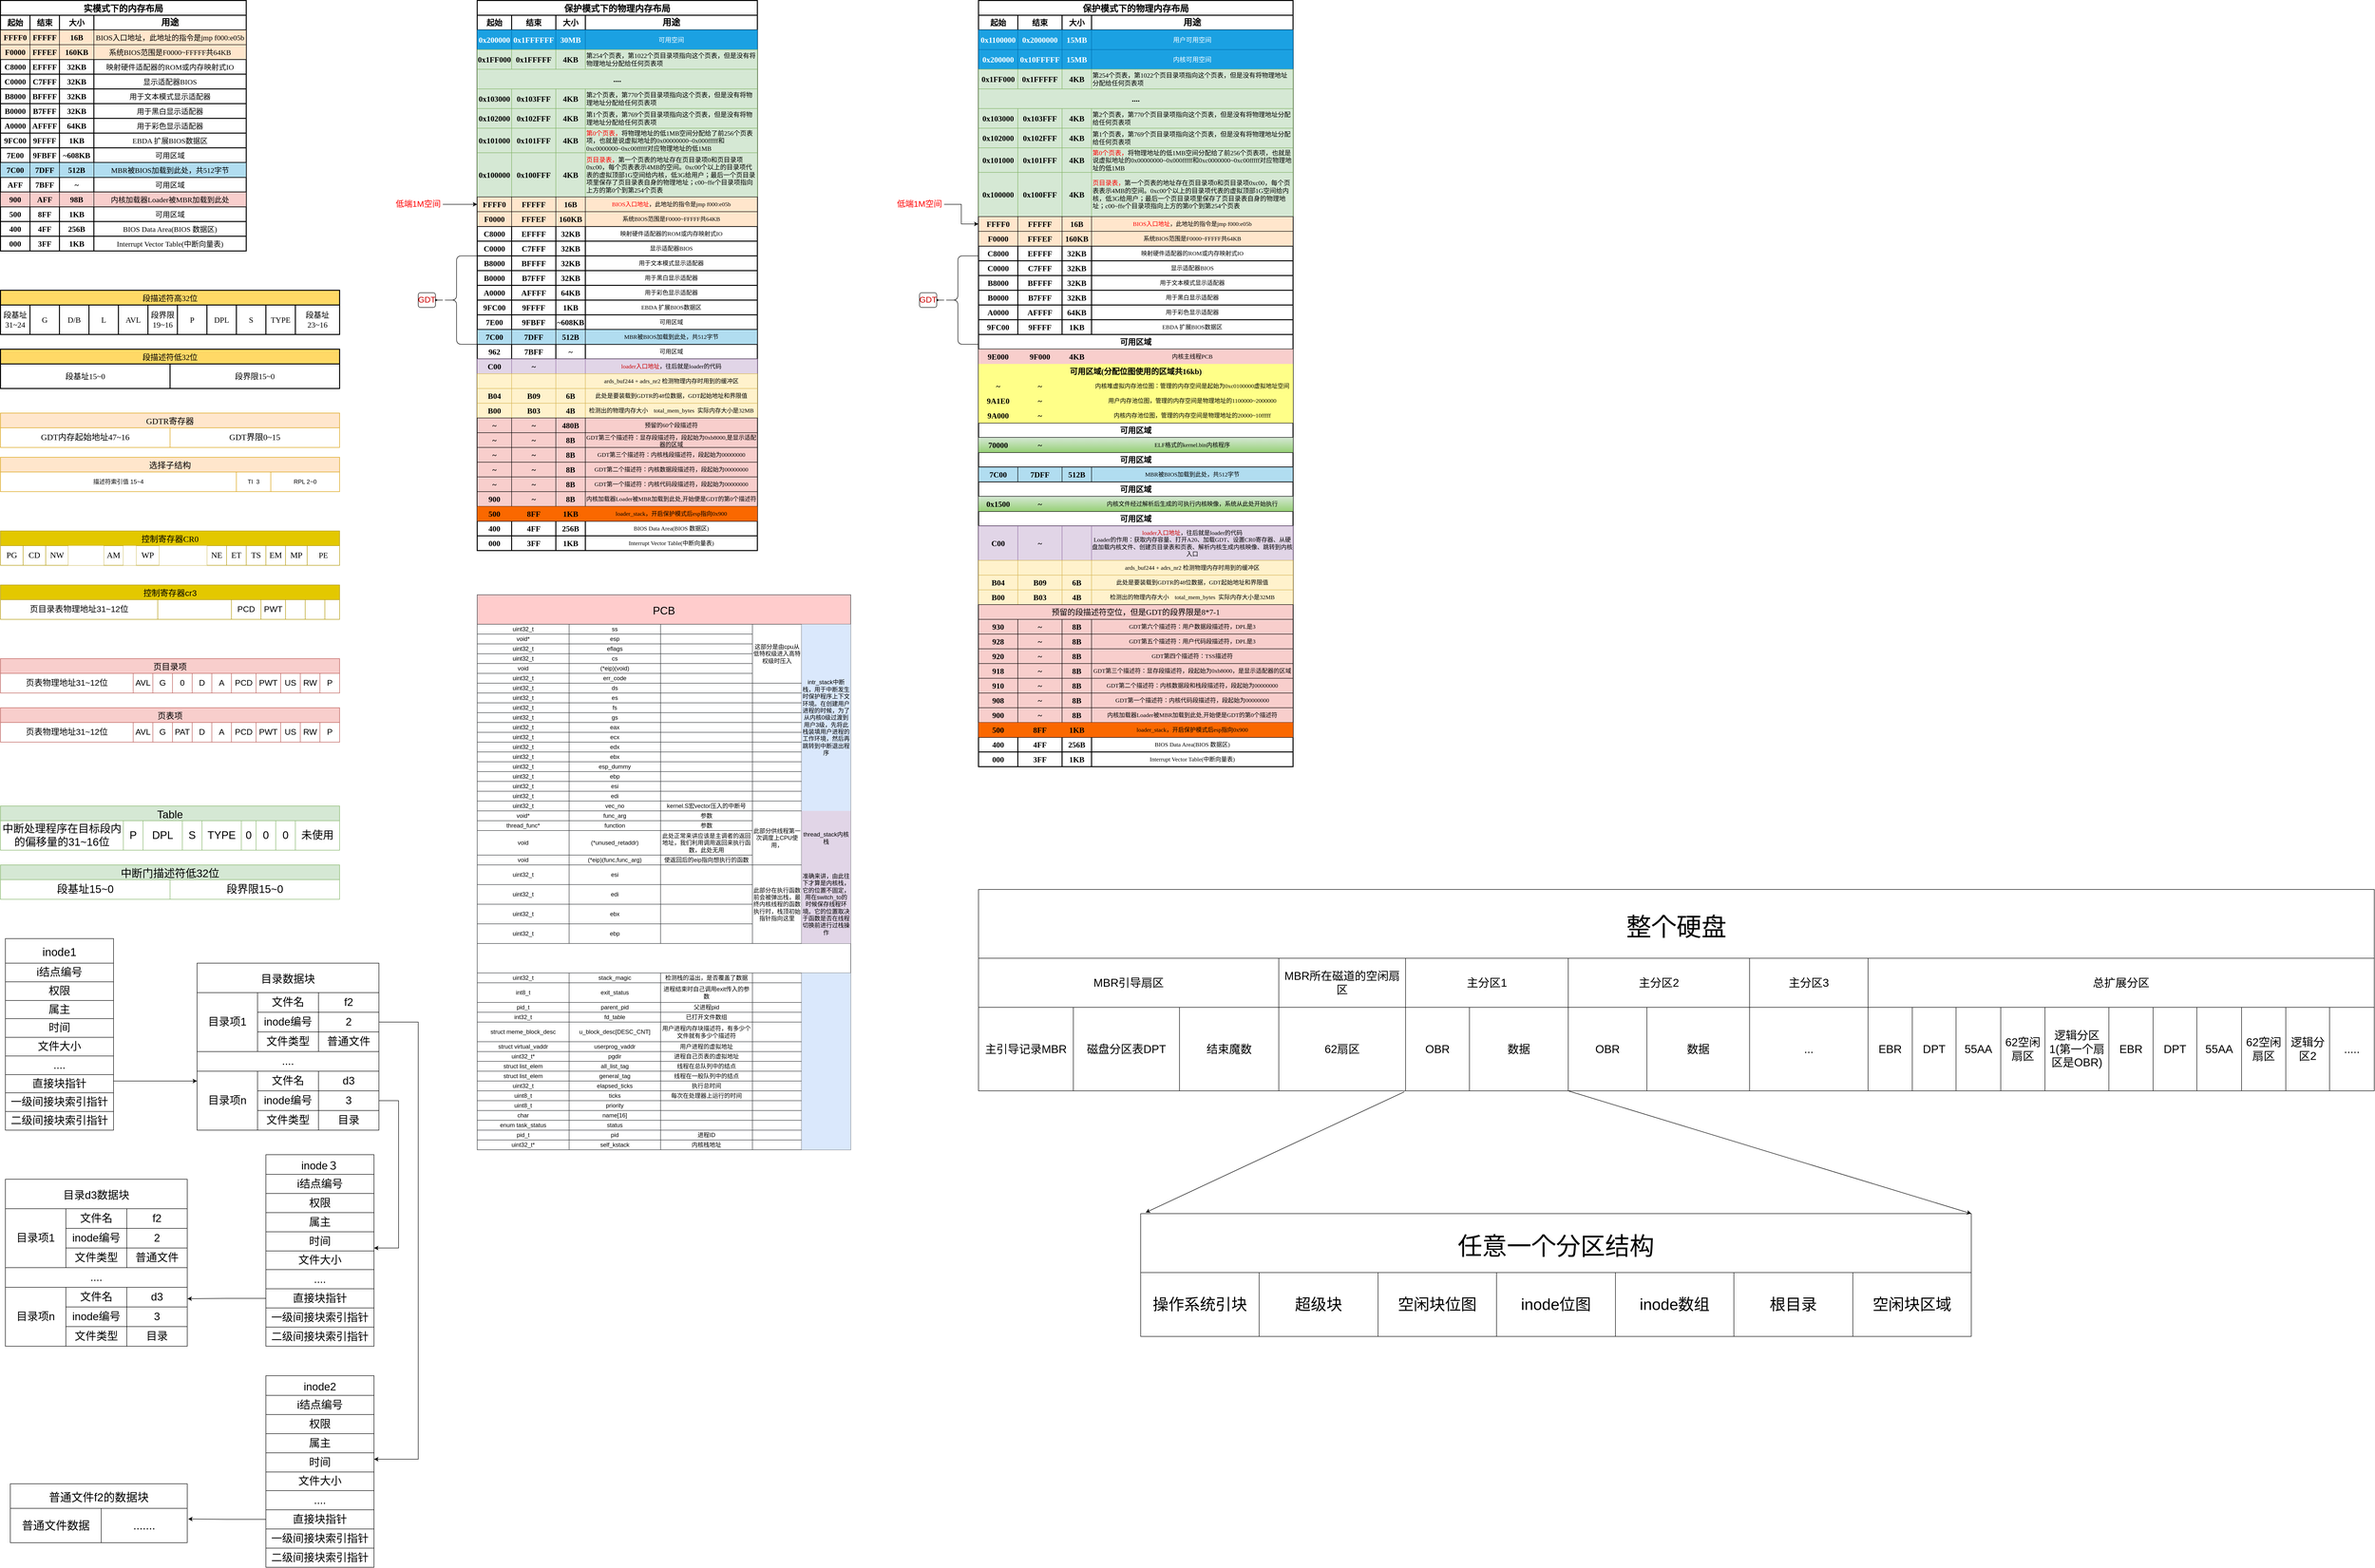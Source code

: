 <mxfile version="16.4.6" type="github">
  <diagram id="jSHMd2aRh1e1BJgxXP-O" name="Page-1">
    <mxGraphModel dx="2844" dy="6287" grid="1" gridSize="10" guides="1" tooltips="1" connect="1" arrows="1" fold="1" page="1" pageScale="1" pageWidth="3300" pageHeight="4681" math="0" shadow="0">
      <root>
        <mxCell id="0" />
        <mxCell id="1" parent="0" />
        <mxCell id="o6nMfCskGU3qGilAY7_D-102" value="实模式下的内存布局" style="shape=table;startSize=30;container=1;collapsible=0;childLayout=tableLayout;fontFamily=Times New Roman;fontSize=18;fontStyle=1;strokeColor=default;strokeWidth=2;fillColor=default;top=1;" parent="1" vertex="1">
          <mxGeometry x="110" y="-4570" width="500" height="510" as="geometry" />
        </mxCell>
        <mxCell id="o6nMfCskGU3qGilAY7_D-103" value="" style="shape=tableRow;horizontal=0;startSize=0;swimlaneHead=0;swimlaneBody=0;top=0;left=0;bottom=0;right=0;collapsible=0;dropTarget=0;fillColor=none;points=[[0,0.5],[1,0.5]];portConstraint=eastwest;fontFamily=Times New Roman;fontSize=18;" parent="o6nMfCskGU3qGilAY7_D-102" vertex="1">
          <mxGeometry y="30" width="500" height="30" as="geometry" />
        </mxCell>
        <mxCell id="o6nMfCskGU3qGilAY7_D-104" value="起始" style="shape=partialRectangle;html=1;whiteSpace=wrap;connectable=0;overflow=hidden;fillColor=none;top=0;left=0;bottom=0;right=0;pointerEvents=1;fontFamily=Times New Roman;fontSize=16;fontStyle=1" parent="o6nMfCskGU3qGilAY7_D-103" vertex="1">
          <mxGeometry width="60" height="30" as="geometry">
            <mxRectangle width="60" height="30" as="alternateBounds" />
          </mxGeometry>
        </mxCell>
        <mxCell id="o6nMfCskGU3qGilAY7_D-105" value="结束" style="shape=partialRectangle;html=1;whiteSpace=wrap;connectable=0;overflow=hidden;fillColor=none;top=0;left=0;bottom=0;right=0;pointerEvents=1;fontFamily=Times New Roman;fontSize=16;fontStyle=1" parent="o6nMfCskGU3qGilAY7_D-103" vertex="1">
          <mxGeometry x="60" width="60" height="30" as="geometry">
            <mxRectangle width="60" height="30" as="alternateBounds" />
          </mxGeometry>
        </mxCell>
        <mxCell id="o6nMfCskGU3qGilAY7_D-106" value="大小" style="shape=partialRectangle;html=1;whiteSpace=wrap;connectable=0;overflow=hidden;fillColor=none;top=0;left=0;bottom=0;right=0;pointerEvents=1;fontFamily=Times New Roman;fontSize=16;fontStyle=1" parent="o6nMfCskGU3qGilAY7_D-103" vertex="1">
          <mxGeometry x="120" width="70" height="30" as="geometry">
            <mxRectangle width="70" height="30" as="alternateBounds" />
          </mxGeometry>
        </mxCell>
        <mxCell id="o6nMfCskGU3qGilAY7_D-107" value="&lt;font style=&quot;font-size: 18px;&quot;&gt;用途&lt;/font&gt;" style="shape=partialRectangle;html=1;whiteSpace=wrap;connectable=0;overflow=hidden;fillColor=none;top=0;left=0;bottom=0;right=0;pointerEvents=1;fontFamily=Times New Roman;fontSize=18;fontStyle=1" parent="o6nMfCskGU3qGilAY7_D-103" vertex="1">
          <mxGeometry x="190" width="310" height="30" as="geometry">
            <mxRectangle width="310" height="30" as="alternateBounds" />
          </mxGeometry>
        </mxCell>
        <mxCell id="o6nMfCskGU3qGilAY7_D-118" value="" style="shape=tableRow;horizontal=0;startSize=0;swimlaneHead=0;swimlaneBody=0;top=0;left=0;bottom=0;right=0;collapsible=0;dropTarget=0;fillColor=none;points=[[0,0.5],[1,0.5]];portConstraint=eastwest;fontFamily=Times New Roman;fontSize=18;" parent="o6nMfCskGU3qGilAY7_D-102" vertex="1">
          <mxGeometry y="60" width="500" height="30" as="geometry" />
        </mxCell>
        <mxCell id="o6nMfCskGU3qGilAY7_D-119" value="FFFF0" style="shape=partialRectangle;html=1;whiteSpace=wrap;connectable=0;overflow=hidden;fillColor=#ffe6cc;top=1;left=1;bottom=1;right=1;pointerEvents=1;fontFamily=Times New Roman;fontSize=16;fontStyle=1;strokeColor=#000000;" parent="o6nMfCskGU3qGilAY7_D-118" vertex="1">
          <mxGeometry width="60" height="30" as="geometry">
            <mxRectangle width="60" height="30" as="alternateBounds" />
          </mxGeometry>
        </mxCell>
        <mxCell id="o6nMfCskGU3qGilAY7_D-120" value="FFFFF" style="shape=partialRectangle;html=1;whiteSpace=wrap;connectable=0;overflow=hidden;fillColor=#ffe6cc;top=1;left=1;bottom=1;right=1;pointerEvents=1;fontFamily=Times New Roman;fontSize=16;fontStyle=1;strokeColor=#000000;" parent="o6nMfCskGU3qGilAY7_D-118" vertex="1">
          <mxGeometry x="60" width="60" height="30" as="geometry">
            <mxRectangle width="60" height="30" as="alternateBounds" />
          </mxGeometry>
        </mxCell>
        <mxCell id="o6nMfCskGU3qGilAY7_D-121" value="16B" style="shape=partialRectangle;html=1;whiteSpace=wrap;connectable=0;overflow=hidden;fillColor=#ffe6cc;top=1;left=1;bottom=1;right=1;pointerEvents=1;fontFamily=Times New Roman;fontSize=16;fontStyle=1;strokeColor=#000000;" parent="o6nMfCskGU3qGilAY7_D-118" vertex="1">
          <mxGeometry x="120" width="70" height="30" as="geometry">
            <mxRectangle width="70" height="30" as="alternateBounds" />
          </mxGeometry>
        </mxCell>
        <mxCell id="o6nMfCskGU3qGilAY7_D-122" value="BIOS入口地址，此地址的指令是jmp f000:e05b" style="shape=partialRectangle;html=1;whiteSpace=wrap;connectable=0;overflow=hidden;fillColor=#ffe6cc;top=1;left=1;bottom=1;right=1;pointerEvents=1;fontFamily=Times New Roman;fontSize=15;strokeColor=#000000;" parent="o6nMfCskGU3qGilAY7_D-118" vertex="1">
          <mxGeometry x="190" width="310" height="30" as="geometry">
            <mxRectangle width="310" height="30" as="alternateBounds" />
          </mxGeometry>
        </mxCell>
        <mxCell id="o6nMfCskGU3qGilAY7_D-123" value="" style="shape=tableRow;horizontal=0;startSize=0;swimlaneHead=0;swimlaneBody=0;top=0;left=0;bottom=0;right=0;collapsible=0;dropTarget=0;fillColor=none;points=[[0,0.5],[1,0.5]];portConstraint=eastwest;fontFamily=Times New Roman;fontSize=18;" parent="o6nMfCskGU3qGilAY7_D-102" vertex="1">
          <mxGeometry y="90" width="500" height="30" as="geometry" />
        </mxCell>
        <mxCell id="o6nMfCskGU3qGilAY7_D-124" value="F0000" style="shape=partialRectangle;html=1;whiteSpace=wrap;connectable=0;overflow=hidden;fillColor=#ffe6cc;top=1;left=1;bottom=1;right=1;pointerEvents=1;fontFamily=Times New Roman;fontSize=16;fontStyle=1;strokeColor=#000000;" parent="o6nMfCskGU3qGilAY7_D-123" vertex="1">
          <mxGeometry width="60" height="30" as="geometry">
            <mxRectangle width="60" height="30" as="alternateBounds" />
          </mxGeometry>
        </mxCell>
        <mxCell id="o6nMfCskGU3qGilAY7_D-125" value="FFFEF" style="shape=partialRectangle;html=1;whiteSpace=wrap;connectable=0;overflow=hidden;fillColor=#ffe6cc;top=1;left=1;bottom=1;right=1;pointerEvents=1;fontFamily=Times New Roman;fontSize=16;fontStyle=1;strokeColor=#000000;" parent="o6nMfCskGU3qGilAY7_D-123" vertex="1">
          <mxGeometry x="60" width="60" height="30" as="geometry">
            <mxRectangle width="60" height="30" as="alternateBounds" />
          </mxGeometry>
        </mxCell>
        <mxCell id="o6nMfCskGU3qGilAY7_D-126" value="160KB" style="shape=partialRectangle;html=1;whiteSpace=wrap;connectable=0;overflow=hidden;fillColor=#ffe6cc;top=1;left=1;bottom=1;right=1;pointerEvents=1;fontFamily=Times New Roman;fontSize=16;fontStyle=1;strokeColor=#000000;" parent="o6nMfCskGU3qGilAY7_D-123" vertex="1">
          <mxGeometry x="120" width="70" height="30" as="geometry">
            <mxRectangle width="70" height="30" as="alternateBounds" />
          </mxGeometry>
        </mxCell>
        <mxCell id="o6nMfCskGU3qGilAY7_D-127" value="系统BIOS范围是F0000~FFFFF共64KB" style="shape=partialRectangle;html=1;whiteSpace=wrap;connectable=0;overflow=hidden;fillColor=#ffe6cc;top=1;left=1;bottom=1;right=1;pointerEvents=1;fontFamily=Times New Roman;fontSize=15;strokeColor=#000000;sketch=0;shadow=0;" parent="o6nMfCskGU3qGilAY7_D-123" vertex="1">
          <mxGeometry x="190" width="310" height="30" as="geometry">
            <mxRectangle width="310" height="30" as="alternateBounds" />
          </mxGeometry>
        </mxCell>
        <mxCell id="o6nMfCskGU3qGilAY7_D-188" style="shape=tableRow;horizontal=0;startSize=0;swimlaneHead=0;swimlaneBody=0;top=0;left=0;bottom=0;right=0;collapsible=0;dropTarget=0;fillColor=none;points=[[0,0.5],[1,0.5]];portConstraint=eastwest;fontFamily=Times New Roman;fontSize=18;" parent="o6nMfCskGU3qGilAY7_D-102" vertex="1">
          <mxGeometry y="120" width="500" height="30" as="geometry" />
        </mxCell>
        <mxCell id="o6nMfCskGU3qGilAY7_D-189" value="C8000" style="shape=partialRectangle;html=1;whiteSpace=wrap;connectable=0;overflow=hidden;fillColor=none;top=0;left=0;bottom=0;right=0;pointerEvents=1;fontFamily=Times New Roman;fontSize=16;fontStyle=1" parent="o6nMfCskGU3qGilAY7_D-188" vertex="1">
          <mxGeometry width="60" height="30" as="geometry">
            <mxRectangle width="60" height="30" as="alternateBounds" />
          </mxGeometry>
        </mxCell>
        <mxCell id="o6nMfCskGU3qGilAY7_D-190" value="EFFFF" style="shape=partialRectangle;html=1;whiteSpace=wrap;connectable=0;overflow=hidden;fillColor=none;top=0;left=0;bottom=0;right=0;pointerEvents=1;fontFamily=Times New Roman;fontSize=16;fontStyle=1" parent="o6nMfCskGU3qGilAY7_D-188" vertex="1">
          <mxGeometry x="60" width="60" height="30" as="geometry">
            <mxRectangle width="60" height="30" as="alternateBounds" />
          </mxGeometry>
        </mxCell>
        <mxCell id="o6nMfCskGU3qGilAY7_D-191" value="32KB" style="shape=partialRectangle;html=1;whiteSpace=wrap;connectable=0;overflow=hidden;fillColor=none;top=0;left=0;bottom=0;right=0;pointerEvents=1;fontFamily=Times New Roman;fontSize=16;fontStyle=1" parent="o6nMfCskGU3qGilAY7_D-188" vertex="1">
          <mxGeometry x="120" width="70" height="30" as="geometry">
            <mxRectangle width="70" height="30" as="alternateBounds" />
          </mxGeometry>
        </mxCell>
        <mxCell id="o6nMfCskGU3qGilAY7_D-192" value="映射硬件适配器的ROM或内存映射式IO" style="shape=partialRectangle;html=1;whiteSpace=wrap;connectable=0;overflow=hidden;fillColor=none;top=0;left=0;bottom=0;right=0;pointerEvents=1;fontFamily=Times New Roman;fontSize=15;" parent="o6nMfCskGU3qGilAY7_D-188" vertex="1">
          <mxGeometry x="190" width="310" height="30" as="geometry">
            <mxRectangle width="310" height="30" as="alternateBounds" />
          </mxGeometry>
        </mxCell>
        <mxCell id="o6nMfCskGU3qGilAY7_D-128" value="" style="shape=tableRow;horizontal=0;startSize=0;swimlaneHead=0;swimlaneBody=0;top=0;left=0;bottom=0;right=0;collapsible=0;dropTarget=0;fillColor=none;points=[[0,0.5],[1,0.5]];portConstraint=eastwest;fontFamily=Times New Roman;fontSize=18;" parent="o6nMfCskGU3qGilAY7_D-102" vertex="1">
          <mxGeometry y="150" width="500" height="30" as="geometry" />
        </mxCell>
        <mxCell id="o6nMfCskGU3qGilAY7_D-129" value="C0000" style="shape=partialRectangle;html=1;whiteSpace=wrap;connectable=0;overflow=hidden;fillColor=none;top=0;left=0;bottom=0;right=0;pointerEvents=1;fontFamily=Times New Roman;fontSize=16;fontStyle=1" parent="o6nMfCskGU3qGilAY7_D-128" vertex="1">
          <mxGeometry width="60" height="30" as="geometry">
            <mxRectangle width="60" height="30" as="alternateBounds" />
          </mxGeometry>
        </mxCell>
        <mxCell id="o6nMfCskGU3qGilAY7_D-130" value="C7FFF" style="shape=partialRectangle;html=1;whiteSpace=wrap;connectable=0;overflow=hidden;fillColor=none;top=0;left=0;bottom=0;right=0;pointerEvents=1;fontFamily=Times New Roman;fontSize=16;fontStyle=1" parent="o6nMfCskGU3qGilAY7_D-128" vertex="1">
          <mxGeometry x="60" width="60" height="30" as="geometry">
            <mxRectangle width="60" height="30" as="alternateBounds" />
          </mxGeometry>
        </mxCell>
        <mxCell id="o6nMfCskGU3qGilAY7_D-131" value="32KB" style="shape=partialRectangle;html=1;whiteSpace=wrap;connectable=0;overflow=hidden;fillColor=none;top=0;left=0;bottom=0;right=0;pointerEvents=1;fontFamily=Times New Roman;fontSize=16;fontStyle=1" parent="o6nMfCskGU3qGilAY7_D-128" vertex="1">
          <mxGeometry x="120" width="70" height="30" as="geometry">
            <mxRectangle width="70" height="30" as="alternateBounds" />
          </mxGeometry>
        </mxCell>
        <mxCell id="o6nMfCskGU3qGilAY7_D-132" value="显示适配器BIOS" style="shape=partialRectangle;html=1;whiteSpace=wrap;connectable=0;overflow=hidden;fillColor=none;top=0;left=0;bottom=0;right=0;pointerEvents=1;fontFamily=Times New Roman;fontSize=15;" parent="o6nMfCskGU3qGilAY7_D-128" vertex="1">
          <mxGeometry x="190" width="310" height="30" as="geometry">
            <mxRectangle width="310" height="30" as="alternateBounds" />
          </mxGeometry>
        </mxCell>
        <mxCell id="o6nMfCskGU3qGilAY7_D-133" value="" style="shape=tableRow;horizontal=0;startSize=0;swimlaneHead=0;swimlaneBody=0;top=0;left=0;bottom=0;right=0;collapsible=0;dropTarget=0;fillColor=none;points=[[0,0.5],[1,0.5]];portConstraint=eastwest;fontFamily=Times New Roman;fontSize=18;" parent="o6nMfCskGU3qGilAY7_D-102" vertex="1">
          <mxGeometry y="180" width="500" height="30" as="geometry" />
        </mxCell>
        <mxCell id="o6nMfCskGU3qGilAY7_D-134" value="B8000" style="shape=partialRectangle;html=1;whiteSpace=wrap;connectable=0;overflow=hidden;fillColor=none;top=0;left=0;bottom=0;right=0;pointerEvents=1;fontFamily=Times New Roman;fontSize=16;fontStyle=1" parent="o6nMfCskGU3qGilAY7_D-133" vertex="1">
          <mxGeometry width="60" height="30" as="geometry">
            <mxRectangle width="60" height="30" as="alternateBounds" />
          </mxGeometry>
        </mxCell>
        <mxCell id="o6nMfCskGU3qGilAY7_D-135" value="BFFFF" style="shape=partialRectangle;html=1;whiteSpace=wrap;connectable=0;overflow=hidden;fillColor=none;top=0;left=0;bottom=0;right=0;pointerEvents=1;fontFamily=Times New Roman;fontSize=16;fontStyle=1" parent="o6nMfCskGU3qGilAY7_D-133" vertex="1">
          <mxGeometry x="60" width="60" height="30" as="geometry">
            <mxRectangle width="60" height="30" as="alternateBounds" />
          </mxGeometry>
        </mxCell>
        <mxCell id="o6nMfCskGU3qGilAY7_D-136" value="32KB" style="shape=partialRectangle;html=1;whiteSpace=wrap;connectable=0;overflow=hidden;fillColor=none;top=0;left=0;bottom=0;right=0;pointerEvents=1;fontFamily=Times New Roman;fontSize=16;fontStyle=1" parent="o6nMfCskGU3qGilAY7_D-133" vertex="1">
          <mxGeometry x="120" width="70" height="30" as="geometry">
            <mxRectangle width="70" height="30" as="alternateBounds" />
          </mxGeometry>
        </mxCell>
        <mxCell id="o6nMfCskGU3qGilAY7_D-137" value="用于文本模式显示适配器" style="shape=partialRectangle;html=1;whiteSpace=wrap;connectable=0;overflow=hidden;fillColor=none;top=0;left=0;bottom=0;right=0;pointerEvents=1;fontFamily=Times New Roman;fontSize=15;" parent="o6nMfCskGU3qGilAY7_D-133" vertex="1">
          <mxGeometry x="190" width="310" height="30" as="geometry">
            <mxRectangle width="310" height="30" as="alternateBounds" />
          </mxGeometry>
        </mxCell>
        <mxCell id="o6nMfCskGU3qGilAY7_D-138" value="" style="shape=tableRow;horizontal=0;startSize=0;swimlaneHead=0;swimlaneBody=0;top=0;left=0;bottom=0;right=0;collapsible=0;dropTarget=0;fillColor=none;points=[[0,0.5],[1,0.5]];portConstraint=eastwest;fontFamily=Times New Roman;fontSize=18;" parent="o6nMfCskGU3qGilAY7_D-102" vertex="1">
          <mxGeometry y="210" width="500" height="30" as="geometry" />
        </mxCell>
        <mxCell id="o6nMfCskGU3qGilAY7_D-139" value="B0000" style="shape=partialRectangle;html=1;whiteSpace=wrap;connectable=0;overflow=hidden;fillColor=none;top=0;left=0;bottom=0;right=0;pointerEvents=1;fontFamily=Times New Roman;fontSize=16;fontStyle=1" parent="o6nMfCskGU3qGilAY7_D-138" vertex="1">
          <mxGeometry width="60" height="30" as="geometry">
            <mxRectangle width="60" height="30" as="alternateBounds" />
          </mxGeometry>
        </mxCell>
        <mxCell id="o6nMfCskGU3qGilAY7_D-140" value="B7FFF" style="shape=partialRectangle;html=1;whiteSpace=wrap;connectable=0;overflow=hidden;fillColor=none;top=0;left=0;bottom=0;right=0;pointerEvents=1;fontFamily=Times New Roman;fontSize=16;fontStyle=1" parent="o6nMfCskGU3qGilAY7_D-138" vertex="1">
          <mxGeometry x="60" width="60" height="30" as="geometry">
            <mxRectangle width="60" height="30" as="alternateBounds" />
          </mxGeometry>
        </mxCell>
        <mxCell id="o6nMfCskGU3qGilAY7_D-141" value="32KB" style="shape=partialRectangle;html=1;whiteSpace=wrap;connectable=0;overflow=hidden;fillColor=none;top=0;left=0;bottom=0;right=0;pointerEvents=1;fontFamily=Times New Roman;fontSize=16;fontStyle=1" parent="o6nMfCskGU3qGilAY7_D-138" vertex="1">
          <mxGeometry x="120" width="70" height="30" as="geometry">
            <mxRectangle width="70" height="30" as="alternateBounds" />
          </mxGeometry>
        </mxCell>
        <mxCell id="o6nMfCskGU3qGilAY7_D-142" value="用于黑白显示适配器" style="shape=partialRectangle;html=1;whiteSpace=wrap;connectable=0;overflow=hidden;fillColor=none;top=0;left=0;bottom=0;right=0;pointerEvents=1;fontFamily=Times New Roman;fontSize=15;" parent="o6nMfCskGU3qGilAY7_D-138" vertex="1">
          <mxGeometry x="190" width="310" height="30" as="geometry">
            <mxRectangle width="310" height="30" as="alternateBounds" />
          </mxGeometry>
        </mxCell>
        <mxCell id="o6nMfCskGU3qGilAY7_D-143" value="" style="shape=tableRow;horizontal=0;startSize=0;swimlaneHead=0;swimlaneBody=0;top=0;left=0;bottom=0;right=0;collapsible=0;dropTarget=0;fillColor=none;points=[[0,0.5],[1,0.5]];portConstraint=eastwest;fontFamily=Times New Roman;fontSize=18;" parent="o6nMfCskGU3qGilAY7_D-102" vertex="1">
          <mxGeometry y="240" width="500" height="30" as="geometry" />
        </mxCell>
        <mxCell id="o6nMfCskGU3qGilAY7_D-144" value="A0000" style="shape=partialRectangle;html=1;whiteSpace=wrap;connectable=0;overflow=hidden;fillColor=none;top=0;left=0;bottom=0;right=0;pointerEvents=1;fontFamily=Times New Roman;fontSize=16;fontStyle=1" parent="o6nMfCskGU3qGilAY7_D-143" vertex="1">
          <mxGeometry width="60" height="30" as="geometry">
            <mxRectangle width="60" height="30" as="alternateBounds" />
          </mxGeometry>
        </mxCell>
        <mxCell id="o6nMfCskGU3qGilAY7_D-145" value="AFFFF" style="shape=partialRectangle;html=1;whiteSpace=wrap;connectable=0;overflow=hidden;fillColor=none;top=0;left=0;bottom=0;right=0;pointerEvents=1;fontFamily=Times New Roman;fontSize=16;fontStyle=1" parent="o6nMfCskGU3qGilAY7_D-143" vertex="1">
          <mxGeometry x="60" width="60" height="30" as="geometry">
            <mxRectangle width="60" height="30" as="alternateBounds" />
          </mxGeometry>
        </mxCell>
        <mxCell id="o6nMfCskGU3qGilAY7_D-146" value="64KB" style="shape=partialRectangle;html=1;whiteSpace=wrap;connectable=0;overflow=hidden;fillColor=none;top=0;left=0;bottom=0;right=0;pointerEvents=1;fontFamily=Times New Roman;fontSize=16;fontStyle=1" parent="o6nMfCskGU3qGilAY7_D-143" vertex="1">
          <mxGeometry x="120" width="70" height="30" as="geometry">
            <mxRectangle width="70" height="30" as="alternateBounds" />
          </mxGeometry>
        </mxCell>
        <mxCell id="o6nMfCskGU3qGilAY7_D-147" value="用于彩色显示适配器" style="shape=partialRectangle;html=1;whiteSpace=wrap;connectable=0;overflow=hidden;fillColor=none;top=0;left=0;bottom=0;right=0;pointerEvents=1;fontFamily=Times New Roman;fontSize=15;" parent="o6nMfCskGU3qGilAY7_D-143" vertex="1">
          <mxGeometry x="190" width="310" height="30" as="geometry">
            <mxRectangle width="310" height="30" as="alternateBounds" />
          </mxGeometry>
        </mxCell>
        <mxCell id="o6nMfCskGU3qGilAY7_D-148" value="" style="shape=tableRow;horizontal=0;startSize=0;swimlaneHead=0;swimlaneBody=0;top=0;left=0;bottom=0;right=0;collapsible=0;dropTarget=0;fillColor=none;points=[[0,0.5],[1,0.5]];portConstraint=eastwest;fontFamily=Times New Roman;fontSize=18;" parent="o6nMfCskGU3qGilAY7_D-102" vertex="1">
          <mxGeometry y="270" width="500" height="30" as="geometry" />
        </mxCell>
        <mxCell id="o6nMfCskGU3qGilAY7_D-149" value="9FC00" style="shape=partialRectangle;html=1;whiteSpace=wrap;connectable=0;overflow=hidden;fillColor=none;top=0;left=0;bottom=0;right=0;pointerEvents=1;fontFamily=Times New Roman;fontSize=16;fontStyle=1" parent="o6nMfCskGU3qGilAY7_D-148" vertex="1">
          <mxGeometry width="60" height="30" as="geometry">
            <mxRectangle width="60" height="30" as="alternateBounds" />
          </mxGeometry>
        </mxCell>
        <mxCell id="o6nMfCskGU3qGilAY7_D-150" value="9FFFF" style="shape=partialRectangle;html=1;whiteSpace=wrap;connectable=0;overflow=hidden;fillColor=none;top=0;left=0;bottom=0;right=0;pointerEvents=1;fontFamily=Times New Roman;fontSize=16;fontStyle=1" parent="o6nMfCskGU3qGilAY7_D-148" vertex="1">
          <mxGeometry x="60" width="60" height="30" as="geometry">
            <mxRectangle width="60" height="30" as="alternateBounds" />
          </mxGeometry>
        </mxCell>
        <mxCell id="o6nMfCskGU3qGilAY7_D-151" value="1KB" style="shape=partialRectangle;html=1;whiteSpace=wrap;connectable=0;overflow=hidden;fillColor=none;top=0;left=0;bottom=0;right=0;pointerEvents=1;fontFamily=Times New Roman;fontSize=16;fontStyle=1" parent="o6nMfCskGU3qGilAY7_D-148" vertex="1">
          <mxGeometry x="120" width="70" height="30" as="geometry">
            <mxRectangle width="70" height="30" as="alternateBounds" />
          </mxGeometry>
        </mxCell>
        <mxCell id="o6nMfCskGU3qGilAY7_D-152" value="EBDA 扩展BIOS数据区" style="shape=partialRectangle;html=1;whiteSpace=wrap;connectable=0;overflow=hidden;fillColor=none;top=0;left=0;bottom=0;right=0;pointerEvents=1;fontFamily=Times New Roman;fontSize=15;" parent="o6nMfCskGU3qGilAY7_D-148" vertex="1">
          <mxGeometry x="190" width="310" height="30" as="geometry">
            <mxRectangle width="310" height="30" as="alternateBounds" />
          </mxGeometry>
        </mxCell>
        <mxCell id="o6nMfCskGU3qGilAY7_D-153" value="" style="shape=tableRow;horizontal=0;startSize=0;swimlaneHead=0;swimlaneBody=0;top=0;left=0;bottom=0;right=0;collapsible=0;dropTarget=0;fillColor=none;points=[[0,0.5],[1,0.5]];portConstraint=eastwest;fontFamily=Times New Roman;fontSize=18;" parent="o6nMfCskGU3qGilAY7_D-102" vertex="1">
          <mxGeometry y="300" width="500" height="30" as="geometry" />
        </mxCell>
        <mxCell id="o6nMfCskGU3qGilAY7_D-154" value="7E00" style="shape=partialRectangle;html=1;whiteSpace=wrap;connectable=0;overflow=hidden;fillColor=none;top=0;left=0;bottom=0;right=0;pointerEvents=1;fontFamily=Times New Roman;fontSize=16;fontStyle=1" parent="o6nMfCskGU3qGilAY7_D-153" vertex="1">
          <mxGeometry width="60" height="30" as="geometry">
            <mxRectangle width="60" height="30" as="alternateBounds" />
          </mxGeometry>
        </mxCell>
        <mxCell id="o6nMfCskGU3qGilAY7_D-155" value="9FBFF" style="shape=partialRectangle;html=1;whiteSpace=wrap;connectable=0;overflow=hidden;fillColor=none;top=0;left=0;bottom=0;right=0;pointerEvents=1;fontFamily=Times New Roman;fontSize=16;fontStyle=1" parent="o6nMfCskGU3qGilAY7_D-153" vertex="1">
          <mxGeometry x="60" width="60" height="30" as="geometry">
            <mxRectangle width="60" height="30" as="alternateBounds" />
          </mxGeometry>
        </mxCell>
        <mxCell id="o6nMfCskGU3qGilAY7_D-156" value="~608KB" style="shape=partialRectangle;html=1;whiteSpace=wrap;connectable=0;overflow=hidden;fillColor=none;top=0;left=0;bottom=0;right=0;pointerEvents=1;fontFamily=Times New Roman;fontSize=16;fontStyle=1" parent="o6nMfCskGU3qGilAY7_D-153" vertex="1">
          <mxGeometry x="120" width="70" height="30" as="geometry">
            <mxRectangle width="70" height="30" as="alternateBounds" />
          </mxGeometry>
        </mxCell>
        <mxCell id="o6nMfCskGU3qGilAY7_D-157" value="可用区域" style="shape=partialRectangle;html=1;whiteSpace=wrap;connectable=0;overflow=hidden;fillColor=none;top=0;left=0;bottom=0;right=0;pointerEvents=1;fontFamily=Times New Roman;fontSize=15;" parent="o6nMfCskGU3qGilAY7_D-153" vertex="1">
          <mxGeometry x="190" width="310" height="30" as="geometry">
            <mxRectangle width="310" height="30" as="alternateBounds" />
          </mxGeometry>
        </mxCell>
        <mxCell id="o6nMfCskGU3qGilAY7_D-158" value="" style="shape=tableRow;horizontal=0;startSize=0;swimlaneHead=0;swimlaneBody=0;top=0;left=0;bottom=0;right=0;collapsible=0;dropTarget=0;fillColor=none;points=[[0,0.5],[1,0.5]];portConstraint=eastwest;fontFamily=Times New Roman;fontSize=18;" parent="o6nMfCskGU3qGilAY7_D-102" vertex="1">
          <mxGeometry y="330" width="500" height="30" as="geometry" />
        </mxCell>
        <mxCell id="o6nMfCskGU3qGilAY7_D-159" value="7C00" style="shape=partialRectangle;html=1;whiteSpace=wrap;connectable=0;overflow=hidden;fillColor=#b1ddf0;top=1;left=1;bottom=1;right=1;pointerEvents=1;fontFamily=Times New Roman;fontSize=16;fontStyle=1;strokeColor=#000000;fillOpacity=100;" parent="o6nMfCskGU3qGilAY7_D-158" vertex="1">
          <mxGeometry width="60" height="30" as="geometry">
            <mxRectangle width="60" height="30" as="alternateBounds" />
          </mxGeometry>
        </mxCell>
        <mxCell id="o6nMfCskGU3qGilAY7_D-160" value="7DFF" style="shape=partialRectangle;html=1;whiteSpace=wrap;connectable=0;overflow=hidden;fillColor=#b1ddf0;top=1;left=1;bottom=1;right=1;pointerEvents=1;fontFamily=Times New Roman;fontSize=16;fontStyle=1;strokeColor=#000000;fillOpacity=100;" parent="o6nMfCskGU3qGilAY7_D-158" vertex="1">
          <mxGeometry x="60" width="60" height="30" as="geometry">
            <mxRectangle width="60" height="30" as="alternateBounds" />
          </mxGeometry>
        </mxCell>
        <mxCell id="o6nMfCskGU3qGilAY7_D-161" value="512B" style="shape=partialRectangle;html=1;whiteSpace=wrap;connectable=0;overflow=hidden;fillColor=#b1ddf0;top=1;left=1;bottom=1;right=1;pointerEvents=1;fontFamily=Times New Roman;fontSize=16;fontStyle=1;strokeColor=#000000;fillOpacity=100;" parent="o6nMfCskGU3qGilAY7_D-158" vertex="1">
          <mxGeometry x="120" width="70" height="30" as="geometry">
            <mxRectangle width="70" height="30" as="alternateBounds" />
          </mxGeometry>
        </mxCell>
        <mxCell id="o6nMfCskGU3qGilAY7_D-162" value="MBR被BIOS加载到此处，共512字节" style="shape=partialRectangle;html=1;whiteSpace=wrap;connectable=0;overflow=hidden;fillColor=#b1ddf0;top=1;left=1;bottom=1;right=1;pointerEvents=1;fontFamily=Times New Roman;fontSize=15;strokeColor=#000000;fillOpacity=100;" parent="o6nMfCskGU3qGilAY7_D-158" vertex="1">
          <mxGeometry x="190" width="310" height="30" as="geometry">
            <mxRectangle width="310" height="30" as="alternateBounds" />
          </mxGeometry>
        </mxCell>
        <mxCell id="o6nMfCskGU3qGilAY7_D-163" value="" style="shape=tableRow;horizontal=0;startSize=0;swimlaneHead=0;swimlaneBody=0;top=0;left=0;bottom=0;right=0;collapsible=0;dropTarget=0;fillColor=none;points=[[0,0.5],[1,0.5]];portConstraint=eastwest;fontFamily=Times New Roman;fontSize=18;" parent="o6nMfCskGU3qGilAY7_D-102" vertex="1">
          <mxGeometry y="360" width="500" height="30" as="geometry" />
        </mxCell>
        <mxCell id="o6nMfCskGU3qGilAY7_D-164" value="AFF" style="shape=partialRectangle;html=1;whiteSpace=wrap;connectable=0;overflow=hidden;fillColor=none;top=0;left=0;bottom=0;right=0;pointerEvents=1;fontFamily=Times New Roman;fontSize=16;fontStyle=1" parent="o6nMfCskGU3qGilAY7_D-163" vertex="1">
          <mxGeometry width="60" height="30" as="geometry">
            <mxRectangle width="60" height="30" as="alternateBounds" />
          </mxGeometry>
        </mxCell>
        <mxCell id="o6nMfCskGU3qGilAY7_D-165" value="7BFF" style="shape=partialRectangle;html=1;whiteSpace=wrap;connectable=0;overflow=hidden;fillColor=none;top=0;left=0;bottom=0;right=0;pointerEvents=1;fontFamily=Times New Roman;fontSize=16;fontStyle=1" parent="o6nMfCskGU3qGilAY7_D-163" vertex="1">
          <mxGeometry x="60" width="60" height="30" as="geometry">
            <mxRectangle width="60" height="30" as="alternateBounds" />
          </mxGeometry>
        </mxCell>
        <mxCell id="o6nMfCskGU3qGilAY7_D-166" value="~" style="shape=partialRectangle;html=1;whiteSpace=wrap;connectable=0;overflow=hidden;fillColor=none;top=0;left=0;bottom=0;right=0;pointerEvents=1;fontFamily=Times New Roman;fontSize=16;fontStyle=1" parent="o6nMfCskGU3qGilAY7_D-163" vertex="1">
          <mxGeometry x="120" width="70" height="30" as="geometry">
            <mxRectangle width="70" height="30" as="alternateBounds" />
          </mxGeometry>
        </mxCell>
        <mxCell id="o6nMfCskGU3qGilAY7_D-167" value="可用区域" style="shape=partialRectangle;html=1;whiteSpace=wrap;connectable=0;overflow=hidden;fillColor=none;top=0;left=0;bottom=0;right=0;pointerEvents=1;fontFamily=Times New Roman;fontSize=15;" parent="o6nMfCskGU3qGilAY7_D-163" vertex="1">
          <mxGeometry x="190" width="310" height="30" as="geometry">
            <mxRectangle width="310" height="30" as="alternateBounds" />
          </mxGeometry>
        </mxCell>
        <mxCell id="o6nMfCskGU3qGilAY7_D-168" value="" style="shape=tableRow;horizontal=0;startSize=0;swimlaneHead=0;swimlaneBody=0;top=0;left=0;bottom=0;right=0;collapsible=0;dropTarget=0;fillColor=none;points=[[0,0.5],[1,0.5]];portConstraint=eastwest;fontFamily=Times New Roman;fontSize=18;" parent="o6nMfCskGU3qGilAY7_D-102" vertex="1">
          <mxGeometry y="390" width="500" height="30" as="geometry" />
        </mxCell>
        <mxCell id="o6nMfCskGU3qGilAY7_D-169" value="900" style="shape=partialRectangle;html=1;whiteSpace=wrap;connectable=0;overflow=hidden;fillColor=#f8cecc;top=1;left=1;bottom=1;right=1;pointerEvents=1;fontFamily=Times New Roman;fontSize=16;fontStyle=1;strokeColor=#000000;" parent="o6nMfCskGU3qGilAY7_D-168" vertex="1">
          <mxGeometry width="60" height="30" as="geometry">
            <mxRectangle width="60" height="30" as="alternateBounds" />
          </mxGeometry>
        </mxCell>
        <mxCell id="o6nMfCskGU3qGilAY7_D-170" value="AFF" style="shape=partialRectangle;html=1;whiteSpace=wrap;connectable=0;overflow=hidden;fillColor=#f8cecc;top=1;left=1;bottom=1;right=1;pointerEvents=1;fontFamily=Times New Roman;fontSize=16;fontStyle=1;strokeColor=#000000;" parent="o6nMfCskGU3qGilAY7_D-168" vertex="1">
          <mxGeometry x="60" width="60" height="30" as="geometry">
            <mxRectangle width="60" height="30" as="alternateBounds" />
          </mxGeometry>
        </mxCell>
        <mxCell id="o6nMfCskGU3qGilAY7_D-171" value="98B" style="shape=partialRectangle;html=1;whiteSpace=wrap;connectable=0;overflow=hidden;fillColor=#f8cecc;top=1;left=1;bottom=1;right=1;pointerEvents=1;fontFamily=Times New Roman;fontSize=16;fontStyle=1;strokeColor=#000000;" parent="o6nMfCskGU3qGilAY7_D-168" vertex="1">
          <mxGeometry x="120" width="70" height="30" as="geometry">
            <mxRectangle width="70" height="30" as="alternateBounds" />
          </mxGeometry>
        </mxCell>
        <mxCell id="o6nMfCskGU3qGilAY7_D-172" value="内核加载器Loader被MBR加载到此处" style="shape=partialRectangle;html=1;whiteSpace=wrap;connectable=0;overflow=hidden;fillColor=#f8cecc;top=1;left=1;bottom=1;right=1;pointerEvents=1;fontFamily=Times New Roman;fontSize=15;strokeColor=#000000;" parent="o6nMfCskGU3qGilAY7_D-168" vertex="1">
          <mxGeometry x="190" width="310" height="30" as="geometry">
            <mxRectangle width="310" height="30" as="alternateBounds" />
          </mxGeometry>
        </mxCell>
        <mxCell id="o6nMfCskGU3qGilAY7_D-173" value="" style="shape=tableRow;horizontal=0;startSize=0;swimlaneHead=0;swimlaneBody=0;top=0;left=0;bottom=0;right=0;collapsible=0;dropTarget=0;fillColor=none;points=[[0,0.5],[1,0.5]];portConstraint=eastwest;fontFamily=Times New Roman;fontSize=18;" parent="o6nMfCskGU3qGilAY7_D-102" vertex="1">
          <mxGeometry y="420" width="500" height="30" as="geometry" />
        </mxCell>
        <mxCell id="o6nMfCskGU3qGilAY7_D-174" value="500" style="shape=partialRectangle;html=1;whiteSpace=wrap;connectable=0;overflow=hidden;fillColor=none;top=0;left=0;bottom=0;right=0;pointerEvents=1;fontFamily=Times New Roman;fontSize=16;fontStyle=1" parent="o6nMfCskGU3qGilAY7_D-173" vertex="1">
          <mxGeometry width="60" height="30" as="geometry">
            <mxRectangle width="60" height="30" as="alternateBounds" />
          </mxGeometry>
        </mxCell>
        <mxCell id="o6nMfCskGU3qGilAY7_D-175" value="8FF" style="shape=partialRectangle;html=1;whiteSpace=wrap;connectable=0;overflow=hidden;fillColor=none;top=0;left=0;bottom=0;right=0;pointerEvents=1;fontFamily=Times New Roman;fontSize=16;fontStyle=1" parent="o6nMfCskGU3qGilAY7_D-173" vertex="1">
          <mxGeometry x="60" width="60" height="30" as="geometry">
            <mxRectangle width="60" height="30" as="alternateBounds" />
          </mxGeometry>
        </mxCell>
        <mxCell id="o6nMfCskGU3qGilAY7_D-176" value="1KB" style="shape=partialRectangle;html=1;whiteSpace=wrap;connectable=0;overflow=hidden;fillColor=none;top=0;left=0;bottom=0;right=0;pointerEvents=1;fontFamily=Times New Roman;fontSize=16;fontStyle=1" parent="o6nMfCskGU3qGilAY7_D-173" vertex="1">
          <mxGeometry x="120" width="70" height="30" as="geometry">
            <mxRectangle width="70" height="30" as="alternateBounds" />
          </mxGeometry>
        </mxCell>
        <mxCell id="o6nMfCskGU3qGilAY7_D-177" value="可用区域" style="shape=partialRectangle;html=1;whiteSpace=wrap;connectable=0;overflow=hidden;fillColor=none;top=0;left=0;bottom=0;right=0;pointerEvents=1;fontFamily=Times New Roman;fontSize=15;" parent="o6nMfCskGU3qGilAY7_D-173" vertex="1">
          <mxGeometry x="190" width="310" height="30" as="geometry">
            <mxRectangle width="310" height="30" as="alternateBounds" />
          </mxGeometry>
        </mxCell>
        <mxCell id="o6nMfCskGU3qGilAY7_D-178" value="" style="shape=tableRow;horizontal=0;startSize=0;swimlaneHead=0;swimlaneBody=0;top=0;left=0;bottom=0;right=0;collapsible=0;dropTarget=0;fillColor=none;points=[[0,0.5],[1,0.5]];portConstraint=eastwest;fontFamily=Times New Roman;fontSize=18;" parent="o6nMfCskGU3qGilAY7_D-102" vertex="1">
          <mxGeometry y="450" width="500" height="30" as="geometry" />
        </mxCell>
        <mxCell id="o6nMfCskGU3qGilAY7_D-179" value="400" style="shape=partialRectangle;html=1;whiteSpace=wrap;connectable=0;overflow=hidden;fillColor=none;top=0;left=0;bottom=0;right=0;pointerEvents=1;fontFamily=Times New Roman;fontSize=16;fontStyle=1" parent="o6nMfCskGU3qGilAY7_D-178" vertex="1">
          <mxGeometry width="60" height="30" as="geometry">
            <mxRectangle width="60" height="30" as="alternateBounds" />
          </mxGeometry>
        </mxCell>
        <mxCell id="o6nMfCskGU3qGilAY7_D-180" value="4FF" style="shape=partialRectangle;html=1;whiteSpace=wrap;connectable=0;overflow=hidden;fillColor=none;top=0;left=0;bottom=0;right=0;pointerEvents=1;fontFamily=Times New Roman;fontSize=16;fontStyle=1" parent="o6nMfCskGU3qGilAY7_D-178" vertex="1">
          <mxGeometry x="60" width="60" height="30" as="geometry">
            <mxRectangle width="60" height="30" as="alternateBounds" />
          </mxGeometry>
        </mxCell>
        <mxCell id="o6nMfCskGU3qGilAY7_D-181" value="256B" style="shape=partialRectangle;html=1;whiteSpace=wrap;connectable=0;overflow=hidden;fillColor=none;top=0;left=0;bottom=0;right=0;pointerEvents=1;fontFamily=Times New Roman;fontSize=16;fontStyle=1" parent="o6nMfCskGU3qGilAY7_D-178" vertex="1">
          <mxGeometry x="120" width="70" height="30" as="geometry">
            <mxRectangle width="70" height="30" as="alternateBounds" />
          </mxGeometry>
        </mxCell>
        <mxCell id="o6nMfCskGU3qGilAY7_D-182" value="BIOS Data Area(BIOS 数据区)" style="shape=partialRectangle;html=1;whiteSpace=wrap;connectable=0;overflow=hidden;fillColor=none;top=0;left=0;bottom=0;right=0;pointerEvents=1;fontFamily=Times New Roman;fontSize=15;" parent="o6nMfCskGU3qGilAY7_D-178" vertex="1">
          <mxGeometry x="190" width="310" height="30" as="geometry">
            <mxRectangle width="310" height="30" as="alternateBounds" />
          </mxGeometry>
        </mxCell>
        <mxCell id="o6nMfCskGU3qGilAY7_D-183" value="" style="shape=tableRow;horizontal=0;startSize=0;swimlaneHead=0;swimlaneBody=0;top=0;left=0;bottom=0;right=0;collapsible=0;dropTarget=0;fillColor=none;points=[[0,0.5],[1,0.5]];portConstraint=eastwest;fontFamily=Times New Roman;fontSize=18;" parent="o6nMfCskGU3qGilAY7_D-102" vertex="1">
          <mxGeometry y="480" width="500" height="30" as="geometry" />
        </mxCell>
        <mxCell id="o6nMfCskGU3qGilAY7_D-184" value="000" style="shape=partialRectangle;html=1;whiteSpace=wrap;connectable=0;overflow=hidden;fillColor=none;top=0;left=0;bottom=0;right=0;pointerEvents=1;fontFamily=Times New Roman;fontSize=16;fontStyle=1" parent="o6nMfCskGU3qGilAY7_D-183" vertex="1">
          <mxGeometry width="60" height="30" as="geometry">
            <mxRectangle width="60" height="30" as="alternateBounds" />
          </mxGeometry>
        </mxCell>
        <mxCell id="o6nMfCskGU3qGilAY7_D-185" value="3FF" style="shape=partialRectangle;html=1;whiteSpace=wrap;connectable=0;overflow=hidden;fillColor=none;top=0;left=0;bottom=0;right=0;pointerEvents=1;fontFamily=Times New Roman;fontSize=16;fontStyle=1" parent="o6nMfCskGU3qGilAY7_D-183" vertex="1">
          <mxGeometry x="60" width="60" height="30" as="geometry">
            <mxRectangle width="60" height="30" as="alternateBounds" />
          </mxGeometry>
        </mxCell>
        <mxCell id="o6nMfCskGU3qGilAY7_D-186" value="1KB" style="shape=partialRectangle;html=1;whiteSpace=wrap;connectable=0;overflow=hidden;fillColor=none;top=0;left=0;bottom=0;right=0;pointerEvents=1;fontFamily=Times New Roman;fontSize=16;fontStyle=1" parent="o6nMfCskGU3qGilAY7_D-183" vertex="1">
          <mxGeometry x="120" width="70" height="30" as="geometry">
            <mxRectangle width="70" height="30" as="alternateBounds" />
          </mxGeometry>
        </mxCell>
        <mxCell id="o6nMfCskGU3qGilAY7_D-187" value="Interrupt Vector Table(中断向量表)" style="shape=partialRectangle;html=1;whiteSpace=wrap;connectable=0;overflow=hidden;fillColor=none;top=0;left=0;bottom=0;right=0;pointerEvents=1;fontFamily=Times New Roman;fontSize=15;" parent="o6nMfCskGU3qGilAY7_D-183" vertex="1">
          <mxGeometry x="190" width="310" height="30" as="geometry">
            <mxRectangle width="310" height="30" as="alternateBounds" />
          </mxGeometry>
        </mxCell>
        <mxCell id="o6nMfCskGU3qGilAY7_D-194" value="段描述符高32位" style="shape=table;startSize=30;container=1;collapsible=0;childLayout=tableLayout;shadow=0;sketch=0;fontFamily=Times New Roman;fontSize=16;strokeColor=#000000;strokeWidth=2;fillColor=#FFD966;gradientColor=none;" parent="1" vertex="1">
          <mxGeometry x="110" y="-3980" width="690" height="90" as="geometry" />
        </mxCell>
        <mxCell id="o6nMfCskGU3qGilAY7_D-195" value="" style="shape=tableRow;horizontal=0;startSize=0;swimlaneHead=0;swimlaneBody=0;top=0;left=0;bottom=0;right=0;collapsible=0;dropTarget=0;fillColor=none;points=[[0,0.5],[1,0.5]];portConstraint=eastwest;shadow=0;sketch=0;fontFamily=Times New Roman;fontSize=16;strokeColor=#000000;strokeWidth=2;" parent="o6nMfCskGU3qGilAY7_D-194" vertex="1">
          <mxGeometry y="30" width="690" height="60" as="geometry" />
        </mxCell>
        <mxCell id="o6nMfCskGU3qGilAY7_D-196" value="段基址&lt;br&gt;31~24" style="shape=partialRectangle;html=1;whiteSpace=wrap;connectable=0;overflow=hidden;fillColor=none;top=0;left=0;bottom=0;right=0;pointerEvents=1;shadow=0;sketch=0;fontFamily=Times New Roman;fontSize=16;strokeColor=#000000;strokeWidth=2;" parent="o6nMfCskGU3qGilAY7_D-195" vertex="1">
          <mxGeometry width="60" height="60" as="geometry">
            <mxRectangle width="60" height="60" as="alternateBounds" />
          </mxGeometry>
        </mxCell>
        <mxCell id="o6nMfCskGU3qGilAY7_D-197" value="G" style="shape=partialRectangle;html=1;whiteSpace=wrap;connectable=0;overflow=hidden;fillColor=none;top=0;left=0;bottom=0;right=0;pointerEvents=1;shadow=0;sketch=0;fontFamily=Times New Roman;fontSize=16;strokeColor=#000000;strokeWidth=2;" parent="o6nMfCskGU3qGilAY7_D-195" vertex="1">
          <mxGeometry x="60" width="60" height="60" as="geometry">
            <mxRectangle width="60" height="60" as="alternateBounds" />
          </mxGeometry>
        </mxCell>
        <mxCell id="o6nMfCskGU3qGilAY7_D-198" value="D/B" style="shape=partialRectangle;html=1;whiteSpace=wrap;connectable=0;overflow=hidden;fillColor=none;top=0;left=0;bottom=0;right=0;pointerEvents=1;shadow=0;sketch=0;fontFamily=Times New Roman;fontSize=16;strokeColor=#000000;strokeWidth=2;" parent="o6nMfCskGU3qGilAY7_D-195" vertex="1">
          <mxGeometry x="120" width="60" height="60" as="geometry">
            <mxRectangle width="60" height="60" as="alternateBounds" />
          </mxGeometry>
        </mxCell>
        <mxCell id="o6nMfCskGU3qGilAY7_D-199" value="L" style="shape=partialRectangle;html=1;whiteSpace=wrap;connectable=0;overflow=hidden;fillColor=none;top=0;left=0;bottom=0;right=0;pointerEvents=1;shadow=0;sketch=0;fontFamily=Times New Roman;fontSize=16;strokeColor=#000000;strokeWidth=2;" parent="o6nMfCskGU3qGilAY7_D-195" vertex="1">
          <mxGeometry x="180" width="60" height="60" as="geometry">
            <mxRectangle width="60" height="60" as="alternateBounds" />
          </mxGeometry>
        </mxCell>
        <mxCell id="o6nMfCskGU3qGilAY7_D-200" value="AVL" style="shape=partialRectangle;html=1;whiteSpace=wrap;connectable=0;overflow=hidden;fillColor=none;top=0;left=0;bottom=0;right=0;pointerEvents=1;shadow=0;sketch=0;fontFamily=Times New Roman;fontSize=16;strokeColor=#000000;strokeWidth=2;" parent="o6nMfCskGU3qGilAY7_D-195" vertex="1">
          <mxGeometry x="240" width="60" height="60" as="geometry">
            <mxRectangle width="60" height="60" as="alternateBounds" />
          </mxGeometry>
        </mxCell>
        <mxCell id="o6nMfCskGU3qGilAY7_D-201" value="段界限&lt;br&gt;19~16" style="shape=partialRectangle;html=1;whiteSpace=wrap;connectable=0;overflow=hidden;fillColor=none;top=0;left=0;bottom=0;right=0;pointerEvents=1;shadow=0;sketch=0;fontFamily=Times New Roman;fontSize=16;strokeColor=#000000;strokeWidth=2;" parent="o6nMfCskGU3qGilAY7_D-195" vertex="1">
          <mxGeometry x="300" width="60" height="60" as="geometry">
            <mxRectangle width="60" height="60" as="alternateBounds" />
          </mxGeometry>
        </mxCell>
        <mxCell id="o6nMfCskGU3qGilAY7_D-202" value="P" style="shape=partialRectangle;html=1;whiteSpace=wrap;connectable=0;overflow=hidden;fillColor=none;top=0;left=0;bottom=0;right=0;pointerEvents=1;shadow=0;sketch=0;fontFamily=Times New Roman;fontSize=16;strokeColor=#000000;strokeWidth=2;" parent="o6nMfCskGU3qGilAY7_D-195" vertex="1">
          <mxGeometry x="360" width="60" height="60" as="geometry">
            <mxRectangle width="60" height="60" as="alternateBounds" />
          </mxGeometry>
        </mxCell>
        <mxCell id="o6nMfCskGU3qGilAY7_D-203" value="DPL" style="shape=partialRectangle;html=1;whiteSpace=wrap;connectable=0;overflow=hidden;fillColor=none;top=0;left=0;bottom=0;right=0;pointerEvents=1;shadow=0;sketch=0;fontFamily=Times New Roman;fontSize=16;strokeColor=#000000;strokeWidth=2;" parent="o6nMfCskGU3qGilAY7_D-195" vertex="1">
          <mxGeometry x="420" width="60" height="60" as="geometry">
            <mxRectangle width="60" height="60" as="alternateBounds" />
          </mxGeometry>
        </mxCell>
        <mxCell id="o6nMfCskGU3qGilAY7_D-204" value="S" style="shape=partialRectangle;html=1;whiteSpace=wrap;connectable=0;overflow=hidden;fillColor=none;top=0;left=0;bottom=0;right=0;pointerEvents=1;shadow=0;sketch=0;fontFamily=Times New Roman;fontSize=16;strokeColor=#000000;strokeWidth=2;" parent="o6nMfCskGU3qGilAY7_D-195" vertex="1">
          <mxGeometry x="480" width="60" height="60" as="geometry">
            <mxRectangle width="60" height="60" as="alternateBounds" />
          </mxGeometry>
        </mxCell>
        <mxCell id="o6nMfCskGU3qGilAY7_D-205" value="TYPE" style="shape=partialRectangle;html=1;whiteSpace=wrap;connectable=0;overflow=hidden;fillColor=none;top=0;left=0;bottom=0;right=0;pointerEvents=1;shadow=0;sketch=0;fontFamily=Times New Roman;fontSize=16;strokeColor=#000000;strokeWidth=2;" parent="o6nMfCskGU3qGilAY7_D-195" vertex="1">
          <mxGeometry x="540" width="60" height="60" as="geometry">
            <mxRectangle width="60" height="60" as="alternateBounds" />
          </mxGeometry>
        </mxCell>
        <mxCell id="o6nMfCskGU3qGilAY7_D-206" value="段基址&lt;br&gt;23~16" style="shape=partialRectangle;html=1;whiteSpace=wrap;connectable=0;overflow=hidden;fillColor=none;top=0;left=0;bottom=0;right=0;pointerEvents=1;shadow=0;sketch=0;fontFamily=Times New Roman;fontSize=16;strokeColor=#000000;strokeWidth=2;" parent="o6nMfCskGU3qGilAY7_D-195" vertex="1">
          <mxGeometry x="600" width="90" height="60" as="geometry">
            <mxRectangle width="90" height="60" as="alternateBounds" />
          </mxGeometry>
        </mxCell>
        <mxCell id="o6nMfCskGU3qGilAY7_D-207" value="段描述符低32位" style="shape=table;startSize=30;container=1;collapsible=0;childLayout=tableLayout;shadow=0;sketch=0;fontFamily=Times New Roman;fontSize=16;strokeColor=#000000;strokeWidth=2;fillColor=#FFD966;gradientColor=none;" parent="1" vertex="1">
          <mxGeometry x="110" y="-3860" width="690" height="80" as="geometry" />
        </mxCell>
        <mxCell id="o6nMfCskGU3qGilAY7_D-208" value="" style="shape=tableRow;horizontal=0;startSize=0;swimlaneHead=0;swimlaneBody=0;top=0;left=0;bottom=0;right=0;collapsible=0;dropTarget=0;fillColor=none;points=[[0,0.5],[1,0.5]];portConstraint=eastwest;shadow=0;sketch=0;fontFamily=Times New Roman;fontSize=16;strokeColor=#000000;strokeWidth=2;" parent="o6nMfCskGU3qGilAY7_D-207" vertex="1">
          <mxGeometry y="30" width="690" height="50" as="geometry" />
        </mxCell>
        <mxCell id="o6nMfCskGU3qGilAY7_D-209" value="段基址15~0" style="shape=partialRectangle;html=1;whiteSpace=wrap;connectable=0;overflow=hidden;fillColor=none;top=0;left=0;bottom=0;right=0;pointerEvents=1;shadow=0;sketch=0;fontFamily=Times New Roman;fontSize=16;strokeColor=#000000;strokeWidth=2;" parent="o6nMfCskGU3qGilAY7_D-208" vertex="1">
          <mxGeometry width="345" height="50" as="geometry">
            <mxRectangle width="345" height="50" as="alternateBounds" />
          </mxGeometry>
        </mxCell>
        <mxCell id="o6nMfCskGU3qGilAY7_D-210" value="段界限15~0" style="shape=partialRectangle;html=1;whiteSpace=wrap;connectable=0;overflow=hidden;fillColor=none;top=0;left=0;bottom=0;right=0;pointerEvents=1;shadow=0;sketch=0;fontFamily=Times New Roman;fontSize=16;strokeColor=#000000;strokeWidth=2;" parent="o6nMfCskGU3qGilAY7_D-208" vertex="1">
          <mxGeometry x="345" width="345" height="50" as="geometry">
            <mxRectangle width="345" height="50" as="alternateBounds" />
          </mxGeometry>
        </mxCell>
        <mxCell id="7SQm9wMSUSITr90rz6Yy-1" value="GDTR寄存器" style="shape=table;startSize=30;container=1;collapsible=0;childLayout=tableLayout;fillColor=#ffe6cc;strokeColor=#d79b00;fontFamily=Times New Roman;fontSize=17;" parent="1" vertex="1">
          <mxGeometry x="110" y="-3730" width="690" height="70" as="geometry" />
        </mxCell>
        <mxCell id="7SQm9wMSUSITr90rz6Yy-2" value="" style="shape=tableRow;horizontal=0;startSize=0;swimlaneHead=0;swimlaneBody=0;top=0;left=0;bottom=0;right=0;collapsible=0;dropTarget=0;fillColor=none;points=[[0,0.5],[1,0.5]];portConstraint=eastwest;" parent="7SQm9wMSUSITr90rz6Yy-1" vertex="1">
          <mxGeometry y="30" width="690" height="40" as="geometry" />
        </mxCell>
        <mxCell id="7SQm9wMSUSITr90rz6Yy-3" value="GDT内存起始地址47~16" style="shape=partialRectangle;html=1;whiteSpace=wrap;connectable=0;overflow=hidden;fillColor=none;top=0;left=0;bottom=0;right=0;pointerEvents=1;fontFamily=Times New Roman;fontSize=17;" parent="7SQm9wMSUSITr90rz6Yy-2" vertex="1">
          <mxGeometry width="345" height="40" as="geometry">
            <mxRectangle width="345" height="40" as="alternateBounds" />
          </mxGeometry>
        </mxCell>
        <mxCell id="7SQm9wMSUSITr90rz6Yy-4" value="GDT界限0~15" style="shape=partialRectangle;html=1;whiteSpace=wrap;connectable=0;overflow=hidden;fillColor=none;top=0;left=0;bottom=0;right=0;pointerEvents=1;fontFamily=Times New Roman;fontSize=17;" parent="7SQm9wMSUSITr90rz6Yy-2" vertex="1">
          <mxGeometry x="345" width="345" height="40" as="geometry">
            <mxRectangle width="345" height="40" as="alternateBounds" />
          </mxGeometry>
        </mxCell>
        <mxCell id="7SQm9wMSUSITr90rz6Yy-5" value="控制寄存器CR0" style="shape=table;startSize=30;container=1;collapsible=0;childLayout=tableLayout;fontFamily=Times New Roman;fontSize=17;fillColor=#e3c800;fontColor=#000000;strokeColor=#B09500;" parent="1" vertex="1">
          <mxGeometry x="110" y="-3490" width="690" height="70" as="geometry" />
        </mxCell>
        <mxCell id="7SQm9wMSUSITr90rz6Yy-6" value="" style="shape=tableRow;horizontal=0;startSize=0;swimlaneHead=0;swimlaneBody=0;top=0;left=0;bottom=0;right=0;collapsible=0;dropTarget=0;fillColor=none;points=[[0,0.5],[1,0.5]];portConstraint=eastwest;fontFamily=Times New Roman;fontSize=17;" parent="7SQm9wMSUSITr90rz6Yy-5" vertex="1">
          <mxGeometry y="30" width="690" height="40" as="geometry" />
        </mxCell>
        <mxCell id="7SQm9wMSUSITr90rz6Yy-7" value="PG" style="shape=partialRectangle;html=1;whiteSpace=wrap;connectable=0;overflow=hidden;fillColor=none;top=0;left=0;bottom=0;right=0;pointerEvents=1;fontFamily=Times New Roman;fontSize=17;" parent="7SQm9wMSUSITr90rz6Yy-6" vertex="1">
          <mxGeometry width="46" height="40" as="geometry">
            <mxRectangle width="46" height="40" as="alternateBounds" />
          </mxGeometry>
        </mxCell>
        <mxCell id="7SQm9wMSUSITr90rz6Yy-8" value="CD" style="shape=partialRectangle;html=1;whiteSpace=wrap;connectable=0;overflow=hidden;fillColor=none;top=0;left=0;bottom=0;right=0;pointerEvents=1;fontFamily=Times New Roman;fontSize=17;" parent="7SQm9wMSUSITr90rz6Yy-6" vertex="1">
          <mxGeometry x="46" width="46" height="40" as="geometry">
            <mxRectangle width="46" height="40" as="alternateBounds" />
          </mxGeometry>
        </mxCell>
        <mxCell id="7SQm9wMSUSITr90rz6Yy-9" value="NW" style="shape=partialRectangle;html=1;whiteSpace=wrap;connectable=0;overflow=hidden;fillColor=none;top=0;left=0;bottom=0;right=0;pointerEvents=1;fontFamily=Times New Roman;fontSize=17;" parent="7SQm9wMSUSITr90rz6Yy-6" vertex="1">
          <mxGeometry x="92" width="46" height="40" as="geometry">
            <mxRectangle width="46" height="40" as="alternateBounds" />
          </mxGeometry>
        </mxCell>
        <mxCell id="7SQm9wMSUSITr90rz6Yy-10" value="" style="shape=partialRectangle;html=1;whiteSpace=wrap;connectable=0;overflow=hidden;top=0;left=0;bottom=0;right=0;pointerEvents=1;fontFamily=Times New Roman;fontSize=17;" parent="7SQm9wMSUSITr90rz6Yy-6" vertex="1">
          <mxGeometry x="138" width="72" height="40" as="geometry">
            <mxRectangle width="72" height="40" as="alternateBounds" />
          </mxGeometry>
        </mxCell>
        <mxCell id="7SQm9wMSUSITr90rz6Yy-11" value="AM" style="shape=partialRectangle;html=1;whiteSpace=wrap;connectable=0;overflow=hidden;fillColor=none;top=0;left=0;bottom=0;right=0;pointerEvents=1;fontFamily=Times New Roman;fontSize=17;" parent="7SQm9wMSUSITr90rz6Yy-6" vertex="1">
          <mxGeometry x="210" width="40" height="40" as="geometry">
            <mxRectangle width="40" height="40" as="alternateBounds" />
          </mxGeometry>
        </mxCell>
        <mxCell id="7SQm9wMSUSITr90rz6Yy-37" style="shape=partialRectangle;html=1;whiteSpace=wrap;connectable=0;overflow=hidden;top=0;left=0;bottom=0;right=0;pointerEvents=1;fontFamily=Times New Roman;fontSize=17;" parent="7SQm9wMSUSITr90rz6Yy-6" vertex="1">
          <mxGeometry x="250" width="26" height="40" as="geometry">
            <mxRectangle width="26" height="40" as="alternateBounds" />
          </mxGeometry>
        </mxCell>
        <mxCell id="7SQm9wMSUSITr90rz6Yy-12" value="WP" style="shape=partialRectangle;html=1;whiteSpace=wrap;connectable=0;overflow=hidden;fillColor=none;top=0;left=0;bottom=0;right=0;pointerEvents=1;fontFamily=Times New Roman;fontSize=17;" parent="7SQm9wMSUSITr90rz6Yy-6" vertex="1">
          <mxGeometry x="276" width="47" height="40" as="geometry">
            <mxRectangle width="47" height="40" as="alternateBounds" />
          </mxGeometry>
        </mxCell>
        <mxCell id="7SQm9wMSUSITr90rz6Yy-13" value="" style="shape=partialRectangle;html=1;whiteSpace=wrap;connectable=0;overflow=hidden;top=0;left=0;bottom=0;right=0;pointerEvents=1;fontFamily=Times New Roman;fontSize=17;" parent="7SQm9wMSUSITr90rz6Yy-6" vertex="1">
          <mxGeometry x="323" width="97" height="40" as="geometry">
            <mxRectangle width="97" height="40" as="alternateBounds" />
          </mxGeometry>
        </mxCell>
        <mxCell id="7SQm9wMSUSITr90rz6Yy-14" value="NE" style="shape=partialRectangle;html=1;whiteSpace=wrap;connectable=0;overflow=hidden;fillColor=none;top=0;left=0;bottom=0;right=0;pointerEvents=1;fontFamily=Times New Roman;fontSize=17;" parent="7SQm9wMSUSITr90rz6Yy-6" vertex="1">
          <mxGeometry x="420" width="40" height="40" as="geometry">
            <mxRectangle width="40" height="40" as="alternateBounds" />
          </mxGeometry>
        </mxCell>
        <mxCell id="7SQm9wMSUSITr90rz6Yy-15" value="ET" style="shape=partialRectangle;html=1;whiteSpace=wrap;connectable=0;overflow=hidden;fillColor=none;top=0;left=0;bottom=0;right=0;pointerEvents=1;fontFamily=Times New Roman;fontSize=17;" parent="7SQm9wMSUSITr90rz6Yy-6" vertex="1">
          <mxGeometry x="460" width="40" height="40" as="geometry">
            <mxRectangle width="40" height="40" as="alternateBounds" />
          </mxGeometry>
        </mxCell>
        <mxCell id="7SQm9wMSUSITr90rz6Yy-16" value="TS" style="shape=partialRectangle;html=1;whiteSpace=wrap;connectable=0;overflow=hidden;fillColor=none;top=0;left=0;bottom=0;right=0;pointerEvents=1;fontFamily=Times New Roman;fontSize=17;" parent="7SQm9wMSUSITr90rz6Yy-6" vertex="1">
          <mxGeometry x="500" width="40" height="40" as="geometry">
            <mxRectangle width="40" height="40" as="alternateBounds" />
          </mxGeometry>
        </mxCell>
        <mxCell id="7SQm9wMSUSITr90rz6Yy-17" value="EM" style="shape=partialRectangle;html=1;whiteSpace=wrap;connectable=0;overflow=hidden;fillColor=none;top=0;left=0;bottom=0;right=0;pointerEvents=1;fontFamily=Times New Roman;fontSize=17;" parent="7SQm9wMSUSITr90rz6Yy-6" vertex="1">
          <mxGeometry x="540" width="40" height="40" as="geometry">
            <mxRectangle width="40" height="40" as="alternateBounds" />
          </mxGeometry>
        </mxCell>
        <mxCell id="7SQm9wMSUSITr90rz6Yy-18" value="MP" style="shape=partialRectangle;html=1;whiteSpace=wrap;connectable=0;overflow=hidden;fillColor=none;top=0;left=0;bottom=0;right=0;pointerEvents=1;fontFamily=Times New Roman;fontSize=17;" parent="7SQm9wMSUSITr90rz6Yy-6" vertex="1">
          <mxGeometry x="580" width="44" height="40" as="geometry">
            <mxRectangle width="44" height="40" as="alternateBounds" />
          </mxGeometry>
        </mxCell>
        <mxCell id="7SQm9wMSUSITr90rz6Yy-19" value="&lt;div style=&quot;text-align: left&quot;&gt;&lt;span style=&quot;font-size: 16px&quot;&gt;&lt;font face=&quot;宋体&quot;&gt;PE&lt;/font&gt;&lt;/span&gt;&lt;/div&gt;" style="shape=partialRectangle;html=1;whiteSpace=wrap;connectable=0;overflow=hidden;fillColor=none;top=0;left=0;bottom=0;right=0;pointerEvents=1;fontFamily=Times New Roman;fontSize=17;rowspan=1;colspan=2;" parent="7SQm9wMSUSITr90rz6Yy-6" vertex="1">
          <mxGeometry x="624" width="66" height="40" as="geometry">
            <mxRectangle width="20" height="40" as="alternateBounds" />
          </mxGeometry>
        </mxCell>
        <mxCell id="7SQm9wMSUSITr90rz6Yy-20" value="PE" style="shape=partialRectangle;html=1;whiteSpace=wrap;connectable=0;overflow=hidden;fillColor=none;top=0;left=0;bottom=0;right=0;pointerEvents=1;fontFamily=Times New Roman;fontSize=17;" parent="7SQm9wMSUSITr90rz6Yy-6" vertex="1" visible="0">
          <mxGeometry x="644" width="46" height="40" as="geometry">
            <mxRectangle width="46" height="40" as="alternateBounds" />
          </mxGeometry>
        </mxCell>
        <mxCell id="7SQm9wMSUSITr90rz6Yy-38" value="保护模式下的物理内存布局" style="shape=table;startSize=30;container=1;collapsible=0;childLayout=tableLayout;fontFamily=Times New Roman;fontSize=18;fontStyle=1;strokeColor=default;strokeWidth=2;fillColor=default;top=1;" parent="1" vertex="1">
          <mxGeometry x="1080" y="-4570" width="570" height="1120" as="geometry" />
        </mxCell>
        <mxCell id="7SQm9wMSUSITr90rz6Yy-39" value="" style="shape=tableRow;horizontal=0;startSize=0;swimlaneHead=0;swimlaneBody=0;top=0;left=0;bottom=0;right=0;collapsible=0;dropTarget=0;fillColor=none;points=[[0,0.5],[1,0.5]];portConstraint=eastwest;fontFamily=Times New Roman;fontSize=18;" parent="7SQm9wMSUSITr90rz6Yy-38" vertex="1">
          <mxGeometry y="30" width="570" height="30" as="geometry" />
        </mxCell>
        <mxCell id="7SQm9wMSUSITr90rz6Yy-40" value="起始" style="shape=partialRectangle;html=1;whiteSpace=wrap;connectable=0;overflow=hidden;fillColor=none;top=0;left=0;bottom=0;right=0;pointerEvents=1;fontFamily=Times New Roman;fontSize=16;fontStyle=1" parent="7SQm9wMSUSITr90rz6Yy-39" vertex="1">
          <mxGeometry width="70" height="30" as="geometry">
            <mxRectangle width="70" height="30" as="alternateBounds" />
          </mxGeometry>
        </mxCell>
        <mxCell id="7SQm9wMSUSITr90rz6Yy-41" value="结束" style="shape=partialRectangle;html=1;whiteSpace=wrap;connectable=0;overflow=hidden;fillColor=none;top=0;left=0;bottom=0;right=0;pointerEvents=1;fontFamily=Times New Roman;fontSize=16;fontStyle=1" parent="7SQm9wMSUSITr90rz6Yy-39" vertex="1">
          <mxGeometry x="70" width="90" height="30" as="geometry">
            <mxRectangle width="90" height="30" as="alternateBounds" />
          </mxGeometry>
        </mxCell>
        <mxCell id="7SQm9wMSUSITr90rz6Yy-42" value="大小" style="shape=partialRectangle;html=1;whiteSpace=wrap;connectable=0;overflow=hidden;fillColor=none;top=0;left=0;bottom=0;right=0;pointerEvents=1;fontFamily=Times New Roman;fontSize=16;fontStyle=1" parent="7SQm9wMSUSITr90rz6Yy-39" vertex="1">
          <mxGeometry x="160" width="60" height="30" as="geometry">
            <mxRectangle width="60" height="30" as="alternateBounds" />
          </mxGeometry>
        </mxCell>
        <mxCell id="7SQm9wMSUSITr90rz6Yy-43" value="&lt;font style=&quot;font-size: 18px;&quot;&gt;用途&lt;/font&gt;" style="shape=partialRectangle;html=1;whiteSpace=wrap;connectable=0;overflow=hidden;fillColor=none;top=0;left=0;bottom=0;right=0;pointerEvents=1;fontFamily=Times New Roman;fontSize=18;fontStyle=1" parent="7SQm9wMSUSITr90rz6Yy-39" vertex="1">
          <mxGeometry x="220" width="350" height="30" as="geometry">
            <mxRectangle width="350" height="30" as="alternateBounds" />
          </mxGeometry>
        </mxCell>
        <mxCell id="ehd0csxChEnp2E-2lRP0-110" style="shape=tableRow;horizontal=0;startSize=0;swimlaneHead=0;swimlaneBody=0;top=0;left=0;bottom=0;right=0;collapsible=0;dropTarget=0;fillColor=#1ba1e2;points=[[0,0.5],[1,0.5]];portConstraint=eastwest;fontFamily=Times New Roman;fontSize=18;align=left;strokeColor=#006EAF;fontColor=#ffffff;" parent="7SQm9wMSUSITr90rz6Yy-38" vertex="1">
          <mxGeometry y="60" width="570" height="40" as="geometry" />
        </mxCell>
        <mxCell id="ehd0csxChEnp2E-2lRP0-111" value="0x200000" style="shape=partialRectangle;html=1;whiteSpace=wrap;connectable=0;overflow=hidden;fillColor=#1ba1e2;top=1;left=1;bottom=1;right=1;pointerEvents=1;fontFamily=Times New Roman;fontSize=16;fontStyle=1;strokeColor=#006EAF;fontColor=#ffffff;" parent="ehd0csxChEnp2E-2lRP0-110" vertex="1">
          <mxGeometry width="70" height="40" as="geometry">
            <mxRectangle width="70" height="40" as="alternateBounds" />
          </mxGeometry>
        </mxCell>
        <mxCell id="ehd0csxChEnp2E-2lRP0-112" value="0x1FFFFFF" style="shape=partialRectangle;html=1;whiteSpace=wrap;connectable=0;overflow=hidden;fillColor=#1ba1e2;top=1;left=1;bottom=1;right=1;pointerEvents=1;fontFamily=Times New Roman;fontSize=16;fontStyle=1;strokeColor=#006EAF;fontColor=#ffffff;" parent="ehd0csxChEnp2E-2lRP0-110" vertex="1">
          <mxGeometry x="70" width="90" height="40" as="geometry">
            <mxRectangle width="90" height="40" as="alternateBounds" />
          </mxGeometry>
        </mxCell>
        <mxCell id="ehd0csxChEnp2E-2lRP0-113" value="30MB" style="shape=partialRectangle;html=1;whiteSpace=wrap;connectable=0;overflow=hidden;fillColor=#1ba1e2;top=1;left=1;bottom=1;right=1;pointerEvents=1;fontFamily=Times New Roman;fontSize=16;fontStyle=1;strokeColor=#006EAF;fontColor=#ffffff;" parent="ehd0csxChEnp2E-2lRP0-110" vertex="1">
          <mxGeometry x="160" width="60" height="40" as="geometry">
            <mxRectangle width="60" height="40" as="alternateBounds" />
          </mxGeometry>
        </mxCell>
        <mxCell id="ehd0csxChEnp2E-2lRP0-114" value="可用空间" style="shape=partialRectangle;html=1;whiteSpace=wrap;connectable=0;overflow=hidden;fillColor=#1ba1e2;top=1;left=1;bottom=1;right=1;pointerEvents=1;fontFamily=Times New Roman;fontSize=13;strokeColor=#006EAF;align=center;fontColor=#ffffff;" parent="ehd0csxChEnp2E-2lRP0-110" vertex="1">
          <mxGeometry x="220" width="350" height="40" as="geometry">
            <mxRectangle width="350" height="40" as="alternateBounds" />
          </mxGeometry>
        </mxCell>
        <mxCell id="ehd0csxChEnp2E-2lRP0-100" style="shape=tableRow;horizontal=0;startSize=0;swimlaneHead=0;swimlaneBody=0;top=0;left=0;bottom=0;right=0;collapsible=0;dropTarget=0;fillColor=none;points=[[0,0.5],[1,0.5]];portConstraint=eastwest;fontFamily=Times New Roman;fontSize=18;align=left;" parent="7SQm9wMSUSITr90rz6Yy-38" vertex="1">
          <mxGeometry y="100" width="570" height="40" as="geometry" />
        </mxCell>
        <mxCell id="ehd0csxChEnp2E-2lRP0-101" value="0x1FF000" style="shape=partialRectangle;html=1;whiteSpace=wrap;connectable=0;overflow=hidden;fillColor=#d5e8d4;top=1;left=1;bottom=1;right=1;pointerEvents=1;fontFamily=Times New Roman;fontSize=16;fontStyle=1;strokeColor=#82b366;" parent="ehd0csxChEnp2E-2lRP0-100" vertex="1">
          <mxGeometry width="70" height="40" as="geometry">
            <mxRectangle width="70" height="40" as="alternateBounds" />
          </mxGeometry>
        </mxCell>
        <mxCell id="ehd0csxChEnp2E-2lRP0-102" value="0x1FFFFF" style="shape=partialRectangle;html=1;whiteSpace=wrap;connectable=0;overflow=hidden;fillColor=#d5e8d4;top=1;left=1;bottom=1;right=1;pointerEvents=1;fontFamily=Times New Roman;fontSize=16;fontStyle=1;strokeColor=#82b366;" parent="ehd0csxChEnp2E-2lRP0-100" vertex="1">
          <mxGeometry x="70" width="90" height="40" as="geometry">
            <mxRectangle width="90" height="40" as="alternateBounds" />
          </mxGeometry>
        </mxCell>
        <mxCell id="ehd0csxChEnp2E-2lRP0-103" value="4KB" style="shape=partialRectangle;html=1;whiteSpace=wrap;connectable=0;overflow=hidden;fillColor=#d5e8d4;top=1;left=1;bottom=1;right=1;pointerEvents=1;fontFamily=Times New Roman;fontSize=16;fontStyle=1;strokeColor=#82b366;" parent="ehd0csxChEnp2E-2lRP0-100" vertex="1">
          <mxGeometry x="160" width="60" height="40" as="geometry">
            <mxRectangle width="60" height="40" as="alternateBounds" />
          </mxGeometry>
        </mxCell>
        <mxCell id="ehd0csxChEnp2E-2lRP0-104" value="第254个页表，第1022个页目录项指向这个页表，但是没有将物理地址分配给任何页表项" style="shape=partialRectangle;html=1;whiteSpace=wrap;connectable=0;overflow=hidden;fillColor=#d5e8d4;top=1;left=1;bottom=1;right=1;pointerEvents=1;fontFamily=Times New Roman;fontSize=13;strokeColor=#82b366;align=left;" parent="ehd0csxChEnp2E-2lRP0-100" vertex="1">
          <mxGeometry x="220" width="350" height="40" as="geometry">
            <mxRectangle width="350" height="40" as="alternateBounds" />
          </mxGeometry>
        </mxCell>
        <mxCell id="ehd0csxChEnp2E-2lRP0-105" style="shape=tableRow;horizontal=0;startSize=0;swimlaneHead=0;swimlaneBody=0;top=0;left=0;bottom=0;right=0;collapsible=0;dropTarget=0;fillColor=none;points=[[0,0.5],[1,0.5]];portConstraint=eastwest;fontFamily=Times New Roman;fontSize=18;align=left;" parent="7SQm9wMSUSITr90rz6Yy-38" vertex="1">
          <mxGeometry y="140" width="570" height="40" as="geometry" />
        </mxCell>
        <mxCell id="ehd0csxChEnp2E-2lRP0-106" value="...." style="shape=partialRectangle;html=1;whiteSpace=wrap;connectable=0;overflow=hidden;fillColor=#d5e8d4;top=1;left=1;bottom=1;right=1;pointerEvents=1;fontFamily=Times New Roman;fontSize=16;fontStyle=1;strokeColor=#82b366;rowspan=1;colspan=4;" parent="ehd0csxChEnp2E-2lRP0-105" vertex="1">
          <mxGeometry width="570" height="40" as="geometry">
            <mxRectangle width="70" height="40" as="alternateBounds" />
          </mxGeometry>
        </mxCell>
        <mxCell id="ehd0csxChEnp2E-2lRP0-107" style="shape=partialRectangle;html=1;whiteSpace=wrap;connectable=0;overflow=hidden;fillColor=#d5e8d4;top=1;left=1;bottom=1;right=1;pointerEvents=1;fontFamily=Times New Roman;fontSize=16;fontStyle=1;strokeColor=#82b366;" parent="ehd0csxChEnp2E-2lRP0-105" vertex="1" visible="0">
          <mxGeometry x="70" width="90" height="40" as="geometry">
            <mxRectangle width="90" height="40" as="alternateBounds" />
          </mxGeometry>
        </mxCell>
        <mxCell id="ehd0csxChEnp2E-2lRP0-108" style="shape=partialRectangle;html=1;whiteSpace=wrap;connectable=0;overflow=hidden;fillColor=#d5e8d4;top=1;left=1;bottom=1;right=1;pointerEvents=1;fontFamily=Times New Roman;fontSize=16;fontStyle=1;strokeColor=#82b366;" parent="ehd0csxChEnp2E-2lRP0-105" vertex="1" visible="0">
          <mxGeometry x="160" width="60" height="40" as="geometry">
            <mxRectangle width="60" height="40" as="alternateBounds" />
          </mxGeometry>
        </mxCell>
        <mxCell id="ehd0csxChEnp2E-2lRP0-109" style="shape=partialRectangle;html=1;whiteSpace=wrap;connectable=0;overflow=hidden;fillColor=#d5e8d4;top=1;left=1;bottom=1;right=1;pointerEvents=1;fontFamily=Times New Roman;fontSize=13;strokeColor=#82b366;align=left;" parent="ehd0csxChEnp2E-2lRP0-105" vertex="1" visible="0">
          <mxGeometry x="220" width="350" height="40" as="geometry">
            <mxRectangle width="350" height="40" as="alternateBounds" />
          </mxGeometry>
        </mxCell>
        <mxCell id="ehd0csxChEnp2E-2lRP0-90" style="shape=tableRow;horizontal=0;startSize=0;swimlaneHead=0;swimlaneBody=0;top=0;left=0;bottom=0;right=0;collapsible=0;dropTarget=0;fillColor=none;points=[[0,0.5],[1,0.5]];portConstraint=eastwest;fontFamily=Times New Roman;fontSize=18;align=left;" parent="7SQm9wMSUSITr90rz6Yy-38" vertex="1">
          <mxGeometry y="180" width="570" height="40" as="geometry" />
        </mxCell>
        <mxCell id="ehd0csxChEnp2E-2lRP0-91" value="0x103000" style="shape=partialRectangle;html=1;whiteSpace=wrap;connectable=0;overflow=hidden;fillColor=#d5e8d4;top=1;left=1;bottom=1;right=1;pointerEvents=1;fontFamily=Times New Roman;fontSize=16;fontStyle=1;strokeColor=#82b366;" parent="ehd0csxChEnp2E-2lRP0-90" vertex="1">
          <mxGeometry width="70" height="40" as="geometry">
            <mxRectangle width="70" height="40" as="alternateBounds" />
          </mxGeometry>
        </mxCell>
        <mxCell id="ehd0csxChEnp2E-2lRP0-92" value="0x103FFF" style="shape=partialRectangle;html=1;whiteSpace=wrap;connectable=0;overflow=hidden;fillColor=#d5e8d4;top=1;left=1;bottom=1;right=1;pointerEvents=1;fontFamily=Times New Roman;fontSize=16;fontStyle=1;strokeColor=#82b366;" parent="ehd0csxChEnp2E-2lRP0-90" vertex="1">
          <mxGeometry x="70" width="90" height="40" as="geometry">
            <mxRectangle width="90" height="40" as="alternateBounds" />
          </mxGeometry>
        </mxCell>
        <mxCell id="ehd0csxChEnp2E-2lRP0-93" value="4KB" style="shape=partialRectangle;html=1;whiteSpace=wrap;connectable=0;overflow=hidden;fillColor=#d5e8d4;top=1;left=1;bottom=1;right=1;pointerEvents=1;fontFamily=Times New Roman;fontSize=16;fontStyle=1;strokeColor=#82b366;" parent="ehd0csxChEnp2E-2lRP0-90" vertex="1">
          <mxGeometry x="160" width="60" height="40" as="geometry">
            <mxRectangle width="60" height="40" as="alternateBounds" />
          </mxGeometry>
        </mxCell>
        <mxCell id="ehd0csxChEnp2E-2lRP0-94" value="&lt;span&gt;第2个页表，第770个页目录项指向这个页表，但是没有将物理地址分配给任何页表项&lt;/span&gt;" style="shape=partialRectangle;html=1;whiteSpace=wrap;connectable=0;overflow=hidden;fillColor=#d5e8d4;top=1;left=1;bottom=1;right=1;pointerEvents=1;fontFamily=Times New Roman;fontSize=13;strokeColor=#82b366;align=left;" parent="ehd0csxChEnp2E-2lRP0-90" vertex="1">
          <mxGeometry x="220" width="350" height="40" as="geometry">
            <mxRectangle width="350" height="40" as="alternateBounds" />
          </mxGeometry>
        </mxCell>
        <mxCell id="ehd0csxChEnp2E-2lRP0-85" style="shape=tableRow;horizontal=0;startSize=0;swimlaneHead=0;swimlaneBody=0;top=0;left=0;bottom=0;right=0;collapsible=0;dropTarget=0;fillColor=none;points=[[0,0.5],[1,0.5]];portConstraint=eastwest;fontFamily=Times New Roman;fontSize=18;align=left;" parent="7SQm9wMSUSITr90rz6Yy-38" vertex="1">
          <mxGeometry y="220" width="570" height="40" as="geometry" />
        </mxCell>
        <mxCell id="ehd0csxChEnp2E-2lRP0-86" value="0x102000" style="shape=partialRectangle;html=1;whiteSpace=wrap;connectable=0;overflow=hidden;fillColor=#d5e8d4;top=1;left=1;bottom=1;right=1;pointerEvents=1;fontFamily=Times New Roman;fontSize=16;fontStyle=1;strokeColor=#82b366;" parent="ehd0csxChEnp2E-2lRP0-85" vertex="1">
          <mxGeometry width="70" height="40" as="geometry">
            <mxRectangle width="70" height="40" as="alternateBounds" />
          </mxGeometry>
        </mxCell>
        <mxCell id="ehd0csxChEnp2E-2lRP0-87" value="0x102FFF" style="shape=partialRectangle;html=1;whiteSpace=wrap;connectable=0;overflow=hidden;fillColor=#d5e8d4;top=1;left=1;bottom=1;right=1;pointerEvents=1;fontFamily=Times New Roman;fontSize=16;fontStyle=1;strokeColor=#82b366;" parent="ehd0csxChEnp2E-2lRP0-85" vertex="1">
          <mxGeometry x="70" width="90" height="40" as="geometry">
            <mxRectangle width="90" height="40" as="alternateBounds" />
          </mxGeometry>
        </mxCell>
        <mxCell id="ehd0csxChEnp2E-2lRP0-88" value="4KB" style="shape=partialRectangle;html=1;whiteSpace=wrap;connectable=0;overflow=hidden;fillColor=#d5e8d4;top=1;left=1;bottom=1;right=1;pointerEvents=1;fontFamily=Times New Roman;fontSize=16;fontStyle=1;strokeColor=#82b366;" parent="ehd0csxChEnp2E-2lRP0-85" vertex="1">
          <mxGeometry x="160" width="60" height="40" as="geometry">
            <mxRectangle width="60" height="40" as="alternateBounds" />
          </mxGeometry>
        </mxCell>
        <mxCell id="ehd0csxChEnp2E-2lRP0-89" value="第1个页表，第769个页目录项指向这个页表，但是没有将物理地址分配给任何页表项" style="shape=partialRectangle;html=1;whiteSpace=wrap;connectable=0;overflow=hidden;fillColor=#d5e8d4;top=1;left=1;bottom=1;right=1;pointerEvents=1;fontFamily=Times New Roman;fontSize=13;strokeColor=#82b366;align=left;" parent="ehd0csxChEnp2E-2lRP0-85" vertex="1">
          <mxGeometry x="220" width="350" height="40" as="geometry">
            <mxRectangle width="350" height="40" as="alternateBounds" />
          </mxGeometry>
        </mxCell>
        <mxCell id="ehd0csxChEnp2E-2lRP0-80" style="shape=tableRow;horizontal=0;startSize=0;swimlaneHead=0;swimlaneBody=0;top=0;left=0;bottom=0;right=0;collapsible=0;dropTarget=0;fillColor=none;points=[[0,0.5],[1,0.5]];portConstraint=eastwest;fontFamily=Times New Roman;fontSize=18;align=left;" parent="7SQm9wMSUSITr90rz6Yy-38" vertex="1">
          <mxGeometry y="260" width="570" height="50" as="geometry" />
        </mxCell>
        <mxCell id="ehd0csxChEnp2E-2lRP0-81" value="0x101000" style="shape=partialRectangle;html=1;whiteSpace=wrap;connectable=0;overflow=hidden;fillColor=#d5e8d4;top=1;left=1;bottom=1;right=1;pointerEvents=1;fontFamily=Times New Roman;fontSize=16;fontStyle=1;strokeColor=#82b366;" parent="ehd0csxChEnp2E-2lRP0-80" vertex="1">
          <mxGeometry width="70" height="50" as="geometry">
            <mxRectangle width="70" height="50" as="alternateBounds" />
          </mxGeometry>
        </mxCell>
        <mxCell id="ehd0csxChEnp2E-2lRP0-82" value="0x101FFF" style="shape=partialRectangle;html=1;whiteSpace=wrap;connectable=0;overflow=hidden;fillColor=#d5e8d4;top=1;left=1;bottom=1;right=1;pointerEvents=1;fontFamily=Times New Roman;fontSize=16;fontStyle=1;strokeColor=#82b366;" parent="ehd0csxChEnp2E-2lRP0-80" vertex="1">
          <mxGeometry x="70" width="90" height="50" as="geometry">
            <mxRectangle width="90" height="50" as="alternateBounds" />
          </mxGeometry>
        </mxCell>
        <mxCell id="ehd0csxChEnp2E-2lRP0-83" value="4KB" style="shape=partialRectangle;html=1;whiteSpace=wrap;connectable=0;overflow=hidden;fillColor=#d5e8d4;top=1;left=1;bottom=1;right=1;pointerEvents=1;fontFamily=Times New Roman;fontSize=16;fontStyle=1;strokeColor=#82b366;" parent="ehd0csxChEnp2E-2lRP0-80" vertex="1">
          <mxGeometry x="160" width="60" height="50" as="geometry">
            <mxRectangle width="60" height="50" as="alternateBounds" />
          </mxGeometry>
        </mxCell>
        <mxCell id="ehd0csxChEnp2E-2lRP0-84" value="&lt;font color=&quot;#ff0000&quot;&gt;第0个页表，&lt;/font&gt;将物理地址的低1MB空间分配给了前256个页表项，也就是说虚拟地址的0x00000000~0x000fffff和0xc0000000~0xc00fffff对应物理地址的低1MB" style="shape=partialRectangle;html=1;whiteSpace=wrap;connectable=0;overflow=hidden;fillColor=#d5e8d4;top=1;left=1;bottom=1;right=1;pointerEvents=1;fontFamily=Times New Roman;fontSize=13;strokeColor=#82b366;align=left;" parent="ehd0csxChEnp2E-2lRP0-80" vertex="1">
          <mxGeometry x="220" width="350" height="50" as="geometry">
            <mxRectangle width="350" height="50" as="alternateBounds" />
          </mxGeometry>
        </mxCell>
        <mxCell id="ehd0csxChEnp2E-2lRP0-75" style="shape=tableRow;horizontal=0;startSize=0;swimlaneHead=0;swimlaneBody=0;top=0;left=0;bottom=0;right=0;collapsible=0;dropTarget=0;fillColor=none;points=[[0,0.5],[1,0.5]];portConstraint=eastwest;fontFamily=Times New Roman;fontSize=18;" parent="7SQm9wMSUSITr90rz6Yy-38" vertex="1">
          <mxGeometry y="310" width="570" height="90" as="geometry" />
        </mxCell>
        <mxCell id="ehd0csxChEnp2E-2lRP0-76" value="0x100000" style="shape=partialRectangle;html=1;whiteSpace=wrap;connectable=0;overflow=hidden;fillColor=#d5e8d4;top=1;left=1;bottom=1;right=1;pointerEvents=1;fontFamily=Times New Roman;fontSize=16;fontStyle=1;strokeColor=#82b366;" parent="ehd0csxChEnp2E-2lRP0-75" vertex="1">
          <mxGeometry width="70" height="90" as="geometry">
            <mxRectangle width="70" height="90" as="alternateBounds" />
          </mxGeometry>
        </mxCell>
        <mxCell id="ehd0csxChEnp2E-2lRP0-77" value="0x100FFF" style="shape=partialRectangle;html=1;whiteSpace=wrap;connectable=0;overflow=hidden;fillColor=#d5e8d4;top=1;left=1;bottom=1;right=1;pointerEvents=1;fontFamily=Times New Roman;fontSize=16;fontStyle=1;strokeColor=#82b366;" parent="ehd0csxChEnp2E-2lRP0-75" vertex="1">
          <mxGeometry x="70" width="90" height="90" as="geometry">
            <mxRectangle width="90" height="90" as="alternateBounds" />
          </mxGeometry>
        </mxCell>
        <mxCell id="ehd0csxChEnp2E-2lRP0-78" value="4KB" style="shape=partialRectangle;html=1;whiteSpace=wrap;connectable=0;overflow=hidden;fillColor=#d5e8d4;top=1;left=1;bottom=1;right=1;pointerEvents=1;fontFamily=Times New Roman;fontSize=16;fontStyle=1;strokeColor=#82b366;" parent="ehd0csxChEnp2E-2lRP0-75" vertex="1">
          <mxGeometry x="160" width="60" height="90" as="geometry">
            <mxRectangle width="60" height="90" as="alternateBounds" />
          </mxGeometry>
        </mxCell>
        <mxCell id="ehd0csxChEnp2E-2lRP0-79" value="&lt;font color=&quot;#ff0000&quot;&gt;页目录表，&lt;/font&gt;第一个页表的地址存在页目录项0和页目录项0xc00，每个页表表示4MB的空间。0xc00个以上的目录项代表的虚拟顶部1G空间给内核，低3G给用户；最后一个页目录项里保存了页目录表自身的物理地址；c00~ffe个目录项指向上方的第0个到第254个页表" style="shape=partialRectangle;html=1;whiteSpace=wrap;connectable=0;overflow=hidden;fillColor=#d5e8d4;top=1;left=1;bottom=1;right=1;pointerEvents=1;fontFamily=Times New Roman;fontSize=13;strokeColor=#82b366;align=left;" parent="ehd0csxChEnp2E-2lRP0-75" vertex="1">
          <mxGeometry x="220" width="350" height="90" as="geometry">
            <mxRectangle width="350" height="90" as="alternateBounds" />
          </mxGeometry>
        </mxCell>
        <mxCell id="7SQm9wMSUSITr90rz6Yy-44" value="" style="shape=tableRow;horizontal=0;startSize=0;swimlaneHead=0;swimlaneBody=0;top=0;left=0;bottom=0;right=0;collapsible=0;dropTarget=0;fillColor=none;points=[[0,0.5],[1,0.5]];portConstraint=eastwest;fontFamily=Times New Roman;fontSize=18;" parent="7SQm9wMSUSITr90rz6Yy-38" vertex="1">
          <mxGeometry y="400" width="570" height="30" as="geometry" />
        </mxCell>
        <mxCell id="7SQm9wMSUSITr90rz6Yy-45" value="FFFF0" style="shape=partialRectangle;html=1;whiteSpace=wrap;connectable=0;overflow=hidden;fillColor=#ffe6cc;top=1;left=1;bottom=1;right=1;pointerEvents=1;fontFamily=Times New Roman;fontSize=16;fontStyle=1;strokeColor=#000000;" parent="7SQm9wMSUSITr90rz6Yy-44" vertex="1">
          <mxGeometry width="70" height="30" as="geometry">
            <mxRectangle width="70" height="30" as="alternateBounds" />
          </mxGeometry>
        </mxCell>
        <mxCell id="7SQm9wMSUSITr90rz6Yy-46" value="FFFFF" style="shape=partialRectangle;html=1;whiteSpace=wrap;connectable=0;overflow=hidden;fillColor=#ffe6cc;top=1;left=1;bottom=1;right=1;pointerEvents=1;fontFamily=Times New Roman;fontSize=16;fontStyle=1;strokeColor=#000000;" parent="7SQm9wMSUSITr90rz6Yy-44" vertex="1">
          <mxGeometry x="70" width="90" height="30" as="geometry">
            <mxRectangle width="90" height="30" as="alternateBounds" />
          </mxGeometry>
        </mxCell>
        <mxCell id="7SQm9wMSUSITr90rz6Yy-47" value="16B" style="shape=partialRectangle;html=1;whiteSpace=wrap;connectable=0;overflow=hidden;fillColor=#ffe6cc;top=1;left=1;bottom=1;right=1;pointerEvents=1;fontFamily=Times New Roman;fontSize=16;fontStyle=1;strokeColor=#000000;" parent="7SQm9wMSUSITr90rz6Yy-44" vertex="1">
          <mxGeometry x="160" width="60" height="30" as="geometry">
            <mxRectangle width="60" height="30" as="alternateBounds" />
          </mxGeometry>
        </mxCell>
        <mxCell id="7SQm9wMSUSITr90rz6Yy-48" value="&lt;font color=&quot;#ff0000&quot;&gt;BIOS入口地址&lt;/font&gt;，此地址的指令是jmp f000:e05b" style="shape=partialRectangle;html=1;whiteSpace=wrap;connectable=0;overflow=hidden;fillColor=#ffe6cc;top=1;left=1;bottom=1;right=1;pointerEvents=1;fontFamily=Times New Roman;fontSize=12;strokeColor=#000000;" parent="7SQm9wMSUSITr90rz6Yy-44" vertex="1">
          <mxGeometry x="220" width="350" height="30" as="geometry">
            <mxRectangle width="350" height="30" as="alternateBounds" />
          </mxGeometry>
        </mxCell>
        <mxCell id="7SQm9wMSUSITr90rz6Yy-49" value="" style="shape=tableRow;horizontal=0;startSize=0;swimlaneHead=0;swimlaneBody=0;top=0;left=0;bottom=0;right=0;collapsible=0;dropTarget=0;fillColor=none;points=[[0,0.5],[1,0.5]];portConstraint=eastwest;fontFamily=Times New Roman;fontSize=18;" parent="7SQm9wMSUSITr90rz6Yy-38" vertex="1">
          <mxGeometry y="430" width="570" height="30" as="geometry" />
        </mxCell>
        <mxCell id="7SQm9wMSUSITr90rz6Yy-50" value="F0000" style="shape=partialRectangle;html=1;whiteSpace=wrap;connectable=0;overflow=hidden;fillColor=#ffe6cc;top=1;left=1;bottom=1;right=1;pointerEvents=1;fontFamily=Times New Roman;fontSize=16;fontStyle=1;strokeColor=#000000;" parent="7SQm9wMSUSITr90rz6Yy-49" vertex="1">
          <mxGeometry width="70" height="30" as="geometry">
            <mxRectangle width="70" height="30" as="alternateBounds" />
          </mxGeometry>
        </mxCell>
        <mxCell id="7SQm9wMSUSITr90rz6Yy-51" value="FFFEF" style="shape=partialRectangle;html=1;whiteSpace=wrap;connectable=0;overflow=hidden;fillColor=#ffe6cc;top=1;left=1;bottom=1;right=1;pointerEvents=1;fontFamily=Times New Roman;fontSize=16;fontStyle=1;strokeColor=#000000;" parent="7SQm9wMSUSITr90rz6Yy-49" vertex="1">
          <mxGeometry x="70" width="90" height="30" as="geometry">
            <mxRectangle width="90" height="30" as="alternateBounds" />
          </mxGeometry>
        </mxCell>
        <mxCell id="7SQm9wMSUSITr90rz6Yy-52" value="160KB" style="shape=partialRectangle;html=1;whiteSpace=wrap;connectable=0;overflow=hidden;fillColor=#ffe6cc;top=1;left=1;bottom=1;right=1;pointerEvents=1;fontFamily=Times New Roman;fontSize=16;fontStyle=1;strokeColor=#000000;" parent="7SQm9wMSUSITr90rz6Yy-49" vertex="1">
          <mxGeometry x="160" width="60" height="30" as="geometry">
            <mxRectangle width="60" height="30" as="alternateBounds" />
          </mxGeometry>
        </mxCell>
        <mxCell id="7SQm9wMSUSITr90rz6Yy-53" value="系统BIOS范围是F0000~FFFFF共64KB" style="shape=partialRectangle;html=1;whiteSpace=wrap;connectable=0;overflow=hidden;fillColor=#ffe6cc;top=1;left=1;bottom=1;right=1;pointerEvents=1;fontFamily=Times New Roman;fontSize=12;strokeColor=#000000;sketch=0;shadow=0;" parent="7SQm9wMSUSITr90rz6Yy-49" vertex="1">
          <mxGeometry x="220" width="350" height="30" as="geometry">
            <mxRectangle width="350" height="30" as="alternateBounds" />
          </mxGeometry>
        </mxCell>
        <mxCell id="7SQm9wMSUSITr90rz6Yy-54" style="shape=tableRow;horizontal=0;startSize=0;swimlaneHead=0;swimlaneBody=0;top=0;left=0;bottom=0;right=0;collapsible=0;dropTarget=0;fillColor=none;points=[[0,0.5],[1,0.5]];portConstraint=eastwest;fontFamily=Times New Roman;fontSize=18;" parent="7SQm9wMSUSITr90rz6Yy-38" vertex="1">
          <mxGeometry y="460" width="570" height="30" as="geometry" />
        </mxCell>
        <mxCell id="7SQm9wMSUSITr90rz6Yy-55" value="C8000" style="shape=partialRectangle;html=1;whiteSpace=wrap;connectable=0;overflow=hidden;fillColor=none;top=0;left=0;bottom=0;right=0;pointerEvents=1;fontFamily=Times New Roman;fontSize=16;fontStyle=1" parent="7SQm9wMSUSITr90rz6Yy-54" vertex="1">
          <mxGeometry width="70" height="30" as="geometry">
            <mxRectangle width="70" height="30" as="alternateBounds" />
          </mxGeometry>
        </mxCell>
        <mxCell id="7SQm9wMSUSITr90rz6Yy-56" value="EFFFF" style="shape=partialRectangle;html=1;whiteSpace=wrap;connectable=0;overflow=hidden;fillColor=none;top=0;left=0;bottom=0;right=0;pointerEvents=1;fontFamily=Times New Roman;fontSize=16;fontStyle=1" parent="7SQm9wMSUSITr90rz6Yy-54" vertex="1">
          <mxGeometry x="70" width="90" height="30" as="geometry">
            <mxRectangle width="90" height="30" as="alternateBounds" />
          </mxGeometry>
        </mxCell>
        <mxCell id="7SQm9wMSUSITr90rz6Yy-57" value="32KB" style="shape=partialRectangle;html=1;whiteSpace=wrap;connectable=0;overflow=hidden;fillColor=none;top=0;left=0;bottom=0;right=0;pointerEvents=1;fontFamily=Times New Roman;fontSize=16;fontStyle=1" parent="7SQm9wMSUSITr90rz6Yy-54" vertex="1">
          <mxGeometry x="160" width="60" height="30" as="geometry">
            <mxRectangle width="60" height="30" as="alternateBounds" />
          </mxGeometry>
        </mxCell>
        <mxCell id="7SQm9wMSUSITr90rz6Yy-58" value="映射硬件适配器的ROM或内存映射式IO" style="shape=partialRectangle;html=1;whiteSpace=wrap;connectable=0;overflow=hidden;fillColor=none;top=0;left=0;bottom=0;right=0;pointerEvents=1;fontFamily=Times New Roman;fontSize=12;" parent="7SQm9wMSUSITr90rz6Yy-54" vertex="1">
          <mxGeometry x="220" width="350" height="30" as="geometry">
            <mxRectangle width="350" height="30" as="alternateBounds" />
          </mxGeometry>
        </mxCell>
        <mxCell id="7SQm9wMSUSITr90rz6Yy-59" value="" style="shape=tableRow;horizontal=0;startSize=0;swimlaneHead=0;swimlaneBody=0;top=0;left=0;bottom=0;right=0;collapsible=0;dropTarget=0;fillColor=none;points=[[0,0.5],[1,0.5]];portConstraint=eastwest;fontFamily=Times New Roman;fontSize=18;" parent="7SQm9wMSUSITr90rz6Yy-38" vertex="1">
          <mxGeometry y="490" width="570" height="30" as="geometry" />
        </mxCell>
        <mxCell id="7SQm9wMSUSITr90rz6Yy-60" value="C0000" style="shape=partialRectangle;html=1;whiteSpace=wrap;connectable=0;overflow=hidden;fillColor=none;top=0;left=0;bottom=0;right=0;pointerEvents=1;fontFamily=Times New Roman;fontSize=16;fontStyle=1" parent="7SQm9wMSUSITr90rz6Yy-59" vertex="1">
          <mxGeometry width="70" height="30" as="geometry">
            <mxRectangle width="70" height="30" as="alternateBounds" />
          </mxGeometry>
        </mxCell>
        <mxCell id="7SQm9wMSUSITr90rz6Yy-61" value="C7FFF" style="shape=partialRectangle;html=1;whiteSpace=wrap;connectable=0;overflow=hidden;fillColor=none;top=0;left=0;bottom=0;right=0;pointerEvents=1;fontFamily=Times New Roman;fontSize=16;fontStyle=1" parent="7SQm9wMSUSITr90rz6Yy-59" vertex="1">
          <mxGeometry x="70" width="90" height="30" as="geometry">
            <mxRectangle width="90" height="30" as="alternateBounds" />
          </mxGeometry>
        </mxCell>
        <mxCell id="7SQm9wMSUSITr90rz6Yy-62" value="32KB" style="shape=partialRectangle;html=1;whiteSpace=wrap;connectable=0;overflow=hidden;fillColor=none;top=0;left=0;bottom=0;right=0;pointerEvents=1;fontFamily=Times New Roman;fontSize=16;fontStyle=1" parent="7SQm9wMSUSITr90rz6Yy-59" vertex="1">
          <mxGeometry x="160" width="60" height="30" as="geometry">
            <mxRectangle width="60" height="30" as="alternateBounds" />
          </mxGeometry>
        </mxCell>
        <mxCell id="7SQm9wMSUSITr90rz6Yy-63" value="显示适配器BIOS" style="shape=partialRectangle;html=1;whiteSpace=wrap;connectable=0;overflow=hidden;fillColor=none;top=0;left=0;bottom=0;right=0;pointerEvents=1;fontFamily=Times New Roman;fontSize=12;" parent="7SQm9wMSUSITr90rz6Yy-59" vertex="1">
          <mxGeometry x="220" width="350" height="30" as="geometry">
            <mxRectangle width="350" height="30" as="alternateBounds" />
          </mxGeometry>
        </mxCell>
        <mxCell id="7SQm9wMSUSITr90rz6Yy-64" value="" style="shape=tableRow;horizontal=0;startSize=0;swimlaneHead=0;swimlaneBody=0;top=0;left=0;bottom=0;right=0;collapsible=0;dropTarget=0;fillColor=none;points=[[0,0.5],[1,0.5]];portConstraint=eastwest;fontFamily=Times New Roman;fontSize=18;" parent="7SQm9wMSUSITr90rz6Yy-38" vertex="1">
          <mxGeometry y="520" width="570" height="30" as="geometry" />
        </mxCell>
        <mxCell id="7SQm9wMSUSITr90rz6Yy-65" value="B8000" style="shape=partialRectangle;html=1;whiteSpace=wrap;connectable=0;overflow=hidden;fillColor=none;top=0;left=0;bottom=0;right=0;pointerEvents=1;fontFamily=Times New Roman;fontSize=16;fontStyle=1" parent="7SQm9wMSUSITr90rz6Yy-64" vertex="1">
          <mxGeometry width="70" height="30" as="geometry">
            <mxRectangle width="70" height="30" as="alternateBounds" />
          </mxGeometry>
        </mxCell>
        <mxCell id="7SQm9wMSUSITr90rz6Yy-66" value="BFFFF" style="shape=partialRectangle;html=1;whiteSpace=wrap;connectable=0;overflow=hidden;fillColor=none;top=0;left=0;bottom=0;right=0;pointerEvents=1;fontFamily=Times New Roman;fontSize=16;fontStyle=1" parent="7SQm9wMSUSITr90rz6Yy-64" vertex="1">
          <mxGeometry x="70" width="90" height="30" as="geometry">
            <mxRectangle width="90" height="30" as="alternateBounds" />
          </mxGeometry>
        </mxCell>
        <mxCell id="7SQm9wMSUSITr90rz6Yy-67" value="32KB" style="shape=partialRectangle;html=1;whiteSpace=wrap;connectable=0;overflow=hidden;fillColor=none;top=0;left=0;bottom=0;right=0;pointerEvents=1;fontFamily=Times New Roman;fontSize=16;fontStyle=1" parent="7SQm9wMSUSITr90rz6Yy-64" vertex="1">
          <mxGeometry x="160" width="60" height="30" as="geometry">
            <mxRectangle width="60" height="30" as="alternateBounds" />
          </mxGeometry>
        </mxCell>
        <mxCell id="7SQm9wMSUSITr90rz6Yy-68" value="用于文本模式显示适配器" style="shape=partialRectangle;html=1;whiteSpace=wrap;connectable=0;overflow=hidden;fillColor=none;top=0;left=0;bottom=0;right=0;pointerEvents=1;fontFamily=Times New Roman;fontSize=12;" parent="7SQm9wMSUSITr90rz6Yy-64" vertex="1">
          <mxGeometry x="220" width="350" height="30" as="geometry">
            <mxRectangle width="350" height="30" as="alternateBounds" />
          </mxGeometry>
        </mxCell>
        <mxCell id="7SQm9wMSUSITr90rz6Yy-69" value="" style="shape=tableRow;horizontal=0;startSize=0;swimlaneHead=0;swimlaneBody=0;top=0;left=0;bottom=0;right=0;collapsible=0;dropTarget=0;fillColor=none;points=[[0,0.5],[1,0.5]];portConstraint=eastwest;fontFamily=Times New Roman;fontSize=18;" parent="7SQm9wMSUSITr90rz6Yy-38" vertex="1">
          <mxGeometry y="550" width="570" height="30" as="geometry" />
        </mxCell>
        <mxCell id="7SQm9wMSUSITr90rz6Yy-70" value="B0000" style="shape=partialRectangle;html=1;whiteSpace=wrap;connectable=0;overflow=hidden;fillColor=none;top=0;left=0;bottom=0;right=0;pointerEvents=1;fontFamily=Times New Roman;fontSize=16;fontStyle=1" parent="7SQm9wMSUSITr90rz6Yy-69" vertex="1">
          <mxGeometry width="70" height="30" as="geometry">
            <mxRectangle width="70" height="30" as="alternateBounds" />
          </mxGeometry>
        </mxCell>
        <mxCell id="7SQm9wMSUSITr90rz6Yy-71" value="B7FFF" style="shape=partialRectangle;html=1;whiteSpace=wrap;connectable=0;overflow=hidden;fillColor=none;top=0;left=0;bottom=0;right=0;pointerEvents=1;fontFamily=Times New Roman;fontSize=16;fontStyle=1" parent="7SQm9wMSUSITr90rz6Yy-69" vertex="1">
          <mxGeometry x="70" width="90" height="30" as="geometry">
            <mxRectangle width="90" height="30" as="alternateBounds" />
          </mxGeometry>
        </mxCell>
        <mxCell id="7SQm9wMSUSITr90rz6Yy-72" value="32KB" style="shape=partialRectangle;html=1;whiteSpace=wrap;connectable=0;overflow=hidden;fillColor=none;top=0;left=0;bottom=0;right=0;pointerEvents=1;fontFamily=Times New Roman;fontSize=16;fontStyle=1" parent="7SQm9wMSUSITr90rz6Yy-69" vertex="1">
          <mxGeometry x="160" width="60" height="30" as="geometry">
            <mxRectangle width="60" height="30" as="alternateBounds" />
          </mxGeometry>
        </mxCell>
        <mxCell id="7SQm9wMSUSITr90rz6Yy-73" value="用于黑白显示适配器" style="shape=partialRectangle;html=1;whiteSpace=wrap;connectable=0;overflow=hidden;fillColor=none;top=0;left=0;bottom=0;right=0;pointerEvents=1;fontFamily=Times New Roman;fontSize=12;" parent="7SQm9wMSUSITr90rz6Yy-69" vertex="1">
          <mxGeometry x="220" width="350" height="30" as="geometry">
            <mxRectangle width="350" height="30" as="alternateBounds" />
          </mxGeometry>
        </mxCell>
        <mxCell id="7SQm9wMSUSITr90rz6Yy-74" value="" style="shape=tableRow;horizontal=0;startSize=0;swimlaneHead=0;swimlaneBody=0;top=0;left=0;bottom=0;right=0;collapsible=0;dropTarget=0;fillColor=none;points=[[0,0.5],[1,0.5]];portConstraint=eastwest;fontFamily=Times New Roman;fontSize=18;" parent="7SQm9wMSUSITr90rz6Yy-38" vertex="1">
          <mxGeometry y="580" width="570" height="30" as="geometry" />
        </mxCell>
        <mxCell id="7SQm9wMSUSITr90rz6Yy-75" value="A0000" style="shape=partialRectangle;html=1;whiteSpace=wrap;connectable=0;overflow=hidden;fillColor=none;top=0;left=0;bottom=0;right=0;pointerEvents=1;fontFamily=Times New Roman;fontSize=16;fontStyle=1" parent="7SQm9wMSUSITr90rz6Yy-74" vertex="1">
          <mxGeometry width="70" height="30" as="geometry">
            <mxRectangle width="70" height="30" as="alternateBounds" />
          </mxGeometry>
        </mxCell>
        <mxCell id="7SQm9wMSUSITr90rz6Yy-76" value="AFFFF" style="shape=partialRectangle;html=1;whiteSpace=wrap;connectable=0;overflow=hidden;fillColor=none;top=0;left=0;bottom=0;right=0;pointerEvents=1;fontFamily=Times New Roman;fontSize=16;fontStyle=1" parent="7SQm9wMSUSITr90rz6Yy-74" vertex="1">
          <mxGeometry x="70" width="90" height="30" as="geometry">
            <mxRectangle width="90" height="30" as="alternateBounds" />
          </mxGeometry>
        </mxCell>
        <mxCell id="7SQm9wMSUSITr90rz6Yy-77" value="64KB" style="shape=partialRectangle;html=1;whiteSpace=wrap;connectable=0;overflow=hidden;fillColor=none;top=0;left=0;bottom=0;right=0;pointerEvents=1;fontFamily=Times New Roman;fontSize=16;fontStyle=1" parent="7SQm9wMSUSITr90rz6Yy-74" vertex="1">
          <mxGeometry x="160" width="60" height="30" as="geometry">
            <mxRectangle width="60" height="30" as="alternateBounds" />
          </mxGeometry>
        </mxCell>
        <mxCell id="7SQm9wMSUSITr90rz6Yy-78" value="用于彩色显示适配器" style="shape=partialRectangle;html=1;whiteSpace=wrap;connectable=0;overflow=hidden;fillColor=none;top=0;left=0;bottom=0;right=0;pointerEvents=1;fontFamily=Times New Roman;fontSize=12;" parent="7SQm9wMSUSITr90rz6Yy-74" vertex="1">
          <mxGeometry x="220" width="350" height="30" as="geometry">
            <mxRectangle width="350" height="30" as="alternateBounds" />
          </mxGeometry>
        </mxCell>
        <mxCell id="7SQm9wMSUSITr90rz6Yy-79" value="" style="shape=tableRow;horizontal=0;startSize=0;swimlaneHead=0;swimlaneBody=0;top=0;left=0;bottom=0;right=0;collapsible=0;dropTarget=0;fillColor=none;points=[[0,0.5],[1,0.5]];portConstraint=eastwest;fontFamily=Times New Roman;fontSize=18;" parent="7SQm9wMSUSITr90rz6Yy-38" vertex="1">
          <mxGeometry y="610" width="570" height="30" as="geometry" />
        </mxCell>
        <mxCell id="7SQm9wMSUSITr90rz6Yy-80" value="9FC00" style="shape=partialRectangle;html=1;whiteSpace=wrap;connectable=0;overflow=hidden;fillColor=none;top=0;left=0;bottom=0;right=0;pointerEvents=1;fontFamily=Times New Roman;fontSize=16;fontStyle=1" parent="7SQm9wMSUSITr90rz6Yy-79" vertex="1">
          <mxGeometry width="70" height="30" as="geometry">
            <mxRectangle width="70" height="30" as="alternateBounds" />
          </mxGeometry>
        </mxCell>
        <mxCell id="7SQm9wMSUSITr90rz6Yy-81" value="9FFFF" style="shape=partialRectangle;html=1;whiteSpace=wrap;connectable=0;overflow=hidden;fillColor=none;top=0;left=0;bottom=0;right=0;pointerEvents=1;fontFamily=Times New Roman;fontSize=16;fontStyle=1" parent="7SQm9wMSUSITr90rz6Yy-79" vertex="1">
          <mxGeometry x="70" width="90" height="30" as="geometry">
            <mxRectangle width="90" height="30" as="alternateBounds" />
          </mxGeometry>
        </mxCell>
        <mxCell id="7SQm9wMSUSITr90rz6Yy-82" value="1KB" style="shape=partialRectangle;html=1;whiteSpace=wrap;connectable=0;overflow=hidden;fillColor=none;top=0;left=0;bottom=0;right=0;pointerEvents=1;fontFamily=Times New Roman;fontSize=16;fontStyle=1" parent="7SQm9wMSUSITr90rz6Yy-79" vertex="1">
          <mxGeometry x="160" width="60" height="30" as="geometry">
            <mxRectangle width="60" height="30" as="alternateBounds" />
          </mxGeometry>
        </mxCell>
        <mxCell id="7SQm9wMSUSITr90rz6Yy-83" value="EBDA 扩展BIOS数据区" style="shape=partialRectangle;html=1;whiteSpace=wrap;connectable=0;overflow=hidden;fillColor=none;top=0;left=0;bottom=0;right=0;pointerEvents=1;fontFamily=Times New Roman;fontSize=12;" parent="7SQm9wMSUSITr90rz6Yy-79" vertex="1">
          <mxGeometry x="220" width="350" height="30" as="geometry">
            <mxRectangle width="350" height="30" as="alternateBounds" />
          </mxGeometry>
        </mxCell>
        <mxCell id="7SQm9wMSUSITr90rz6Yy-84" value="" style="shape=tableRow;horizontal=0;startSize=0;swimlaneHead=0;swimlaneBody=0;top=0;left=0;bottom=0;right=0;collapsible=0;dropTarget=0;fillColor=none;points=[[0,0.5],[1,0.5]];portConstraint=eastwest;fontFamily=Times New Roman;fontSize=18;" parent="7SQm9wMSUSITr90rz6Yy-38" vertex="1">
          <mxGeometry y="640" width="570" height="30" as="geometry" />
        </mxCell>
        <mxCell id="7SQm9wMSUSITr90rz6Yy-85" value="7E00" style="shape=partialRectangle;html=1;whiteSpace=wrap;connectable=0;overflow=hidden;fillColor=none;top=0;left=0;bottom=0;right=0;pointerEvents=1;fontFamily=Times New Roman;fontSize=16;fontStyle=1" parent="7SQm9wMSUSITr90rz6Yy-84" vertex="1">
          <mxGeometry width="70" height="30" as="geometry">
            <mxRectangle width="70" height="30" as="alternateBounds" />
          </mxGeometry>
        </mxCell>
        <mxCell id="7SQm9wMSUSITr90rz6Yy-86" value="9FBFF" style="shape=partialRectangle;html=1;whiteSpace=wrap;connectable=0;overflow=hidden;fillColor=none;top=0;left=0;bottom=0;right=0;pointerEvents=1;fontFamily=Times New Roman;fontSize=16;fontStyle=1" parent="7SQm9wMSUSITr90rz6Yy-84" vertex="1">
          <mxGeometry x="70" width="90" height="30" as="geometry">
            <mxRectangle width="90" height="30" as="alternateBounds" />
          </mxGeometry>
        </mxCell>
        <mxCell id="7SQm9wMSUSITr90rz6Yy-87" value="~608KB" style="shape=partialRectangle;html=1;whiteSpace=wrap;connectable=0;overflow=hidden;fillColor=none;top=0;left=0;bottom=0;right=0;pointerEvents=1;fontFamily=Times New Roman;fontSize=16;fontStyle=1" parent="7SQm9wMSUSITr90rz6Yy-84" vertex="1">
          <mxGeometry x="160" width="60" height="30" as="geometry">
            <mxRectangle width="60" height="30" as="alternateBounds" />
          </mxGeometry>
        </mxCell>
        <mxCell id="7SQm9wMSUSITr90rz6Yy-88" value="可用区域" style="shape=partialRectangle;html=1;whiteSpace=wrap;connectable=0;overflow=hidden;fillColor=none;top=0;left=0;bottom=0;right=0;pointerEvents=1;fontFamily=Times New Roman;fontSize=12;" parent="7SQm9wMSUSITr90rz6Yy-84" vertex="1">
          <mxGeometry x="220" width="350" height="30" as="geometry">
            <mxRectangle width="350" height="30" as="alternateBounds" />
          </mxGeometry>
        </mxCell>
        <mxCell id="7SQm9wMSUSITr90rz6Yy-89" value="" style="shape=tableRow;horizontal=0;startSize=0;swimlaneHead=0;swimlaneBody=0;top=0;left=0;bottom=0;right=0;collapsible=0;dropTarget=0;fillColor=none;points=[[0,0.5],[1,0.5]];portConstraint=eastwest;fontFamily=Times New Roman;fontSize=18;" parent="7SQm9wMSUSITr90rz6Yy-38" vertex="1">
          <mxGeometry y="670" width="570" height="30" as="geometry" />
        </mxCell>
        <mxCell id="7SQm9wMSUSITr90rz6Yy-90" value="7C00" style="shape=partialRectangle;html=1;whiteSpace=wrap;connectable=0;overflow=hidden;fillColor=#b1ddf0;top=1;left=1;bottom=1;right=1;pointerEvents=1;fontFamily=Times New Roman;fontSize=16;fontStyle=1;strokeColor=#000000;fillOpacity=100;" parent="7SQm9wMSUSITr90rz6Yy-89" vertex="1">
          <mxGeometry width="70" height="30" as="geometry">
            <mxRectangle width="70" height="30" as="alternateBounds" />
          </mxGeometry>
        </mxCell>
        <mxCell id="7SQm9wMSUSITr90rz6Yy-91" value="7DFF" style="shape=partialRectangle;html=1;whiteSpace=wrap;connectable=0;overflow=hidden;fillColor=#b1ddf0;top=1;left=1;bottom=1;right=1;pointerEvents=1;fontFamily=Times New Roman;fontSize=16;fontStyle=1;strokeColor=#000000;fillOpacity=100;" parent="7SQm9wMSUSITr90rz6Yy-89" vertex="1">
          <mxGeometry x="70" width="90" height="30" as="geometry">
            <mxRectangle width="90" height="30" as="alternateBounds" />
          </mxGeometry>
        </mxCell>
        <mxCell id="7SQm9wMSUSITr90rz6Yy-92" value="512B" style="shape=partialRectangle;html=1;whiteSpace=wrap;connectable=0;overflow=hidden;fillColor=#b1ddf0;top=1;left=1;bottom=1;right=1;pointerEvents=1;fontFamily=Times New Roman;fontSize=16;fontStyle=1;strokeColor=#000000;fillOpacity=100;" parent="7SQm9wMSUSITr90rz6Yy-89" vertex="1">
          <mxGeometry x="160" width="60" height="30" as="geometry">
            <mxRectangle width="60" height="30" as="alternateBounds" />
          </mxGeometry>
        </mxCell>
        <mxCell id="7SQm9wMSUSITr90rz6Yy-93" value="MBR被BIOS加载到此处，共512字节" style="shape=partialRectangle;html=1;whiteSpace=wrap;connectable=0;overflow=hidden;fillColor=#b1ddf0;top=1;left=1;bottom=1;right=1;pointerEvents=1;fontFamily=Times New Roman;fontSize=12;strokeColor=#000000;fillOpacity=100;" parent="7SQm9wMSUSITr90rz6Yy-89" vertex="1">
          <mxGeometry x="220" width="350" height="30" as="geometry">
            <mxRectangle width="350" height="30" as="alternateBounds" />
          </mxGeometry>
        </mxCell>
        <mxCell id="7SQm9wMSUSITr90rz6Yy-94" value="" style="shape=tableRow;horizontal=0;startSize=0;swimlaneHead=0;swimlaneBody=0;top=0;left=0;bottom=0;right=0;collapsible=0;dropTarget=0;fillColor=none;points=[[0,0.5],[1,0.5]];portConstraint=eastwest;fontFamily=Times New Roman;fontSize=18;" parent="7SQm9wMSUSITr90rz6Yy-38" vertex="1">
          <mxGeometry y="700" width="570" height="30" as="geometry" />
        </mxCell>
        <mxCell id="7SQm9wMSUSITr90rz6Yy-95" value="962" style="shape=partialRectangle;html=1;whiteSpace=wrap;connectable=0;overflow=hidden;fillColor=none;top=0;left=0;bottom=0;right=0;pointerEvents=1;fontFamily=Times New Roman;fontSize=16;fontStyle=1" parent="7SQm9wMSUSITr90rz6Yy-94" vertex="1">
          <mxGeometry width="70" height="30" as="geometry">
            <mxRectangle width="70" height="30" as="alternateBounds" />
          </mxGeometry>
        </mxCell>
        <mxCell id="7SQm9wMSUSITr90rz6Yy-96" value="7BFF" style="shape=partialRectangle;html=1;whiteSpace=wrap;connectable=0;overflow=hidden;fillColor=none;top=0;left=0;bottom=0;right=0;pointerEvents=1;fontFamily=Times New Roman;fontSize=16;fontStyle=1" parent="7SQm9wMSUSITr90rz6Yy-94" vertex="1">
          <mxGeometry x="70" width="90" height="30" as="geometry">
            <mxRectangle width="90" height="30" as="alternateBounds" />
          </mxGeometry>
        </mxCell>
        <mxCell id="7SQm9wMSUSITr90rz6Yy-97" value="~" style="shape=partialRectangle;html=1;whiteSpace=wrap;connectable=0;overflow=hidden;fillColor=none;top=0;left=0;bottom=0;right=0;pointerEvents=1;fontFamily=Times New Roman;fontSize=16;fontStyle=1" parent="7SQm9wMSUSITr90rz6Yy-94" vertex="1">
          <mxGeometry x="160" width="60" height="30" as="geometry">
            <mxRectangle width="60" height="30" as="alternateBounds" />
          </mxGeometry>
        </mxCell>
        <mxCell id="7SQm9wMSUSITr90rz6Yy-98" value="可用区域" style="shape=partialRectangle;html=1;whiteSpace=wrap;connectable=0;overflow=hidden;fillColor=none;top=0;left=0;bottom=0;right=0;pointerEvents=1;fontFamily=Times New Roman;fontSize=12;" parent="7SQm9wMSUSITr90rz6Yy-94" vertex="1">
          <mxGeometry x="220" width="350" height="30" as="geometry">
            <mxRectangle width="350" height="30" as="alternateBounds" />
          </mxGeometry>
        </mxCell>
        <mxCell id="7SQm9wMSUSITr90rz6Yy-174" style="shape=tableRow;horizontal=0;startSize=0;swimlaneHead=0;swimlaneBody=0;top=0;left=0;bottom=0;right=0;collapsible=0;dropTarget=0;fillColor=none;points=[[0,0.5],[1,0.5]];portConstraint=eastwest;fontFamily=Times New Roman;fontSize=18;" parent="7SQm9wMSUSITr90rz6Yy-38" vertex="1">
          <mxGeometry y="730" width="570" height="30" as="geometry" />
        </mxCell>
        <mxCell id="7SQm9wMSUSITr90rz6Yy-175" value="C00" style="shape=partialRectangle;html=1;whiteSpace=wrap;connectable=0;overflow=hidden;fillColor=#e1d5e7;top=1;left=1;bottom=1;right=1;pointerEvents=1;fontFamily=Times New Roman;fontSize=16;fontStyle=1;strokeColor=#9673a6;" parent="7SQm9wMSUSITr90rz6Yy-174" vertex="1">
          <mxGeometry width="70" height="30" as="geometry">
            <mxRectangle width="70" height="30" as="alternateBounds" />
          </mxGeometry>
        </mxCell>
        <mxCell id="7SQm9wMSUSITr90rz6Yy-176" value="~" style="shape=partialRectangle;html=1;whiteSpace=wrap;connectable=0;overflow=hidden;fillColor=#e1d5e7;top=1;left=1;bottom=1;right=1;pointerEvents=1;fontFamily=Times New Roman;fontSize=16;fontStyle=1;strokeColor=#9673a6;" parent="7SQm9wMSUSITr90rz6Yy-174" vertex="1">
          <mxGeometry x="70" width="90" height="30" as="geometry">
            <mxRectangle width="90" height="30" as="alternateBounds" />
          </mxGeometry>
        </mxCell>
        <mxCell id="7SQm9wMSUSITr90rz6Yy-177" style="shape=partialRectangle;html=1;whiteSpace=wrap;connectable=0;overflow=hidden;fillColor=#e1d5e7;top=1;left=1;bottom=1;right=1;pointerEvents=1;fontFamily=Times New Roman;fontSize=16;fontStyle=1;strokeColor=#9673a6;" parent="7SQm9wMSUSITr90rz6Yy-174" vertex="1">
          <mxGeometry x="160" width="60" height="30" as="geometry">
            <mxRectangle width="60" height="30" as="alternateBounds" />
          </mxGeometry>
        </mxCell>
        <mxCell id="7SQm9wMSUSITr90rz6Yy-178" value="&lt;font color=&quot;#cc0000&quot;&gt;loader入口地址&lt;/font&gt;，往后就是loader的代码" style="shape=partialRectangle;html=1;whiteSpace=wrap;connectable=0;overflow=hidden;fillColor=#e1d5e7;top=1;left=1;bottom=1;right=1;pointerEvents=1;fontFamily=Times New Roman;fontSize=12;strokeColor=#9673a6;" parent="7SQm9wMSUSITr90rz6Yy-174" vertex="1">
          <mxGeometry x="220" width="350" height="30" as="geometry">
            <mxRectangle width="350" height="30" as="alternateBounds" />
          </mxGeometry>
        </mxCell>
        <mxCell id="7SQm9wMSUSITr90rz6Yy-164" style="shape=tableRow;horizontal=0;startSize=0;swimlaneHead=0;swimlaneBody=0;top=0;left=0;bottom=0;right=0;collapsible=0;dropTarget=0;fillColor=none;points=[[0,0.5],[1,0.5]];portConstraint=eastwest;fontFamily=Times New Roman;fontSize=18;" parent="7SQm9wMSUSITr90rz6Yy-38" vertex="1">
          <mxGeometry y="760" width="570" height="30" as="geometry" />
        </mxCell>
        <mxCell id="7SQm9wMSUSITr90rz6Yy-165" value="" style="shape=partialRectangle;html=1;whiteSpace=wrap;connectable=0;overflow=hidden;fillColor=#fff2cc;top=1;left=1;bottom=1;right=1;pointerEvents=1;fontFamily=Times New Roman;fontSize=16;fontStyle=1;strokeColor=#d6b656;" parent="7SQm9wMSUSITr90rz6Yy-164" vertex="1">
          <mxGeometry width="70" height="30" as="geometry">
            <mxRectangle width="70" height="30" as="alternateBounds" />
          </mxGeometry>
        </mxCell>
        <mxCell id="7SQm9wMSUSITr90rz6Yy-166" value="" style="shape=partialRectangle;html=1;whiteSpace=wrap;connectable=0;overflow=hidden;fillColor=#fff2cc;top=1;left=1;bottom=1;right=1;pointerEvents=1;fontFamily=Times New Roman;fontSize=16;fontStyle=1;strokeColor=#d6b656;" parent="7SQm9wMSUSITr90rz6Yy-164" vertex="1">
          <mxGeometry x="70" width="90" height="30" as="geometry">
            <mxRectangle width="90" height="30" as="alternateBounds" />
          </mxGeometry>
        </mxCell>
        <mxCell id="7SQm9wMSUSITr90rz6Yy-167" value="" style="shape=partialRectangle;html=1;whiteSpace=wrap;connectable=0;overflow=hidden;fillColor=#fff2cc;top=1;left=1;bottom=1;right=1;pointerEvents=1;fontFamily=Times New Roman;fontSize=16;fontStyle=1;strokeColor=#d6b656;" parent="7SQm9wMSUSITr90rz6Yy-164" vertex="1">
          <mxGeometry x="160" width="60" height="30" as="geometry">
            <mxRectangle width="60" height="30" as="alternateBounds" />
          </mxGeometry>
        </mxCell>
        <mxCell id="7SQm9wMSUSITr90rz6Yy-168" value="ards_buf244 + adrs_nr2 检测物理内存时用到的缓冲区" style="shape=partialRectangle;html=1;whiteSpace=wrap;connectable=0;overflow=hidden;fillColor=#fff2cc;top=1;left=1;bottom=1;right=1;pointerEvents=1;fontFamily=Times New Roman;fontSize=12;strokeColor=#d6b656;" parent="7SQm9wMSUSITr90rz6Yy-164" vertex="1">
          <mxGeometry x="220" width="350" height="30" as="geometry">
            <mxRectangle width="350" height="30" as="alternateBounds" />
          </mxGeometry>
        </mxCell>
        <mxCell id="7SQm9wMSUSITr90rz6Yy-159" style="shape=tableRow;horizontal=0;startSize=0;swimlaneHead=0;swimlaneBody=0;top=0;left=0;bottom=0;right=0;collapsible=0;dropTarget=0;fillColor=none;points=[[0,0.5],[1,0.5]];portConstraint=eastwest;fontFamily=Times New Roman;fontSize=18;" parent="7SQm9wMSUSITr90rz6Yy-38" vertex="1">
          <mxGeometry y="790" width="570" height="30" as="geometry" />
        </mxCell>
        <mxCell id="7SQm9wMSUSITr90rz6Yy-160" value="B04" style="shape=partialRectangle;html=1;whiteSpace=wrap;connectable=0;overflow=hidden;fillColor=#fff2cc;top=1;left=1;bottom=1;right=1;pointerEvents=1;fontFamily=Times New Roman;fontSize=16;fontStyle=1;strokeColor=#d6b656;" parent="7SQm9wMSUSITr90rz6Yy-159" vertex="1">
          <mxGeometry width="70" height="30" as="geometry">
            <mxRectangle width="70" height="30" as="alternateBounds" />
          </mxGeometry>
        </mxCell>
        <mxCell id="7SQm9wMSUSITr90rz6Yy-161" value="B09" style="shape=partialRectangle;html=1;whiteSpace=wrap;connectable=0;overflow=hidden;fillColor=#fff2cc;top=1;left=1;bottom=1;right=1;pointerEvents=1;fontFamily=Times New Roman;fontSize=16;fontStyle=1;strokeColor=#d6b656;" parent="7SQm9wMSUSITr90rz6Yy-159" vertex="1">
          <mxGeometry x="70" width="90" height="30" as="geometry">
            <mxRectangle width="90" height="30" as="alternateBounds" />
          </mxGeometry>
        </mxCell>
        <mxCell id="7SQm9wMSUSITr90rz6Yy-162" value="6B" style="shape=partialRectangle;html=1;whiteSpace=wrap;connectable=0;overflow=hidden;fillColor=#fff2cc;top=1;left=1;bottom=1;right=1;pointerEvents=1;fontFamily=Times New Roman;fontSize=16;fontStyle=1;strokeColor=#d6b656;" parent="7SQm9wMSUSITr90rz6Yy-159" vertex="1">
          <mxGeometry x="160" width="60" height="30" as="geometry">
            <mxRectangle width="60" height="30" as="alternateBounds" />
          </mxGeometry>
        </mxCell>
        <mxCell id="7SQm9wMSUSITr90rz6Yy-163" value="此处是要装载到GDTR的48位数据，GDT起始地址和界限值" style="shape=partialRectangle;html=1;whiteSpace=wrap;connectable=0;overflow=hidden;fillColor=#fff2cc;top=1;left=1;bottom=1;right=1;pointerEvents=1;fontFamily=Times New Roman;fontSize=12;strokeColor=#d6b656;" parent="7SQm9wMSUSITr90rz6Yy-159" vertex="1">
          <mxGeometry x="220" width="350" height="30" as="geometry">
            <mxRectangle width="350" height="30" as="alternateBounds" />
          </mxGeometry>
        </mxCell>
        <mxCell id="ehd0csxChEnp2E-2lRP0-60" style="shape=tableRow;horizontal=0;startSize=0;swimlaneHead=0;swimlaneBody=0;top=0;left=0;bottom=0;right=0;collapsible=0;dropTarget=0;fillColor=none;points=[[0,0.5],[1,0.5]];portConstraint=eastwest;fontFamily=Times New Roman;fontSize=18;" parent="7SQm9wMSUSITr90rz6Yy-38" vertex="1">
          <mxGeometry y="820" width="570" height="30" as="geometry" />
        </mxCell>
        <mxCell id="ehd0csxChEnp2E-2lRP0-61" value="B00" style="shape=partialRectangle;html=1;whiteSpace=wrap;connectable=0;overflow=hidden;fillColor=#fff2cc;top=1;left=1;bottom=1;right=1;pointerEvents=1;fontFamily=Times New Roman;fontSize=16;fontStyle=1;strokeColor=#d6b656;" parent="ehd0csxChEnp2E-2lRP0-60" vertex="1">
          <mxGeometry width="70" height="30" as="geometry">
            <mxRectangle width="70" height="30" as="alternateBounds" />
          </mxGeometry>
        </mxCell>
        <mxCell id="ehd0csxChEnp2E-2lRP0-62" value="B03" style="shape=partialRectangle;html=1;whiteSpace=wrap;connectable=0;overflow=hidden;fillColor=#fff2cc;top=1;left=1;bottom=1;right=1;pointerEvents=1;fontFamily=Times New Roman;fontSize=16;fontStyle=1;strokeColor=#d6b656;" parent="ehd0csxChEnp2E-2lRP0-60" vertex="1">
          <mxGeometry x="70" width="90" height="30" as="geometry">
            <mxRectangle width="90" height="30" as="alternateBounds" />
          </mxGeometry>
        </mxCell>
        <mxCell id="ehd0csxChEnp2E-2lRP0-63" value="4B" style="shape=partialRectangle;html=1;whiteSpace=wrap;connectable=0;overflow=hidden;fillColor=#fff2cc;top=1;left=1;bottom=1;right=1;pointerEvents=1;fontFamily=Times New Roman;fontSize=16;fontStyle=1;strokeColor=#d6b656;" parent="ehd0csxChEnp2E-2lRP0-60" vertex="1">
          <mxGeometry x="160" width="60" height="30" as="geometry">
            <mxRectangle width="60" height="30" as="alternateBounds" />
          </mxGeometry>
        </mxCell>
        <mxCell id="ehd0csxChEnp2E-2lRP0-64" value="检测出的物理内存大小　total_mem_bytes&amp;nbsp; 实际内存大小是32MB" style="shape=partialRectangle;html=1;whiteSpace=wrap;connectable=0;overflow=hidden;fillColor=#fff2cc;top=1;left=1;bottom=1;right=1;pointerEvents=1;fontFamily=Times New Roman;fontSize=12;strokeColor=#d6b656;" parent="ehd0csxChEnp2E-2lRP0-60" vertex="1">
          <mxGeometry x="220" width="350" height="30" as="geometry">
            <mxRectangle width="350" height="30" as="alternateBounds" />
          </mxGeometry>
        </mxCell>
        <mxCell id="7SQm9wMSUSITr90rz6Yy-154" style="shape=tableRow;horizontal=0;startSize=0;swimlaneHead=0;swimlaneBody=0;top=0;left=0;bottom=0;right=0;collapsible=0;dropTarget=0;fillColor=none;points=[[0,0.5],[1,0.5]];portConstraint=eastwest;fontFamily=Times New Roman;fontSize=18;" parent="7SQm9wMSUSITr90rz6Yy-38" vertex="1">
          <mxGeometry y="850" width="570" height="30" as="geometry" />
        </mxCell>
        <mxCell id="7SQm9wMSUSITr90rz6Yy-155" value="~" style="shape=partialRectangle;html=1;whiteSpace=wrap;connectable=0;overflow=hidden;fillColor=#f8cecc;top=1;left=1;bottom=1;right=1;pointerEvents=1;fontFamily=Times New Roman;fontSize=16;fontStyle=1;strokeColor=#000000;" parent="7SQm9wMSUSITr90rz6Yy-154" vertex="1">
          <mxGeometry width="70" height="30" as="geometry">
            <mxRectangle width="70" height="30" as="alternateBounds" />
          </mxGeometry>
        </mxCell>
        <mxCell id="7SQm9wMSUSITr90rz6Yy-156" value="~" style="shape=partialRectangle;html=1;whiteSpace=wrap;connectable=0;overflow=hidden;fillColor=#f8cecc;top=1;left=1;bottom=1;right=1;pointerEvents=1;fontFamily=Times New Roman;fontSize=16;fontStyle=1;strokeColor=#000000;" parent="7SQm9wMSUSITr90rz6Yy-154" vertex="1">
          <mxGeometry x="70" width="90" height="30" as="geometry">
            <mxRectangle width="90" height="30" as="alternateBounds" />
          </mxGeometry>
        </mxCell>
        <mxCell id="7SQm9wMSUSITr90rz6Yy-157" value="480B" style="shape=partialRectangle;html=1;whiteSpace=wrap;connectable=0;overflow=hidden;fillColor=#f8cecc;top=1;left=1;bottom=1;right=1;pointerEvents=1;fontFamily=Times New Roman;fontSize=16;fontStyle=1;strokeColor=#000000;" parent="7SQm9wMSUSITr90rz6Yy-154" vertex="1">
          <mxGeometry x="160" width="60" height="30" as="geometry">
            <mxRectangle width="60" height="30" as="alternateBounds" />
          </mxGeometry>
        </mxCell>
        <mxCell id="7SQm9wMSUSITr90rz6Yy-158" value="预留的60个段描述符" style="shape=partialRectangle;html=1;whiteSpace=wrap;connectable=0;overflow=hidden;fillColor=#f8cecc;top=1;left=1;bottom=1;right=1;pointerEvents=1;fontFamily=Times New Roman;fontSize=12;strokeColor=#000000;" parent="7SQm9wMSUSITr90rz6Yy-154" vertex="1">
          <mxGeometry x="220" width="350" height="30" as="geometry">
            <mxRectangle width="350" height="30" as="alternateBounds" />
          </mxGeometry>
        </mxCell>
        <mxCell id="7SQm9wMSUSITr90rz6Yy-144" style="shape=tableRow;horizontal=0;startSize=0;swimlaneHead=0;swimlaneBody=0;top=0;left=0;bottom=0;right=0;collapsible=0;dropTarget=0;fillColor=none;points=[[0,0.5],[1,0.5]];portConstraint=eastwest;fontFamily=Times New Roman;fontSize=18;" parent="7SQm9wMSUSITr90rz6Yy-38" vertex="1">
          <mxGeometry y="880" width="570" height="30" as="geometry" />
        </mxCell>
        <mxCell id="7SQm9wMSUSITr90rz6Yy-145" value="~" style="shape=partialRectangle;html=1;whiteSpace=wrap;connectable=0;overflow=hidden;fillColor=#f8cecc;top=1;left=1;bottom=1;right=1;pointerEvents=1;fontFamily=Times New Roman;fontSize=16;fontStyle=1;strokeColor=#000000;" parent="7SQm9wMSUSITr90rz6Yy-144" vertex="1">
          <mxGeometry width="70" height="30" as="geometry">
            <mxRectangle width="70" height="30" as="alternateBounds" />
          </mxGeometry>
        </mxCell>
        <mxCell id="7SQm9wMSUSITr90rz6Yy-146" value="~" style="shape=partialRectangle;html=1;whiteSpace=wrap;connectable=0;overflow=hidden;fillColor=#f8cecc;top=1;left=1;bottom=1;right=1;pointerEvents=1;fontFamily=Times New Roman;fontSize=16;fontStyle=1;strokeColor=#000000;" parent="7SQm9wMSUSITr90rz6Yy-144" vertex="1">
          <mxGeometry x="70" width="90" height="30" as="geometry">
            <mxRectangle width="90" height="30" as="alternateBounds" />
          </mxGeometry>
        </mxCell>
        <mxCell id="7SQm9wMSUSITr90rz6Yy-147" value="8B" style="shape=partialRectangle;html=1;whiteSpace=wrap;connectable=0;overflow=hidden;fillColor=#f8cecc;top=1;left=1;bottom=1;right=1;pointerEvents=1;fontFamily=Times New Roman;fontSize=16;fontStyle=1;strokeColor=#000000;" parent="7SQm9wMSUSITr90rz6Yy-144" vertex="1">
          <mxGeometry x="160" width="60" height="30" as="geometry">
            <mxRectangle width="60" height="30" as="alternateBounds" />
          </mxGeometry>
        </mxCell>
        <mxCell id="7SQm9wMSUSITr90rz6Yy-148" value="GDT第三个描述符：显存段描述符，段起始为0xb8000,是显示适配器的区域" style="shape=partialRectangle;html=1;whiteSpace=wrap;connectable=0;overflow=hidden;fillColor=#f8cecc;top=1;left=1;bottom=1;right=1;pointerEvents=1;fontFamily=Times New Roman;fontSize=12;strokeColor=#000000;" parent="7SQm9wMSUSITr90rz6Yy-144" vertex="1">
          <mxGeometry x="220" width="350" height="30" as="geometry">
            <mxRectangle width="350" height="30" as="alternateBounds" />
          </mxGeometry>
        </mxCell>
        <mxCell id="7SQm9wMSUSITr90rz6Yy-149" style="shape=tableRow;horizontal=0;startSize=0;swimlaneHead=0;swimlaneBody=0;top=0;left=0;bottom=0;right=0;collapsible=0;dropTarget=0;fillColor=none;points=[[0,0.5],[1,0.5]];portConstraint=eastwest;fontFamily=Times New Roman;fontSize=18;" parent="7SQm9wMSUSITr90rz6Yy-38" vertex="1">
          <mxGeometry y="910" width="570" height="30" as="geometry" />
        </mxCell>
        <mxCell id="7SQm9wMSUSITr90rz6Yy-150" value="~" style="shape=partialRectangle;html=1;whiteSpace=wrap;connectable=0;overflow=hidden;fillColor=#f8cecc;top=1;left=1;bottom=1;right=1;pointerEvents=1;fontFamily=Times New Roman;fontSize=16;fontStyle=1;strokeColor=#000000;" parent="7SQm9wMSUSITr90rz6Yy-149" vertex="1">
          <mxGeometry width="70" height="30" as="geometry">
            <mxRectangle width="70" height="30" as="alternateBounds" />
          </mxGeometry>
        </mxCell>
        <mxCell id="7SQm9wMSUSITr90rz6Yy-151" value="~" style="shape=partialRectangle;html=1;whiteSpace=wrap;connectable=0;overflow=hidden;fillColor=#f8cecc;top=1;left=1;bottom=1;right=1;pointerEvents=1;fontFamily=Times New Roman;fontSize=16;fontStyle=1;strokeColor=#000000;" parent="7SQm9wMSUSITr90rz6Yy-149" vertex="1">
          <mxGeometry x="70" width="90" height="30" as="geometry">
            <mxRectangle width="90" height="30" as="alternateBounds" />
          </mxGeometry>
        </mxCell>
        <mxCell id="7SQm9wMSUSITr90rz6Yy-152" value="8B" style="shape=partialRectangle;html=1;whiteSpace=wrap;connectable=0;overflow=hidden;fillColor=#f8cecc;top=1;left=1;bottom=1;right=1;pointerEvents=1;fontFamily=Times New Roman;fontSize=16;fontStyle=1;strokeColor=#000000;" parent="7SQm9wMSUSITr90rz6Yy-149" vertex="1">
          <mxGeometry x="160" width="60" height="30" as="geometry">
            <mxRectangle width="60" height="30" as="alternateBounds" />
          </mxGeometry>
        </mxCell>
        <mxCell id="7SQm9wMSUSITr90rz6Yy-153" value="GDT第三个描述符：内核栈段描述符，段起始为00000000" style="shape=partialRectangle;html=1;whiteSpace=wrap;connectable=0;overflow=hidden;fillColor=#f8cecc;top=1;left=1;bottom=1;right=1;pointerEvents=1;fontFamily=Times New Roman;fontSize=12;strokeColor=#000000;" parent="7SQm9wMSUSITr90rz6Yy-149" vertex="1">
          <mxGeometry x="220" width="350" height="30" as="geometry">
            <mxRectangle width="350" height="30" as="alternateBounds" />
          </mxGeometry>
        </mxCell>
        <mxCell id="7SQm9wMSUSITr90rz6Yy-139" style="shape=tableRow;horizontal=0;startSize=0;swimlaneHead=0;swimlaneBody=0;top=0;left=0;bottom=0;right=0;collapsible=0;dropTarget=0;fillColor=none;points=[[0,0.5],[1,0.5]];portConstraint=eastwest;fontFamily=Times New Roman;fontSize=18;" parent="7SQm9wMSUSITr90rz6Yy-38" vertex="1">
          <mxGeometry y="940" width="570" height="30" as="geometry" />
        </mxCell>
        <mxCell id="7SQm9wMSUSITr90rz6Yy-140" value="~" style="shape=partialRectangle;html=1;whiteSpace=wrap;connectable=0;overflow=hidden;fillColor=#f8cecc;top=1;left=1;bottom=1;right=1;pointerEvents=1;fontFamily=Times New Roman;fontSize=16;fontStyle=1;strokeColor=#000000;" parent="7SQm9wMSUSITr90rz6Yy-139" vertex="1">
          <mxGeometry width="70" height="30" as="geometry">
            <mxRectangle width="70" height="30" as="alternateBounds" />
          </mxGeometry>
        </mxCell>
        <mxCell id="7SQm9wMSUSITr90rz6Yy-141" value="~" style="shape=partialRectangle;html=1;whiteSpace=wrap;connectable=0;overflow=hidden;fillColor=#f8cecc;top=1;left=1;bottom=1;right=1;pointerEvents=1;fontFamily=Times New Roman;fontSize=16;fontStyle=1;strokeColor=#000000;" parent="7SQm9wMSUSITr90rz6Yy-139" vertex="1">
          <mxGeometry x="70" width="90" height="30" as="geometry">
            <mxRectangle width="90" height="30" as="alternateBounds" />
          </mxGeometry>
        </mxCell>
        <mxCell id="7SQm9wMSUSITr90rz6Yy-142" value="8B" style="shape=partialRectangle;html=1;whiteSpace=wrap;connectable=0;overflow=hidden;fillColor=#f8cecc;top=1;left=1;bottom=1;right=1;pointerEvents=1;fontFamily=Times New Roman;fontSize=16;fontStyle=1;strokeColor=#000000;" parent="7SQm9wMSUSITr90rz6Yy-139" vertex="1">
          <mxGeometry x="160" width="60" height="30" as="geometry">
            <mxRectangle width="60" height="30" as="alternateBounds" />
          </mxGeometry>
        </mxCell>
        <mxCell id="7SQm9wMSUSITr90rz6Yy-143" value="GDT第二个描述符：内核数据段描述符，段起始为00000000" style="shape=partialRectangle;html=1;whiteSpace=wrap;connectable=0;overflow=hidden;fillColor=#f8cecc;top=1;left=1;bottom=1;right=1;pointerEvents=1;fontFamily=Times New Roman;fontSize=12;strokeColor=#000000;" parent="7SQm9wMSUSITr90rz6Yy-139" vertex="1">
          <mxGeometry x="220" width="350" height="30" as="geometry">
            <mxRectangle width="350" height="30" as="alternateBounds" />
          </mxGeometry>
        </mxCell>
        <mxCell id="7SQm9wMSUSITr90rz6Yy-129" style="shape=tableRow;horizontal=0;startSize=0;swimlaneHead=0;swimlaneBody=0;top=0;left=0;bottom=0;right=0;collapsible=0;dropTarget=0;fillColor=none;points=[[0,0.5],[1,0.5]];portConstraint=eastwest;fontFamily=Times New Roman;fontSize=18;" parent="7SQm9wMSUSITr90rz6Yy-38" vertex="1">
          <mxGeometry y="970" width="570" height="30" as="geometry" />
        </mxCell>
        <mxCell id="7SQm9wMSUSITr90rz6Yy-130" value="~" style="shape=partialRectangle;html=1;whiteSpace=wrap;connectable=0;overflow=hidden;fillColor=#f8cecc;top=1;left=1;bottom=1;right=1;pointerEvents=1;fontFamily=Times New Roman;fontSize=16;fontStyle=1;strokeColor=#000000;" parent="7SQm9wMSUSITr90rz6Yy-129" vertex="1">
          <mxGeometry width="70" height="30" as="geometry">
            <mxRectangle width="70" height="30" as="alternateBounds" />
          </mxGeometry>
        </mxCell>
        <mxCell id="7SQm9wMSUSITr90rz6Yy-131" value="~" style="shape=partialRectangle;html=1;whiteSpace=wrap;connectable=0;overflow=hidden;fillColor=#f8cecc;top=1;left=1;bottom=1;right=1;pointerEvents=1;fontFamily=Times New Roman;fontSize=16;fontStyle=1;strokeColor=#000000;" parent="7SQm9wMSUSITr90rz6Yy-129" vertex="1">
          <mxGeometry x="70" width="90" height="30" as="geometry">
            <mxRectangle width="90" height="30" as="alternateBounds" />
          </mxGeometry>
        </mxCell>
        <mxCell id="7SQm9wMSUSITr90rz6Yy-132" value="8B" style="shape=partialRectangle;html=1;whiteSpace=wrap;connectable=0;overflow=hidden;fillColor=#f8cecc;top=1;left=1;bottom=1;right=1;pointerEvents=1;fontFamily=Times New Roman;fontSize=16;fontStyle=1;strokeColor=#000000;" parent="7SQm9wMSUSITr90rz6Yy-129" vertex="1">
          <mxGeometry x="160" width="60" height="30" as="geometry">
            <mxRectangle width="60" height="30" as="alternateBounds" />
          </mxGeometry>
        </mxCell>
        <mxCell id="7SQm9wMSUSITr90rz6Yy-133" value="GDT第一个描述符：内核代码段描述符，段起始为00000000" style="shape=partialRectangle;html=1;whiteSpace=wrap;connectable=0;overflow=hidden;fillColor=#f8cecc;top=1;left=1;bottom=1;right=1;pointerEvents=1;fontFamily=Times New Roman;fontSize=12;strokeColor=#000000;" parent="7SQm9wMSUSITr90rz6Yy-129" vertex="1">
          <mxGeometry x="220" width="350" height="30" as="geometry">
            <mxRectangle width="350" height="30" as="alternateBounds" />
          </mxGeometry>
        </mxCell>
        <mxCell id="7SQm9wMSUSITr90rz6Yy-99" value="" style="shape=tableRow;horizontal=0;startSize=0;swimlaneHead=0;swimlaneBody=0;top=0;left=0;bottom=0;right=0;collapsible=0;dropTarget=0;fillColor=none;points=[[0,0.5],[1,0.5]];portConstraint=eastwest;fontFamily=Times New Roman;fontSize=18;" parent="7SQm9wMSUSITr90rz6Yy-38" vertex="1">
          <mxGeometry y="1000" width="570" height="30" as="geometry" />
        </mxCell>
        <mxCell id="7SQm9wMSUSITr90rz6Yy-100" value="900" style="shape=partialRectangle;html=1;whiteSpace=wrap;connectable=0;overflow=hidden;fillColor=#f8cecc;top=1;left=1;bottom=1;right=1;pointerEvents=1;fontFamily=Times New Roman;fontSize=16;fontStyle=1;strokeColor=#000000;" parent="7SQm9wMSUSITr90rz6Yy-99" vertex="1">
          <mxGeometry width="70" height="30" as="geometry">
            <mxRectangle width="70" height="30" as="alternateBounds" />
          </mxGeometry>
        </mxCell>
        <mxCell id="7SQm9wMSUSITr90rz6Yy-101" value="~" style="shape=partialRectangle;html=1;whiteSpace=wrap;connectable=0;overflow=hidden;fillColor=#f8cecc;top=1;left=1;bottom=1;right=1;pointerEvents=1;fontFamily=Times New Roman;fontSize=16;fontStyle=1;strokeColor=#000000;" parent="7SQm9wMSUSITr90rz6Yy-99" vertex="1">
          <mxGeometry x="70" width="90" height="30" as="geometry">
            <mxRectangle width="90" height="30" as="alternateBounds" />
          </mxGeometry>
        </mxCell>
        <mxCell id="7SQm9wMSUSITr90rz6Yy-102" value="8B" style="shape=partialRectangle;html=1;whiteSpace=wrap;connectable=0;overflow=hidden;fillColor=#f8cecc;top=1;left=1;bottom=1;right=1;pointerEvents=1;fontFamily=Times New Roman;fontSize=16;fontStyle=1;strokeColor=#000000;" parent="7SQm9wMSUSITr90rz6Yy-99" vertex="1">
          <mxGeometry x="160" width="60" height="30" as="geometry">
            <mxRectangle width="60" height="30" as="alternateBounds" />
          </mxGeometry>
        </mxCell>
        <mxCell id="7SQm9wMSUSITr90rz6Yy-103" value="内核加载器Loader被MBR加载到此处,开始便是GDT的第0个描述符" style="shape=partialRectangle;html=1;whiteSpace=wrap;connectable=0;overflow=hidden;fillColor=#f8cecc;top=1;left=1;bottom=1;right=1;pointerEvents=1;fontFamily=Times New Roman;fontSize=12;strokeColor=#000000;" parent="7SQm9wMSUSITr90rz6Yy-99" vertex="1">
          <mxGeometry x="220" width="350" height="30" as="geometry">
            <mxRectangle width="350" height="30" as="alternateBounds" />
          </mxGeometry>
        </mxCell>
        <mxCell id="7SQm9wMSUSITr90rz6Yy-104" value="" style="shape=tableRow;horizontal=0;startSize=0;swimlaneHead=0;swimlaneBody=0;top=0;left=0;bottom=0;right=0;collapsible=0;dropTarget=0;fillColor=none;points=[[0,0.5],[1,0.5]];portConstraint=eastwest;fontFamily=Times New Roman;fontSize=18;" parent="7SQm9wMSUSITr90rz6Yy-38" vertex="1">
          <mxGeometry y="1030" width="570" height="30" as="geometry" />
        </mxCell>
        <mxCell id="7SQm9wMSUSITr90rz6Yy-105" value="500" style="shape=partialRectangle;html=1;whiteSpace=wrap;connectable=0;overflow=hidden;fillColor=#fa6800;top=0;left=0;bottom=0;right=0;pointerEvents=1;fontFamily=Times New Roman;fontSize=16;fontStyle=1;fontColor=#000000;strokeColor=#C73500;" parent="7SQm9wMSUSITr90rz6Yy-104" vertex="1">
          <mxGeometry width="70" height="30" as="geometry">
            <mxRectangle width="70" height="30" as="alternateBounds" />
          </mxGeometry>
        </mxCell>
        <mxCell id="7SQm9wMSUSITr90rz6Yy-106" value="8FF" style="shape=partialRectangle;html=1;whiteSpace=wrap;connectable=0;overflow=hidden;fillColor=#fa6800;top=0;left=0;bottom=0;right=0;pointerEvents=1;fontFamily=Times New Roman;fontSize=16;fontStyle=1;fontColor=#000000;strokeColor=#C73500;" parent="7SQm9wMSUSITr90rz6Yy-104" vertex="1">
          <mxGeometry x="70" width="90" height="30" as="geometry">
            <mxRectangle width="90" height="30" as="alternateBounds" />
          </mxGeometry>
        </mxCell>
        <mxCell id="7SQm9wMSUSITr90rz6Yy-107" value="1KB" style="shape=partialRectangle;html=1;whiteSpace=wrap;connectable=0;overflow=hidden;fillColor=#fa6800;top=0;left=0;bottom=0;right=0;pointerEvents=1;fontFamily=Times New Roman;fontSize=16;fontStyle=1;fontColor=#000000;strokeColor=#C73500;" parent="7SQm9wMSUSITr90rz6Yy-104" vertex="1">
          <mxGeometry x="160" width="60" height="30" as="geometry">
            <mxRectangle width="60" height="30" as="alternateBounds" />
          </mxGeometry>
        </mxCell>
        <mxCell id="7SQm9wMSUSITr90rz6Yy-108" value="loader_stack，开启保护模式后esp指向0x900" style="shape=partialRectangle;html=1;whiteSpace=wrap;connectable=0;overflow=hidden;fillColor=#fa6800;top=0;left=0;bottom=0;right=0;pointerEvents=1;fontFamily=Times New Roman;fontSize=12;fontColor=#000000;strokeColor=#C73500;" parent="7SQm9wMSUSITr90rz6Yy-104" vertex="1">
          <mxGeometry x="220" width="350" height="30" as="geometry">
            <mxRectangle width="350" height="30" as="alternateBounds" />
          </mxGeometry>
        </mxCell>
        <mxCell id="7SQm9wMSUSITr90rz6Yy-109" value="" style="shape=tableRow;horizontal=0;startSize=0;swimlaneHead=0;swimlaneBody=0;top=0;left=0;bottom=0;right=0;collapsible=0;dropTarget=0;fillColor=none;points=[[0,0.5],[1,0.5]];portConstraint=eastwest;fontFamily=Times New Roman;fontSize=18;" parent="7SQm9wMSUSITr90rz6Yy-38" vertex="1">
          <mxGeometry y="1060" width="570" height="30" as="geometry" />
        </mxCell>
        <mxCell id="7SQm9wMSUSITr90rz6Yy-110" value="400" style="shape=partialRectangle;html=1;whiteSpace=wrap;connectable=0;overflow=hidden;fillColor=none;top=0;left=0;bottom=0;right=0;pointerEvents=1;fontFamily=Times New Roman;fontSize=16;fontStyle=1" parent="7SQm9wMSUSITr90rz6Yy-109" vertex="1">
          <mxGeometry width="70" height="30" as="geometry">
            <mxRectangle width="70" height="30" as="alternateBounds" />
          </mxGeometry>
        </mxCell>
        <mxCell id="7SQm9wMSUSITr90rz6Yy-111" value="4FF" style="shape=partialRectangle;html=1;whiteSpace=wrap;connectable=0;overflow=hidden;fillColor=none;top=0;left=0;bottom=0;right=0;pointerEvents=1;fontFamily=Times New Roman;fontSize=16;fontStyle=1" parent="7SQm9wMSUSITr90rz6Yy-109" vertex="1">
          <mxGeometry x="70" width="90" height="30" as="geometry">
            <mxRectangle width="90" height="30" as="alternateBounds" />
          </mxGeometry>
        </mxCell>
        <mxCell id="7SQm9wMSUSITr90rz6Yy-112" value="256B" style="shape=partialRectangle;html=1;whiteSpace=wrap;connectable=0;overflow=hidden;fillColor=none;top=0;left=0;bottom=0;right=0;pointerEvents=1;fontFamily=Times New Roman;fontSize=16;fontStyle=1" parent="7SQm9wMSUSITr90rz6Yy-109" vertex="1">
          <mxGeometry x="160" width="60" height="30" as="geometry">
            <mxRectangle width="60" height="30" as="alternateBounds" />
          </mxGeometry>
        </mxCell>
        <mxCell id="7SQm9wMSUSITr90rz6Yy-113" value="BIOS Data Area(BIOS 数据区)" style="shape=partialRectangle;html=1;whiteSpace=wrap;connectable=0;overflow=hidden;fillColor=none;top=0;left=0;bottom=0;right=0;pointerEvents=1;fontFamily=Times New Roman;fontSize=12;" parent="7SQm9wMSUSITr90rz6Yy-109" vertex="1">
          <mxGeometry x="220" width="350" height="30" as="geometry">
            <mxRectangle width="350" height="30" as="alternateBounds" />
          </mxGeometry>
        </mxCell>
        <mxCell id="7SQm9wMSUSITr90rz6Yy-114" value="" style="shape=tableRow;horizontal=0;startSize=0;swimlaneHead=0;swimlaneBody=0;top=0;left=0;bottom=0;right=0;collapsible=0;dropTarget=0;fillColor=none;points=[[0,0.5],[1,0.5]];portConstraint=eastwest;fontFamily=Times New Roman;fontSize=18;" parent="7SQm9wMSUSITr90rz6Yy-38" vertex="1">
          <mxGeometry y="1090" width="570" height="30" as="geometry" />
        </mxCell>
        <mxCell id="7SQm9wMSUSITr90rz6Yy-115" value="000" style="shape=partialRectangle;html=1;whiteSpace=wrap;connectable=0;overflow=hidden;fillColor=none;top=0;left=0;bottom=0;right=0;pointerEvents=1;fontFamily=Times New Roman;fontSize=16;fontStyle=1" parent="7SQm9wMSUSITr90rz6Yy-114" vertex="1">
          <mxGeometry width="70" height="30" as="geometry">
            <mxRectangle width="70" height="30" as="alternateBounds" />
          </mxGeometry>
        </mxCell>
        <mxCell id="7SQm9wMSUSITr90rz6Yy-116" value="3FF" style="shape=partialRectangle;html=1;whiteSpace=wrap;connectable=0;overflow=hidden;fillColor=none;top=0;left=0;bottom=0;right=0;pointerEvents=1;fontFamily=Times New Roman;fontSize=16;fontStyle=1" parent="7SQm9wMSUSITr90rz6Yy-114" vertex="1">
          <mxGeometry x="70" width="90" height="30" as="geometry">
            <mxRectangle width="90" height="30" as="alternateBounds" />
          </mxGeometry>
        </mxCell>
        <mxCell id="7SQm9wMSUSITr90rz6Yy-117" value="1KB" style="shape=partialRectangle;html=1;whiteSpace=wrap;connectable=0;overflow=hidden;fillColor=none;top=0;left=0;bottom=0;right=0;pointerEvents=1;fontFamily=Times New Roman;fontSize=16;fontStyle=1" parent="7SQm9wMSUSITr90rz6Yy-114" vertex="1">
          <mxGeometry x="160" width="60" height="30" as="geometry">
            <mxRectangle width="60" height="30" as="alternateBounds" />
          </mxGeometry>
        </mxCell>
        <mxCell id="7SQm9wMSUSITr90rz6Yy-118" value="Interrupt Vector Table(中断向量表)" style="shape=partialRectangle;html=1;whiteSpace=wrap;connectable=0;overflow=hidden;fillColor=none;top=0;left=0;bottom=0;right=0;pointerEvents=1;fontFamily=Times New Roman;fontSize=12;" parent="7SQm9wMSUSITr90rz6Yy-114" vertex="1">
          <mxGeometry x="220" width="350" height="30" as="geometry">
            <mxRectangle width="350" height="30" as="alternateBounds" />
          </mxGeometry>
        </mxCell>
        <mxCell id="48GPICAs6xY3-qm-Drvi-1" value="选择子结构" style="shape=table;startSize=30;container=1;collapsible=0;childLayout=tableLayout;fillColor=#ffe6cc;strokeColor=#d79b00;fontSize=17;" parent="1" vertex="1">
          <mxGeometry x="110" y="-3640" width="690" height="70" as="geometry" />
        </mxCell>
        <mxCell id="48GPICAs6xY3-qm-Drvi-2" value="" style="shape=tableRow;horizontal=0;startSize=0;swimlaneHead=0;swimlaneBody=0;top=0;left=0;bottom=0;right=0;collapsible=0;dropTarget=0;fillColor=none;points=[[0,0.5],[1,0.5]];portConstraint=eastwest;" parent="48GPICAs6xY3-qm-Drvi-1" vertex="1">
          <mxGeometry y="30" width="690" height="40" as="geometry" />
        </mxCell>
        <mxCell id="48GPICAs6xY3-qm-Drvi-3" value="描述符索引值&lt;span style=&quot;white-space: pre&quot;&gt; &lt;/span&gt;15~4" style="shape=partialRectangle;html=1;whiteSpace=wrap;connectable=0;overflow=hidden;fillColor=none;top=0;left=0;bottom=0;right=0;pointerEvents=1;" parent="48GPICAs6xY3-qm-Drvi-2" vertex="1">
          <mxGeometry width="480" height="40" as="geometry">
            <mxRectangle width="480" height="40" as="alternateBounds" />
          </mxGeometry>
        </mxCell>
        <mxCell id="48GPICAs6xY3-qm-Drvi-4" value="TI &lt;span style=&quot;white-space: pre&quot;&gt; &lt;/span&gt;3" style="shape=partialRectangle;html=1;whiteSpace=wrap;connectable=0;overflow=hidden;fillColor=none;top=0;left=0;bottom=0;right=0;pointerEvents=1;" parent="48GPICAs6xY3-qm-Drvi-2" vertex="1">
          <mxGeometry x="480" width="70" height="40" as="geometry">
            <mxRectangle width="70" height="40" as="alternateBounds" />
          </mxGeometry>
        </mxCell>
        <mxCell id="48GPICAs6xY3-qm-Drvi-5" value="RPL&lt;span style=&quot;white-space: pre&quot;&gt; &lt;/span&gt;2~0" style="shape=partialRectangle;html=1;whiteSpace=wrap;connectable=0;overflow=hidden;fillColor=none;top=0;left=0;bottom=0;right=0;pointerEvents=1;" parent="48GPICAs6xY3-qm-Drvi-2" vertex="1">
          <mxGeometry x="550" width="140" height="40" as="geometry">
            <mxRectangle width="140" height="40" as="alternateBounds" />
          </mxGeometry>
        </mxCell>
        <mxCell id="ehd0csxChEnp2E-2lRP0-1" value="页目录项" style="shape=table;startSize=30;container=1;collapsible=0;childLayout=tableLayout;fontSize=17;fillColor=#f8cecc;strokeColor=#b85450;" parent="1" vertex="1">
          <mxGeometry x="110" y="-3230" width="690" height="70" as="geometry" />
        </mxCell>
        <mxCell id="ehd0csxChEnp2E-2lRP0-2" value="" style="shape=tableRow;horizontal=0;startSize=0;swimlaneHead=0;swimlaneBody=0;top=0;left=0;bottom=0;right=0;collapsible=0;dropTarget=0;fillColor=none;points=[[0,0.5],[1,0.5]];portConstraint=eastwest;" parent="ehd0csxChEnp2E-2lRP0-1" vertex="1">
          <mxGeometry y="30" width="690" height="40" as="geometry" />
        </mxCell>
        <mxCell id="ehd0csxChEnp2E-2lRP0-3" value="页表物理地址31~12位" style="shape=partialRectangle;html=1;whiteSpace=wrap;connectable=0;overflow=hidden;fillColor=none;top=0;left=0;bottom=0;right=0;pointerEvents=1;fontSize=17;" parent="ehd0csxChEnp2E-2lRP0-2" vertex="1">
          <mxGeometry width="270" height="40" as="geometry">
            <mxRectangle width="270" height="40" as="alternateBounds" />
          </mxGeometry>
        </mxCell>
        <mxCell id="ehd0csxChEnp2E-2lRP0-4" value="AVL" style="shape=partialRectangle;html=1;whiteSpace=wrap;connectable=0;overflow=hidden;fillColor=none;top=0;left=0;bottom=0;right=0;pointerEvents=1;fontSize=17;" parent="ehd0csxChEnp2E-2lRP0-2" vertex="1">
          <mxGeometry x="270" width="40" height="40" as="geometry">
            <mxRectangle width="40" height="40" as="alternateBounds" />
          </mxGeometry>
        </mxCell>
        <mxCell id="ehd0csxChEnp2E-2lRP0-5" value="G" style="shape=partialRectangle;html=1;whiteSpace=wrap;connectable=0;overflow=hidden;fillColor=none;top=0;left=0;bottom=0;right=0;pointerEvents=1;fontSize=17;" parent="ehd0csxChEnp2E-2lRP0-2" vertex="1">
          <mxGeometry x="310" width="40" height="40" as="geometry">
            <mxRectangle width="40" height="40" as="alternateBounds" />
          </mxGeometry>
        </mxCell>
        <mxCell id="ehd0csxChEnp2E-2lRP0-6" value="0" style="shape=partialRectangle;html=1;whiteSpace=wrap;connectable=0;overflow=hidden;fillColor=none;top=0;left=0;bottom=0;right=0;pointerEvents=1;fontSize=17;" parent="ehd0csxChEnp2E-2lRP0-2" vertex="1">
          <mxGeometry x="350" width="40" height="40" as="geometry">
            <mxRectangle width="40" height="40" as="alternateBounds" />
          </mxGeometry>
        </mxCell>
        <mxCell id="ehd0csxChEnp2E-2lRP0-7" value="D" style="shape=partialRectangle;html=1;whiteSpace=wrap;connectable=0;overflow=hidden;fillColor=none;top=0;left=0;bottom=0;right=0;pointerEvents=1;fontSize=17;" parent="ehd0csxChEnp2E-2lRP0-2" vertex="1">
          <mxGeometry x="390" width="40" height="40" as="geometry">
            <mxRectangle width="40" height="40" as="alternateBounds" />
          </mxGeometry>
        </mxCell>
        <mxCell id="ehd0csxChEnp2E-2lRP0-8" value="A" style="shape=partialRectangle;html=1;whiteSpace=wrap;connectable=0;overflow=hidden;fillColor=none;top=0;left=0;bottom=0;right=0;pointerEvents=1;fontSize=17;" parent="ehd0csxChEnp2E-2lRP0-2" vertex="1">
          <mxGeometry x="430" width="40" height="40" as="geometry">
            <mxRectangle width="40" height="40" as="alternateBounds" />
          </mxGeometry>
        </mxCell>
        <mxCell id="ehd0csxChEnp2E-2lRP0-9" value="PCD" style="shape=partialRectangle;html=1;whiteSpace=wrap;connectable=0;overflow=hidden;fillColor=none;top=0;left=0;bottom=0;right=0;pointerEvents=1;fontSize=17;" parent="ehd0csxChEnp2E-2lRP0-2" vertex="1">
          <mxGeometry x="470" width="50" height="40" as="geometry">
            <mxRectangle width="50" height="40" as="alternateBounds" />
          </mxGeometry>
        </mxCell>
        <mxCell id="ehd0csxChEnp2E-2lRP0-10" value="PWT" style="shape=partialRectangle;html=1;whiteSpace=wrap;connectable=0;overflow=hidden;fillColor=none;top=0;left=0;bottom=0;right=0;pointerEvents=1;fontSize=17;" parent="ehd0csxChEnp2E-2lRP0-2" vertex="1">
          <mxGeometry x="520" width="50" height="40" as="geometry">
            <mxRectangle width="50" height="40" as="alternateBounds" />
          </mxGeometry>
        </mxCell>
        <mxCell id="ehd0csxChEnp2E-2lRP0-11" value="US" style="shape=partialRectangle;html=1;whiteSpace=wrap;connectable=0;overflow=hidden;fillColor=none;top=0;left=0;bottom=0;right=0;pointerEvents=1;fontSize=17;" parent="ehd0csxChEnp2E-2lRP0-2" vertex="1">
          <mxGeometry x="570" width="40" height="40" as="geometry">
            <mxRectangle width="40" height="40" as="alternateBounds" />
          </mxGeometry>
        </mxCell>
        <mxCell id="ehd0csxChEnp2E-2lRP0-12" value="RW" style="shape=partialRectangle;html=1;whiteSpace=wrap;connectable=0;overflow=hidden;fillColor=none;top=0;left=0;bottom=0;right=0;pointerEvents=1;fontSize=17;" parent="ehd0csxChEnp2E-2lRP0-2" vertex="1">
          <mxGeometry x="610" width="40" height="40" as="geometry">
            <mxRectangle width="40" height="40" as="alternateBounds" />
          </mxGeometry>
        </mxCell>
        <mxCell id="ehd0csxChEnp2E-2lRP0-13" value="P" style="shape=partialRectangle;html=1;whiteSpace=wrap;connectable=0;overflow=hidden;fillColor=none;top=0;left=0;bottom=0;right=0;pointerEvents=1;fontSize=17;" parent="ehd0csxChEnp2E-2lRP0-2" vertex="1">
          <mxGeometry x="650" width="40" height="40" as="geometry">
            <mxRectangle width="40" height="40" as="alternateBounds" />
          </mxGeometry>
        </mxCell>
        <mxCell id="ehd0csxChEnp2E-2lRP0-16" value="页表项" style="shape=table;startSize=30;container=1;collapsible=0;childLayout=tableLayout;fontSize=17;fillColor=#f8cecc;strokeColor=#b85450;" parent="1" vertex="1">
          <mxGeometry x="110" y="-3130" width="690" height="70" as="geometry" />
        </mxCell>
        <mxCell id="ehd0csxChEnp2E-2lRP0-17" value="" style="shape=tableRow;horizontal=0;startSize=0;swimlaneHead=0;swimlaneBody=0;top=0;left=0;bottom=0;right=0;collapsible=0;dropTarget=0;fillColor=none;points=[[0,0.5],[1,0.5]];portConstraint=eastwest;" parent="ehd0csxChEnp2E-2lRP0-16" vertex="1">
          <mxGeometry y="30" width="690" height="40" as="geometry" />
        </mxCell>
        <mxCell id="ehd0csxChEnp2E-2lRP0-18" value="页表物理地址31~12位" style="shape=partialRectangle;html=1;whiteSpace=wrap;connectable=0;overflow=hidden;fillColor=none;top=0;left=0;bottom=0;right=0;pointerEvents=1;fontSize=17;" parent="ehd0csxChEnp2E-2lRP0-17" vertex="1">
          <mxGeometry width="270" height="40" as="geometry">
            <mxRectangle width="270" height="40" as="alternateBounds" />
          </mxGeometry>
        </mxCell>
        <mxCell id="ehd0csxChEnp2E-2lRP0-19" value="AVL" style="shape=partialRectangle;html=1;whiteSpace=wrap;connectable=0;overflow=hidden;fillColor=none;top=0;left=0;bottom=0;right=0;pointerEvents=1;fontSize=17;" parent="ehd0csxChEnp2E-2lRP0-17" vertex="1">
          <mxGeometry x="270" width="40" height="40" as="geometry">
            <mxRectangle width="40" height="40" as="alternateBounds" />
          </mxGeometry>
        </mxCell>
        <mxCell id="ehd0csxChEnp2E-2lRP0-20" value="G" style="shape=partialRectangle;html=1;whiteSpace=wrap;connectable=0;overflow=hidden;fillColor=none;top=0;left=0;bottom=0;right=0;pointerEvents=1;fontSize=17;" parent="ehd0csxChEnp2E-2lRP0-17" vertex="1">
          <mxGeometry x="310" width="40" height="40" as="geometry">
            <mxRectangle width="40" height="40" as="alternateBounds" />
          </mxGeometry>
        </mxCell>
        <mxCell id="ehd0csxChEnp2E-2lRP0-21" value="PAT" style="shape=partialRectangle;html=1;whiteSpace=wrap;connectable=0;overflow=hidden;fillColor=none;top=0;left=0;bottom=0;right=0;pointerEvents=1;fontSize=17;" parent="ehd0csxChEnp2E-2lRP0-17" vertex="1">
          <mxGeometry x="350" width="40" height="40" as="geometry">
            <mxRectangle width="40" height="40" as="alternateBounds" />
          </mxGeometry>
        </mxCell>
        <mxCell id="ehd0csxChEnp2E-2lRP0-22" value="D" style="shape=partialRectangle;html=1;whiteSpace=wrap;connectable=0;overflow=hidden;fillColor=none;top=0;left=0;bottom=0;right=0;pointerEvents=1;fontSize=17;" parent="ehd0csxChEnp2E-2lRP0-17" vertex="1">
          <mxGeometry x="390" width="40" height="40" as="geometry">
            <mxRectangle width="40" height="40" as="alternateBounds" />
          </mxGeometry>
        </mxCell>
        <mxCell id="ehd0csxChEnp2E-2lRP0-23" value="A" style="shape=partialRectangle;html=1;whiteSpace=wrap;connectable=0;overflow=hidden;fillColor=none;top=0;left=0;bottom=0;right=0;pointerEvents=1;fontSize=17;" parent="ehd0csxChEnp2E-2lRP0-17" vertex="1">
          <mxGeometry x="430" width="40" height="40" as="geometry">
            <mxRectangle width="40" height="40" as="alternateBounds" />
          </mxGeometry>
        </mxCell>
        <mxCell id="ehd0csxChEnp2E-2lRP0-24" value="PCD" style="shape=partialRectangle;html=1;whiteSpace=wrap;connectable=0;overflow=hidden;fillColor=none;top=0;left=0;bottom=0;right=0;pointerEvents=1;fontSize=17;" parent="ehd0csxChEnp2E-2lRP0-17" vertex="1">
          <mxGeometry x="470" width="50" height="40" as="geometry">
            <mxRectangle width="50" height="40" as="alternateBounds" />
          </mxGeometry>
        </mxCell>
        <mxCell id="ehd0csxChEnp2E-2lRP0-25" value="PWT" style="shape=partialRectangle;html=1;whiteSpace=wrap;connectable=0;overflow=hidden;fillColor=none;top=0;left=0;bottom=0;right=0;pointerEvents=1;fontSize=17;" parent="ehd0csxChEnp2E-2lRP0-17" vertex="1">
          <mxGeometry x="520" width="50" height="40" as="geometry">
            <mxRectangle width="50" height="40" as="alternateBounds" />
          </mxGeometry>
        </mxCell>
        <mxCell id="ehd0csxChEnp2E-2lRP0-26" value="US" style="shape=partialRectangle;html=1;whiteSpace=wrap;connectable=0;overflow=hidden;fillColor=none;top=0;left=0;bottom=0;right=0;pointerEvents=1;fontSize=17;" parent="ehd0csxChEnp2E-2lRP0-17" vertex="1">
          <mxGeometry x="570" width="40" height="40" as="geometry">
            <mxRectangle width="40" height="40" as="alternateBounds" />
          </mxGeometry>
        </mxCell>
        <mxCell id="ehd0csxChEnp2E-2lRP0-27" value="RW" style="shape=partialRectangle;html=1;whiteSpace=wrap;connectable=0;overflow=hidden;fillColor=none;top=0;left=0;bottom=0;right=0;pointerEvents=1;fontSize=17;" parent="ehd0csxChEnp2E-2lRP0-17" vertex="1">
          <mxGeometry x="610" width="40" height="40" as="geometry">
            <mxRectangle width="40" height="40" as="alternateBounds" />
          </mxGeometry>
        </mxCell>
        <mxCell id="ehd0csxChEnp2E-2lRP0-28" value="P" style="shape=partialRectangle;html=1;whiteSpace=wrap;connectable=0;overflow=hidden;fillColor=none;top=0;left=0;bottom=0;right=0;pointerEvents=1;fontSize=17;" parent="ehd0csxChEnp2E-2lRP0-17" vertex="1">
          <mxGeometry x="650" width="40" height="40" as="geometry">
            <mxRectangle width="40" height="40" as="alternateBounds" />
          </mxGeometry>
        </mxCell>
        <mxCell id="ehd0csxChEnp2E-2lRP0-46" value="控制寄存器cr3" style="shape=table;startSize=30;container=1;collapsible=0;childLayout=tableLayout;fontSize=17;fillColor=#e3c800;fontColor=#000000;strokeColor=#B09500;" parent="1" vertex="1">
          <mxGeometry x="110" y="-3380" width="690" height="70" as="geometry" />
        </mxCell>
        <mxCell id="ehd0csxChEnp2E-2lRP0-47" value="" style="shape=tableRow;horizontal=0;startSize=0;swimlaneHead=0;swimlaneBody=0;top=0;left=0;bottom=0;right=0;collapsible=0;dropTarget=0;fillColor=none;points=[[0,0.5],[1,0.5]];portConstraint=eastwest;fontSize=17;" parent="ehd0csxChEnp2E-2lRP0-46" vertex="1">
          <mxGeometry y="30" width="690" height="40" as="geometry" />
        </mxCell>
        <mxCell id="ehd0csxChEnp2E-2lRP0-48" value="页目录表物理地址31~12位" style="shape=partialRectangle;html=1;whiteSpace=wrap;connectable=0;overflow=hidden;fillColor=none;top=0;left=0;bottom=0;right=0;pointerEvents=1;fontSize=17;" parent="ehd0csxChEnp2E-2lRP0-47" vertex="1">
          <mxGeometry width="320" height="40" as="geometry">
            <mxRectangle width="320" height="40" as="alternateBounds" />
          </mxGeometry>
        </mxCell>
        <mxCell id="ehd0csxChEnp2E-2lRP0-49" value="" style="shape=partialRectangle;html=1;whiteSpace=wrap;connectable=0;overflow=hidden;fillColor=none;top=0;left=0;bottom=0;right=0;pointerEvents=1;fontSize=17;" parent="ehd0csxChEnp2E-2lRP0-47" vertex="1">
          <mxGeometry x="320" width="150" height="40" as="geometry">
            <mxRectangle width="150" height="40" as="alternateBounds" />
          </mxGeometry>
        </mxCell>
        <mxCell id="ehd0csxChEnp2E-2lRP0-50" value="PCD" style="shape=partialRectangle;html=1;whiteSpace=wrap;connectable=0;overflow=hidden;fillColor=none;top=0;left=0;bottom=0;right=0;pointerEvents=1;fontSize=17;" parent="ehd0csxChEnp2E-2lRP0-47" vertex="1">
          <mxGeometry x="470" width="60" height="40" as="geometry">
            <mxRectangle width="60" height="40" as="alternateBounds" />
          </mxGeometry>
        </mxCell>
        <mxCell id="ehd0csxChEnp2E-2lRP0-51" value="PWT" style="shape=partialRectangle;html=1;whiteSpace=wrap;connectable=0;overflow=hidden;fillColor=none;top=0;left=0;bottom=0;right=0;pointerEvents=1;fontSize=17;" parent="ehd0csxChEnp2E-2lRP0-47" vertex="1">
          <mxGeometry x="530" width="50" height="40" as="geometry">
            <mxRectangle width="50" height="40" as="alternateBounds" />
          </mxGeometry>
        </mxCell>
        <mxCell id="ehd0csxChEnp2E-2lRP0-52" value="" style="shape=partialRectangle;html=1;whiteSpace=wrap;connectable=0;overflow=hidden;fillColor=none;top=0;left=0;bottom=0;right=0;pointerEvents=1;fontSize=17;" parent="ehd0csxChEnp2E-2lRP0-47" vertex="1">
          <mxGeometry x="580" width="40" height="40" as="geometry">
            <mxRectangle width="40" height="40" as="alternateBounds" />
          </mxGeometry>
        </mxCell>
        <mxCell id="ehd0csxChEnp2E-2lRP0-53" value="" style="shape=partialRectangle;html=1;whiteSpace=wrap;connectable=0;overflow=hidden;fillColor=none;top=0;left=0;bottom=0;right=0;pointerEvents=1;fontSize=17;" parent="ehd0csxChEnp2E-2lRP0-47" vertex="1">
          <mxGeometry x="620" width="40" height="40" as="geometry">
            <mxRectangle width="40" height="40" as="alternateBounds" />
          </mxGeometry>
        </mxCell>
        <mxCell id="ehd0csxChEnp2E-2lRP0-54" value="" style="shape=partialRectangle;html=1;whiteSpace=wrap;connectable=0;overflow=hidden;fillColor=none;top=0;left=0;bottom=0;right=0;pointerEvents=1;fontSize=17;" parent="ehd0csxChEnp2E-2lRP0-47" vertex="1">
          <mxGeometry x="660" width="30" height="40" as="geometry">
            <mxRectangle width="30" height="40" as="alternateBounds" />
          </mxGeometry>
        </mxCell>
        <mxCell id="ehd0csxChEnp2E-2lRP0-67" style="edgeStyle=orthogonalEdgeStyle;rounded=0;orthogonalLoop=1;jettySize=auto;html=1;entryX=0;entryY=0.5;entryDx=0;entryDy=0;fontSize=17;exitX=1;exitY=0.5;exitDx=0;exitDy=0;" parent="1" source="ehd0csxChEnp2E-2lRP0-65" target="7SQm9wMSUSITr90rz6Yy-44" edge="1">
          <mxGeometry relative="1" as="geometry">
            <mxPoint x="1040" y="-4385" as="sourcePoint" />
          </mxGeometry>
        </mxCell>
        <mxCell id="ehd0csxChEnp2E-2lRP0-65" value="&lt;font color=&quot;#ff0000&quot;&gt;低端1M空间&lt;/font&gt;" style="text;html=1;strokeColor=none;fillColor=none;align=center;verticalAlign=middle;whiteSpace=wrap;rounded=0;fontSize=17;" parent="1" vertex="1">
          <mxGeometry x="910" y="-4170" width="100" height="30" as="geometry" />
        </mxCell>
        <mxCell id="ehd0csxChEnp2E-2lRP0-73" value="" style="edgeStyle=orthogonalEdgeStyle;rounded=0;orthogonalLoop=1;jettySize=auto;html=1;fontSize=17;fontColor=#CC0000;" parent="1" source="ehd0csxChEnp2E-2lRP0-68" edge="1">
          <mxGeometry relative="1" as="geometry">
            <mxPoint x="1000" y="-3960" as="targetPoint" />
          </mxGeometry>
        </mxCell>
        <mxCell id="ehd0csxChEnp2E-2lRP0-68" value="" style="shape=curlyBracket;whiteSpace=wrap;html=1;rounded=1;fontSize=17;fontColor=#CC0000;size=0.4;" parent="1" vertex="1">
          <mxGeometry x="1010" y="-4050" width="70" height="180" as="geometry" />
        </mxCell>
        <mxCell id="ehd0csxChEnp2E-2lRP0-72" value="GDT" style="whiteSpace=wrap;html=1;fontSize=17;fontColor=#CC0000;rounded=1;" parent="1" vertex="1">
          <mxGeometry x="960" y="-3975" width="35" height="30" as="geometry" />
        </mxCell>
        <mxCell id="PVN4SQWcpm6owC1n2OBN-1" value="保护模式下的物理内存布局" style="shape=table;startSize=30;container=1;collapsible=0;childLayout=tableLayout;fontFamily=Times New Roman;fontSize=18;fontStyle=1;strokeColor=default;strokeWidth=2;fillColor=default;top=1;" vertex="1" parent="1">
          <mxGeometry x="2100" y="-4570" width="640" height="1560" as="geometry" />
        </mxCell>
        <mxCell id="PVN4SQWcpm6owC1n2OBN-2" value="" style="shape=tableRow;horizontal=0;startSize=0;swimlaneHead=0;swimlaneBody=0;top=0;left=0;bottom=0;right=0;collapsible=0;dropTarget=0;fillColor=none;points=[[0,0.5],[1,0.5]];portConstraint=eastwest;fontFamily=Times New Roman;fontSize=18;" vertex="1" parent="PVN4SQWcpm6owC1n2OBN-1">
          <mxGeometry y="30" width="640" height="30" as="geometry" />
        </mxCell>
        <mxCell id="PVN4SQWcpm6owC1n2OBN-3" value="起始" style="shape=partialRectangle;html=1;whiteSpace=wrap;connectable=0;overflow=hidden;fillColor=none;top=0;left=0;bottom=0;right=0;pointerEvents=1;fontFamily=Times New Roman;fontSize=16;fontStyle=1" vertex="1" parent="PVN4SQWcpm6owC1n2OBN-2">
          <mxGeometry width="80" height="30" as="geometry">
            <mxRectangle width="80" height="30" as="alternateBounds" />
          </mxGeometry>
        </mxCell>
        <mxCell id="PVN4SQWcpm6owC1n2OBN-4" value="结束" style="shape=partialRectangle;html=1;whiteSpace=wrap;connectable=0;overflow=hidden;fillColor=none;top=0;left=0;bottom=0;right=0;pointerEvents=1;fontFamily=Times New Roman;fontSize=16;fontStyle=1" vertex="1" parent="PVN4SQWcpm6owC1n2OBN-2">
          <mxGeometry x="80" width="90" height="30" as="geometry">
            <mxRectangle width="90" height="30" as="alternateBounds" />
          </mxGeometry>
        </mxCell>
        <mxCell id="PVN4SQWcpm6owC1n2OBN-5" value="大小" style="shape=partialRectangle;html=1;whiteSpace=wrap;connectable=0;overflow=hidden;fillColor=none;top=0;left=0;bottom=0;right=0;pointerEvents=1;fontFamily=Times New Roman;fontSize=16;fontStyle=1" vertex="1" parent="PVN4SQWcpm6owC1n2OBN-2">
          <mxGeometry x="170" width="60" height="30" as="geometry">
            <mxRectangle width="60" height="30" as="alternateBounds" />
          </mxGeometry>
        </mxCell>
        <mxCell id="PVN4SQWcpm6owC1n2OBN-6" value="&lt;font style=&quot;font-size: 18px;&quot;&gt;用途&lt;/font&gt;" style="shape=partialRectangle;html=1;whiteSpace=wrap;connectable=0;overflow=hidden;fillColor=none;top=0;left=0;bottom=0;right=0;pointerEvents=1;fontFamily=Times New Roman;fontSize=18;fontStyle=1" vertex="1" parent="PVN4SQWcpm6owC1n2OBN-2">
          <mxGeometry x="230" width="410" height="30" as="geometry">
            <mxRectangle width="410" height="30" as="alternateBounds" />
          </mxGeometry>
        </mxCell>
        <mxCell id="PVN4SQWcpm6owC1n2OBN-252" style="shape=tableRow;horizontal=0;startSize=0;swimlaneHead=0;swimlaneBody=0;top=0;left=0;bottom=0;right=0;collapsible=0;dropTarget=0;fillColor=#1ba1e2;points=[[0,0.5],[1,0.5]];portConstraint=eastwest;fontFamily=Times New Roman;fontSize=18;align=left;strokeColor=#006EAF;fontColor=#ffffff;" vertex="1" parent="PVN4SQWcpm6owC1n2OBN-1">
          <mxGeometry y="60" width="640" height="40" as="geometry" />
        </mxCell>
        <mxCell id="PVN4SQWcpm6owC1n2OBN-253" value="0x1100000" style="shape=partialRectangle;html=1;whiteSpace=wrap;connectable=0;overflow=hidden;fillColor=#1ba1e2;top=1;left=1;bottom=1;right=1;pointerEvents=1;fontFamily=Times New Roman;fontSize=16;fontStyle=1;strokeColor=#006EAF;fontColor=#ffffff;" vertex="1" parent="PVN4SQWcpm6owC1n2OBN-252">
          <mxGeometry width="80" height="40" as="geometry">
            <mxRectangle width="80" height="40" as="alternateBounds" />
          </mxGeometry>
        </mxCell>
        <mxCell id="PVN4SQWcpm6owC1n2OBN-254" value="0x2000000" style="shape=partialRectangle;html=1;whiteSpace=wrap;connectable=0;overflow=hidden;fillColor=#1ba1e2;top=1;left=1;bottom=1;right=1;pointerEvents=1;fontFamily=Times New Roman;fontSize=16;fontStyle=1;strokeColor=#006EAF;fontColor=#ffffff;" vertex="1" parent="PVN4SQWcpm6owC1n2OBN-252">
          <mxGeometry x="80" width="90" height="40" as="geometry">
            <mxRectangle width="90" height="40" as="alternateBounds" />
          </mxGeometry>
        </mxCell>
        <mxCell id="PVN4SQWcpm6owC1n2OBN-255" value="15MB" style="shape=partialRectangle;html=1;whiteSpace=wrap;connectable=0;overflow=hidden;fillColor=#1ba1e2;top=1;left=1;bottom=1;right=1;pointerEvents=1;fontFamily=Times New Roman;fontSize=16;fontStyle=1;strokeColor=#006EAF;fontColor=#ffffff;" vertex="1" parent="PVN4SQWcpm6owC1n2OBN-252">
          <mxGeometry x="170" width="60" height="40" as="geometry">
            <mxRectangle width="60" height="40" as="alternateBounds" />
          </mxGeometry>
        </mxCell>
        <mxCell id="PVN4SQWcpm6owC1n2OBN-256" value="用户可用空间" style="shape=partialRectangle;html=1;whiteSpace=wrap;connectable=0;overflow=hidden;fillColor=#1ba1e2;top=1;left=1;bottom=1;right=1;pointerEvents=1;fontFamily=Times New Roman;fontSize=13;strokeColor=#006EAF;align=center;fontColor=#ffffff;" vertex="1" parent="PVN4SQWcpm6owC1n2OBN-252">
          <mxGeometry x="230" width="410" height="40" as="geometry">
            <mxRectangle width="410" height="40" as="alternateBounds" />
          </mxGeometry>
        </mxCell>
        <mxCell id="PVN4SQWcpm6owC1n2OBN-7" style="shape=tableRow;horizontal=0;startSize=0;swimlaneHead=0;swimlaneBody=0;top=0;left=0;bottom=0;right=0;collapsible=0;dropTarget=0;fillColor=#1ba1e2;points=[[0,0.5],[1,0.5]];portConstraint=eastwest;fontFamily=Times New Roman;fontSize=18;align=left;strokeColor=#006EAF;fontColor=#ffffff;" vertex="1" parent="PVN4SQWcpm6owC1n2OBN-1">
          <mxGeometry y="100" width="640" height="40" as="geometry" />
        </mxCell>
        <mxCell id="PVN4SQWcpm6owC1n2OBN-8" value="0x200000" style="shape=partialRectangle;html=1;whiteSpace=wrap;connectable=0;overflow=hidden;fillColor=#1ba1e2;top=1;left=1;bottom=1;right=1;pointerEvents=1;fontFamily=Times New Roman;fontSize=16;fontStyle=1;strokeColor=#006EAF;fontColor=#ffffff;" vertex="1" parent="PVN4SQWcpm6owC1n2OBN-7">
          <mxGeometry width="80" height="40" as="geometry">
            <mxRectangle width="80" height="40" as="alternateBounds" />
          </mxGeometry>
        </mxCell>
        <mxCell id="PVN4SQWcpm6owC1n2OBN-9" value="0x10FFFFF" style="shape=partialRectangle;html=1;whiteSpace=wrap;connectable=0;overflow=hidden;fillColor=#1ba1e2;top=1;left=1;bottom=1;right=1;pointerEvents=1;fontFamily=Times New Roman;fontSize=16;fontStyle=1;strokeColor=#006EAF;fontColor=#ffffff;" vertex="1" parent="PVN4SQWcpm6owC1n2OBN-7">
          <mxGeometry x="80" width="90" height="40" as="geometry">
            <mxRectangle width="90" height="40" as="alternateBounds" />
          </mxGeometry>
        </mxCell>
        <mxCell id="PVN4SQWcpm6owC1n2OBN-10" value="15MB" style="shape=partialRectangle;html=1;whiteSpace=wrap;connectable=0;overflow=hidden;fillColor=#1ba1e2;top=1;left=1;bottom=1;right=1;pointerEvents=1;fontFamily=Times New Roman;fontSize=16;fontStyle=1;strokeColor=#006EAF;fontColor=#ffffff;" vertex="1" parent="PVN4SQWcpm6owC1n2OBN-7">
          <mxGeometry x="170" width="60" height="40" as="geometry">
            <mxRectangle width="60" height="40" as="alternateBounds" />
          </mxGeometry>
        </mxCell>
        <mxCell id="PVN4SQWcpm6owC1n2OBN-11" value="内核可用空间" style="shape=partialRectangle;html=1;whiteSpace=wrap;connectable=0;overflow=hidden;fillColor=#1ba1e2;top=1;left=1;bottom=1;right=1;pointerEvents=1;fontFamily=Times New Roman;fontSize=13;strokeColor=#006EAF;align=center;fontColor=#ffffff;" vertex="1" parent="PVN4SQWcpm6owC1n2OBN-7">
          <mxGeometry x="230" width="410" height="40" as="geometry">
            <mxRectangle width="410" height="40" as="alternateBounds" />
          </mxGeometry>
        </mxCell>
        <mxCell id="PVN4SQWcpm6owC1n2OBN-12" style="shape=tableRow;horizontal=0;startSize=0;swimlaneHead=0;swimlaneBody=0;top=0;left=0;bottom=0;right=0;collapsible=0;dropTarget=0;fillColor=none;points=[[0,0.5],[1,0.5]];portConstraint=eastwest;fontFamily=Times New Roman;fontSize=18;align=left;" vertex="1" parent="PVN4SQWcpm6owC1n2OBN-1">
          <mxGeometry y="140" width="640" height="40" as="geometry" />
        </mxCell>
        <mxCell id="PVN4SQWcpm6owC1n2OBN-13" value="0x1FF000" style="shape=partialRectangle;html=1;whiteSpace=wrap;connectable=0;overflow=hidden;fillColor=#d5e8d4;top=1;left=1;bottom=1;right=1;pointerEvents=1;fontFamily=Times New Roman;fontSize=16;fontStyle=1;strokeColor=#82b366;" vertex="1" parent="PVN4SQWcpm6owC1n2OBN-12">
          <mxGeometry width="80" height="40" as="geometry">
            <mxRectangle width="80" height="40" as="alternateBounds" />
          </mxGeometry>
        </mxCell>
        <mxCell id="PVN4SQWcpm6owC1n2OBN-14" value="0x1FFFFF" style="shape=partialRectangle;html=1;whiteSpace=wrap;connectable=0;overflow=hidden;fillColor=#d5e8d4;top=1;left=1;bottom=1;right=1;pointerEvents=1;fontFamily=Times New Roman;fontSize=16;fontStyle=1;strokeColor=#82b366;" vertex="1" parent="PVN4SQWcpm6owC1n2OBN-12">
          <mxGeometry x="80" width="90" height="40" as="geometry">
            <mxRectangle width="90" height="40" as="alternateBounds" />
          </mxGeometry>
        </mxCell>
        <mxCell id="PVN4SQWcpm6owC1n2OBN-15" value="4KB" style="shape=partialRectangle;html=1;whiteSpace=wrap;connectable=0;overflow=hidden;fillColor=#d5e8d4;top=1;left=1;bottom=1;right=1;pointerEvents=1;fontFamily=Times New Roman;fontSize=16;fontStyle=1;strokeColor=#82b366;" vertex="1" parent="PVN4SQWcpm6owC1n2OBN-12">
          <mxGeometry x="170" width="60" height="40" as="geometry">
            <mxRectangle width="60" height="40" as="alternateBounds" />
          </mxGeometry>
        </mxCell>
        <mxCell id="PVN4SQWcpm6owC1n2OBN-16" value="第254个页表，第1022个页目录项指向这个页表，但是没有将物理地址分配给任何页表项" style="shape=partialRectangle;html=1;whiteSpace=wrap;connectable=0;overflow=hidden;fillColor=#d5e8d4;top=1;left=1;bottom=1;right=1;pointerEvents=1;fontFamily=Times New Roman;fontSize=13;strokeColor=#82b366;align=left;" vertex="1" parent="PVN4SQWcpm6owC1n2OBN-12">
          <mxGeometry x="230" width="410" height="40" as="geometry">
            <mxRectangle width="410" height="40" as="alternateBounds" />
          </mxGeometry>
        </mxCell>
        <mxCell id="PVN4SQWcpm6owC1n2OBN-17" style="shape=tableRow;horizontal=0;startSize=0;swimlaneHead=0;swimlaneBody=0;top=0;left=0;bottom=0;right=0;collapsible=0;dropTarget=0;fillColor=none;points=[[0,0.5],[1,0.5]];portConstraint=eastwest;fontFamily=Times New Roman;fontSize=18;align=left;" vertex="1" parent="PVN4SQWcpm6owC1n2OBN-1">
          <mxGeometry y="180" width="640" height="40" as="geometry" />
        </mxCell>
        <mxCell id="PVN4SQWcpm6owC1n2OBN-18" value="...." style="shape=partialRectangle;html=1;whiteSpace=wrap;connectable=0;overflow=hidden;fillColor=#d5e8d4;top=1;left=1;bottom=1;right=1;pointerEvents=1;fontFamily=Times New Roman;fontSize=16;fontStyle=1;strokeColor=#82b366;rowspan=1;colspan=4;" vertex="1" parent="PVN4SQWcpm6owC1n2OBN-17">
          <mxGeometry width="640" height="40" as="geometry">
            <mxRectangle width="80" height="40" as="alternateBounds" />
          </mxGeometry>
        </mxCell>
        <mxCell id="PVN4SQWcpm6owC1n2OBN-19" style="shape=partialRectangle;html=1;whiteSpace=wrap;connectable=0;overflow=hidden;fillColor=#d5e8d4;top=1;left=1;bottom=1;right=1;pointerEvents=1;fontFamily=Times New Roman;fontSize=16;fontStyle=1;strokeColor=#82b366;" vertex="1" visible="0" parent="PVN4SQWcpm6owC1n2OBN-17">
          <mxGeometry x="80" width="90" height="40" as="geometry">
            <mxRectangle width="90" height="40" as="alternateBounds" />
          </mxGeometry>
        </mxCell>
        <mxCell id="PVN4SQWcpm6owC1n2OBN-20" style="shape=partialRectangle;html=1;whiteSpace=wrap;connectable=0;overflow=hidden;fillColor=#d5e8d4;top=1;left=1;bottom=1;right=1;pointerEvents=1;fontFamily=Times New Roman;fontSize=16;fontStyle=1;strokeColor=#82b366;" vertex="1" visible="0" parent="PVN4SQWcpm6owC1n2OBN-17">
          <mxGeometry x="170" width="60" height="40" as="geometry">
            <mxRectangle width="60" height="40" as="alternateBounds" />
          </mxGeometry>
        </mxCell>
        <mxCell id="PVN4SQWcpm6owC1n2OBN-21" style="shape=partialRectangle;html=1;whiteSpace=wrap;connectable=0;overflow=hidden;fillColor=#d5e8d4;top=1;left=1;bottom=1;right=1;pointerEvents=1;fontFamily=Times New Roman;fontSize=13;strokeColor=#82b366;align=left;" vertex="1" visible="0" parent="PVN4SQWcpm6owC1n2OBN-17">
          <mxGeometry x="230" width="410" height="40" as="geometry">
            <mxRectangle width="410" height="40" as="alternateBounds" />
          </mxGeometry>
        </mxCell>
        <mxCell id="PVN4SQWcpm6owC1n2OBN-22" style="shape=tableRow;horizontal=0;startSize=0;swimlaneHead=0;swimlaneBody=0;top=0;left=0;bottom=0;right=0;collapsible=0;dropTarget=0;fillColor=none;points=[[0,0.5],[1,0.5]];portConstraint=eastwest;fontFamily=Times New Roman;fontSize=18;align=left;" vertex="1" parent="PVN4SQWcpm6owC1n2OBN-1">
          <mxGeometry y="220" width="640" height="40" as="geometry" />
        </mxCell>
        <mxCell id="PVN4SQWcpm6owC1n2OBN-23" value="0x103000" style="shape=partialRectangle;html=1;whiteSpace=wrap;connectable=0;overflow=hidden;fillColor=#d5e8d4;top=1;left=1;bottom=1;right=1;pointerEvents=1;fontFamily=Times New Roman;fontSize=16;fontStyle=1;strokeColor=#82b366;" vertex="1" parent="PVN4SQWcpm6owC1n2OBN-22">
          <mxGeometry width="80" height="40" as="geometry">
            <mxRectangle width="80" height="40" as="alternateBounds" />
          </mxGeometry>
        </mxCell>
        <mxCell id="PVN4SQWcpm6owC1n2OBN-24" value="0x103FFF" style="shape=partialRectangle;html=1;whiteSpace=wrap;connectable=0;overflow=hidden;fillColor=#d5e8d4;top=1;left=1;bottom=1;right=1;pointerEvents=1;fontFamily=Times New Roman;fontSize=16;fontStyle=1;strokeColor=#82b366;" vertex="1" parent="PVN4SQWcpm6owC1n2OBN-22">
          <mxGeometry x="80" width="90" height="40" as="geometry">
            <mxRectangle width="90" height="40" as="alternateBounds" />
          </mxGeometry>
        </mxCell>
        <mxCell id="PVN4SQWcpm6owC1n2OBN-25" value="4KB" style="shape=partialRectangle;html=1;whiteSpace=wrap;connectable=0;overflow=hidden;fillColor=#d5e8d4;top=1;left=1;bottom=1;right=1;pointerEvents=1;fontFamily=Times New Roman;fontSize=16;fontStyle=1;strokeColor=#82b366;" vertex="1" parent="PVN4SQWcpm6owC1n2OBN-22">
          <mxGeometry x="170" width="60" height="40" as="geometry">
            <mxRectangle width="60" height="40" as="alternateBounds" />
          </mxGeometry>
        </mxCell>
        <mxCell id="PVN4SQWcpm6owC1n2OBN-26" value="&lt;span&gt;第2个页表，第770个页目录项指向这个页表，但是没有将物理地址分配给任何页表项&lt;/span&gt;" style="shape=partialRectangle;html=1;whiteSpace=wrap;connectable=0;overflow=hidden;fillColor=#d5e8d4;top=1;left=1;bottom=1;right=1;pointerEvents=1;fontFamily=Times New Roman;fontSize=13;strokeColor=#82b366;align=left;" vertex="1" parent="PVN4SQWcpm6owC1n2OBN-22">
          <mxGeometry x="230" width="410" height="40" as="geometry">
            <mxRectangle width="410" height="40" as="alternateBounds" />
          </mxGeometry>
        </mxCell>
        <mxCell id="PVN4SQWcpm6owC1n2OBN-27" style="shape=tableRow;horizontal=0;startSize=0;swimlaneHead=0;swimlaneBody=0;top=0;left=0;bottom=0;right=0;collapsible=0;dropTarget=0;fillColor=none;points=[[0,0.5],[1,0.5]];portConstraint=eastwest;fontFamily=Times New Roman;fontSize=18;align=left;" vertex="1" parent="PVN4SQWcpm6owC1n2OBN-1">
          <mxGeometry y="260" width="640" height="40" as="geometry" />
        </mxCell>
        <mxCell id="PVN4SQWcpm6owC1n2OBN-28" value="0x102000" style="shape=partialRectangle;html=1;whiteSpace=wrap;connectable=0;overflow=hidden;fillColor=#d5e8d4;top=1;left=1;bottom=1;right=1;pointerEvents=1;fontFamily=Times New Roman;fontSize=16;fontStyle=1;strokeColor=#82b366;" vertex="1" parent="PVN4SQWcpm6owC1n2OBN-27">
          <mxGeometry width="80" height="40" as="geometry">
            <mxRectangle width="80" height="40" as="alternateBounds" />
          </mxGeometry>
        </mxCell>
        <mxCell id="PVN4SQWcpm6owC1n2OBN-29" value="0x102FFF" style="shape=partialRectangle;html=1;whiteSpace=wrap;connectable=0;overflow=hidden;fillColor=#d5e8d4;top=1;left=1;bottom=1;right=1;pointerEvents=1;fontFamily=Times New Roman;fontSize=16;fontStyle=1;strokeColor=#82b366;" vertex="1" parent="PVN4SQWcpm6owC1n2OBN-27">
          <mxGeometry x="80" width="90" height="40" as="geometry">
            <mxRectangle width="90" height="40" as="alternateBounds" />
          </mxGeometry>
        </mxCell>
        <mxCell id="PVN4SQWcpm6owC1n2OBN-30" value="4KB" style="shape=partialRectangle;html=1;whiteSpace=wrap;connectable=0;overflow=hidden;fillColor=#d5e8d4;top=1;left=1;bottom=1;right=1;pointerEvents=1;fontFamily=Times New Roman;fontSize=16;fontStyle=1;strokeColor=#82b366;" vertex="1" parent="PVN4SQWcpm6owC1n2OBN-27">
          <mxGeometry x="170" width="60" height="40" as="geometry">
            <mxRectangle width="60" height="40" as="alternateBounds" />
          </mxGeometry>
        </mxCell>
        <mxCell id="PVN4SQWcpm6owC1n2OBN-31" value="第1个页表，第769个页目录项指向这个页表，但是没有将物理地址分配给任何页表项" style="shape=partialRectangle;html=1;whiteSpace=wrap;connectable=0;overflow=hidden;fillColor=#d5e8d4;top=1;left=1;bottom=1;right=1;pointerEvents=1;fontFamily=Times New Roman;fontSize=13;strokeColor=#82b366;align=left;" vertex="1" parent="PVN4SQWcpm6owC1n2OBN-27">
          <mxGeometry x="230" width="410" height="40" as="geometry">
            <mxRectangle width="410" height="40" as="alternateBounds" />
          </mxGeometry>
        </mxCell>
        <mxCell id="PVN4SQWcpm6owC1n2OBN-32" style="shape=tableRow;horizontal=0;startSize=0;swimlaneHead=0;swimlaneBody=0;top=0;left=0;bottom=0;right=0;collapsible=0;dropTarget=0;fillColor=none;points=[[0,0.5],[1,0.5]];portConstraint=eastwest;fontFamily=Times New Roman;fontSize=18;align=left;" vertex="1" parent="PVN4SQWcpm6owC1n2OBN-1">
          <mxGeometry y="300" width="640" height="50" as="geometry" />
        </mxCell>
        <mxCell id="PVN4SQWcpm6owC1n2OBN-33" value="0x101000" style="shape=partialRectangle;html=1;whiteSpace=wrap;connectable=0;overflow=hidden;fillColor=#d5e8d4;top=1;left=1;bottom=1;right=1;pointerEvents=1;fontFamily=Times New Roman;fontSize=16;fontStyle=1;strokeColor=#82b366;" vertex="1" parent="PVN4SQWcpm6owC1n2OBN-32">
          <mxGeometry width="80" height="50" as="geometry">
            <mxRectangle width="80" height="50" as="alternateBounds" />
          </mxGeometry>
        </mxCell>
        <mxCell id="PVN4SQWcpm6owC1n2OBN-34" value="0x101FFF" style="shape=partialRectangle;html=1;whiteSpace=wrap;connectable=0;overflow=hidden;fillColor=#d5e8d4;top=1;left=1;bottom=1;right=1;pointerEvents=1;fontFamily=Times New Roman;fontSize=16;fontStyle=1;strokeColor=#82b366;" vertex="1" parent="PVN4SQWcpm6owC1n2OBN-32">
          <mxGeometry x="80" width="90" height="50" as="geometry">
            <mxRectangle width="90" height="50" as="alternateBounds" />
          </mxGeometry>
        </mxCell>
        <mxCell id="PVN4SQWcpm6owC1n2OBN-35" value="4KB" style="shape=partialRectangle;html=1;whiteSpace=wrap;connectable=0;overflow=hidden;fillColor=#d5e8d4;top=1;left=1;bottom=1;right=1;pointerEvents=1;fontFamily=Times New Roman;fontSize=16;fontStyle=1;strokeColor=#82b366;" vertex="1" parent="PVN4SQWcpm6owC1n2OBN-32">
          <mxGeometry x="170" width="60" height="50" as="geometry">
            <mxRectangle width="60" height="50" as="alternateBounds" />
          </mxGeometry>
        </mxCell>
        <mxCell id="PVN4SQWcpm6owC1n2OBN-36" value="&lt;font color=&quot;#ff0000&quot;&gt;第0个页表，&lt;/font&gt;将物理地址的低1MB空间分配给了前256个页表项，也就是说虚拟地址的0x00000000~0x000fffff和0xc0000000~0xc00fffff对应物理地址的低1MB" style="shape=partialRectangle;html=1;whiteSpace=wrap;connectable=0;overflow=hidden;fillColor=#d5e8d4;top=1;left=1;bottom=1;right=1;pointerEvents=1;fontFamily=Times New Roman;fontSize=13;strokeColor=#82b366;align=left;" vertex="1" parent="PVN4SQWcpm6owC1n2OBN-32">
          <mxGeometry x="230" width="410" height="50" as="geometry">
            <mxRectangle width="410" height="50" as="alternateBounds" />
          </mxGeometry>
        </mxCell>
        <mxCell id="PVN4SQWcpm6owC1n2OBN-37" style="shape=tableRow;horizontal=0;startSize=0;swimlaneHead=0;swimlaneBody=0;top=0;left=0;bottom=0;right=0;collapsible=0;dropTarget=0;fillColor=none;points=[[0,0.5],[1,0.5]];portConstraint=eastwest;fontFamily=Times New Roman;fontSize=18;" vertex="1" parent="PVN4SQWcpm6owC1n2OBN-1">
          <mxGeometry y="350" width="640" height="90" as="geometry" />
        </mxCell>
        <mxCell id="PVN4SQWcpm6owC1n2OBN-38" value="0x100000" style="shape=partialRectangle;html=1;whiteSpace=wrap;connectable=0;overflow=hidden;fillColor=#d5e8d4;top=1;left=1;bottom=1;right=1;pointerEvents=1;fontFamily=Times New Roman;fontSize=16;fontStyle=1;strokeColor=#82b366;" vertex="1" parent="PVN4SQWcpm6owC1n2OBN-37">
          <mxGeometry width="80" height="90" as="geometry">
            <mxRectangle width="80" height="90" as="alternateBounds" />
          </mxGeometry>
        </mxCell>
        <mxCell id="PVN4SQWcpm6owC1n2OBN-39" value="0x100FFF" style="shape=partialRectangle;html=1;whiteSpace=wrap;connectable=0;overflow=hidden;fillColor=#d5e8d4;top=1;left=1;bottom=1;right=1;pointerEvents=1;fontFamily=Times New Roman;fontSize=16;fontStyle=1;strokeColor=#82b366;" vertex="1" parent="PVN4SQWcpm6owC1n2OBN-37">
          <mxGeometry x="80" width="90" height="90" as="geometry">
            <mxRectangle width="90" height="90" as="alternateBounds" />
          </mxGeometry>
        </mxCell>
        <mxCell id="PVN4SQWcpm6owC1n2OBN-40" value="4KB" style="shape=partialRectangle;html=1;whiteSpace=wrap;connectable=0;overflow=hidden;fillColor=#d5e8d4;top=1;left=1;bottom=1;right=1;pointerEvents=1;fontFamily=Times New Roman;fontSize=16;fontStyle=1;strokeColor=#82b366;" vertex="1" parent="PVN4SQWcpm6owC1n2OBN-37">
          <mxGeometry x="170" width="60" height="90" as="geometry">
            <mxRectangle width="60" height="90" as="alternateBounds" />
          </mxGeometry>
        </mxCell>
        <mxCell id="PVN4SQWcpm6owC1n2OBN-41" value="&lt;font color=&quot;#ff0000&quot;&gt;页目录表，&lt;/font&gt;第一个页表的地址存在页目录项0和页目录项0xc00，每个页表表示4MB的空间。0xc00个以上的目录项代表的虚拟顶部1G空间给内核，低3G给用户；最后一个页目录项里保存了页目录表自身的物理地址；c00~ffe个目录项指向上方的第0个到第254个页表" style="shape=partialRectangle;html=1;whiteSpace=wrap;connectable=0;overflow=hidden;fillColor=#d5e8d4;top=1;left=1;bottom=1;right=1;pointerEvents=1;fontFamily=Times New Roman;fontSize=13;strokeColor=#82b366;align=left;" vertex="1" parent="PVN4SQWcpm6owC1n2OBN-37">
          <mxGeometry x="230" width="410" height="90" as="geometry">
            <mxRectangle width="410" height="90" as="alternateBounds" />
          </mxGeometry>
        </mxCell>
        <mxCell id="PVN4SQWcpm6owC1n2OBN-42" value="" style="shape=tableRow;horizontal=0;startSize=0;swimlaneHead=0;swimlaneBody=0;top=0;left=0;bottom=0;right=0;collapsible=0;dropTarget=0;fillColor=none;points=[[0,0.5],[1,0.5]];portConstraint=eastwest;fontFamily=Times New Roman;fontSize=18;" vertex="1" parent="PVN4SQWcpm6owC1n2OBN-1">
          <mxGeometry y="440" width="640" height="30" as="geometry" />
        </mxCell>
        <mxCell id="PVN4SQWcpm6owC1n2OBN-43" value="FFFF0" style="shape=partialRectangle;html=1;whiteSpace=wrap;connectable=0;overflow=hidden;fillColor=#ffe6cc;top=1;left=1;bottom=1;right=1;pointerEvents=1;fontFamily=Times New Roman;fontSize=16;fontStyle=1;strokeColor=#000000;" vertex="1" parent="PVN4SQWcpm6owC1n2OBN-42">
          <mxGeometry width="80" height="30" as="geometry">
            <mxRectangle width="80" height="30" as="alternateBounds" />
          </mxGeometry>
        </mxCell>
        <mxCell id="PVN4SQWcpm6owC1n2OBN-44" value="FFFFF" style="shape=partialRectangle;html=1;whiteSpace=wrap;connectable=0;overflow=hidden;fillColor=#ffe6cc;top=1;left=1;bottom=1;right=1;pointerEvents=1;fontFamily=Times New Roman;fontSize=16;fontStyle=1;strokeColor=#000000;" vertex="1" parent="PVN4SQWcpm6owC1n2OBN-42">
          <mxGeometry x="80" width="90" height="30" as="geometry">
            <mxRectangle width="90" height="30" as="alternateBounds" />
          </mxGeometry>
        </mxCell>
        <mxCell id="PVN4SQWcpm6owC1n2OBN-45" value="16B" style="shape=partialRectangle;html=1;whiteSpace=wrap;connectable=0;overflow=hidden;fillColor=#ffe6cc;top=1;left=1;bottom=1;right=1;pointerEvents=1;fontFamily=Times New Roman;fontSize=16;fontStyle=1;strokeColor=#000000;" vertex="1" parent="PVN4SQWcpm6owC1n2OBN-42">
          <mxGeometry x="170" width="60" height="30" as="geometry">
            <mxRectangle width="60" height="30" as="alternateBounds" />
          </mxGeometry>
        </mxCell>
        <mxCell id="PVN4SQWcpm6owC1n2OBN-46" value="&lt;font color=&quot;#ff0000&quot;&gt;BIOS入口地址&lt;/font&gt;，此地址的指令是jmp f000:e05b" style="shape=partialRectangle;html=1;whiteSpace=wrap;connectable=0;overflow=hidden;fillColor=#ffe6cc;top=1;left=1;bottom=1;right=1;pointerEvents=1;fontFamily=Times New Roman;fontSize=12;strokeColor=#000000;" vertex="1" parent="PVN4SQWcpm6owC1n2OBN-42">
          <mxGeometry x="230" width="410" height="30" as="geometry">
            <mxRectangle width="410" height="30" as="alternateBounds" />
          </mxGeometry>
        </mxCell>
        <mxCell id="PVN4SQWcpm6owC1n2OBN-47" value="" style="shape=tableRow;horizontal=0;startSize=0;swimlaneHead=0;swimlaneBody=0;top=0;left=0;bottom=0;right=0;collapsible=0;dropTarget=0;fillColor=none;points=[[0,0.5],[1,0.5]];portConstraint=eastwest;fontFamily=Times New Roman;fontSize=18;" vertex="1" parent="PVN4SQWcpm6owC1n2OBN-1">
          <mxGeometry y="470" width="640" height="30" as="geometry" />
        </mxCell>
        <mxCell id="PVN4SQWcpm6owC1n2OBN-48" value="F0000" style="shape=partialRectangle;html=1;whiteSpace=wrap;connectable=0;overflow=hidden;fillColor=#ffe6cc;top=1;left=1;bottom=1;right=1;pointerEvents=1;fontFamily=Times New Roman;fontSize=16;fontStyle=1;strokeColor=#000000;" vertex="1" parent="PVN4SQWcpm6owC1n2OBN-47">
          <mxGeometry width="80" height="30" as="geometry">
            <mxRectangle width="80" height="30" as="alternateBounds" />
          </mxGeometry>
        </mxCell>
        <mxCell id="PVN4SQWcpm6owC1n2OBN-49" value="FFFEF" style="shape=partialRectangle;html=1;whiteSpace=wrap;connectable=0;overflow=hidden;fillColor=#ffe6cc;top=1;left=1;bottom=1;right=1;pointerEvents=1;fontFamily=Times New Roman;fontSize=16;fontStyle=1;strokeColor=#000000;" vertex="1" parent="PVN4SQWcpm6owC1n2OBN-47">
          <mxGeometry x="80" width="90" height="30" as="geometry">
            <mxRectangle width="90" height="30" as="alternateBounds" />
          </mxGeometry>
        </mxCell>
        <mxCell id="PVN4SQWcpm6owC1n2OBN-50" value="160KB" style="shape=partialRectangle;html=1;whiteSpace=wrap;connectable=0;overflow=hidden;fillColor=#ffe6cc;top=1;left=1;bottom=1;right=1;pointerEvents=1;fontFamily=Times New Roman;fontSize=16;fontStyle=1;strokeColor=#000000;" vertex="1" parent="PVN4SQWcpm6owC1n2OBN-47">
          <mxGeometry x="170" width="60" height="30" as="geometry">
            <mxRectangle width="60" height="30" as="alternateBounds" />
          </mxGeometry>
        </mxCell>
        <mxCell id="PVN4SQWcpm6owC1n2OBN-51" value="系统BIOS范围是F0000~FFFFF共64KB" style="shape=partialRectangle;html=1;whiteSpace=wrap;connectable=0;overflow=hidden;fillColor=#ffe6cc;top=1;left=1;bottom=1;right=1;pointerEvents=1;fontFamily=Times New Roman;fontSize=12;strokeColor=#000000;sketch=0;shadow=0;" vertex="1" parent="PVN4SQWcpm6owC1n2OBN-47">
          <mxGeometry x="230" width="410" height="30" as="geometry">
            <mxRectangle width="410" height="30" as="alternateBounds" />
          </mxGeometry>
        </mxCell>
        <mxCell id="PVN4SQWcpm6owC1n2OBN-52" style="shape=tableRow;horizontal=0;startSize=0;swimlaneHead=0;swimlaneBody=0;top=0;left=0;bottom=0;right=0;collapsible=0;dropTarget=0;fillColor=none;points=[[0,0.5],[1,0.5]];portConstraint=eastwest;fontFamily=Times New Roman;fontSize=18;" vertex="1" parent="PVN4SQWcpm6owC1n2OBN-1">
          <mxGeometry y="500" width="640" height="30" as="geometry" />
        </mxCell>
        <mxCell id="PVN4SQWcpm6owC1n2OBN-53" value="C8000" style="shape=partialRectangle;html=1;whiteSpace=wrap;connectable=0;overflow=hidden;fillColor=none;top=0;left=0;bottom=0;right=0;pointerEvents=1;fontFamily=Times New Roman;fontSize=16;fontStyle=1" vertex="1" parent="PVN4SQWcpm6owC1n2OBN-52">
          <mxGeometry width="80" height="30" as="geometry">
            <mxRectangle width="80" height="30" as="alternateBounds" />
          </mxGeometry>
        </mxCell>
        <mxCell id="PVN4SQWcpm6owC1n2OBN-54" value="EFFFF" style="shape=partialRectangle;html=1;whiteSpace=wrap;connectable=0;overflow=hidden;fillColor=none;top=0;left=0;bottom=0;right=0;pointerEvents=1;fontFamily=Times New Roman;fontSize=16;fontStyle=1" vertex="1" parent="PVN4SQWcpm6owC1n2OBN-52">
          <mxGeometry x="80" width="90" height="30" as="geometry">
            <mxRectangle width="90" height="30" as="alternateBounds" />
          </mxGeometry>
        </mxCell>
        <mxCell id="PVN4SQWcpm6owC1n2OBN-55" value="32KB" style="shape=partialRectangle;html=1;whiteSpace=wrap;connectable=0;overflow=hidden;fillColor=none;top=0;left=0;bottom=0;right=0;pointerEvents=1;fontFamily=Times New Roman;fontSize=16;fontStyle=1" vertex="1" parent="PVN4SQWcpm6owC1n2OBN-52">
          <mxGeometry x="170" width="60" height="30" as="geometry">
            <mxRectangle width="60" height="30" as="alternateBounds" />
          </mxGeometry>
        </mxCell>
        <mxCell id="PVN4SQWcpm6owC1n2OBN-56" value="映射硬件适配器的ROM或内存映射式IO" style="shape=partialRectangle;html=1;whiteSpace=wrap;connectable=0;overflow=hidden;fillColor=none;top=0;left=0;bottom=0;right=0;pointerEvents=1;fontFamily=Times New Roman;fontSize=12;" vertex="1" parent="PVN4SQWcpm6owC1n2OBN-52">
          <mxGeometry x="230" width="410" height="30" as="geometry">
            <mxRectangle width="410" height="30" as="alternateBounds" />
          </mxGeometry>
        </mxCell>
        <mxCell id="PVN4SQWcpm6owC1n2OBN-57" value="" style="shape=tableRow;horizontal=0;startSize=0;swimlaneHead=0;swimlaneBody=0;top=0;left=0;bottom=0;right=0;collapsible=0;dropTarget=0;fillColor=none;points=[[0,0.5],[1,0.5]];portConstraint=eastwest;fontFamily=Times New Roman;fontSize=18;" vertex="1" parent="PVN4SQWcpm6owC1n2OBN-1">
          <mxGeometry y="530" width="640" height="30" as="geometry" />
        </mxCell>
        <mxCell id="PVN4SQWcpm6owC1n2OBN-58" value="C0000" style="shape=partialRectangle;html=1;whiteSpace=wrap;connectable=0;overflow=hidden;fillColor=none;top=0;left=0;bottom=0;right=0;pointerEvents=1;fontFamily=Times New Roman;fontSize=16;fontStyle=1" vertex="1" parent="PVN4SQWcpm6owC1n2OBN-57">
          <mxGeometry width="80" height="30" as="geometry">
            <mxRectangle width="80" height="30" as="alternateBounds" />
          </mxGeometry>
        </mxCell>
        <mxCell id="PVN4SQWcpm6owC1n2OBN-59" value="C7FFF" style="shape=partialRectangle;html=1;whiteSpace=wrap;connectable=0;overflow=hidden;fillColor=none;top=0;left=0;bottom=0;right=0;pointerEvents=1;fontFamily=Times New Roman;fontSize=16;fontStyle=1" vertex="1" parent="PVN4SQWcpm6owC1n2OBN-57">
          <mxGeometry x="80" width="90" height="30" as="geometry">
            <mxRectangle width="90" height="30" as="alternateBounds" />
          </mxGeometry>
        </mxCell>
        <mxCell id="PVN4SQWcpm6owC1n2OBN-60" value="32KB" style="shape=partialRectangle;html=1;whiteSpace=wrap;connectable=0;overflow=hidden;fillColor=none;top=0;left=0;bottom=0;right=0;pointerEvents=1;fontFamily=Times New Roman;fontSize=16;fontStyle=1" vertex="1" parent="PVN4SQWcpm6owC1n2OBN-57">
          <mxGeometry x="170" width="60" height="30" as="geometry">
            <mxRectangle width="60" height="30" as="alternateBounds" />
          </mxGeometry>
        </mxCell>
        <mxCell id="PVN4SQWcpm6owC1n2OBN-61" value="显示适配器BIOS" style="shape=partialRectangle;html=1;whiteSpace=wrap;connectable=0;overflow=hidden;fillColor=none;top=0;left=0;bottom=0;right=0;pointerEvents=1;fontFamily=Times New Roman;fontSize=12;" vertex="1" parent="PVN4SQWcpm6owC1n2OBN-57">
          <mxGeometry x="230" width="410" height="30" as="geometry">
            <mxRectangle width="410" height="30" as="alternateBounds" />
          </mxGeometry>
        </mxCell>
        <mxCell id="PVN4SQWcpm6owC1n2OBN-62" value="" style="shape=tableRow;horizontal=0;startSize=0;swimlaneHead=0;swimlaneBody=0;top=0;left=0;bottom=0;right=0;collapsible=0;dropTarget=0;fillColor=none;points=[[0,0.5],[1,0.5]];portConstraint=eastwest;fontFamily=Times New Roman;fontSize=18;" vertex="1" parent="PVN4SQWcpm6owC1n2OBN-1">
          <mxGeometry y="560" width="640" height="30" as="geometry" />
        </mxCell>
        <mxCell id="PVN4SQWcpm6owC1n2OBN-63" value="B8000" style="shape=partialRectangle;html=1;whiteSpace=wrap;connectable=0;overflow=hidden;fillColor=none;top=0;left=0;bottom=0;right=0;pointerEvents=1;fontFamily=Times New Roman;fontSize=16;fontStyle=1" vertex="1" parent="PVN4SQWcpm6owC1n2OBN-62">
          <mxGeometry width="80" height="30" as="geometry">
            <mxRectangle width="80" height="30" as="alternateBounds" />
          </mxGeometry>
        </mxCell>
        <mxCell id="PVN4SQWcpm6owC1n2OBN-64" value="BFFFF" style="shape=partialRectangle;html=1;whiteSpace=wrap;connectable=0;overflow=hidden;fillColor=none;top=0;left=0;bottom=0;right=0;pointerEvents=1;fontFamily=Times New Roman;fontSize=16;fontStyle=1" vertex="1" parent="PVN4SQWcpm6owC1n2OBN-62">
          <mxGeometry x="80" width="90" height="30" as="geometry">
            <mxRectangle width="90" height="30" as="alternateBounds" />
          </mxGeometry>
        </mxCell>
        <mxCell id="PVN4SQWcpm6owC1n2OBN-65" value="32KB" style="shape=partialRectangle;html=1;whiteSpace=wrap;connectable=0;overflow=hidden;fillColor=none;top=0;left=0;bottom=0;right=0;pointerEvents=1;fontFamily=Times New Roman;fontSize=16;fontStyle=1" vertex="1" parent="PVN4SQWcpm6owC1n2OBN-62">
          <mxGeometry x="170" width="60" height="30" as="geometry">
            <mxRectangle width="60" height="30" as="alternateBounds" />
          </mxGeometry>
        </mxCell>
        <mxCell id="PVN4SQWcpm6owC1n2OBN-66" value="用于文本模式显示适配器" style="shape=partialRectangle;html=1;whiteSpace=wrap;connectable=0;overflow=hidden;fillColor=none;top=0;left=0;bottom=0;right=0;pointerEvents=1;fontFamily=Times New Roman;fontSize=12;" vertex="1" parent="PVN4SQWcpm6owC1n2OBN-62">
          <mxGeometry x="230" width="410" height="30" as="geometry">
            <mxRectangle width="410" height="30" as="alternateBounds" />
          </mxGeometry>
        </mxCell>
        <mxCell id="PVN4SQWcpm6owC1n2OBN-67" value="" style="shape=tableRow;horizontal=0;startSize=0;swimlaneHead=0;swimlaneBody=0;top=0;left=0;bottom=0;right=0;collapsible=0;dropTarget=0;fillColor=none;points=[[0,0.5],[1,0.5]];portConstraint=eastwest;fontFamily=Times New Roman;fontSize=18;" vertex="1" parent="PVN4SQWcpm6owC1n2OBN-1">
          <mxGeometry y="590" width="640" height="30" as="geometry" />
        </mxCell>
        <mxCell id="PVN4SQWcpm6owC1n2OBN-68" value="B0000" style="shape=partialRectangle;html=1;whiteSpace=wrap;connectable=0;overflow=hidden;fillColor=none;top=0;left=0;bottom=0;right=0;pointerEvents=1;fontFamily=Times New Roman;fontSize=16;fontStyle=1" vertex="1" parent="PVN4SQWcpm6owC1n2OBN-67">
          <mxGeometry width="80" height="30" as="geometry">
            <mxRectangle width="80" height="30" as="alternateBounds" />
          </mxGeometry>
        </mxCell>
        <mxCell id="PVN4SQWcpm6owC1n2OBN-69" value="B7FFF" style="shape=partialRectangle;html=1;whiteSpace=wrap;connectable=0;overflow=hidden;fillColor=none;top=0;left=0;bottom=0;right=0;pointerEvents=1;fontFamily=Times New Roman;fontSize=16;fontStyle=1" vertex="1" parent="PVN4SQWcpm6owC1n2OBN-67">
          <mxGeometry x="80" width="90" height="30" as="geometry">
            <mxRectangle width="90" height="30" as="alternateBounds" />
          </mxGeometry>
        </mxCell>
        <mxCell id="PVN4SQWcpm6owC1n2OBN-70" value="32KB" style="shape=partialRectangle;html=1;whiteSpace=wrap;connectable=0;overflow=hidden;fillColor=none;top=0;left=0;bottom=0;right=0;pointerEvents=1;fontFamily=Times New Roman;fontSize=16;fontStyle=1" vertex="1" parent="PVN4SQWcpm6owC1n2OBN-67">
          <mxGeometry x="170" width="60" height="30" as="geometry">
            <mxRectangle width="60" height="30" as="alternateBounds" />
          </mxGeometry>
        </mxCell>
        <mxCell id="PVN4SQWcpm6owC1n2OBN-71" value="用于黑白显示适配器" style="shape=partialRectangle;html=1;whiteSpace=wrap;connectable=0;overflow=hidden;fillColor=none;top=0;left=0;bottom=0;right=0;pointerEvents=1;fontFamily=Times New Roman;fontSize=12;" vertex="1" parent="PVN4SQWcpm6owC1n2OBN-67">
          <mxGeometry x="230" width="410" height="30" as="geometry">
            <mxRectangle width="410" height="30" as="alternateBounds" />
          </mxGeometry>
        </mxCell>
        <mxCell id="PVN4SQWcpm6owC1n2OBN-72" value="" style="shape=tableRow;horizontal=0;startSize=0;swimlaneHead=0;swimlaneBody=0;top=0;left=0;bottom=0;right=0;collapsible=0;dropTarget=0;fillColor=none;points=[[0,0.5],[1,0.5]];portConstraint=eastwest;fontFamily=Times New Roman;fontSize=18;" vertex="1" parent="PVN4SQWcpm6owC1n2OBN-1">
          <mxGeometry y="620" width="640" height="30" as="geometry" />
        </mxCell>
        <mxCell id="PVN4SQWcpm6owC1n2OBN-73" value="A0000" style="shape=partialRectangle;html=1;whiteSpace=wrap;connectable=0;overflow=hidden;fillColor=none;top=0;left=0;bottom=0;right=0;pointerEvents=1;fontFamily=Times New Roman;fontSize=16;fontStyle=1" vertex="1" parent="PVN4SQWcpm6owC1n2OBN-72">
          <mxGeometry width="80" height="30" as="geometry">
            <mxRectangle width="80" height="30" as="alternateBounds" />
          </mxGeometry>
        </mxCell>
        <mxCell id="PVN4SQWcpm6owC1n2OBN-74" value="AFFFF" style="shape=partialRectangle;html=1;whiteSpace=wrap;connectable=0;overflow=hidden;fillColor=none;top=0;left=0;bottom=0;right=0;pointerEvents=1;fontFamily=Times New Roman;fontSize=16;fontStyle=1" vertex="1" parent="PVN4SQWcpm6owC1n2OBN-72">
          <mxGeometry x="80" width="90" height="30" as="geometry">
            <mxRectangle width="90" height="30" as="alternateBounds" />
          </mxGeometry>
        </mxCell>
        <mxCell id="PVN4SQWcpm6owC1n2OBN-75" value="64KB" style="shape=partialRectangle;html=1;whiteSpace=wrap;connectable=0;overflow=hidden;fillColor=none;top=0;left=0;bottom=0;right=0;pointerEvents=1;fontFamily=Times New Roman;fontSize=16;fontStyle=1" vertex="1" parent="PVN4SQWcpm6owC1n2OBN-72">
          <mxGeometry x="170" width="60" height="30" as="geometry">
            <mxRectangle width="60" height="30" as="alternateBounds" />
          </mxGeometry>
        </mxCell>
        <mxCell id="PVN4SQWcpm6owC1n2OBN-76" value="用于彩色显示适配器" style="shape=partialRectangle;html=1;whiteSpace=wrap;connectable=0;overflow=hidden;fillColor=none;top=0;left=0;bottom=0;right=0;pointerEvents=1;fontFamily=Times New Roman;fontSize=12;" vertex="1" parent="PVN4SQWcpm6owC1n2OBN-72">
          <mxGeometry x="230" width="410" height="30" as="geometry">
            <mxRectangle width="410" height="30" as="alternateBounds" />
          </mxGeometry>
        </mxCell>
        <mxCell id="PVN4SQWcpm6owC1n2OBN-77" value="" style="shape=tableRow;horizontal=0;startSize=0;swimlaneHead=0;swimlaneBody=0;top=0;left=0;bottom=0;right=0;collapsible=0;dropTarget=0;fillColor=none;points=[[0,0.5],[1,0.5]];portConstraint=eastwest;fontFamily=Times New Roman;fontSize=18;" vertex="1" parent="PVN4SQWcpm6owC1n2OBN-1">
          <mxGeometry y="650" width="640" height="30" as="geometry" />
        </mxCell>
        <mxCell id="PVN4SQWcpm6owC1n2OBN-78" value="9FC00" style="shape=partialRectangle;html=1;whiteSpace=wrap;connectable=0;overflow=hidden;fillColor=none;top=0;left=0;bottom=0;right=0;pointerEvents=1;fontFamily=Times New Roman;fontSize=16;fontStyle=1" vertex="1" parent="PVN4SQWcpm6owC1n2OBN-77">
          <mxGeometry width="80" height="30" as="geometry">
            <mxRectangle width="80" height="30" as="alternateBounds" />
          </mxGeometry>
        </mxCell>
        <mxCell id="PVN4SQWcpm6owC1n2OBN-79" value="9FFFF" style="shape=partialRectangle;html=1;whiteSpace=wrap;connectable=0;overflow=hidden;fillColor=none;top=0;left=0;bottom=0;right=0;pointerEvents=1;fontFamily=Times New Roman;fontSize=16;fontStyle=1" vertex="1" parent="PVN4SQWcpm6owC1n2OBN-77">
          <mxGeometry x="80" width="90" height="30" as="geometry">
            <mxRectangle width="90" height="30" as="alternateBounds" />
          </mxGeometry>
        </mxCell>
        <mxCell id="PVN4SQWcpm6owC1n2OBN-80" value="1KB" style="shape=partialRectangle;html=1;whiteSpace=wrap;connectable=0;overflow=hidden;fillColor=none;top=0;left=0;bottom=0;right=0;pointerEvents=1;fontFamily=Times New Roman;fontSize=16;fontStyle=1" vertex="1" parent="PVN4SQWcpm6owC1n2OBN-77">
          <mxGeometry x="170" width="60" height="30" as="geometry">
            <mxRectangle width="60" height="30" as="alternateBounds" />
          </mxGeometry>
        </mxCell>
        <mxCell id="PVN4SQWcpm6owC1n2OBN-81" value="EBDA 扩展BIOS数据区" style="shape=partialRectangle;html=1;whiteSpace=wrap;connectable=0;overflow=hidden;fillColor=none;top=0;left=0;bottom=0;right=0;pointerEvents=1;fontFamily=Times New Roman;fontSize=12;" vertex="1" parent="PVN4SQWcpm6owC1n2OBN-77">
          <mxGeometry x="230" width="410" height="30" as="geometry">
            <mxRectangle width="410" height="30" as="alternateBounds" />
          </mxGeometry>
        </mxCell>
        <mxCell id="PVN4SQWcpm6owC1n2OBN-82" value="" style="shape=tableRow;horizontal=0;startSize=0;swimlaneHead=0;swimlaneBody=0;top=0;left=0;bottom=0;right=0;collapsible=0;dropTarget=0;fillColor=none;points=[[0,0.5],[1,0.5]];portConstraint=eastwest;fontFamily=Times New Roman;fontSize=18;" vertex="1" parent="PVN4SQWcpm6owC1n2OBN-1">
          <mxGeometry y="680" width="640" height="30" as="geometry" />
        </mxCell>
        <mxCell id="PVN4SQWcpm6owC1n2OBN-83" value="可用区域" style="shape=partialRectangle;html=1;whiteSpace=wrap;connectable=0;overflow=hidden;fillColor=none;top=0;left=0;bottom=0;right=0;pointerEvents=1;fontFamily=Times New Roman;fontSize=16;fontStyle=1;rowspan=1;colspan=4;" vertex="1" parent="PVN4SQWcpm6owC1n2OBN-82">
          <mxGeometry width="640" height="30" as="geometry">
            <mxRectangle width="80" height="30" as="alternateBounds" />
          </mxGeometry>
        </mxCell>
        <mxCell id="PVN4SQWcpm6owC1n2OBN-84" value="9FBFF" style="shape=partialRectangle;html=1;whiteSpace=wrap;connectable=0;overflow=hidden;fillColor=none;top=0;left=0;bottom=0;right=0;pointerEvents=1;fontFamily=Times New Roman;fontSize=16;fontStyle=1" vertex="1" visible="0" parent="PVN4SQWcpm6owC1n2OBN-82">
          <mxGeometry x="80" width="90" height="30" as="geometry">
            <mxRectangle width="90" height="30" as="alternateBounds" />
          </mxGeometry>
        </mxCell>
        <mxCell id="PVN4SQWcpm6owC1n2OBN-85" value="~608KB" style="shape=partialRectangle;html=1;whiteSpace=wrap;connectable=0;overflow=hidden;fillColor=none;top=0;left=0;bottom=0;right=0;pointerEvents=1;fontFamily=Times New Roman;fontSize=16;fontStyle=1" vertex="1" visible="0" parent="PVN4SQWcpm6owC1n2OBN-82">
          <mxGeometry x="170" width="60" height="30" as="geometry">
            <mxRectangle width="60" height="30" as="alternateBounds" />
          </mxGeometry>
        </mxCell>
        <mxCell id="PVN4SQWcpm6owC1n2OBN-86" value="可用区域" style="shape=partialRectangle;html=1;whiteSpace=wrap;connectable=0;overflow=hidden;fillColor=none;top=0;left=0;bottom=0;right=0;pointerEvents=1;fontFamily=Times New Roman;fontSize=12;" vertex="1" visible="0" parent="PVN4SQWcpm6owC1n2OBN-82">
          <mxGeometry x="230" width="410" height="30" as="geometry">
            <mxRectangle width="410" height="30" as="alternateBounds" />
          </mxGeometry>
        </mxCell>
        <mxCell id="PVN4SQWcpm6owC1n2OBN-247" style="shape=tableRow;horizontal=0;startSize=0;swimlaneHead=0;swimlaneBody=0;top=0;left=0;bottom=0;right=0;collapsible=0;dropTarget=0;fillColor=#f8cecc;points=[[0,0.5],[1,0.5]];portConstraint=eastwest;fontFamily=Times New Roman;fontSize=18;strokeColor=#b85450;" vertex="1" parent="PVN4SQWcpm6owC1n2OBN-1">
          <mxGeometry y="710" width="640" height="30" as="geometry" />
        </mxCell>
        <mxCell id="PVN4SQWcpm6owC1n2OBN-248" value="9E000" style="shape=partialRectangle;html=1;whiteSpace=wrap;connectable=0;overflow=hidden;fillColor=none;top=0;left=0;bottom=0;right=0;pointerEvents=1;fontFamily=Times New Roman;fontSize=16;fontStyle=1" vertex="1" parent="PVN4SQWcpm6owC1n2OBN-247">
          <mxGeometry width="80" height="30" as="geometry">
            <mxRectangle width="80" height="30" as="alternateBounds" />
          </mxGeometry>
        </mxCell>
        <mxCell id="PVN4SQWcpm6owC1n2OBN-249" value="9F000" style="shape=partialRectangle;html=1;whiteSpace=wrap;connectable=0;overflow=hidden;fillColor=none;top=0;left=0;bottom=0;right=0;pointerEvents=1;fontFamily=Times New Roman;fontSize=16;fontStyle=1" vertex="1" parent="PVN4SQWcpm6owC1n2OBN-247">
          <mxGeometry x="80" width="90" height="30" as="geometry">
            <mxRectangle width="90" height="30" as="alternateBounds" />
          </mxGeometry>
        </mxCell>
        <mxCell id="PVN4SQWcpm6owC1n2OBN-250" value="4KB" style="shape=partialRectangle;html=1;whiteSpace=wrap;connectable=0;overflow=hidden;fillColor=none;top=0;left=0;bottom=0;right=0;pointerEvents=1;fontFamily=Times New Roman;fontSize=16;fontStyle=1" vertex="1" parent="PVN4SQWcpm6owC1n2OBN-247">
          <mxGeometry x="170" width="60" height="30" as="geometry">
            <mxRectangle width="60" height="30" as="alternateBounds" />
          </mxGeometry>
        </mxCell>
        <mxCell id="PVN4SQWcpm6owC1n2OBN-251" value="内核主线程PCB" style="shape=partialRectangle;html=1;whiteSpace=wrap;connectable=0;overflow=hidden;fillColor=none;top=0;left=0;bottom=0;right=0;pointerEvents=1;fontFamily=Times New Roman;fontSize=12;" vertex="1" parent="PVN4SQWcpm6owC1n2OBN-247">
          <mxGeometry x="230" width="410" height="30" as="geometry">
            <mxRectangle width="410" height="30" as="alternateBounds" />
          </mxGeometry>
        </mxCell>
        <mxCell id="PVN4SQWcpm6owC1n2OBN-242" style="shape=tableRow;horizontal=0;startSize=0;swimlaneHead=0;swimlaneBody=0;top=0;left=0;bottom=0;right=0;collapsible=0;dropTarget=0;fillColor=none;points=[[0,0.5],[1,0.5]];portConstraint=eastwest;fontFamily=Times New Roman;fontSize=18;" vertex="1" parent="PVN4SQWcpm6owC1n2OBN-1">
          <mxGeometry y="740" width="640" height="30" as="geometry" />
        </mxCell>
        <mxCell id="PVN4SQWcpm6owC1n2OBN-243" value="可用区域(分配位图使用的区域共16kb)" style="shape=partialRectangle;html=1;whiteSpace=wrap;connectable=0;overflow=hidden;fillColor=#ffff88;top=0;left=0;bottom=0;right=0;pointerEvents=1;fontFamily=Times New Roman;fontSize=16;fontStyle=1;rowspan=1;colspan=4;strokeColor=#36393d;" vertex="1" parent="PVN4SQWcpm6owC1n2OBN-242">
          <mxGeometry width="640" height="30" as="geometry">
            <mxRectangle width="80" height="30" as="alternateBounds" />
          </mxGeometry>
        </mxCell>
        <mxCell id="PVN4SQWcpm6owC1n2OBN-244" style="shape=partialRectangle;html=1;whiteSpace=wrap;connectable=0;overflow=hidden;fillColor=#dae8fc;top=0;left=0;bottom=0;right=0;pointerEvents=1;fontFamily=Times New Roman;fontSize=16;fontStyle=1;gradientColor=#7ea6e0;strokeColor=#6c8ebf;" vertex="1" visible="0" parent="PVN4SQWcpm6owC1n2OBN-242">
          <mxGeometry x="80" width="90" height="30" as="geometry">
            <mxRectangle width="90" height="30" as="alternateBounds" />
          </mxGeometry>
        </mxCell>
        <mxCell id="PVN4SQWcpm6owC1n2OBN-245" style="shape=partialRectangle;html=1;whiteSpace=wrap;connectable=0;overflow=hidden;fillColor=#dae8fc;top=0;left=0;bottom=0;right=0;pointerEvents=1;fontFamily=Times New Roman;fontSize=16;fontStyle=1;gradientColor=#7ea6e0;strokeColor=#6c8ebf;" vertex="1" visible="0" parent="PVN4SQWcpm6owC1n2OBN-242">
          <mxGeometry x="170" width="60" height="30" as="geometry">
            <mxRectangle width="60" height="30" as="alternateBounds" />
          </mxGeometry>
        </mxCell>
        <mxCell id="PVN4SQWcpm6owC1n2OBN-246" style="shape=partialRectangle;html=1;whiteSpace=wrap;connectable=0;overflow=hidden;fillColor=#dae8fc;top=0;left=0;bottom=0;right=0;pointerEvents=1;fontFamily=Times New Roman;fontSize=12;gradientColor=#7ea6e0;strokeColor=#6c8ebf;" vertex="1" visible="0" parent="PVN4SQWcpm6owC1n2OBN-242">
          <mxGeometry x="230" width="410" height="30" as="geometry">
            <mxRectangle width="410" height="30" as="alternateBounds" />
          </mxGeometry>
        </mxCell>
        <mxCell id="PVN4SQWcpm6owC1n2OBN-237" style="shape=tableRow;horizontal=0;startSize=0;swimlaneHead=0;swimlaneBody=0;top=0;left=0;bottom=0;right=0;collapsible=0;dropTarget=0;fillColor=none;points=[[0,0.5],[1,0.5]];portConstraint=eastwest;fontFamily=Times New Roman;fontSize=18;" vertex="1" parent="PVN4SQWcpm6owC1n2OBN-1">
          <mxGeometry y="770" width="640" height="30" as="geometry" />
        </mxCell>
        <mxCell id="PVN4SQWcpm6owC1n2OBN-238" value="~" style="shape=partialRectangle;html=1;whiteSpace=wrap;connectable=0;overflow=hidden;fillColor=#ffff88;top=0;left=0;bottom=0;right=0;pointerEvents=1;fontFamily=Times New Roman;fontSize=16;fontStyle=1;strokeColor=#36393d;" vertex="1" parent="PVN4SQWcpm6owC1n2OBN-237">
          <mxGeometry width="80" height="30" as="geometry">
            <mxRectangle width="80" height="30" as="alternateBounds" />
          </mxGeometry>
        </mxCell>
        <mxCell id="PVN4SQWcpm6owC1n2OBN-239" value="~" style="shape=partialRectangle;html=1;whiteSpace=wrap;connectable=0;overflow=hidden;fillColor=#ffff88;top=0;left=0;bottom=0;right=0;pointerEvents=1;fontFamily=Times New Roman;fontSize=16;fontStyle=1;strokeColor=#36393d;" vertex="1" parent="PVN4SQWcpm6owC1n2OBN-237">
          <mxGeometry x="80" width="90" height="30" as="geometry">
            <mxRectangle width="90" height="30" as="alternateBounds" />
          </mxGeometry>
        </mxCell>
        <mxCell id="PVN4SQWcpm6owC1n2OBN-240" style="shape=partialRectangle;html=1;whiteSpace=wrap;connectable=0;overflow=hidden;fillColor=#ffff88;top=0;left=0;bottom=0;right=0;pointerEvents=1;fontFamily=Times New Roman;fontSize=16;fontStyle=1;strokeColor=#36393d;" vertex="1" parent="PVN4SQWcpm6owC1n2OBN-237">
          <mxGeometry x="170" width="60" height="30" as="geometry">
            <mxRectangle width="60" height="30" as="alternateBounds" />
          </mxGeometry>
        </mxCell>
        <mxCell id="PVN4SQWcpm6owC1n2OBN-241" value="内核堆虚拟内存池位图：管理的内存空间是起始为0xc0100000虚拟地址空间" style="shape=partialRectangle;html=1;whiteSpace=wrap;connectable=0;overflow=hidden;fillColor=#ffff88;top=0;left=0;bottom=0;right=0;pointerEvents=1;fontFamily=Times New Roman;fontSize=12;strokeColor=#36393d;" vertex="1" parent="PVN4SQWcpm6owC1n2OBN-237">
          <mxGeometry x="230" width="410" height="30" as="geometry">
            <mxRectangle width="410" height="30" as="alternateBounds" />
          </mxGeometry>
        </mxCell>
        <mxCell id="PVN4SQWcpm6owC1n2OBN-232" style="shape=tableRow;horizontal=0;startSize=0;swimlaneHead=0;swimlaneBody=0;top=0;left=0;bottom=0;right=0;collapsible=0;dropTarget=0;fillColor=none;points=[[0,0.5],[1,0.5]];portConstraint=eastwest;fontFamily=Times New Roman;fontSize=18;" vertex="1" parent="PVN4SQWcpm6owC1n2OBN-1">
          <mxGeometry y="800" width="640" height="30" as="geometry" />
        </mxCell>
        <mxCell id="PVN4SQWcpm6owC1n2OBN-233" value="9A1E0" style="shape=partialRectangle;html=1;whiteSpace=wrap;connectable=0;overflow=hidden;fillColor=#ffff88;top=0;left=0;bottom=0;right=0;pointerEvents=1;fontFamily=Times New Roman;fontSize=16;fontStyle=1;strokeColor=#36393d;" vertex="1" parent="PVN4SQWcpm6owC1n2OBN-232">
          <mxGeometry width="80" height="30" as="geometry">
            <mxRectangle width="80" height="30" as="alternateBounds" />
          </mxGeometry>
        </mxCell>
        <mxCell id="PVN4SQWcpm6owC1n2OBN-234" value="~" style="shape=partialRectangle;html=1;whiteSpace=wrap;connectable=0;overflow=hidden;fillColor=#ffff88;top=0;left=0;bottom=0;right=0;pointerEvents=1;fontFamily=Times New Roman;fontSize=16;fontStyle=1;strokeColor=#36393d;" vertex="1" parent="PVN4SQWcpm6owC1n2OBN-232">
          <mxGeometry x="80" width="90" height="30" as="geometry">
            <mxRectangle width="90" height="30" as="alternateBounds" />
          </mxGeometry>
        </mxCell>
        <mxCell id="PVN4SQWcpm6owC1n2OBN-235" style="shape=partialRectangle;html=1;whiteSpace=wrap;connectable=0;overflow=hidden;fillColor=#ffff88;top=0;left=0;bottom=0;right=0;pointerEvents=1;fontFamily=Times New Roman;fontSize=16;fontStyle=1;strokeColor=#36393d;" vertex="1" parent="PVN4SQWcpm6owC1n2OBN-232">
          <mxGeometry x="170" width="60" height="30" as="geometry">
            <mxRectangle width="60" height="30" as="alternateBounds" />
          </mxGeometry>
        </mxCell>
        <mxCell id="PVN4SQWcpm6owC1n2OBN-236" value="用户内存池位图，管理的内存空间是物理地址的1100000~2000000" style="shape=partialRectangle;html=1;whiteSpace=wrap;connectable=0;overflow=hidden;fillColor=#ffff88;top=0;left=0;bottom=0;right=0;pointerEvents=1;fontFamily=Times New Roman;fontSize=12;strokeColor=#36393d;" vertex="1" parent="PVN4SQWcpm6owC1n2OBN-232">
          <mxGeometry x="230" width="410" height="30" as="geometry">
            <mxRectangle width="410" height="30" as="alternateBounds" />
          </mxGeometry>
        </mxCell>
        <mxCell id="PVN4SQWcpm6owC1n2OBN-222" style="shape=tableRow;horizontal=0;startSize=0;swimlaneHead=0;swimlaneBody=0;top=0;left=0;bottom=0;right=0;collapsible=0;dropTarget=0;fillColor=none;points=[[0,0.5],[1,0.5]];portConstraint=eastwest;fontFamily=Times New Roman;fontSize=18;" vertex="1" parent="PVN4SQWcpm6owC1n2OBN-1">
          <mxGeometry y="830" width="640" height="30" as="geometry" />
        </mxCell>
        <mxCell id="PVN4SQWcpm6owC1n2OBN-223" value="9A000" style="shape=partialRectangle;html=1;whiteSpace=wrap;connectable=0;overflow=hidden;fillColor=#ffff88;top=0;left=0;bottom=0;right=0;pointerEvents=1;fontFamily=Times New Roman;fontSize=16;fontStyle=1;strokeColor=#36393d;" vertex="1" parent="PVN4SQWcpm6owC1n2OBN-222">
          <mxGeometry width="80" height="30" as="geometry">
            <mxRectangle width="80" height="30" as="alternateBounds" />
          </mxGeometry>
        </mxCell>
        <mxCell id="PVN4SQWcpm6owC1n2OBN-224" value="~" style="shape=partialRectangle;html=1;whiteSpace=wrap;connectable=0;overflow=hidden;fillColor=#ffff88;top=0;left=0;bottom=0;right=0;pointerEvents=1;fontFamily=Times New Roman;fontSize=16;fontStyle=1;strokeColor=#36393d;" vertex="1" parent="PVN4SQWcpm6owC1n2OBN-222">
          <mxGeometry x="80" width="90" height="30" as="geometry">
            <mxRectangle width="90" height="30" as="alternateBounds" />
          </mxGeometry>
        </mxCell>
        <mxCell id="PVN4SQWcpm6owC1n2OBN-225" style="shape=partialRectangle;html=1;whiteSpace=wrap;connectable=0;overflow=hidden;fillColor=#ffff88;top=0;left=0;bottom=0;right=0;pointerEvents=1;fontFamily=Times New Roman;fontSize=16;fontStyle=1;strokeColor=#36393d;" vertex="1" parent="PVN4SQWcpm6owC1n2OBN-222">
          <mxGeometry x="170" width="60" height="30" as="geometry">
            <mxRectangle width="60" height="30" as="alternateBounds" />
          </mxGeometry>
        </mxCell>
        <mxCell id="PVN4SQWcpm6owC1n2OBN-226" value="内核内存池位图，管理的内存空间是物理地址的20000~10fffff" style="shape=partialRectangle;html=1;whiteSpace=wrap;connectable=0;overflow=hidden;fillColor=#ffff88;top=0;left=0;bottom=0;right=0;pointerEvents=1;fontFamily=Times New Roman;fontSize=12;strokeColor=#36393d;" vertex="1" parent="PVN4SQWcpm6owC1n2OBN-222">
          <mxGeometry x="230" width="410" height="30" as="geometry">
            <mxRectangle width="410" height="30" as="alternateBounds" />
          </mxGeometry>
        </mxCell>
        <mxCell id="PVN4SQWcpm6owC1n2OBN-227" style="shape=tableRow;horizontal=0;startSize=0;swimlaneHead=0;swimlaneBody=0;top=0;left=0;bottom=0;right=0;collapsible=0;dropTarget=0;fillColor=none;points=[[0,0.5],[1,0.5]];portConstraint=eastwest;fontFamily=Times New Roman;fontSize=18;" vertex="1" parent="PVN4SQWcpm6owC1n2OBN-1">
          <mxGeometry y="860" width="640" height="30" as="geometry" />
        </mxCell>
        <mxCell id="PVN4SQWcpm6owC1n2OBN-228" value="可用区域" style="shape=partialRectangle;html=1;whiteSpace=wrap;connectable=0;overflow=hidden;fillColor=none;top=0;left=0;bottom=0;right=0;pointerEvents=1;fontFamily=Times New Roman;fontSize=16;fontStyle=1;rowspan=1;colspan=4;" vertex="1" parent="PVN4SQWcpm6owC1n2OBN-227">
          <mxGeometry width="640" height="30" as="geometry">
            <mxRectangle width="80" height="30" as="alternateBounds" />
          </mxGeometry>
        </mxCell>
        <mxCell id="PVN4SQWcpm6owC1n2OBN-229" style="shape=partialRectangle;html=1;whiteSpace=wrap;connectable=0;overflow=hidden;fillColor=none;top=0;left=0;bottom=0;right=0;pointerEvents=1;fontFamily=Times New Roman;fontSize=16;fontStyle=1" vertex="1" visible="0" parent="PVN4SQWcpm6owC1n2OBN-227">
          <mxGeometry x="80" width="90" height="30" as="geometry">
            <mxRectangle width="90" height="30" as="alternateBounds" />
          </mxGeometry>
        </mxCell>
        <mxCell id="PVN4SQWcpm6owC1n2OBN-230" style="shape=partialRectangle;html=1;whiteSpace=wrap;connectable=0;overflow=hidden;fillColor=none;top=0;left=0;bottom=0;right=0;pointerEvents=1;fontFamily=Times New Roman;fontSize=16;fontStyle=1" vertex="1" visible="0" parent="PVN4SQWcpm6owC1n2OBN-227">
          <mxGeometry x="170" width="60" height="30" as="geometry">
            <mxRectangle width="60" height="30" as="alternateBounds" />
          </mxGeometry>
        </mxCell>
        <mxCell id="PVN4SQWcpm6owC1n2OBN-231" style="shape=partialRectangle;html=1;whiteSpace=wrap;connectable=0;overflow=hidden;fillColor=none;top=0;left=0;bottom=0;right=0;pointerEvents=1;fontFamily=Times New Roman;fontSize=12;" vertex="1" visible="0" parent="PVN4SQWcpm6owC1n2OBN-227">
          <mxGeometry x="230" width="410" height="30" as="geometry">
            <mxRectangle width="410" height="30" as="alternateBounds" />
          </mxGeometry>
        </mxCell>
        <mxCell id="PVN4SQWcpm6owC1n2OBN-217" style="shape=tableRow;horizontal=0;startSize=0;swimlaneHead=0;swimlaneBody=0;top=0;left=0;bottom=0;right=0;collapsible=0;dropTarget=0;fillColor=none;points=[[0,0.5],[1,0.5]];portConstraint=eastwest;fontFamily=Times New Roman;fontSize=18;" vertex="1" parent="PVN4SQWcpm6owC1n2OBN-1">
          <mxGeometry y="890" width="640" height="30" as="geometry" />
        </mxCell>
        <mxCell id="PVN4SQWcpm6owC1n2OBN-218" value="70000" style="shape=partialRectangle;html=1;whiteSpace=wrap;connectable=0;overflow=hidden;fillColor=#d5e8d4;top=0;left=0;bottom=0;right=0;pointerEvents=1;fontFamily=Times New Roman;fontSize=16;fontStyle=1;strokeColor=#82b366;gradientColor=#97d077;" vertex="1" parent="PVN4SQWcpm6owC1n2OBN-217">
          <mxGeometry width="80" height="30" as="geometry">
            <mxRectangle width="80" height="30" as="alternateBounds" />
          </mxGeometry>
        </mxCell>
        <mxCell id="PVN4SQWcpm6owC1n2OBN-219" value="~" style="shape=partialRectangle;html=1;whiteSpace=wrap;connectable=0;overflow=hidden;fillColor=#d5e8d4;top=0;left=0;bottom=0;right=0;pointerEvents=1;fontFamily=Times New Roman;fontSize=16;fontStyle=1;strokeColor=#82b366;gradientColor=#97d077;" vertex="1" parent="PVN4SQWcpm6owC1n2OBN-217">
          <mxGeometry x="80" width="90" height="30" as="geometry">
            <mxRectangle width="90" height="30" as="alternateBounds" />
          </mxGeometry>
        </mxCell>
        <mxCell id="PVN4SQWcpm6owC1n2OBN-220" style="shape=partialRectangle;html=1;whiteSpace=wrap;connectable=0;overflow=hidden;fillColor=#d5e8d4;top=0;left=0;bottom=0;right=0;pointerEvents=1;fontFamily=Times New Roman;fontSize=16;fontStyle=1;strokeColor=#82b366;gradientColor=#97d077;" vertex="1" parent="PVN4SQWcpm6owC1n2OBN-217">
          <mxGeometry x="170" width="60" height="30" as="geometry">
            <mxRectangle width="60" height="30" as="alternateBounds" />
          </mxGeometry>
        </mxCell>
        <mxCell id="PVN4SQWcpm6owC1n2OBN-221" value="ELF格式的kernel.bin内核程序" style="shape=partialRectangle;html=1;whiteSpace=wrap;connectable=0;overflow=hidden;fillColor=#d5e8d4;top=0;left=0;bottom=0;right=0;pointerEvents=1;fontFamily=Times New Roman;fontSize=12;strokeColor=#82b366;gradientColor=#97d077;" vertex="1" parent="PVN4SQWcpm6owC1n2OBN-217">
          <mxGeometry x="230" width="410" height="30" as="geometry">
            <mxRectangle width="410" height="30" as="alternateBounds" />
          </mxGeometry>
        </mxCell>
        <mxCell id="PVN4SQWcpm6owC1n2OBN-212" style="shape=tableRow;horizontal=0;startSize=0;swimlaneHead=0;swimlaneBody=0;top=0;left=0;bottom=0;right=0;collapsible=0;dropTarget=0;fillColor=none;points=[[0,0.5],[1,0.5]];portConstraint=eastwest;fontFamily=Times New Roman;fontSize=18;" vertex="1" parent="PVN4SQWcpm6owC1n2OBN-1">
          <mxGeometry y="920" width="640" height="30" as="geometry" />
        </mxCell>
        <mxCell id="PVN4SQWcpm6owC1n2OBN-213" value="可用区域" style="shape=partialRectangle;html=1;whiteSpace=wrap;connectable=0;overflow=hidden;fillColor=none;top=0;left=0;bottom=0;right=0;pointerEvents=1;fontFamily=Times New Roman;fontSize=16;fontStyle=1;rowspan=1;colspan=4;" vertex="1" parent="PVN4SQWcpm6owC1n2OBN-212">
          <mxGeometry width="640" height="30" as="geometry">
            <mxRectangle width="80" height="30" as="alternateBounds" />
          </mxGeometry>
        </mxCell>
        <mxCell id="PVN4SQWcpm6owC1n2OBN-214" style="shape=partialRectangle;html=1;whiteSpace=wrap;connectable=0;overflow=hidden;fillColor=none;top=0;left=0;bottom=0;right=0;pointerEvents=1;fontFamily=Times New Roman;fontSize=16;fontStyle=1" vertex="1" visible="0" parent="PVN4SQWcpm6owC1n2OBN-212">
          <mxGeometry x="80" width="90" height="30" as="geometry">
            <mxRectangle width="90" height="30" as="alternateBounds" />
          </mxGeometry>
        </mxCell>
        <mxCell id="PVN4SQWcpm6owC1n2OBN-215" style="shape=partialRectangle;html=1;whiteSpace=wrap;connectable=0;overflow=hidden;fillColor=none;top=0;left=0;bottom=0;right=0;pointerEvents=1;fontFamily=Times New Roman;fontSize=16;fontStyle=1" vertex="1" visible="0" parent="PVN4SQWcpm6owC1n2OBN-212">
          <mxGeometry x="170" width="60" height="30" as="geometry">
            <mxRectangle width="60" height="30" as="alternateBounds" />
          </mxGeometry>
        </mxCell>
        <mxCell id="PVN4SQWcpm6owC1n2OBN-216" style="shape=partialRectangle;html=1;whiteSpace=wrap;connectable=0;overflow=hidden;fillColor=none;top=0;left=0;bottom=0;right=0;pointerEvents=1;fontFamily=Times New Roman;fontSize=12;" vertex="1" visible="0" parent="PVN4SQWcpm6owC1n2OBN-212">
          <mxGeometry x="230" width="410" height="30" as="geometry">
            <mxRectangle width="410" height="30" as="alternateBounds" />
          </mxGeometry>
        </mxCell>
        <mxCell id="PVN4SQWcpm6owC1n2OBN-87" value="" style="shape=tableRow;horizontal=0;startSize=0;swimlaneHead=0;swimlaneBody=0;top=0;left=0;bottom=0;right=0;collapsible=0;dropTarget=0;fillColor=none;points=[[0,0.5],[1,0.5]];portConstraint=eastwest;fontFamily=Times New Roman;fontSize=18;" vertex="1" parent="PVN4SQWcpm6owC1n2OBN-1">
          <mxGeometry y="950" width="640" height="30" as="geometry" />
        </mxCell>
        <mxCell id="PVN4SQWcpm6owC1n2OBN-88" value="7C00" style="shape=partialRectangle;html=1;whiteSpace=wrap;connectable=0;overflow=hidden;fillColor=#b1ddf0;top=1;left=1;bottom=1;right=1;pointerEvents=1;fontFamily=Times New Roman;fontSize=16;fontStyle=1;strokeColor=#000000;fillOpacity=100;" vertex="1" parent="PVN4SQWcpm6owC1n2OBN-87">
          <mxGeometry width="80" height="30" as="geometry">
            <mxRectangle width="80" height="30" as="alternateBounds" />
          </mxGeometry>
        </mxCell>
        <mxCell id="PVN4SQWcpm6owC1n2OBN-89" value="7DFF" style="shape=partialRectangle;html=1;whiteSpace=wrap;connectable=0;overflow=hidden;fillColor=#b1ddf0;top=1;left=1;bottom=1;right=1;pointerEvents=1;fontFamily=Times New Roman;fontSize=16;fontStyle=1;strokeColor=#000000;fillOpacity=100;" vertex="1" parent="PVN4SQWcpm6owC1n2OBN-87">
          <mxGeometry x="80" width="90" height="30" as="geometry">
            <mxRectangle width="90" height="30" as="alternateBounds" />
          </mxGeometry>
        </mxCell>
        <mxCell id="PVN4SQWcpm6owC1n2OBN-90" value="512B" style="shape=partialRectangle;html=1;whiteSpace=wrap;connectable=0;overflow=hidden;fillColor=#b1ddf0;top=1;left=1;bottom=1;right=1;pointerEvents=1;fontFamily=Times New Roman;fontSize=16;fontStyle=1;strokeColor=#000000;fillOpacity=100;" vertex="1" parent="PVN4SQWcpm6owC1n2OBN-87">
          <mxGeometry x="170" width="60" height="30" as="geometry">
            <mxRectangle width="60" height="30" as="alternateBounds" />
          </mxGeometry>
        </mxCell>
        <mxCell id="PVN4SQWcpm6owC1n2OBN-91" value="MBR被BIOS加载到此处，共512字节" style="shape=partialRectangle;html=1;whiteSpace=wrap;connectable=0;overflow=hidden;fillColor=#b1ddf0;top=1;left=1;bottom=1;right=1;pointerEvents=1;fontFamily=Times New Roman;fontSize=12;strokeColor=#000000;fillOpacity=100;" vertex="1" parent="PVN4SQWcpm6owC1n2OBN-87">
          <mxGeometry x="230" width="410" height="30" as="geometry">
            <mxRectangle width="410" height="30" as="alternateBounds" />
          </mxGeometry>
        </mxCell>
        <mxCell id="PVN4SQWcpm6owC1n2OBN-197" style="shape=tableRow;horizontal=0;startSize=0;swimlaneHead=0;swimlaneBody=0;top=0;left=0;bottom=0;right=0;collapsible=0;dropTarget=0;fillColor=none;points=[[0,0.5],[1,0.5]];portConstraint=eastwest;fontFamily=Times New Roman;fontSize=18;" vertex="1" parent="PVN4SQWcpm6owC1n2OBN-1">
          <mxGeometry y="980" width="640" height="30" as="geometry" />
        </mxCell>
        <mxCell id="PVN4SQWcpm6owC1n2OBN-198" value="可用区域" style="shape=partialRectangle;html=1;whiteSpace=wrap;connectable=0;overflow=hidden;fillColor=none;top=0;left=0;bottom=0;right=0;pointerEvents=1;fontFamily=Times New Roman;fontSize=16;fontStyle=1;rowspan=1;colspan=4;" vertex="1" parent="PVN4SQWcpm6owC1n2OBN-197">
          <mxGeometry width="640" height="30" as="geometry">
            <mxRectangle width="80" height="30" as="alternateBounds" />
          </mxGeometry>
        </mxCell>
        <mxCell id="PVN4SQWcpm6owC1n2OBN-199" style="shape=partialRectangle;html=1;whiteSpace=wrap;connectable=0;overflow=hidden;fillColor=none;top=0;left=0;bottom=0;right=0;pointerEvents=1;fontFamily=Times New Roman;fontSize=16;fontStyle=1" vertex="1" visible="0" parent="PVN4SQWcpm6owC1n2OBN-197">
          <mxGeometry x="80" width="90" height="30" as="geometry">
            <mxRectangle width="90" height="30" as="alternateBounds" />
          </mxGeometry>
        </mxCell>
        <mxCell id="PVN4SQWcpm6owC1n2OBN-200" style="shape=partialRectangle;html=1;whiteSpace=wrap;connectable=0;overflow=hidden;fillColor=none;top=0;left=0;bottom=0;right=0;pointerEvents=1;fontFamily=Times New Roman;fontSize=16;fontStyle=1" vertex="1" visible="0" parent="PVN4SQWcpm6owC1n2OBN-197">
          <mxGeometry x="170" width="60" height="30" as="geometry">
            <mxRectangle width="60" height="30" as="alternateBounds" />
          </mxGeometry>
        </mxCell>
        <mxCell id="PVN4SQWcpm6owC1n2OBN-201" style="shape=partialRectangle;html=1;whiteSpace=wrap;connectable=0;overflow=hidden;fillColor=none;top=0;left=0;bottom=0;right=0;pointerEvents=1;fontFamily=Times New Roman;fontSize=12;" vertex="1" visible="0" parent="PVN4SQWcpm6owC1n2OBN-197">
          <mxGeometry x="230" width="410" height="30" as="geometry">
            <mxRectangle width="410" height="30" as="alternateBounds" />
          </mxGeometry>
        </mxCell>
        <mxCell id="PVN4SQWcpm6owC1n2OBN-202" style="shape=tableRow;horizontal=0;startSize=0;swimlaneHead=0;swimlaneBody=0;top=0;left=0;bottom=0;right=0;collapsible=0;dropTarget=0;fillColor=none;points=[[0,0.5],[1,0.5]];portConstraint=eastwest;fontFamily=Times New Roman;fontSize=18;" vertex="1" parent="PVN4SQWcpm6owC1n2OBN-1">
          <mxGeometry y="1010" width="640" height="30" as="geometry" />
        </mxCell>
        <mxCell id="PVN4SQWcpm6owC1n2OBN-203" value="0x1500" style="shape=partialRectangle;html=1;whiteSpace=wrap;connectable=0;overflow=hidden;fillColor=#d5e8d4;top=0;left=0;bottom=0;right=0;pointerEvents=1;fontFamily=Times New Roman;fontSize=16;fontStyle=1;gradientColor=#97d077;strokeColor=#82b366;" vertex="1" parent="PVN4SQWcpm6owC1n2OBN-202">
          <mxGeometry width="80" height="30" as="geometry">
            <mxRectangle width="80" height="30" as="alternateBounds" />
          </mxGeometry>
        </mxCell>
        <mxCell id="PVN4SQWcpm6owC1n2OBN-204" value="~" style="shape=partialRectangle;html=1;whiteSpace=wrap;connectable=0;overflow=hidden;fillColor=#d5e8d4;top=0;left=0;bottom=0;right=0;pointerEvents=1;fontFamily=Times New Roman;fontSize=16;fontStyle=1;gradientColor=#97d077;strokeColor=#82b366;" vertex="1" parent="PVN4SQWcpm6owC1n2OBN-202">
          <mxGeometry x="80" width="90" height="30" as="geometry">
            <mxRectangle width="90" height="30" as="alternateBounds" />
          </mxGeometry>
        </mxCell>
        <mxCell id="PVN4SQWcpm6owC1n2OBN-205" style="shape=partialRectangle;html=1;whiteSpace=wrap;connectable=0;overflow=hidden;fillColor=#d5e8d4;top=0;left=0;bottom=0;right=0;pointerEvents=1;fontFamily=Times New Roman;fontSize=16;fontStyle=1;gradientColor=#97d077;strokeColor=#82b366;" vertex="1" parent="PVN4SQWcpm6owC1n2OBN-202">
          <mxGeometry x="170" width="60" height="30" as="geometry">
            <mxRectangle width="60" height="30" as="alternateBounds" />
          </mxGeometry>
        </mxCell>
        <mxCell id="PVN4SQWcpm6owC1n2OBN-206" value="内核文件经过解析后生成的可执行内核映像，系统从此处开始执行" style="shape=partialRectangle;html=1;whiteSpace=wrap;connectable=0;overflow=hidden;fillColor=#d5e8d4;top=0;left=0;bottom=0;right=0;pointerEvents=1;fontFamily=Times New Roman;fontSize=12;gradientColor=#97d077;strokeColor=#82b366;" vertex="1" parent="PVN4SQWcpm6owC1n2OBN-202">
          <mxGeometry x="230" width="410" height="30" as="geometry">
            <mxRectangle width="410" height="30" as="alternateBounds" />
          </mxGeometry>
        </mxCell>
        <mxCell id="PVN4SQWcpm6owC1n2OBN-92" value="" style="shape=tableRow;horizontal=0;startSize=0;swimlaneHead=0;swimlaneBody=0;top=0;left=0;bottom=0;right=0;collapsible=0;dropTarget=0;fillColor=none;points=[[0,0.5],[1,0.5]];portConstraint=eastwest;fontFamily=Times New Roman;fontSize=18;" vertex="1" parent="PVN4SQWcpm6owC1n2OBN-1">
          <mxGeometry y="1040" width="640" height="30" as="geometry" />
        </mxCell>
        <mxCell id="PVN4SQWcpm6owC1n2OBN-93" value="可用区域" style="shape=partialRectangle;html=1;whiteSpace=wrap;connectable=0;overflow=hidden;fillColor=none;top=0;left=0;bottom=0;right=0;pointerEvents=1;fontFamily=Times New Roman;fontSize=16;fontStyle=1;rowspan=1;colspan=4;" vertex="1" parent="PVN4SQWcpm6owC1n2OBN-92">
          <mxGeometry width="640" height="30" as="geometry">
            <mxRectangle width="80" height="30" as="alternateBounds" />
          </mxGeometry>
        </mxCell>
        <mxCell id="PVN4SQWcpm6owC1n2OBN-94" value="7BFF" style="shape=partialRectangle;html=1;whiteSpace=wrap;connectable=0;overflow=hidden;fillColor=none;top=0;left=0;bottom=0;right=0;pointerEvents=1;fontFamily=Times New Roman;fontSize=16;fontStyle=1" vertex="1" visible="0" parent="PVN4SQWcpm6owC1n2OBN-92">
          <mxGeometry x="80" width="90" height="30" as="geometry">
            <mxRectangle width="90" height="30" as="alternateBounds" />
          </mxGeometry>
        </mxCell>
        <mxCell id="PVN4SQWcpm6owC1n2OBN-95" value="~" style="shape=partialRectangle;html=1;whiteSpace=wrap;connectable=0;overflow=hidden;fillColor=none;top=0;left=0;bottom=0;right=0;pointerEvents=1;fontFamily=Times New Roman;fontSize=16;fontStyle=1" vertex="1" visible="0" parent="PVN4SQWcpm6owC1n2OBN-92">
          <mxGeometry x="170" width="60" height="30" as="geometry">
            <mxRectangle width="60" height="30" as="alternateBounds" />
          </mxGeometry>
        </mxCell>
        <mxCell id="PVN4SQWcpm6owC1n2OBN-96" value="可用区域" style="shape=partialRectangle;html=1;whiteSpace=wrap;connectable=0;overflow=hidden;fillColor=none;top=0;left=0;bottom=0;right=0;pointerEvents=1;fontFamily=Times New Roman;fontSize=12;" vertex="1" visible="0" parent="PVN4SQWcpm6owC1n2OBN-92">
          <mxGeometry x="230" width="410" height="30" as="geometry">
            <mxRectangle width="410" height="30" as="alternateBounds" />
          </mxGeometry>
        </mxCell>
        <mxCell id="PVN4SQWcpm6owC1n2OBN-97" style="shape=tableRow;horizontal=0;startSize=0;swimlaneHead=0;swimlaneBody=0;top=0;left=0;bottom=0;right=0;collapsible=0;dropTarget=0;fillColor=none;points=[[0,0.5],[1,0.5]];portConstraint=eastwest;fontFamily=Times New Roman;fontSize=18;" vertex="1" parent="PVN4SQWcpm6owC1n2OBN-1">
          <mxGeometry y="1070" width="640" height="70" as="geometry" />
        </mxCell>
        <mxCell id="PVN4SQWcpm6owC1n2OBN-98" value="C00" style="shape=partialRectangle;html=1;whiteSpace=wrap;connectable=0;overflow=hidden;fillColor=#e1d5e7;top=1;left=1;bottom=1;right=1;pointerEvents=1;fontFamily=Times New Roman;fontSize=16;fontStyle=1;strokeColor=#9673a6;" vertex="1" parent="PVN4SQWcpm6owC1n2OBN-97">
          <mxGeometry width="80" height="70" as="geometry">
            <mxRectangle width="80" height="70" as="alternateBounds" />
          </mxGeometry>
        </mxCell>
        <mxCell id="PVN4SQWcpm6owC1n2OBN-99" value="~" style="shape=partialRectangle;html=1;whiteSpace=wrap;connectable=0;overflow=hidden;fillColor=#e1d5e7;top=1;left=1;bottom=1;right=1;pointerEvents=1;fontFamily=Times New Roman;fontSize=16;fontStyle=1;strokeColor=#9673a6;" vertex="1" parent="PVN4SQWcpm6owC1n2OBN-97">
          <mxGeometry x="80" width="90" height="70" as="geometry">
            <mxRectangle width="90" height="70" as="alternateBounds" />
          </mxGeometry>
        </mxCell>
        <mxCell id="PVN4SQWcpm6owC1n2OBN-100" style="shape=partialRectangle;html=1;whiteSpace=wrap;connectable=0;overflow=hidden;fillColor=#e1d5e7;top=1;left=1;bottom=1;right=1;pointerEvents=1;fontFamily=Times New Roman;fontSize=16;fontStyle=1;strokeColor=#9673a6;" vertex="1" parent="PVN4SQWcpm6owC1n2OBN-97">
          <mxGeometry x="170" width="60" height="70" as="geometry">
            <mxRectangle width="60" height="70" as="alternateBounds" />
          </mxGeometry>
        </mxCell>
        <mxCell id="PVN4SQWcpm6owC1n2OBN-101" value="&lt;font color=&quot;#cc0000&quot;&gt;loader入口地址&lt;/font&gt;，往后就是loader的代码&lt;br&gt;Loader的作用：获取内存容量、打开A20、加载GDT、设置CR0寄存器、从硬盘加载内核文件、创建页目录表和页表、解析内核生成内核映像、跳转到内核入口" style="shape=partialRectangle;html=1;whiteSpace=wrap;connectable=0;overflow=hidden;fillColor=#e1d5e7;top=1;left=1;bottom=1;right=1;pointerEvents=1;fontFamily=Times New Roman;fontSize=12;strokeColor=#9673a6;" vertex="1" parent="PVN4SQWcpm6owC1n2OBN-97">
          <mxGeometry x="230" width="410" height="70" as="geometry">
            <mxRectangle width="410" height="70" as="alternateBounds" />
          </mxGeometry>
        </mxCell>
        <mxCell id="PVN4SQWcpm6owC1n2OBN-102" style="shape=tableRow;horizontal=0;startSize=0;swimlaneHead=0;swimlaneBody=0;top=0;left=0;bottom=0;right=0;collapsible=0;dropTarget=0;fillColor=none;points=[[0,0.5],[1,0.5]];portConstraint=eastwest;fontFamily=Times New Roman;fontSize=18;" vertex="1" parent="PVN4SQWcpm6owC1n2OBN-1">
          <mxGeometry y="1140" width="640" height="30" as="geometry" />
        </mxCell>
        <mxCell id="PVN4SQWcpm6owC1n2OBN-103" value="" style="shape=partialRectangle;html=1;whiteSpace=wrap;connectable=0;overflow=hidden;fillColor=#fff2cc;top=1;left=1;bottom=1;right=1;pointerEvents=1;fontFamily=Times New Roman;fontSize=16;fontStyle=1;strokeColor=#d6b656;" vertex="1" parent="PVN4SQWcpm6owC1n2OBN-102">
          <mxGeometry width="80" height="30" as="geometry">
            <mxRectangle width="80" height="30" as="alternateBounds" />
          </mxGeometry>
        </mxCell>
        <mxCell id="PVN4SQWcpm6owC1n2OBN-104" value="" style="shape=partialRectangle;html=1;whiteSpace=wrap;connectable=0;overflow=hidden;fillColor=#fff2cc;top=1;left=1;bottom=1;right=1;pointerEvents=1;fontFamily=Times New Roman;fontSize=16;fontStyle=1;strokeColor=#d6b656;" vertex="1" parent="PVN4SQWcpm6owC1n2OBN-102">
          <mxGeometry x="80" width="90" height="30" as="geometry">
            <mxRectangle width="90" height="30" as="alternateBounds" />
          </mxGeometry>
        </mxCell>
        <mxCell id="PVN4SQWcpm6owC1n2OBN-105" value="" style="shape=partialRectangle;html=1;whiteSpace=wrap;connectable=0;overflow=hidden;fillColor=#fff2cc;top=1;left=1;bottom=1;right=1;pointerEvents=1;fontFamily=Times New Roman;fontSize=16;fontStyle=1;strokeColor=#d6b656;" vertex="1" parent="PVN4SQWcpm6owC1n2OBN-102">
          <mxGeometry x="170" width="60" height="30" as="geometry">
            <mxRectangle width="60" height="30" as="alternateBounds" />
          </mxGeometry>
        </mxCell>
        <mxCell id="PVN4SQWcpm6owC1n2OBN-106" value="ards_buf244 + adrs_nr2 检测物理内存时用到的缓冲区" style="shape=partialRectangle;html=1;whiteSpace=wrap;connectable=0;overflow=hidden;fillColor=#fff2cc;top=1;left=1;bottom=1;right=1;pointerEvents=1;fontFamily=Times New Roman;fontSize=12;strokeColor=#d6b656;" vertex="1" parent="PVN4SQWcpm6owC1n2OBN-102">
          <mxGeometry x="230" width="410" height="30" as="geometry">
            <mxRectangle width="410" height="30" as="alternateBounds" />
          </mxGeometry>
        </mxCell>
        <mxCell id="PVN4SQWcpm6owC1n2OBN-107" style="shape=tableRow;horizontal=0;startSize=0;swimlaneHead=0;swimlaneBody=0;top=0;left=0;bottom=0;right=0;collapsible=0;dropTarget=0;fillColor=none;points=[[0,0.5],[1,0.5]];portConstraint=eastwest;fontFamily=Times New Roman;fontSize=18;" vertex="1" parent="PVN4SQWcpm6owC1n2OBN-1">
          <mxGeometry y="1170" width="640" height="30" as="geometry" />
        </mxCell>
        <mxCell id="PVN4SQWcpm6owC1n2OBN-108" value="B04" style="shape=partialRectangle;html=1;whiteSpace=wrap;connectable=0;overflow=hidden;fillColor=#fff2cc;top=1;left=1;bottom=1;right=1;pointerEvents=1;fontFamily=Times New Roman;fontSize=16;fontStyle=1;strokeColor=#d6b656;" vertex="1" parent="PVN4SQWcpm6owC1n2OBN-107">
          <mxGeometry width="80" height="30" as="geometry">
            <mxRectangle width="80" height="30" as="alternateBounds" />
          </mxGeometry>
        </mxCell>
        <mxCell id="PVN4SQWcpm6owC1n2OBN-109" value="B09" style="shape=partialRectangle;html=1;whiteSpace=wrap;connectable=0;overflow=hidden;fillColor=#fff2cc;top=1;left=1;bottom=1;right=1;pointerEvents=1;fontFamily=Times New Roman;fontSize=16;fontStyle=1;strokeColor=#d6b656;" vertex="1" parent="PVN4SQWcpm6owC1n2OBN-107">
          <mxGeometry x="80" width="90" height="30" as="geometry">
            <mxRectangle width="90" height="30" as="alternateBounds" />
          </mxGeometry>
        </mxCell>
        <mxCell id="PVN4SQWcpm6owC1n2OBN-110" value="6B" style="shape=partialRectangle;html=1;whiteSpace=wrap;connectable=0;overflow=hidden;fillColor=#fff2cc;top=1;left=1;bottom=1;right=1;pointerEvents=1;fontFamily=Times New Roman;fontSize=16;fontStyle=1;strokeColor=#d6b656;" vertex="1" parent="PVN4SQWcpm6owC1n2OBN-107">
          <mxGeometry x="170" width="60" height="30" as="geometry">
            <mxRectangle width="60" height="30" as="alternateBounds" />
          </mxGeometry>
        </mxCell>
        <mxCell id="PVN4SQWcpm6owC1n2OBN-111" value="此处是要装载到GDTR的48位数据，GDT起始地址和界限值" style="shape=partialRectangle;html=1;whiteSpace=wrap;connectable=0;overflow=hidden;fillColor=#fff2cc;top=1;left=1;bottom=1;right=1;pointerEvents=1;fontFamily=Times New Roman;fontSize=12;strokeColor=#d6b656;" vertex="1" parent="PVN4SQWcpm6owC1n2OBN-107">
          <mxGeometry x="230" width="410" height="30" as="geometry">
            <mxRectangle width="410" height="30" as="alternateBounds" />
          </mxGeometry>
        </mxCell>
        <mxCell id="PVN4SQWcpm6owC1n2OBN-112" style="shape=tableRow;horizontal=0;startSize=0;swimlaneHead=0;swimlaneBody=0;top=0;left=0;bottom=0;right=0;collapsible=0;dropTarget=0;fillColor=none;points=[[0,0.5],[1,0.5]];portConstraint=eastwest;fontFamily=Times New Roman;fontSize=18;" vertex="1" parent="PVN4SQWcpm6owC1n2OBN-1">
          <mxGeometry y="1200" width="640" height="30" as="geometry" />
        </mxCell>
        <mxCell id="PVN4SQWcpm6owC1n2OBN-113" value="B00" style="shape=partialRectangle;html=1;whiteSpace=wrap;connectable=0;overflow=hidden;fillColor=#fff2cc;top=1;left=1;bottom=1;right=1;pointerEvents=1;fontFamily=Times New Roman;fontSize=16;fontStyle=1;strokeColor=#d6b656;" vertex="1" parent="PVN4SQWcpm6owC1n2OBN-112">
          <mxGeometry width="80" height="30" as="geometry">
            <mxRectangle width="80" height="30" as="alternateBounds" />
          </mxGeometry>
        </mxCell>
        <mxCell id="PVN4SQWcpm6owC1n2OBN-114" value="B03" style="shape=partialRectangle;html=1;whiteSpace=wrap;connectable=0;overflow=hidden;fillColor=#fff2cc;top=1;left=1;bottom=1;right=1;pointerEvents=1;fontFamily=Times New Roman;fontSize=16;fontStyle=1;strokeColor=#d6b656;" vertex="1" parent="PVN4SQWcpm6owC1n2OBN-112">
          <mxGeometry x="80" width="90" height="30" as="geometry">
            <mxRectangle width="90" height="30" as="alternateBounds" />
          </mxGeometry>
        </mxCell>
        <mxCell id="PVN4SQWcpm6owC1n2OBN-115" value="4B" style="shape=partialRectangle;html=1;whiteSpace=wrap;connectable=0;overflow=hidden;fillColor=#fff2cc;top=1;left=1;bottom=1;right=1;pointerEvents=1;fontFamily=Times New Roman;fontSize=16;fontStyle=1;strokeColor=#d6b656;" vertex="1" parent="PVN4SQWcpm6owC1n2OBN-112">
          <mxGeometry x="170" width="60" height="30" as="geometry">
            <mxRectangle width="60" height="30" as="alternateBounds" />
          </mxGeometry>
        </mxCell>
        <mxCell id="PVN4SQWcpm6owC1n2OBN-116" value="检测出的物理内存大小　total_mem_bytes&amp;nbsp; 实际内存大小是32MB" style="shape=partialRectangle;html=1;whiteSpace=wrap;connectable=0;overflow=hidden;fillColor=#fff2cc;top=1;left=1;bottom=1;right=1;pointerEvents=1;fontFamily=Times New Roman;fontSize=12;strokeColor=#d6b656;" vertex="1" parent="PVN4SQWcpm6owC1n2OBN-112">
          <mxGeometry x="230" width="410" height="30" as="geometry">
            <mxRectangle width="410" height="30" as="alternateBounds" />
          </mxGeometry>
        </mxCell>
        <mxCell id="PVN4SQWcpm6owC1n2OBN-117" style="shape=tableRow;horizontal=0;startSize=0;swimlaneHead=0;swimlaneBody=0;top=0;left=0;bottom=0;right=0;collapsible=0;dropTarget=0;fillColor=none;points=[[0,0.5],[1,0.5]];portConstraint=eastwest;fontFamily=Times New Roman;fontSize=18;" vertex="1" parent="PVN4SQWcpm6owC1n2OBN-1">
          <mxGeometry y="1230" width="640" height="30" as="geometry" />
        </mxCell>
        <mxCell id="PVN4SQWcpm6owC1n2OBN-118" value="&lt;span style=&quot;font-weight: normal&quot;&gt;预留的段描述符空位，但是GDT的段界限是8*7-1&lt;/span&gt;" style="shape=partialRectangle;html=1;whiteSpace=wrap;connectable=0;overflow=hidden;fillColor=#f8cecc;top=1;left=1;bottom=1;right=1;pointerEvents=1;fontFamily=Times New Roman;fontSize=16;fontStyle=1;strokeColor=#000000;rowspan=1;colspan=4;" vertex="1" parent="PVN4SQWcpm6owC1n2OBN-117">
          <mxGeometry width="640" height="30" as="geometry">
            <mxRectangle width="80" height="30" as="alternateBounds" />
          </mxGeometry>
        </mxCell>
        <mxCell id="PVN4SQWcpm6owC1n2OBN-119" value="" style="shape=partialRectangle;html=1;whiteSpace=wrap;connectable=0;overflow=hidden;fillColor=#f8cecc;top=1;left=1;bottom=1;right=1;pointerEvents=1;fontFamily=Times New Roman;fontSize=16;fontStyle=1;strokeColor=#000000;" vertex="1" visible="0" parent="PVN4SQWcpm6owC1n2OBN-117">
          <mxGeometry x="80" width="90" height="30" as="geometry">
            <mxRectangle width="90" height="30" as="alternateBounds" />
          </mxGeometry>
        </mxCell>
        <mxCell id="PVN4SQWcpm6owC1n2OBN-120" value="" style="shape=partialRectangle;html=1;whiteSpace=wrap;connectable=0;overflow=hidden;fillColor=#f8cecc;top=1;left=1;bottom=1;right=1;pointerEvents=1;fontFamily=Times New Roman;fontSize=16;fontStyle=1;strokeColor=#000000;" vertex="1" visible="0" parent="PVN4SQWcpm6owC1n2OBN-117">
          <mxGeometry x="170" width="60" height="30" as="geometry">
            <mxRectangle width="60" height="30" as="alternateBounds" />
          </mxGeometry>
        </mxCell>
        <mxCell id="PVN4SQWcpm6owC1n2OBN-121" value="预留段描述符空位" style="shape=partialRectangle;html=1;whiteSpace=wrap;connectable=0;overflow=hidden;fillColor=#f8cecc;top=1;left=1;bottom=1;right=1;pointerEvents=1;fontFamily=Times New Roman;fontSize=12;strokeColor=#000000;" vertex="1" visible="0" parent="PVN4SQWcpm6owC1n2OBN-117">
          <mxGeometry x="230" width="410" height="30" as="geometry">
            <mxRectangle width="410" height="30" as="alternateBounds" />
          </mxGeometry>
        </mxCell>
        <mxCell id="PVN4SQWcpm6owC1n2OBN-187" style="shape=tableRow;horizontal=0;startSize=0;swimlaneHead=0;swimlaneBody=0;top=0;left=0;bottom=0;right=0;collapsible=0;dropTarget=0;fillColor=none;points=[[0,0.5],[1,0.5]];portConstraint=eastwest;fontFamily=Times New Roman;fontSize=18;" vertex="1" parent="PVN4SQWcpm6owC1n2OBN-1">
          <mxGeometry y="1260" width="640" height="30" as="geometry" />
        </mxCell>
        <mxCell id="PVN4SQWcpm6owC1n2OBN-188" value="930" style="shape=partialRectangle;html=1;whiteSpace=wrap;connectable=0;overflow=hidden;fillColor=#f8cecc;top=1;left=1;bottom=1;right=1;pointerEvents=1;fontFamily=Times New Roman;fontSize=16;fontStyle=1;strokeColor=#000000;" vertex="1" parent="PVN4SQWcpm6owC1n2OBN-187">
          <mxGeometry width="80" height="30" as="geometry">
            <mxRectangle width="80" height="30" as="alternateBounds" />
          </mxGeometry>
        </mxCell>
        <mxCell id="PVN4SQWcpm6owC1n2OBN-189" value="~" style="shape=partialRectangle;html=1;whiteSpace=wrap;connectable=0;overflow=hidden;fillColor=#f8cecc;top=1;left=1;bottom=1;right=1;pointerEvents=1;fontFamily=Times New Roman;fontSize=16;fontStyle=1;strokeColor=#000000;" vertex="1" parent="PVN4SQWcpm6owC1n2OBN-187">
          <mxGeometry x="80" width="90" height="30" as="geometry">
            <mxRectangle width="90" height="30" as="alternateBounds" />
          </mxGeometry>
        </mxCell>
        <mxCell id="PVN4SQWcpm6owC1n2OBN-190" value="8B" style="shape=partialRectangle;html=1;whiteSpace=wrap;connectable=0;overflow=hidden;fillColor=#f8cecc;top=1;left=1;bottom=1;right=1;pointerEvents=1;fontFamily=Times New Roman;fontSize=16;fontStyle=1;strokeColor=#000000;" vertex="1" parent="PVN4SQWcpm6owC1n2OBN-187">
          <mxGeometry x="170" width="60" height="30" as="geometry">
            <mxRectangle width="60" height="30" as="alternateBounds" />
          </mxGeometry>
        </mxCell>
        <mxCell id="PVN4SQWcpm6owC1n2OBN-191" value="GDT第六个描述符：用户数据段描述符，DPL是3" style="shape=partialRectangle;html=1;whiteSpace=wrap;connectable=0;overflow=hidden;fillColor=#f8cecc;top=1;left=1;bottom=1;right=1;pointerEvents=1;fontFamily=Times New Roman;fontSize=12;strokeColor=#000000;" vertex="1" parent="PVN4SQWcpm6owC1n2OBN-187">
          <mxGeometry x="230" width="410" height="30" as="geometry">
            <mxRectangle width="410" height="30" as="alternateBounds" />
          </mxGeometry>
        </mxCell>
        <mxCell id="PVN4SQWcpm6owC1n2OBN-192" style="shape=tableRow;horizontal=0;startSize=0;swimlaneHead=0;swimlaneBody=0;top=0;left=0;bottom=0;right=0;collapsible=0;dropTarget=0;fillColor=none;points=[[0,0.5],[1,0.5]];portConstraint=eastwest;fontFamily=Times New Roman;fontSize=18;" vertex="1" parent="PVN4SQWcpm6owC1n2OBN-1">
          <mxGeometry y="1290" width="640" height="30" as="geometry" />
        </mxCell>
        <mxCell id="PVN4SQWcpm6owC1n2OBN-193" value="928" style="shape=partialRectangle;html=1;whiteSpace=wrap;connectable=0;overflow=hidden;fillColor=#f8cecc;top=1;left=1;bottom=1;right=1;pointerEvents=1;fontFamily=Times New Roman;fontSize=16;fontStyle=1;strokeColor=#000000;" vertex="1" parent="PVN4SQWcpm6owC1n2OBN-192">
          <mxGeometry width="80" height="30" as="geometry">
            <mxRectangle width="80" height="30" as="alternateBounds" />
          </mxGeometry>
        </mxCell>
        <mxCell id="PVN4SQWcpm6owC1n2OBN-194" value="~" style="shape=partialRectangle;html=1;whiteSpace=wrap;connectable=0;overflow=hidden;fillColor=#f8cecc;top=1;left=1;bottom=1;right=1;pointerEvents=1;fontFamily=Times New Roman;fontSize=16;fontStyle=1;strokeColor=#000000;" vertex="1" parent="PVN4SQWcpm6owC1n2OBN-192">
          <mxGeometry x="80" width="90" height="30" as="geometry">
            <mxRectangle width="90" height="30" as="alternateBounds" />
          </mxGeometry>
        </mxCell>
        <mxCell id="PVN4SQWcpm6owC1n2OBN-195" value="8B" style="shape=partialRectangle;html=1;whiteSpace=wrap;connectable=0;overflow=hidden;fillColor=#f8cecc;top=1;left=1;bottom=1;right=1;pointerEvents=1;fontFamily=Times New Roman;fontSize=16;fontStyle=1;strokeColor=#000000;" vertex="1" parent="PVN4SQWcpm6owC1n2OBN-192">
          <mxGeometry x="170" width="60" height="30" as="geometry">
            <mxRectangle width="60" height="30" as="alternateBounds" />
          </mxGeometry>
        </mxCell>
        <mxCell id="PVN4SQWcpm6owC1n2OBN-196" value="GDT第五个描述符：用户代码段描述符，DPL是3" style="shape=partialRectangle;html=1;whiteSpace=wrap;connectable=0;overflow=hidden;fillColor=#f8cecc;top=1;left=1;bottom=1;right=1;pointerEvents=1;fontFamily=Times New Roman;fontSize=12;strokeColor=#000000;" vertex="1" parent="PVN4SQWcpm6owC1n2OBN-192">
          <mxGeometry x="230" width="410" height="30" as="geometry">
            <mxRectangle width="410" height="30" as="alternateBounds" />
          </mxGeometry>
        </mxCell>
        <mxCell id="PVN4SQWcpm6owC1n2OBN-122" style="shape=tableRow;horizontal=0;startSize=0;swimlaneHead=0;swimlaneBody=0;top=0;left=0;bottom=0;right=0;collapsible=0;dropTarget=0;fillColor=none;points=[[0,0.5],[1,0.5]];portConstraint=eastwest;fontFamily=Times New Roman;fontSize=18;" vertex="1" parent="PVN4SQWcpm6owC1n2OBN-1">
          <mxGeometry y="1320" width="640" height="30" as="geometry" />
        </mxCell>
        <mxCell id="PVN4SQWcpm6owC1n2OBN-123" value="920" style="shape=partialRectangle;html=1;whiteSpace=wrap;connectable=0;overflow=hidden;fillColor=#f8cecc;top=1;left=1;bottom=1;right=1;pointerEvents=1;fontFamily=Times New Roman;fontSize=16;fontStyle=1;strokeColor=#000000;" vertex="1" parent="PVN4SQWcpm6owC1n2OBN-122">
          <mxGeometry width="80" height="30" as="geometry">
            <mxRectangle width="80" height="30" as="alternateBounds" />
          </mxGeometry>
        </mxCell>
        <mxCell id="PVN4SQWcpm6owC1n2OBN-124" value="~" style="shape=partialRectangle;html=1;whiteSpace=wrap;connectable=0;overflow=hidden;fillColor=#f8cecc;top=1;left=1;bottom=1;right=1;pointerEvents=1;fontFamily=Times New Roman;fontSize=16;fontStyle=1;strokeColor=#000000;" vertex="1" parent="PVN4SQWcpm6owC1n2OBN-122">
          <mxGeometry x="80" width="90" height="30" as="geometry">
            <mxRectangle width="90" height="30" as="alternateBounds" />
          </mxGeometry>
        </mxCell>
        <mxCell id="PVN4SQWcpm6owC1n2OBN-125" value="8B" style="shape=partialRectangle;html=1;whiteSpace=wrap;connectable=0;overflow=hidden;fillColor=#f8cecc;top=1;left=1;bottom=1;right=1;pointerEvents=1;fontFamily=Times New Roman;fontSize=16;fontStyle=1;strokeColor=#000000;" vertex="1" parent="PVN4SQWcpm6owC1n2OBN-122">
          <mxGeometry x="170" width="60" height="30" as="geometry">
            <mxRectangle width="60" height="30" as="alternateBounds" />
          </mxGeometry>
        </mxCell>
        <mxCell id="PVN4SQWcpm6owC1n2OBN-126" value="GDT第四个描述符：TSS描述符" style="shape=partialRectangle;html=1;whiteSpace=wrap;connectable=0;overflow=hidden;fillColor=#f8cecc;top=1;left=1;bottom=1;right=1;pointerEvents=1;fontFamily=Times New Roman;fontSize=12;strokeColor=#000000;" vertex="1" parent="PVN4SQWcpm6owC1n2OBN-122">
          <mxGeometry x="230" width="410" height="30" as="geometry">
            <mxRectangle width="410" height="30" as="alternateBounds" />
          </mxGeometry>
        </mxCell>
        <mxCell id="PVN4SQWcpm6owC1n2OBN-127" style="shape=tableRow;horizontal=0;startSize=0;swimlaneHead=0;swimlaneBody=0;top=0;left=0;bottom=0;right=0;collapsible=0;dropTarget=0;fillColor=none;points=[[0,0.5],[1,0.5]];portConstraint=eastwest;fontFamily=Times New Roman;fontSize=18;" vertex="1" parent="PVN4SQWcpm6owC1n2OBN-1">
          <mxGeometry y="1350" width="640" height="30" as="geometry" />
        </mxCell>
        <mxCell id="PVN4SQWcpm6owC1n2OBN-128" value="918" style="shape=partialRectangle;html=1;whiteSpace=wrap;connectable=0;overflow=hidden;fillColor=#f8cecc;top=1;left=1;bottom=1;right=1;pointerEvents=1;fontFamily=Times New Roman;fontSize=16;fontStyle=1;strokeColor=#000000;" vertex="1" parent="PVN4SQWcpm6owC1n2OBN-127">
          <mxGeometry width="80" height="30" as="geometry">
            <mxRectangle width="80" height="30" as="alternateBounds" />
          </mxGeometry>
        </mxCell>
        <mxCell id="PVN4SQWcpm6owC1n2OBN-129" value="~" style="shape=partialRectangle;html=1;whiteSpace=wrap;connectable=0;overflow=hidden;fillColor=#f8cecc;top=1;left=1;bottom=1;right=1;pointerEvents=1;fontFamily=Times New Roman;fontSize=16;fontStyle=1;strokeColor=#000000;" vertex="1" parent="PVN4SQWcpm6owC1n2OBN-127">
          <mxGeometry x="80" width="90" height="30" as="geometry">
            <mxRectangle width="90" height="30" as="alternateBounds" />
          </mxGeometry>
        </mxCell>
        <mxCell id="PVN4SQWcpm6owC1n2OBN-130" value="8B" style="shape=partialRectangle;html=1;whiteSpace=wrap;connectable=0;overflow=hidden;fillColor=#f8cecc;top=1;left=1;bottom=1;right=1;pointerEvents=1;fontFamily=Times New Roman;fontSize=16;fontStyle=1;strokeColor=#000000;" vertex="1" parent="PVN4SQWcpm6owC1n2OBN-127">
          <mxGeometry x="170" width="60" height="30" as="geometry">
            <mxRectangle width="60" height="30" as="alternateBounds" />
          </mxGeometry>
        </mxCell>
        <mxCell id="PVN4SQWcpm6owC1n2OBN-131" value="GDT第三个描述符：显存段描述符，段起始为0xb8000，是显示适配器的区域" style="shape=partialRectangle;html=1;whiteSpace=wrap;connectable=0;overflow=hidden;fillColor=#f8cecc;top=1;left=1;bottom=1;right=1;pointerEvents=1;fontFamily=Times New Roman;fontSize=12;strokeColor=#000000;" vertex="1" parent="PVN4SQWcpm6owC1n2OBN-127">
          <mxGeometry x="230" width="410" height="30" as="geometry">
            <mxRectangle width="410" height="30" as="alternateBounds" />
          </mxGeometry>
        </mxCell>
        <mxCell id="PVN4SQWcpm6owC1n2OBN-132" style="shape=tableRow;horizontal=0;startSize=0;swimlaneHead=0;swimlaneBody=0;top=0;left=0;bottom=0;right=0;collapsible=0;dropTarget=0;fillColor=none;points=[[0,0.5],[1,0.5]];portConstraint=eastwest;fontFamily=Times New Roman;fontSize=18;" vertex="1" parent="PVN4SQWcpm6owC1n2OBN-1">
          <mxGeometry y="1380" width="640" height="30" as="geometry" />
        </mxCell>
        <mxCell id="PVN4SQWcpm6owC1n2OBN-133" value="910" style="shape=partialRectangle;html=1;whiteSpace=wrap;connectable=0;overflow=hidden;fillColor=#f8cecc;top=1;left=1;bottom=1;right=1;pointerEvents=1;fontFamily=Times New Roman;fontSize=16;fontStyle=1;strokeColor=#000000;" vertex="1" parent="PVN4SQWcpm6owC1n2OBN-132">
          <mxGeometry width="80" height="30" as="geometry">
            <mxRectangle width="80" height="30" as="alternateBounds" />
          </mxGeometry>
        </mxCell>
        <mxCell id="PVN4SQWcpm6owC1n2OBN-134" value="~" style="shape=partialRectangle;html=1;whiteSpace=wrap;connectable=0;overflow=hidden;fillColor=#f8cecc;top=1;left=1;bottom=1;right=1;pointerEvents=1;fontFamily=Times New Roman;fontSize=16;fontStyle=1;strokeColor=#000000;" vertex="1" parent="PVN4SQWcpm6owC1n2OBN-132">
          <mxGeometry x="80" width="90" height="30" as="geometry">
            <mxRectangle width="90" height="30" as="alternateBounds" />
          </mxGeometry>
        </mxCell>
        <mxCell id="PVN4SQWcpm6owC1n2OBN-135" value="8B" style="shape=partialRectangle;html=1;whiteSpace=wrap;connectable=0;overflow=hidden;fillColor=#f8cecc;top=1;left=1;bottom=1;right=1;pointerEvents=1;fontFamily=Times New Roman;fontSize=16;fontStyle=1;strokeColor=#000000;" vertex="1" parent="PVN4SQWcpm6owC1n2OBN-132">
          <mxGeometry x="170" width="60" height="30" as="geometry">
            <mxRectangle width="60" height="30" as="alternateBounds" />
          </mxGeometry>
        </mxCell>
        <mxCell id="PVN4SQWcpm6owC1n2OBN-136" value="GDT第二个描述符：内核数据段和栈段描述符，段起始为00000000" style="shape=partialRectangle;html=1;whiteSpace=wrap;connectable=0;overflow=hidden;fillColor=#f8cecc;top=1;left=1;bottom=1;right=1;pointerEvents=1;fontFamily=Times New Roman;fontSize=12;strokeColor=#000000;" vertex="1" parent="PVN4SQWcpm6owC1n2OBN-132">
          <mxGeometry x="230" width="410" height="30" as="geometry">
            <mxRectangle width="410" height="30" as="alternateBounds" />
          </mxGeometry>
        </mxCell>
        <mxCell id="PVN4SQWcpm6owC1n2OBN-137" style="shape=tableRow;horizontal=0;startSize=0;swimlaneHead=0;swimlaneBody=0;top=0;left=0;bottom=0;right=0;collapsible=0;dropTarget=0;fillColor=none;points=[[0,0.5],[1,0.5]];portConstraint=eastwest;fontFamily=Times New Roman;fontSize=18;" vertex="1" parent="PVN4SQWcpm6owC1n2OBN-1">
          <mxGeometry y="1410" width="640" height="30" as="geometry" />
        </mxCell>
        <mxCell id="PVN4SQWcpm6owC1n2OBN-138" value="908" style="shape=partialRectangle;html=1;whiteSpace=wrap;connectable=0;overflow=hidden;fillColor=#f8cecc;top=1;left=1;bottom=1;right=1;pointerEvents=1;fontFamily=Times New Roman;fontSize=16;fontStyle=1;strokeColor=#000000;" vertex="1" parent="PVN4SQWcpm6owC1n2OBN-137">
          <mxGeometry width="80" height="30" as="geometry">
            <mxRectangle width="80" height="30" as="alternateBounds" />
          </mxGeometry>
        </mxCell>
        <mxCell id="PVN4SQWcpm6owC1n2OBN-139" value="~" style="shape=partialRectangle;html=1;whiteSpace=wrap;connectable=0;overflow=hidden;fillColor=#f8cecc;top=1;left=1;bottom=1;right=1;pointerEvents=1;fontFamily=Times New Roman;fontSize=16;fontStyle=1;strokeColor=#000000;" vertex="1" parent="PVN4SQWcpm6owC1n2OBN-137">
          <mxGeometry x="80" width="90" height="30" as="geometry">
            <mxRectangle width="90" height="30" as="alternateBounds" />
          </mxGeometry>
        </mxCell>
        <mxCell id="PVN4SQWcpm6owC1n2OBN-140" value="8B" style="shape=partialRectangle;html=1;whiteSpace=wrap;connectable=0;overflow=hidden;fillColor=#f8cecc;top=1;left=1;bottom=1;right=1;pointerEvents=1;fontFamily=Times New Roman;fontSize=16;fontStyle=1;strokeColor=#000000;" vertex="1" parent="PVN4SQWcpm6owC1n2OBN-137">
          <mxGeometry x="170" width="60" height="30" as="geometry">
            <mxRectangle width="60" height="30" as="alternateBounds" />
          </mxGeometry>
        </mxCell>
        <mxCell id="PVN4SQWcpm6owC1n2OBN-141" value="GDT第一个描述符：内核代码段描述符，段起始为00000000" style="shape=partialRectangle;html=1;whiteSpace=wrap;connectable=0;overflow=hidden;fillColor=#f8cecc;top=1;left=1;bottom=1;right=1;pointerEvents=1;fontFamily=Times New Roman;fontSize=12;strokeColor=#000000;" vertex="1" parent="PVN4SQWcpm6owC1n2OBN-137">
          <mxGeometry x="230" width="410" height="30" as="geometry">
            <mxRectangle width="410" height="30" as="alternateBounds" />
          </mxGeometry>
        </mxCell>
        <mxCell id="PVN4SQWcpm6owC1n2OBN-142" value="" style="shape=tableRow;horizontal=0;startSize=0;swimlaneHead=0;swimlaneBody=0;top=0;left=0;bottom=0;right=0;collapsible=0;dropTarget=0;fillColor=none;points=[[0,0.5],[1,0.5]];portConstraint=eastwest;fontFamily=Times New Roman;fontSize=18;" vertex="1" parent="PVN4SQWcpm6owC1n2OBN-1">
          <mxGeometry y="1440" width="640" height="30" as="geometry" />
        </mxCell>
        <mxCell id="PVN4SQWcpm6owC1n2OBN-143" value="900" style="shape=partialRectangle;html=1;whiteSpace=wrap;connectable=0;overflow=hidden;fillColor=#f8cecc;top=1;left=1;bottom=1;right=1;pointerEvents=1;fontFamily=Times New Roman;fontSize=16;fontStyle=1;strokeColor=#000000;" vertex="1" parent="PVN4SQWcpm6owC1n2OBN-142">
          <mxGeometry width="80" height="30" as="geometry">
            <mxRectangle width="80" height="30" as="alternateBounds" />
          </mxGeometry>
        </mxCell>
        <mxCell id="PVN4SQWcpm6owC1n2OBN-144" value="~" style="shape=partialRectangle;html=1;whiteSpace=wrap;connectable=0;overflow=hidden;fillColor=#f8cecc;top=1;left=1;bottom=1;right=1;pointerEvents=1;fontFamily=Times New Roman;fontSize=16;fontStyle=1;strokeColor=#000000;" vertex="1" parent="PVN4SQWcpm6owC1n2OBN-142">
          <mxGeometry x="80" width="90" height="30" as="geometry">
            <mxRectangle width="90" height="30" as="alternateBounds" />
          </mxGeometry>
        </mxCell>
        <mxCell id="PVN4SQWcpm6owC1n2OBN-145" value="8B" style="shape=partialRectangle;html=1;whiteSpace=wrap;connectable=0;overflow=hidden;fillColor=#f8cecc;top=1;left=1;bottom=1;right=1;pointerEvents=1;fontFamily=Times New Roman;fontSize=16;fontStyle=1;strokeColor=#000000;" vertex="1" parent="PVN4SQWcpm6owC1n2OBN-142">
          <mxGeometry x="170" width="60" height="30" as="geometry">
            <mxRectangle width="60" height="30" as="alternateBounds" />
          </mxGeometry>
        </mxCell>
        <mxCell id="PVN4SQWcpm6owC1n2OBN-146" value="内核加载器Loader被MBR加载到此处,开始便是GDT的第0个描述符" style="shape=partialRectangle;html=1;whiteSpace=wrap;connectable=0;overflow=hidden;fillColor=#f8cecc;top=1;left=1;bottom=1;right=1;pointerEvents=1;fontFamily=Times New Roman;fontSize=12;strokeColor=#000000;" vertex="1" parent="PVN4SQWcpm6owC1n2OBN-142">
          <mxGeometry x="230" width="410" height="30" as="geometry">
            <mxRectangle width="410" height="30" as="alternateBounds" />
          </mxGeometry>
        </mxCell>
        <mxCell id="PVN4SQWcpm6owC1n2OBN-147" value="" style="shape=tableRow;horizontal=0;startSize=0;swimlaneHead=0;swimlaneBody=0;top=0;left=0;bottom=0;right=0;collapsible=0;dropTarget=0;fillColor=none;points=[[0,0.5],[1,0.5]];portConstraint=eastwest;fontFamily=Times New Roman;fontSize=18;" vertex="1" parent="PVN4SQWcpm6owC1n2OBN-1">
          <mxGeometry y="1470" width="640" height="30" as="geometry" />
        </mxCell>
        <mxCell id="PVN4SQWcpm6owC1n2OBN-148" value="500" style="shape=partialRectangle;html=1;whiteSpace=wrap;connectable=0;overflow=hidden;fillColor=#fa6800;top=0;left=0;bottom=0;right=0;pointerEvents=1;fontFamily=Times New Roman;fontSize=16;fontStyle=1;fontColor=#000000;strokeColor=#C73500;" vertex="1" parent="PVN4SQWcpm6owC1n2OBN-147">
          <mxGeometry width="80" height="30" as="geometry">
            <mxRectangle width="80" height="30" as="alternateBounds" />
          </mxGeometry>
        </mxCell>
        <mxCell id="PVN4SQWcpm6owC1n2OBN-149" value="8FF" style="shape=partialRectangle;html=1;whiteSpace=wrap;connectable=0;overflow=hidden;fillColor=#fa6800;top=0;left=0;bottom=0;right=0;pointerEvents=1;fontFamily=Times New Roman;fontSize=16;fontStyle=1;fontColor=#000000;strokeColor=#C73500;" vertex="1" parent="PVN4SQWcpm6owC1n2OBN-147">
          <mxGeometry x="80" width="90" height="30" as="geometry">
            <mxRectangle width="90" height="30" as="alternateBounds" />
          </mxGeometry>
        </mxCell>
        <mxCell id="PVN4SQWcpm6owC1n2OBN-150" value="1KB" style="shape=partialRectangle;html=1;whiteSpace=wrap;connectable=0;overflow=hidden;fillColor=#fa6800;top=0;left=0;bottom=0;right=0;pointerEvents=1;fontFamily=Times New Roman;fontSize=16;fontStyle=1;fontColor=#000000;strokeColor=#C73500;" vertex="1" parent="PVN4SQWcpm6owC1n2OBN-147">
          <mxGeometry x="170" width="60" height="30" as="geometry">
            <mxRectangle width="60" height="30" as="alternateBounds" />
          </mxGeometry>
        </mxCell>
        <mxCell id="PVN4SQWcpm6owC1n2OBN-151" value="loader_stack，开启保护模式后esp指向0x900" style="shape=partialRectangle;html=1;whiteSpace=wrap;connectable=0;overflow=hidden;fillColor=#fa6800;top=0;left=0;bottom=0;right=0;pointerEvents=1;fontFamily=Times New Roman;fontSize=12;fontColor=#000000;strokeColor=#C73500;" vertex="1" parent="PVN4SQWcpm6owC1n2OBN-147">
          <mxGeometry x="230" width="410" height="30" as="geometry">
            <mxRectangle width="410" height="30" as="alternateBounds" />
          </mxGeometry>
        </mxCell>
        <mxCell id="PVN4SQWcpm6owC1n2OBN-152" value="" style="shape=tableRow;horizontal=0;startSize=0;swimlaneHead=0;swimlaneBody=0;top=0;left=0;bottom=0;right=0;collapsible=0;dropTarget=0;fillColor=none;points=[[0,0.5],[1,0.5]];portConstraint=eastwest;fontFamily=Times New Roman;fontSize=18;" vertex="1" parent="PVN4SQWcpm6owC1n2OBN-1">
          <mxGeometry y="1500" width="640" height="30" as="geometry" />
        </mxCell>
        <mxCell id="PVN4SQWcpm6owC1n2OBN-153" value="400" style="shape=partialRectangle;html=1;whiteSpace=wrap;connectable=0;overflow=hidden;fillColor=none;top=0;left=0;bottom=0;right=0;pointerEvents=1;fontFamily=Times New Roman;fontSize=16;fontStyle=1" vertex="1" parent="PVN4SQWcpm6owC1n2OBN-152">
          <mxGeometry width="80" height="30" as="geometry">
            <mxRectangle width="80" height="30" as="alternateBounds" />
          </mxGeometry>
        </mxCell>
        <mxCell id="PVN4SQWcpm6owC1n2OBN-154" value="4FF" style="shape=partialRectangle;html=1;whiteSpace=wrap;connectable=0;overflow=hidden;fillColor=none;top=0;left=0;bottom=0;right=0;pointerEvents=1;fontFamily=Times New Roman;fontSize=16;fontStyle=1" vertex="1" parent="PVN4SQWcpm6owC1n2OBN-152">
          <mxGeometry x="80" width="90" height="30" as="geometry">
            <mxRectangle width="90" height="30" as="alternateBounds" />
          </mxGeometry>
        </mxCell>
        <mxCell id="PVN4SQWcpm6owC1n2OBN-155" value="256B" style="shape=partialRectangle;html=1;whiteSpace=wrap;connectable=0;overflow=hidden;fillColor=none;top=0;left=0;bottom=0;right=0;pointerEvents=1;fontFamily=Times New Roman;fontSize=16;fontStyle=1" vertex="1" parent="PVN4SQWcpm6owC1n2OBN-152">
          <mxGeometry x="170" width="60" height="30" as="geometry">
            <mxRectangle width="60" height="30" as="alternateBounds" />
          </mxGeometry>
        </mxCell>
        <mxCell id="PVN4SQWcpm6owC1n2OBN-156" value="BIOS Data Area(BIOS 数据区)" style="shape=partialRectangle;html=1;whiteSpace=wrap;connectable=0;overflow=hidden;fillColor=none;top=0;left=0;bottom=0;right=0;pointerEvents=1;fontFamily=Times New Roman;fontSize=12;" vertex="1" parent="PVN4SQWcpm6owC1n2OBN-152">
          <mxGeometry x="230" width="410" height="30" as="geometry">
            <mxRectangle width="410" height="30" as="alternateBounds" />
          </mxGeometry>
        </mxCell>
        <mxCell id="PVN4SQWcpm6owC1n2OBN-157" value="" style="shape=tableRow;horizontal=0;startSize=0;swimlaneHead=0;swimlaneBody=0;top=0;left=0;bottom=0;right=0;collapsible=0;dropTarget=0;fillColor=none;points=[[0,0.5],[1,0.5]];portConstraint=eastwest;fontFamily=Times New Roman;fontSize=18;" vertex="1" parent="PVN4SQWcpm6owC1n2OBN-1">
          <mxGeometry y="1530" width="640" height="30" as="geometry" />
        </mxCell>
        <mxCell id="PVN4SQWcpm6owC1n2OBN-158" value="000" style="shape=partialRectangle;html=1;whiteSpace=wrap;connectable=0;overflow=hidden;fillColor=none;top=0;left=0;bottom=0;right=0;pointerEvents=1;fontFamily=Times New Roman;fontSize=16;fontStyle=1" vertex="1" parent="PVN4SQWcpm6owC1n2OBN-157">
          <mxGeometry width="80" height="30" as="geometry">
            <mxRectangle width="80" height="30" as="alternateBounds" />
          </mxGeometry>
        </mxCell>
        <mxCell id="PVN4SQWcpm6owC1n2OBN-159" value="3FF" style="shape=partialRectangle;html=1;whiteSpace=wrap;connectable=0;overflow=hidden;fillColor=none;top=0;left=0;bottom=0;right=0;pointerEvents=1;fontFamily=Times New Roman;fontSize=16;fontStyle=1" vertex="1" parent="PVN4SQWcpm6owC1n2OBN-157">
          <mxGeometry x="80" width="90" height="30" as="geometry">
            <mxRectangle width="90" height="30" as="alternateBounds" />
          </mxGeometry>
        </mxCell>
        <mxCell id="PVN4SQWcpm6owC1n2OBN-160" value="1KB" style="shape=partialRectangle;html=1;whiteSpace=wrap;connectable=0;overflow=hidden;fillColor=none;top=0;left=0;bottom=0;right=0;pointerEvents=1;fontFamily=Times New Roman;fontSize=16;fontStyle=1" vertex="1" parent="PVN4SQWcpm6owC1n2OBN-157">
          <mxGeometry x="170" width="60" height="30" as="geometry">
            <mxRectangle width="60" height="30" as="alternateBounds" />
          </mxGeometry>
        </mxCell>
        <mxCell id="PVN4SQWcpm6owC1n2OBN-161" value="Interrupt Vector Table(中断向量表)" style="shape=partialRectangle;html=1;whiteSpace=wrap;connectable=0;overflow=hidden;fillColor=none;top=0;left=0;bottom=0;right=0;pointerEvents=1;fontFamily=Times New Roman;fontSize=12;" vertex="1" parent="PVN4SQWcpm6owC1n2OBN-157">
          <mxGeometry x="230" width="410" height="30" as="geometry">
            <mxRectangle width="410" height="30" as="alternateBounds" />
          </mxGeometry>
        </mxCell>
        <mxCell id="PVN4SQWcpm6owC1n2OBN-162" style="edgeStyle=orthogonalEdgeStyle;rounded=0;orthogonalLoop=1;jettySize=auto;html=1;entryX=0;entryY=0.5;entryDx=0;entryDy=0;fontSize=17;exitX=1;exitY=0.5;exitDx=0;exitDy=0;" edge="1" parent="1" source="PVN4SQWcpm6owC1n2OBN-163" target="PVN4SQWcpm6owC1n2OBN-42">
          <mxGeometry relative="1" as="geometry">
            <mxPoint x="2060" y="-4385" as="sourcePoint" />
          </mxGeometry>
        </mxCell>
        <mxCell id="PVN4SQWcpm6owC1n2OBN-163" value="&lt;font color=&quot;#ff0000&quot;&gt;低端1M空间&lt;/font&gt;" style="text;html=1;strokeColor=none;fillColor=none;align=center;verticalAlign=middle;whiteSpace=wrap;rounded=0;fontSize=17;" vertex="1" parent="1">
          <mxGeometry x="1930" y="-4170" width="100" height="30" as="geometry" />
        </mxCell>
        <mxCell id="PVN4SQWcpm6owC1n2OBN-164" value="" style="edgeStyle=orthogonalEdgeStyle;rounded=0;orthogonalLoop=1;jettySize=auto;html=1;fontSize=17;fontColor=#CC0000;" edge="1" parent="1" source="PVN4SQWcpm6owC1n2OBN-165">
          <mxGeometry relative="1" as="geometry">
            <mxPoint x="2020" y="-3960" as="targetPoint" />
          </mxGeometry>
        </mxCell>
        <mxCell id="PVN4SQWcpm6owC1n2OBN-165" value="" style="shape=curlyBracket;whiteSpace=wrap;html=1;rounded=1;fontSize=17;fontColor=#CC0000;size=0.4;" vertex="1" parent="1">
          <mxGeometry x="2030" y="-4050" width="70" height="180" as="geometry" />
        </mxCell>
        <mxCell id="PVN4SQWcpm6owC1n2OBN-166" value="GDT" style="whiteSpace=wrap;html=1;fontSize=17;fontColor=#CC0000;rounded=1;" vertex="1" parent="1">
          <mxGeometry x="1980" y="-3975" width="35" height="30" as="geometry" />
        </mxCell>
        <mxCell id="PVN4SQWcpm6owC1n2OBN-257" value="PCB" style="shape=table;startSize=60;container=1;collapsible=0;childLayout=tableLayout;fontSize=22;fillColor=#ffcccc;strokeColor=#36393d;" vertex="1" parent="1">
          <mxGeometry x="1080" y="-3360" width="760.0" height="1130" as="geometry" />
        </mxCell>
        <mxCell id="PVN4SQWcpm6owC1n2OBN-492" style="shape=tableRow;horizontal=0;startSize=0;swimlaneHead=0;swimlaneBody=0;top=0;left=0;bottom=0;right=0;collapsible=0;dropTarget=0;fillColor=none;points=[[0,0.5],[1,0.5]];portConstraint=eastwest;spacingTop=0;" vertex="1" parent="PVN4SQWcpm6owC1n2OBN-257">
          <mxGeometry y="60" width="760.0" height="20" as="geometry" />
        </mxCell>
        <mxCell id="PVN4SQWcpm6owC1n2OBN-493" value="uint32_t" style="shape=partialRectangle;html=1;whiteSpace=wrap;connectable=0;overflow=hidden;fillColor=none;top=0;left=0;bottom=0;right=0;pointerEvents=1;spacingRight=0;labelBorderColor=none;" vertex="1" parent="PVN4SQWcpm6owC1n2OBN-492">
          <mxGeometry width="187" height="20" as="geometry">
            <mxRectangle width="187" height="20" as="alternateBounds" />
          </mxGeometry>
        </mxCell>
        <mxCell id="PVN4SQWcpm6owC1n2OBN-494" value="ss" style="shape=partialRectangle;html=1;whiteSpace=wrap;connectable=0;overflow=hidden;fillColor=none;top=0;left=0;bottom=0;right=0;pointerEvents=1;spacingRight=0;labelBorderColor=none;" vertex="1" parent="PVN4SQWcpm6owC1n2OBN-492">
          <mxGeometry x="187" width="186" height="20" as="geometry">
            <mxRectangle width="186" height="20" as="alternateBounds" />
          </mxGeometry>
        </mxCell>
        <mxCell id="PVN4SQWcpm6owC1n2OBN-495" style="shape=partialRectangle;html=1;whiteSpace=wrap;connectable=0;overflow=hidden;fillColor=none;top=0;left=0;bottom=0;right=0;pointerEvents=1;spacingRight=0;labelBorderColor=none;" vertex="1" parent="PVN4SQWcpm6owC1n2OBN-492">
          <mxGeometry x="373" width="187" height="20" as="geometry">
            <mxRectangle width="187" height="20" as="alternateBounds" />
          </mxGeometry>
        </mxCell>
        <mxCell id="PVN4SQWcpm6owC1n2OBN-750" value="这部分是由cpu从低特权级进入高特权级时压入" style="shape=partialRectangle;html=1;whiteSpace=wrap;connectable=0;overflow=hidden;fillColor=none;top=0;left=0;bottom=0;right=0;pointerEvents=1;spacingRight=0;labelBorderColor=none;rowspan=6;colspan=1;" vertex="1" parent="PVN4SQWcpm6owC1n2OBN-492">
          <mxGeometry x="560" width="100" height="120" as="geometry">
            <mxRectangle width="100" height="20" as="alternateBounds" />
          </mxGeometry>
        </mxCell>
        <mxCell id="PVN4SQWcpm6owC1n2OBN-612" value="intr_stack中断栈，用于中断发生时保护程序上下文环境。在创建用户进程的时候，为了从内核0级过渡到用户3级，先将此栈装填用户进程的工作环境，然后再跳转到中断退出程序" style="shape=partialRectangle;html=1;whiteSpace=wrap;connectable=0;overflow=hidden;fillColor=#dae8fc;top=0;left=0;bottom=0;right=0;pointerEvents=1;spacingRight=0;labelBorderColor=none;rowspan=19;colspan=1;strokeColor=#6c8ebf;" vertex="1" parent="PVN4SQWcpm6owC1n2OBN-492">
          <mxGeometry x="660" width="100" height="380" as="geometry">
            <mxRectangle width="100" height="20" as="alternateBounds" />
          </mxGeometry>
        </mxCell>
        <mxCell id="PVN4SQWcpm6owC1n2OBN-496" style="shape=tableRow;horizontal=0;startSize=0;swimlaneHead=0;swimlaneBody=0;top=0;left=0;bottom=0;right=0;collapsible=0;dropTarget=0;fillColor=none;points=[[0,0.5],[1,0.5]];portConstraint=eastwest;spacingTop=0;" vertex="1" parent="PVN4SQWcpm6owC1n2OBN-257">
          <mxGeometry y="80" width="760.0" height="20" as="geometry" />
        </mxCell>
        <mxCell id="PVN4SQWcpm6owC1n2OBN-497" value="void*" style="shape=partialRectangle;html=1;whiteSpace=wrap;connectable=0;overflow=hidden;fillColor=none;top=0;left=0;bottom=0;right=0;pointerEvents=1;spacingRight=0;labelBorderColor=none;" vertex="1" parent="PVN4SQWcpm6owC1n2OBN-496">
          <mxGeometry width="187" height="20" as="geometry">
            <mxRectangle width="187" height="20" as="alternateBounds" />
          </mxGeometry>
        </mxCell>
        <mxCell id="PVN4SQWcpm6owC1n2OBN-498" value="esp" style="shape=partialRectangle;html=1;whiteSpace=wrap;connectable=0;overflow=hidden;fillColor=none;top=0;left=0;bottom=0;right=0;pointerEvents=1;spacingRight=0;labelBorderColor=none;" vertex="1" parent="PVN4SQWcpm6owC1n2OBN-496">
          <mxGeometry x="187" width="186" height="20" as="geometry">
            <mxRectangle width="186" height="20" as="alternateBounds" />
          </mxGeometry>
        </mxCell>
        <mxCell id="PVN4SQWcpm6owC1n2OBN-499" style="shape=partialRectangle;html=1;whiteSpace=wrap;connectable=0;overflow=hidden;fillColor=none;top=0;left=0;bottom=0;right=0;pointerEvents=1;spacingRight=0;labelBorderColor=none;" vertex="1" parent="PVN4SQWcpm6owC1n2OBN-496">
          <mxGeometry x="373" width="187" height="20" as="geometry">
            <mxRectangle width="187" height="20" as="alternateBounds" />
          </mxGeometry>
        </mxCell>
        <mxCell id="PVN4SQWcpm6owC1n2OBN-751" style="shape=partialRectangle;html=1;whiteSpace=wrap;connectable=0;overflow=hidden;fillColor=none;top=0;left=0;bottom=0;right=0;pointerEvents=1;spacingRight=0;labelBorderColor=none;" vertex="1" visible="0" parent="PVN4SQWcpm6owC1n2OBN-496">
          <mxGeometry x="560" width="100" height="20" as="geometry">
            <mxRectangle width="100" height="20" as="alternateBounds" />
          </mxGeometry>
        </mxCell>
        <mxCell id="PVN4SQWcpm6owC1n2OBN-613" style="shape=partialRectangle;html=1;whiteSpace=wrap;connectable=0;overflow=hidden;fillColor=none;top=0;left=0;bottom=0;right=0;pointerEvents=1;spacingRight=0;labelBorderColor=none;" vertex="1" visible="0" parent="PVN4SQWcpm6owC1n2OBN-496">
          <mxGeometry x="660" width="100" height="20" as="geometry">
            <mxRectangle width="100" height="20" as="alternateBounds" />
          </mxGeometry>
        </mxCell>
        <mxCell id="PVN4SQWcpm6owC1n2OBN-500" style="shape=tableRow;horizontal=0;startSize=0;swimlaneHead=0;swimlaneBody=0;top=0;left=0;bottom=0;right=0;collapsible=0;dropTarget=0;fillColor=none;points=[[0,0.5],[1,0.5]];portConstraint=eastwest;spacingTop=0;" vertex="1" parent="PVN4SQWcpm6owC1n2OBN-257">
          <mxGeometry y="100" width="760.0" height="20" as="geometry" />
        </mxCell>
        <mxCell id="PVN4SQWcpm6owC1n2OBN-501" value="&lt;span style=&quot;color: rgb(0, 0, 0); font-family: helvetica; font-size: 12px; font-style: normal; font-weight: 400; letter-spacing: normal; text-align: center; text-indent: 0px; text-transform: none; word-spacing: 0px; background-color: rgb(248, 249, 250); display: inline; float: none;&quot;&gt;uint32_t&lt;/span&gt;" style="shape=partialRectangle;html=1;whiteSpace=wrap;connectable=0;overflow=hidden;fillColor=none;top=0;left=0;bottom=0;right=0;pointerEvents=1;spacingRight=0;labelBorderColor=none;" vertex="1" parent="PVN4SQWcpm6owC1n2OBN-500">
          <mxGeometry width="187" height="20" as="geometry">
            <mxRectangle width="187" height="20" as="alternateBounds" />
          </mxGeometry>
        </mxCell>
        <mxCell id="PVN4SQWcpm6owC1n2OBN-502" value="eflags" style="shape=partialRectangle;html=1;whiteSpace=wrap;connectable=0;overflow=hidden;fillColor=none;top=0;left=0;bottom=0;right=0;pointerEvents=1;spacingRight=0;labelBorderColor=none;" vertex="1" parent="PVN4SQWcpm6owC1n2OBN-500">
          <mxGeometry x="187" width="186" height="20" as="geometry">
            <mxRectangle width="186" height="20" as="alternateBounds" />
          </mxGeometry>
        </mxCell>
        <mxCell id="PVN4SQWcpm6owC1n2OBN-503" style="shape=partialRectangle;html=1;whiteSpace=wrap;connectable=0;overflow=hidden;fillColor=none;top=0;left=0;bottom=0;right=0;pointerEvents=1;spacingRight=0;labelBorderColor=none;" vertex="1" parent="PVN4SQWcpm6owC1n2OBN-500">
          <mxGeometry x="373" width="187" height="20" as="geometry">
            <mxRectangle width="187" height="20" as="alternateBounds" />
          </mxGeometry>
        </mxCell>
        <mxCell id="PVN4SQWcpm6owC1n2OBN-752" style="shape=partialRectangle;html=1;whiteSpace=wrap;connectable=0;overflow=hidden;fillColor=none;top=0;left=0;bottom=0;right=0;pointerEvents=1;spacingRight=0;labelBorderColor=none;" vertex="1" visible="0" parent="PVN4SQWcpm6owC1n2OBN-500">
          <mxGeometry x="560" width="100" height="20" as="geometry">
            <mxRectangle width="100" height="20" as="alternateBounds" />
          </mxGeometry>
        </mxCell>
        <mxCell id="PVN4SQWcpm6owC1n2OBN-614" style="shape=partialRectangle;html=1;whiteSpace=wrap;connectable=0;overflow=hidden;fillColor=none;top=0;left=0;bottom=0;right=0;pointerEvents=1;spacingRight=0;labelBorderColor=none;" vertex="1" visible="0" parent="PVN4SQWcpm6owC1n2OBN-500">
          <mxGeometry x="660" width="100" height="20" as="geometry">
            <mxRectangle width="100" height="20" as="alternateBounds" />
          </mxGeometry>
        </mxCell>
        <mxCell id="PVN4SQWcpm6owC1n2OBN-504" style="shape=tableRow;horizontal=0;startSize=0;swimlaneHead=0;swimlaneBody=0;top=0;left=0;bottom=0;right=0;collapsible=0;dropTarget=0;fillColor=none;points=[[0,0.5],[1,0.5]];portConstraint=eastwest;spacingTop=0;" vertex="1" parent="PVN4SQWcpm6owC1n2OBN-257">
          <mxGeometry y="120" width="760.0" height="20" as="geometry" />
        </mxCell>
        <mxCell id="PVN4SQWcpm6owC1n2OBN-505" value="&lt;span style=&quot;color: rgb(0, 0, 0); font-family: helvetica; font-size: 12px; font-style: normal; font-weight: 400; letter-spacing: normal; text-align: center; text-indent: 0px; text-transform: none; word-spacing: 0px; background-color: rgb(248, 249, 250); display: inline; float: none;&quot;&gt;uint32_t&lt;/span&gt;" style="shape=partialRectangle;html=1;whiteSpace=wrap;connectable=0;overflow=hidden;fillColor=none;top=0;left=0;bottom=0;right=0;pointerEvents=1;spacingRight=0;labelBorderColor=none;" vertex="1" parent="PVN4SQWcpm6owC1n2OBN-504">
          <mxGeometry width="187" height="20" as="geometry">
            <mxRectangle width="187" height="20" as="alternateBounds" />
          </mxGeometry>
        </mxCell>
        <mxCell id="PVN4SQWcpm6owC1n2OBN-506" value="cs" style="shape=partialRectangle;html=1;whiteSpace=wrap;connectable=0;overflow=hidden;fillColor=none;top=0;left=0;bottom=0;right=0;pointerEvents=1;spacingRight=0;labelBorderColor=none;" vertex="1" parent="PVN4SQWcpm6owC1n2OBN-504">
          <mxGeometry x="187" width="186" height="20" as="geometry">
            <mxRectangle width="186" height="20" as="alternateBounds" />
          </mxGeometry>
        </mxCell>
        <mxCell id="PVN4SQWcpm6owC1n2OBN-507" style="shape=partialRectangle;html=1;whiteSpace=wrap;connectable=0;overflow=hidden;fillColor=none;top=0;left=0;bottom=0;right=0;pointerEvents=1;spacingRight=0;labelBorderColor=none;" vertex="1" parent="PVN4SQWcpm6owC1n2OBN-504">
          <mxGeometry x="373" width="187" height="20" as="geometry">
            <mxRectangle width="187" height="20" as="alternateBounds" />
          </mxGeometry>
        </mxCell>
        <mxCell id="PVN4SQWcpm6owC1n2OBN-753" style="shape=partialRectangle;html=1;whiteSpace=wrap;connectable=0;overflow=hidden;fillColor=none;top=0;left=0;bottom=0;right=0;pointerEvents=1;spacingRight=0;labelBorderColor=none;" vertex="1" visible="0" parent="PVN4SQWcpm6owC1n2OBN-504">
          <mxGeometry x="560" width="100" height="20" as="geometry">
            <mxRectangle width="100" height="20" as="alternateBounds" />
          </mxGeometry>
        </mxCell>
        <mxCell id="PVN4SQWcpm6owC1n2OBN-615" style="shape=partialRectangle;html=1;whiteSpace=wrap;connectable=0;overflow=hidden;fillColor=none;top=0;left=0;bottom=0;right=0;pointerEvents=1;spacingRight=0;labelBorderColor=none;" vertex="1" visible="0" parent="PVN4SQWcpm6owC1n2OBN-504">
          <mxGeometry x="660" width="100" height="20" as="geometry">
            <mxRectangle width="100" height="20" as="alternateBounds" />
          </mxGeometry>
        </mxCell>
        <mxCell id="PVN4SQWcpm6owC1n2OBN-508" style="shape=tableRow;horizontal=0;startSize=0;swimlaneHead=0;swimlaneBody=0;top=0;left=0;bottom=0;right=0;collapsible=0;dropTarget=0;fillColor=none;points=[[0,0.5],[1,0.5]];portConstraint=eastwest;spacingTop=0;" vertex="1" parent="PVN4SQWcpm6owC1n2OBN-257">
          <mxGeometry y="140" width="760.0" height="20" as="geometry" />
        </mxCell>
        <mxCell id="PVN4SQWcpm6owC1n2OBN-509" value="void" style="shape=partialRectangle;html=1;whiteSpace=wrap;connectable=0;overflow=hidden;fillColor=none;top=0;left=0;bottom=0;right=0;pointerEvents=1;spacingRight=0;labelBorderColor=none;" vertex="1" parent="PVN4SQWcpm6owC1n2OBN-508">
          <mxGeometry width="187" height="20" as="geometry">
            <mxRectangle width="187" height="20" as="alternateBounds" />
          </mxGeometry>
        </mxCell>
        <mxCell id="PVN4SQWcpm6owC1n2OBN-510" value="(*eip)(void)" style="shape=partialRectangle;html=1;whiteSpace=wrap;connectable=0;overflow=hidden;fillColor=none;top=0;left=0;bottom=0;right=0;pointerEvents=1;spacingRight=0;labelBorderColor=none;" vertex="1" parent="PVN4SQWcpm6owC1n2OBN-508">
          <mxGeometry x="187" width="186" height="20" as="geometry">
            <mxRectangle width="186" height="20" as="alternateBounds" />
          </mxGeometry>
        </mxCell>
        <mxCell id="PVN4SQWcpm6owC1n2OBN-511" style="shape=partialRectangle;html=1;whiteSpace=wrap;connectable=0;overflow=hidden;fillColor=none;top=0;left=0;bottom=0;right=0;pointerEvents=1;spacingRight=0;labelBorderColor=none;" vertex="1" parent="PVN4SQWcpm6owC1n2OBN-508">
          <mxGeometry x="373" width="187" height="20" as="geometry">
            <mxRectangle width="187" height="20" as="alternateBounds" />
          </mxGeometry>
        </mxCell>
        <mxCell id="PVN4SQWcpm6owC1n2OBN-754" style="shape=partialRectangle;html=1;whiteSpace=wrap;connectable=0;overflow=hidden;fillColor=none;top=0;left=0;bottom=0;right=0;pointerEvents=1;spacingRight=0;labelBorderColor=none;" vertex="1" visible="0" parent="PVN4SQWcpm6owC1n2OBN-508">
          <mxGeometry x="560" width="100" height="20" as="geometry">
            <mxRectangle width="100" height="20" as="alternateBounds" />
          </mxGeometry>
        </mxCell>
        <mxCell id="PVN4SQWcpm6owC1n2OBN-616" style="shape=partialRectangle;html=1;whiteSpace=wrap;connectable=0;overflow=hidden;fillColor=none;top=0;left=0;bottom=0;right=0;pointerEvents=1;spacingRight=0;labelBorderColor=none;" vertex="1" visible="0" parent="PVN4SQWcpm6owC1n2OBN-508">
          <mxGeometry x="660" width="100" height="20" as="geometry">
            <mxRectangle width="100" height="20" as="alternateBounds" />
          </mxGeometry>
        </mxCell>
        <mxCell id="PVN4SQWcpm6owC1n2OBN-512" style="shape=tableRow;horizontal=0;startSize=0;swimlaneHead=0;swimlaneBody=0;top=0;left=0;bottom=0;right=0;collapsible=0;dropTarget=0;fillColor=none;points=[[0,0.5],[1,0.5]];portConstraint=eastwest;spacingTop=0;" vertex="1" parent="PVN4SQWcpm6owC1n2OBN-257">
          <mxGeometry y="160" width="760.0" height="20" as="geometry" />
        </mxCell>
        <mxCell id="PVN4SQWcpm6owC1n2OBN-513" value="&lt;span style=&quot;color: rgb(0, 0, 0); font-family: helvetica; font-size: 12px; font-style: normal; font-weight: 400; letter-spacing: normal; text-align: center; text-indent: 0px; text-transform: none; word-spacing: 0px; background-color: rgb(248, 249, 250); display: inline; float: none;&quot;&gt;uint32_t&lt;/span&gt;" style="shape=partialRectangle;html=1;whiteSpace=wrap;connectable=0;overflow=hidden;fillColor=none;top=0;left=0;bottom=0;right=0;pointerEvents=1;spacingRight=0;labelBorderColor=none;" vertex="1" parent="PVN4SQWcpm6owC1n2OBN-512">
          <mxGeometry width="187" height="20" as="geometry">
            <mxRectangle width="187" height="20" as="alternateBounds" />
          </mxGeometry>
        </mxCell>
        <mxCell id="PVN4SQWcpm6owC1n2OBN-514" value="err_code" style="shape=partialRectangle;html=1;whiteSpace=wrap;connectable=0;overflow=hidden;fillColor=none;top=0;left=0;bottom=0;right=0;pointerEvents=1;spacingRight=0;labelBorderColor=none;" vertex="1" parent="PVN4SQWcpm6owC1n2OBN-512">
          <mxGeometry x="187" width="186" height="20" as="geometry">
            <mxRectangle width="186" height="20" as="alternateBounds" />
          </mxGeometry>
        </mxCell>
        <mxCell id="PVN4SQWcpm6owC1n2OBN-515" style="shape=partialRectangle;html=1;whiteSpace=wrap;connectable=0;overflow=hidden;fillColor=none;top=0;left=0;bottom=0;right=0;pointerEvents=1;spacingRight=0;labelBorderColor=none;" vertex="1" parent="PVN4SQWcpm6owC1n2OBN-512">
          <mxGeometry x="373" width="187" height="20" as="geometry">
            <mxRectangle width="187" height="20" as="alternateBounds" />
          </mxGeometry>
        </mxCell>
        <mxCell id="PVN4SQWcpm6owC1n2OBN-755" style="shape=partialRectangle;html=1;whiteSpace=wrap;connectable=0;overflow=hidden;fillColor=none;top=0;left=0;bottom=0;right=0;pointerEvents=1;spacingRight=0;labelBorderColor=none;" vertex="1" visible="0" parent="PVN4SQWcpm6owC1n2OBN-512">
          <mxGeometry x="560" width="100" height="20" as="geometry">
            <mxRectangle width="100" height="20" as="alternateBounds" />
          </mxGeometry>
        </mxCell>
        <mxCell id="PVN4SQWcpm6owC1n2OBN-617" style="shape=partialRectangle;html=1;whiteSpace=wrap;connectable=0;overflow=hidden;fillColor=none;top=0;left=0;bottom=0;right=0;pointerEvents=1;spacingRight=0;labelBorderColor=none;" vertex="1" visible="0" parent="PVN4SQWcpm6owC1n2OBN-512">
          <mxGeometry x="660" width="100" height="20" as="geometry">
            <mxRectangle width="100" height="20" as="alternateBounds" />
          </mxGeometry>
        </mxCell>
        <mxCell id="PVN4SQWcpm6owC1n2OBN-516" style="shape=tableRow;horizontal=0;startSize=0;swimlaneHead=0;swimlaneBody=0;top=0;left=0;bottom=0;right=0;collapsible=0;dropTarget=0;fillColor=none;points=[[0,0.5],[1,0.5]];portConstraint=eastwest;spacingTop=0;" vertex="1" parent="PVN4SQWcpm6owC1n2OBN-257">
          <mxGeometry y="180" width="760.0" height="20" as="geometry" />
        </mxCell>
        <mxCell id="PVN4SQWcpm6owC1n2OBN-517" value="&lt;span style=&quot;color: rgb(0, 0, 0); font-family: helvetica; font-size: 12px; font-style: normal; font-weight: 400; letter-spacing: normal; text-align: center; text-indent: 0px; text-transform: none; word-spacing: 0px; background-color: rgb(248, 249, 250); display: inline; float: none;&quot;&gt;uint32_t&lt;/span&gt;" style="shape=partialRectangle;html=1;whiteSpace=wrap;connectable=0;overflow=hidden;fillColor=none;top=0;left=0;bottom=0;right=0;pointerEvents=1;spacingRight=0;labelBorderColor=none;" vertex="1" parent="PVN4SQWcpm6owC1n2OBN-516">
          <mxGeometry width="187" height="20" as="geometry">
            <mxRectangle width="187" height="20" as="alternateBounds" />
          </mxGeometry>
        </mxCell>
        <mxCell id="PVN4SQWcpm6owC1n2OBN-518" value="ds" style="shape=partialRectangle;html=1;whiteSpace=wrap;connectable=0;overflow=hidden;fillColor=none;top=0;left=0;bottom=0;right=0;pointerEvents=1;spacingRight=0;labelBorderColor=none;" vertex="1" parent="PVN4SQWcpm6owC1n2OBN-516">
          <mxGeometry x="187" width="186" height="20" as="geometry">
            <mxRectangle width="186" height="20" as="alternateBounds" />
          </mxGeometry>
        </mxCell>
        <mxCell id="PVN4SQWcpm6owC1n2OBN-519" style="shape=partialRectangle;html=1;whiteSpace=wrap;connectable=0;overflow=hidden;fillColor=none;top=0;left=0;bottom=0;right=0;pointerEvents=1;spacingRight=0;labelBorderColor=none;" vertex="1" parent="PVN4SQWcpm6owC1n2OBN-516">
          <mxGeometry x="373" width="187" height="20" as="geometry">
            <mxRectangle width="187" height="20" as="alternateBounds" />
          </mxGeometry>
        </mxCell>
        <mxCell id="PVN4SQWcpm6owC1n2OBN-756" style="shape=partialRectangle;html=1;whiteSpace=wrap;connectable=0;overflow=hidden;fillColor=none;top=0;left=0;bottom=0;right=0;pointerEvents=1;spacingRight=0;labelBorderColor=none;" vertex="1" parent="PVN4SQWcpm6owC1n2OBN-516">
          <mxGeometry x="560" width="100" height="20" as="geometry">
            <mxRectangle width="100" height="20" as="alternateBounds" />
          </mxGeometry>
        </mxCell>
        <mxCell id="PVN4SQWcpm6owC1n2OBN-618" style="shape=partialRectangle;html=1;whiteSpace=wrap;connectable=0;overflow=hidden;fillColor=none;top=0;left=0;bottom=0;right=0;pointerEvents=1;spacingRight=0;labelBorderColor=none;" vertex="1" visible="0" parent="PVN4SQWcpm6owC1n2OBN-516">
          <mxGeometry x="660" width="100" height="20" as="geometry">
            <mxRectangle width="100" height="20" as="alternateBounds" />
          </mxGeometry>
        </mxCell>
        <mxCell id="PVN4SQWcpm6owC1n2OBN-520" style="shape=tableRow;horizontal=0;startSize=0;swimlaneHead=0;swimlaneBody=0;top=0;left=0;bottom=0;right=0;collapsible=0;dropTarget=0;fillColor=none;points=[[0,0.5],[1,0.5]];portConstraint=eastwest;spacingTop=0;" vertex="1" parent="PVN4SQWcpm6owC1n2OBN-257">
          <mxGeometry y="200" width="760.0" height="20" as="geometry" />
        </mxCell>
        <mxCell id="PVN4SQWcpm6owC1n2OBN-521" value="&lt;span style=&quot;color: rgb(0, 0, 0); font-family: helvetica; font-size: 12px; font-style: normal; font-weight: 400; letter-spacing: normal; text-align: center; text-indent: 0px; text-transform: none; word-spacing: 0px; background-color: rgb(248, 249, 250); display: inline; float: none;&quot;&gt;uint32_t&lt;/span&gt;" style="shape=partialRectangle;html=1;whiteSpace=wrap;connectable=0;overflow=hidden;fillColor=none;top=0;left=0;bottom=0;right=0;pointerEvents=1;spacingRight=0;labelBorderColor=none;" vertex="1" parent="PVN4SQWcpm6owC1n2OBN-520">
          <mxGeometry width="187" height="20" as="geometry">
            <mxRectangle width="187" height="20" as="alternateBounds" />
          </mxGeometry>
        </mxCell>
        <mxCell id="PVN4SQWcpm6owC1n2OBN-522" value="es" style="shape=partialRectangle;html=1;whiteSpace=wrap;connectable=0;overflow=hidden;fillColor=none;top=0;left=0;bottom=0;right=0;pointerEvents=1;spacingRight=0;labelBorderColor=none;" vertex="1" parent="PVN4SQWcpm6owC1n2OBN-520">
          <mxGeometry x="187" width="186" height="20" as="geometry">
            <mxRectangle width="186" height="20" as="alternateBounds" />
          </mxGeometry>
        </mxCell>
        <mxCell id="PVN4SQWcpm6owC1n2OBN-523" style="shape=partialRectangle;html=1;whiteSpace=wrap;connectable=0;overflow=hidden;fillColor=none;top=0;left=0;bottom=0;right=0;pointerEvents=1;spacingRight=0;labelBorderColor=none;" vertex="1" parent="PVN4SQWcpm6owC1n2OBN-520">
          <mxGeometry x="373" width="187" height="20" as="geometry">
            <mxRectangle width="187" height="20" as="alternateBounds" />
          </mxGeometry>
        </mxCell>
        <mxCell id="PVN4SQWcpm6owC1n2OBN-757" style="shape=partialRectangle;html=1;whiteSpace=wrap;connectable=0;overflow=hidden;fillColor=none;top=0;left=0;bottom=0;right=0;pointerEvents=1;spacingRight=0;labelBorderColor=none;" vertex="1" parent="PVN4SQWcpm6owC1n2OBN-520">
          <mxGeometry x="560" width="100" height="20" as="geometry">
            <mxRectangle width="100" height="20" as="alternateBounds" />
          </mxGeometry>
        </mxCell>
        <mxCell id="PVN4SQWcpm6owC1n2OBN-619" style="shape=partialRectangle;html=1;whiteSpace=wrap;connectable=0;overflow=hidden;fillColor=none;top=0;left=0;bottom=0;right=0;pointerEvents=1;spacingRight=0;labelBorderColor=none;" vertex="1" visible="0" parent="PVN4SQWcpm6owC1n2OBN-520">
          <mxGeometry x="660" width="100" height="20" as="geometry">
            <mxRectangle width="100" height="20" as="alternateBounds" />
          </mxGeometry>
        </mxCell>
        <mxCell id="PVN4SQWcpm6owC1n2OBN-524" style="shape=tableRow;horizontal=0;startSize=0;swimlaneHead=0;swimlaneBody=0;top=0;left=0;bottom=0;right=0;collapsible=0;dropTarget=0;fillColor=none;points=[[0,0.5],[1,0.5]];portConstraint=eastwest;spacingTop=0;" vertex="1" parent="PVN4SQWcpm6owC1n2OBN-257">
          <mxGeometry y="220" width="760.0" height="20" as="geometry" />
        </mxCell>
        <mxCell id="PVN4SQWcpm6owC1n2OBN-525" value="&lt;span style=&quot;color: rgb(0, 0, 0); font-family: helvetica; font-size: 12px; font-style: normal; font-weight: 400; letter-spacing: normal; text-align: center; text-indent: 0px; text-transform: none; word-spacing: 0px; background-color: rgb(248, 249, 250); display: inline; float: none;&quot;&gt;uint32_t&lt;/span&gt;" style="shape=partialRectangle;html=1;whiteSpace=wrap;connectable=0;overflow=hidden;fillColor=none;top=0;left=0;bottom=0;right=0;pointerEvents=1;spacingRight=0;labelBorderColor=none;" vertex="1" parent="PVN4SQWcpm6owC1n2OBN-524">
          <mxGeometry width="187" height="20" as="geometry">
            <mxRectangle width="187" height="20" as="alternateBounds" />
          </mxGeometry>
        </mxCell>
        <mxCell id="PVN4SQWcpm6owC1n2OBN-526" value="fs" style="shape=partialRectangle;html=1;whiteSpace=wrap;connectable=0;overflow=hidden;fillColor=none;top=0;left=0;bottom=0;right=0;pointerEvents=1;spacingRight=0;labelBorderColor=none;" vertex="1" parent="PVN4SQWcpm6owC1n2OBN-524">
          <mxGeometry x="187" width="186" height="20" as="geometry">
            <mxRectangle width="186" height="20" as="alternateBounds" />
          </mxGeometry>
        </mxCell>
        <mxCell id="PVN4SQWcpm6owC1n2OBN-527" style="shape=partialRectangle;html=1;whiteSpace=wrap;connectable=0;overflow=hidden;fillColor=none;top=0;left=0;bottom=0;right=0;pointerEvents=1;spacingRight=0;labelBorderColor=none;" vertex="1" parent="PVN4SQWcpm6owC1n2OBN-524">
          <mxGeometry x="373" width="187" height="20" as="geometry">
            <mxRectangle width="187" height="20" as="alternateBounds" />
          </mxGeometry>
        </mxCell>
        <mxCell id="PVN4SQWcpm6owC1n2OBN-758" style="shape=partialRectangle;html=1;whiteSpace=wrap;connectable=0;overflow=hidden;fillColor=none;top=0;left=0;bottom=0;right=0;pointerEvents=1;spacingRight=0;labelBorderColor=none;" vertex="1" parent="PVN4SQWcpm6owC1n2OBN-524">
          <mxGeometry x="560" width="100" height="20" as="geometry">
            <mxRectangle width="100" height="20" as="alternateBounds" />
          </mxGeometry>
        </mxCell>
        <mxCell id="PVN4SQWcpm6owC1n2OBN-620" style="shape=partialRectangle;html=1;whiteSpace=wrap;connectable=0;overflow=hidden;fillColor=none;top=0;left=0;bottom=0;right=0;pointerEvents=1;spacingRight=0;labelBorderColor=none;" vertex="1" visible="0" parent="PVN4SQWcpm6owC1n2OBN-524">
          <mxGeometry x="660" width="100" height="20" as="geometry">
            <mxRectangle width="100" height="20" as="alternateBounds" />
          </mxGeometry>
        </mxCell>
        <mxCell id="PVN4SQWcpm6owC1n2OBN-528" style="shape=tableRow;horizontal=0;startSize=0;swimlaneHead=0;swimlaneBody=0;top=0;left=0;bottom=0;right=0;collapsible=0;dropTarget=0;fillColor=none;points=[[0,0.5],[1,0.5]];portConstraint=eastwest;spacingTop=0;" vertex="1" parent="PVN4SQWcpm6owC1n2OBN-257">
          <mxGeometry y="240" width="760.0" height="20" as="geometry" />
        </mxCell>
        <mxCell id="PVN4SQWcpm6owC1n2OBN-529" value="&lt;span style=&quot;color: rgb(0, 0, 0); font-family: helvetica; font-size: 12px; font-style: normal; font-weight: 400; letter-spacing: normal; text-align: center; text-indent: 0px; text-transform: none; word-spacing: 0px; background-color: rgb(248, 249, 250); display: inline; float: none;&quot;&gt;uint32_t&lt;/span&gt;" style="shape=partialRectangle;html=1;whiteSpace=wrap;connectable=0;overflow=hidden;fillColor=none;top=0;left=0;bottom=0;right=0;pointerEvents=1;spacingRight=0;labelBorderColor=none;" vertex="1" parent="PVN4SQWcpm6owC1n2OBN-528">
          <mxGeometry width="187" height="20" as="geometry">
            <mxRectangle width="187" height="20" as="alternateBounds" />
          </mxGeometry>
        </mxCell>
        <mxCell id="PVN4SQWcpm6owC1n2OBN-530" value="gs" style="shape=partialRectangle;html=1;whiteSpace=wrap;connectable=0;overflow=hidden;fillColor=none;top=0;left=0;bottom=0;right=0;pointerEvents=1;spacingRight=0;labelBorderColor=none;" vertex="1" parent="PVN4SQWcpm6owC1n2OBN-528">
          <mxGeometry x="187" width="186" height="20" as="geometry">
            <mxRectangle width="186" height="20" as="alternateBounds" />
          </mxGeometry>
        </mxCell>
        <mxCell id="PVN4SQWcpm6owC1n2OBN-531" style="shape=partialRectangle;html=1;whiteSpace=wrap;connectable=0;overflow=hidden;fillColor=none;top=0;left=0;bottom=0;right=0;pointerEvents=1;spacingRight=0;labelBorderColor=none;" vertex="1" parent="PVN4SQWcpm6owC1n2OBN-528">
          <mxGeometry x="373" width="187" height="20" as="geometry">
            <mxRectangle width="187" height="20" as="alternateBounds" />
          </mxGeometry>
        </mxCell>
        <mxCell id="PVN4SQWcpm6owC1n2OBN-759" style="shape=partialRectangle;html=1;whiteSpace=wrap;connectable=0;overflow=hidden;fillColor=none;top=0;left=0;bottom=0;right=0;pointerEvents=1;spacingRight=0;labelBorderColor=none;" vertex="1" parent="PVN4SQWcpm6owC1n2OBN-528">
          <mxGeometry x="560" width="100" height="20" as="geometry">
            <mxRectangle width="100" height="20" as="alternateBounds" />
          </mxGeometry>
        </mxCell>
        <mxCell id="PVN4SQWcpm6owC1n2OBN-621" style="shape=partialRectangle;html=1;whiteSpace=wrap;connectable=0;overflow=hidden;fillColor=none;top=0;left=0;bottom=0;right=0;pointerEvents=1;spacingRight=0;labelBorderColor=none;" vertex="1" visible="0" parent="PVN4SQWcpm6owC1n2OBN-528">
          <mxGeometry x="660" width="100" height="20" as="geometry">
            <mxRectangle width="100" height="20" as="alternateBounds" />
          </mxGeometry>
        </mxCell>
        <mxCell id="PVN4SQWcpm6owC1n2OBN-532" style="shape=tableRow;horizontal=0;startSize=0;swimlaneHead=0;swimlaneBody=0;top=0;left=0;bottom=0;right=0;collapsible=0;dropTarget=0;fillColor=none;points=[[0,0.5],[1,0.5]];portConstraint=eastwest;spacingTop=0;" vertex="1" parent="PVN4SQWcpm6owC1n2OBN-257">
          <mxGeometry y="260" width="760.0" height="20" as="geometry" />
        </mxCell>
        <mxCell id="PVN4SQWcpm6owC1n2OBN-533" value="&lt;span style=&quot;color: rgb(0, 0, 0); font-family: helvetica; font-size: 12px; font-style: normal; font-weight: 400; letter-spacing: normal; text-align: center; text-indent: 0px; text-transform: none; word-spacing: 0px; background-color: rgb(248, 249, 250); display: inline; float: none;&quot;&gt;uint32_t&lt;/span&gt;" style="shape=partialRectangle;html=1;whiteSpace=wrap;connectable=0;overflow=hidden;fillColor=none;top=0;left=0;bottom=0;right=0;pointerEvents=1;spacingRight=0;labelBorderColor=none;" vertex="1" parent="PVN4SQWcpm6owC1n2OBN-532">
          <mxGeometry width="187" height="20" as="geometry">
            <mxRectangle width="187" height="20" as="alternateBounds" />
          </mxGeometry>
        </mxCell>
        <mxCell id="PVN4SQWcpm6owC1n2OBN-534" value="eax" style="shape=partialRectangle;html=1;whiteSpace=wrap;connectable=0;overflow=hidden;fillColor=none;top=0;left=0;bottom=0;right=0;pointerEvents=1;spacingRight=0;labelBorderColor=none;" vertex="1" parent="PVN4SQWcpm6owC1n2OBN-532">
          <mxGeometry x="187" width="186" height="20" as="geometry">
            <mxRectangle width="186" height="20" as="alternateBounds" />
          </mxGeometry>
        </mxCell>
        <mxCell id="PVN4SQWcpm6owC1n2OBN-535" style="shape=partialRectangle;html=1;whiteSpace=wrap;connectable=0;overflow=hidden;fillColor=none;top=0;left=0;bottom=0;right=0;pointerEvents=1;spacingRight=0;labelBorderColor=none;" vertex="1" parent="PVN4SQWcpm6owC1n2OBN-532">
          <mxGeometry x="373" width="187" height="20" as="geometry">
            <mxRectangle width="187" height="20" as="alternateBounds" />
          </mxGeometry>
        </mxCell>
        <mxCell id="PVN4SQWcpm6owC1n2OBN-760" style="shape=partialRectangle;html=1;whiteSpace=wrap;connectable=0;overflow=hidden;fillColor=none;top=0;left=0;bottom=0;right=0;pointerEvents=1;spacingRight=0;labelBorderColor=none;" vertex="1" parent="PVN4SQWcpm6owC1n2OBN-532">
          <mxGeometry x="560" width="100" height="20" as="geometry">
            <mxRectangle width="100" height="20" as="alternateBounds" />
          </mxGeometry>
        </mxCell>
        <mxCell id="PVN4SQWcpm6owC1n2OBN-622" style="shape=partialRectangle;html=1;whiteSpace=wrap;connectable=0;overflow=hidden;fillColor=none;top=0;left=0;bottom=0;right=0;pointerEvents=1;spacingRight=0;labelBorderColor=none;" vertex="1" visible="0" parent="PVN4SQWcpm6owC1n2OBN-532">
          <mxGeometry x="660" width="100" height="20" as="geometry">
            <mxRectangle width="100" height="20" as="alternateBounds" />
          </mxGeometry>
        </mxCell>
        <mxCell id="PVN4SQWcpm6owC1n2OBN-536" style="shape=tableRow;horizontal=0;startSize=0;swimlaneHead=0;swimlaneBody=0;top=0;left=0;bottom=0;right=0;collapsible=0;dropTarget=0;fillColor=none;points=[[0,0.5],[1,0.5]];portConstraint=eastwest;spacingTop=0;" vertex="1" parent="PVN4SQWcpm6owC1n2OBN-257">
          <mxGeometry y="280" width="760.0" height="20" as="geometry" />
        </mxCell>
        <mxCell id="PVN4SQWcpm6owC1n2OBN-537" value="&lt;span style=&quot;color: rgb(0, 0, 0); font-family: helvetica; font-size: 12px; font-style: normal; font-weight: 400; letter-spacing: normal; text-align: center; text-indent: 0px; text-transform: none; word-spacing: 0px; background-color: rgb(248, 249, 250); display: inline; float: none;&quot;&gt;uint32_t&lt;/span&gt;" style="shape=partialRectangle;html=1;whiteSpace=wrap;connectable=0;overflow=hidden;fillColor=none;top=0;left=0;bottom=0;right=0;pointerEvents=1;spacingRight=0;labelBorderColor=none;" vertex="1" parent="PVN4SQWcpm6owC1n2OBN-536">
          <mxGeometry width="187" height="20" as="geometry">
            <mxRectangle width="187" height="20" as="alternateBounds" />
          </mxGeometry>
        </mxCell>
        <mxCell id="PVN4SQWcpm6owC1n2OBN-538" value="ecx" style="shape=partialRectangle;html=1;whiteSpace=wrap;connectable=0;overflow=hidden;fillColor=none;top=0;left=0;bottom=0;right=0;pointerEvents=1;spacingRight=0;labelBorderColor=none;" vertex="1" parent="PVN4SQWcpm6owC1n2OBN-536">
          <mxGeometry x="187" width="186" height="20" as="geometry">
            <mxRectangle width="186" height="20" as="alternateBounds" />
          </mxGeometry>
        </mxCell>
        <mxCell id="PVN4SQWcpm6owC1n2OBN-539" style="shape=partialRectangle;html=1;whiteSpace=wrap;connectable=0;overflow=hidden;fillColor=none;top=0;left=0;bottom=0;right=0;pointerEvents=1;spacingRight=0;labelBorderColor=none;" vertex="1" parent="PVN4SQWcpm6owC1n2OBN-536">
          <mxGeometry x="373" width="187" height="20" as="geometry">
            <mxRectangle width="187" height="20" as="alternateBounds" />
          </mxGeometry>
        </mxCell>
        <mxCell id="PVN4SQWcpm6owC1n2OBN-761" style="shape=partialRectangle;html=1;whiteSpace=wrap;connectable=0;overflow=hidden;fillColor=none;top=0;left=0;bottom=0;right=0;pointerEvents=1;spacingRight=0;labelBorderColor=none;" vertex="1" parent="PVN4SQWcpm6owC1n2OBN-536">
          <mxGeometry x="560" width="100" height="20" as="geometry">
            <mxRectangle width="100" height="20" as="alternateBounds" />
          </mxGeometry>
        </mxCell>
        <mxCell id="PVN4SQWcpm6owC1n2OBN-623" style="shape=partialRectangle;html=1;whiteSpace=wrap;connectable=0;overflow=hidden;fillColor=none;top=0;left=0;bottom=0;right=0;pointerEvents=1;spacingRight=0;labelBorderColor=none;" vertex="1" visible="0" parent="PVN4SQWcpm6owC1n2OBN-536">
          <mxGeometry x="660" width="100" height="20" as="geometry">
            <mxRectangle width="100" height="20" as="alternateBounds" />
          </mxGeometry>
        </mxCell>
        <mxCell id="PVN4SQWcpm6owC1n2OBN-540" style="shape=tableRow;horizontal=0;startSize=0;swimlaneHead=0;swimlaneBody=0;top=0;left=0;bottom=0;right=0;collapsible=0;dropTarget=0;fillColor=none;points=[[0,0.5],[1,0.5]];portConstraint=eastwest;spacingTop=0;" vertex="1" parent="PVN4SQWcpm6owC1n2OBN-257">
          <mxGeometry y="300" width="760.0" height="20" as="geometry" />
        </mxCell>
        <mxCell id="PVN4SQWcpm6owC1n2OBN-541" value="&lt;span style=&quot;color: rgb(0, 0, 0); font-family: helvetica; font-size: 12px; font-style: normal; font-weight: 400; letter-spacing: normal; text-align: center; text-indent: 0px; text-transform: none; word-spacing: 0px; background-color: rgb(248, 249, 250); display: inline; float: none;&quot;&gt;uint32_t&lt;/span&gt;" style="shape=partialRectangle;html=1;whiteSpace=wrap;connectable=0;overflow=hidden;fillColor=none;top=0;left=0;bottom=0;right=0;pointerEvents=1;spacingRight=0;labelBorderColor=none;" vertex="1" parent="PVN4SQWcpm6owC1n2OBN-540">
          <mxGeometry width="187" height="20" as="geometry">
            <mxRectangle width="187" height="20" as="alternateBounds" />
          </mxGeometry>
        </mxCell>
        <mxCell id="PVN4SQWcpm6owC1n2OBN-542" value="edx" style="shape=partialRectangle;html=1;whiteSpace=wrap;connectable=0;overflow=hidden;fillColor=none;top=0;left=0;bottom=0;right=0;pointerEvents=1;spacingRight=0;labelBorderColor=none;" vertex="1" parent="PVN4SQWcpm6owC1n2OBN-540">
          <mxGeometry x="187" width="186" height="20" as="geometry">
            <mxRectangle width="186" height="20" as="alternateBounds" />
          </mxGeometry>
        </mxCell>
        <mxCell id="PVN4SQWcpm6owC1n2OBN-543" style="shape=partialRectangle;html=1;whiteSpace=wrap;connectable=0;overflow=hidden;fillColor=none;top=0;left=0;bottom=0;right=0;pointerEvents=1;spacingRight=0;labelBorderColor=none;" vertex="1" parent="PVN4SQWcpm6owC1n2OBN-540">
          <mxGeometry x="373" width="187" height="20" as="geometry">
            <mxRectangle width="187" height="20" as="alternateBounds" />
          </mxGeometry>
        </mxCell>
        <mxCell id="PVN4SQWcpm6owC1n2OBN-762" style="shape=partialRectangle;html=1;whiteSpace=wrap;connectable=0;overflow=hidden;fillColor=none;top=0;left=0;bottom=0;right=0;pointerEvents=1;spacingRight=0;labelBorderColor=none;" vertex="1" parent="PVN4SQWcpm6owC1n2OBN-540">
          <mxGeometry x="560" width="100" height="20" as="geometry">
            <mxRectangle width="100" height="20" as="alternateBounds" />
          </mxGeometry>
        </mxCell>
        <mxCell id="PVN4SQWcpm6owC1n2OBN-624" style="shape=partialRectangle;html=1;whiteSpace=wrap;connectable=0;overflow=hidden;fillColor=none;top=0;left=0;bottom=0;right=0;pointerEvents=1;spacingRight=0;labelBorderColor=none;" vertex="1" visible="0" parent="PVN4SQWcpm6owC1n2OBN-540">
          <mxGeometry x="660" width="100" height="20" as="geometry">
            <mxRectangle width="100" height="20" as="alternateBounds" />
          </mxGeometry>
        </mxCell>
        <mxCell id="PVN4SQWcpm6owC1n2OBN-584" style="shape=tableRow;horizontal=0;startSize=0;swimlaneHead=0;swimlaneBody=0;top=0;left=0;bottom=0;right=0;collapsible=0;dropTarget=0;fillColor=none;points=[[0,0.5],[1,0.5]];portConstraint=eastwest;spacingTop=0;" vertex="1" parent="PVN4SQWcpm6owC1n2OBN-257">
          <mxGeometry y="320" width="760.0" height="20" as="geometry" />
        </mxCell>
        <mxCell id="PVN4SQWcpm6owC1n2OBN-585" value="&lt;span style=&quot;color: rgb(0, 0, 0); font-family: helvetica; font-size: 12px; font-style: normal; font-weight: 400; letter-spacing: normal; text-align: center; text-indent: 0px; text-transform: none; word-spacing: 0px; background-color: rgb(248, 249, 250); display: inline; float: none;&quot;&gt;uint32_t&lt;/span&gt;" style="shape=partialRectangle;html=1;whiteSpace=wrap;connectable=0;overflow=hidden;fillColor=none;top=0;left=0;bottom=0;right=0;pointerEvents=1;spacingRight=0;labelBorderColor=none;" vertex="1" parent="PVN4SQWcpm6owC1n2OBN-584">
          <mxGeometry width="187" height="20" as="geometry">
            <mxRectangle width="187" height="20" as="alternateBounds" />
          </mxGeometry>
        </mxCell>
        <mxCell id="PVN4SQWcpm6owC1n2OBN-586" value="ebx" style="shape=partialRectangle;html=1;whiteSpace=wrap;connectable=0;overflow=hidden;fillColor=none;top=0;left=0;bottom=0;right=0;pointerEvents=1;spacingRight=0;labelBorderColor=none;" vertex="1" parent="PVN4SQWcpm6owC1n2OBN-584">
          <mxGeometry x="187" width="186" height="20" as="geometry">
            <mxRectangle width="186" height="20" as="alternateBounds" />
          </mxGeometry>
        </mxCell>
        <mxCell id="PVN4SQWcpm6owC1n2OBN-587" style="shape=partialRectangle;html=1;whiteSpace=wrap;connectable=0;overflow=hidden;fillColor=none;top=0;left=0;bottom=0;right=0;pointerEvents=1;spacingRight=0;labelBorderColor=none;" vertex="1" parent="PVN4SQWcpm6owC1n2OBN-584">
          <mxGeometry x="373" width="187" height="20" as="geometry">
            <mxRectangle width="187" height="20" as="alternateBounds" />
          </mxGeometry>
        </mxCell>
        <mxCell id="PVN4SQWcpm6owC1n2OBN-763" style="shape=partialRectangle;html=1;whiteSpace=wrap;connectable=0;overflow=hidden;fillColor=none;top=0;left=0;bottom=0;right=0;pointerEvents=1;spacingRight=0;labelBorderColor=none;" vertex="1" parent="PVN4SQWcpm6owC1n2OBN-584">
          <mxGeometry x="560" width="100" height="20" as="geometry">
            <mxRectangle width="100" height="20" as="alternateBounds" />
          </mxGeometry>
        </mxCell>
        <mxCell id="PVN4SQWcpm6owC1n2OBN-625" style="shape=partialRectangle;html=1;whiteSpace=wrap;connectable=0;overflow=hidden;fillColor=none;top=0;left=0;bottom=0;right=0;pointerEvents=1;spacingRight=0;labelBorderColor=none;" vertex="1" visible="0" parent="PVN4SQWcpm6owC1n2OBN-584">
          <mxGeometry x="660" width="100" height="20" as="geometry">
            <mxRectangle width="100" height="20" as="alternateBounds" />
          </mxGeometry>
        </mxCell>
        <mxCell id="PVN4SQWcpm6owC1n2OBN-580" style="shape=tableRow;horizontal=0;startSize=0;swimlaneHead=0;swimlaneBody=0;top=0;left=0;bottom=0;right=0;collapsible=0;dropTarget=0;fillColor=none;points=[[0,0.5],[1,0.5]];portConstraint=eastwest;spacingTop=0;" vertex="1" parent="PVN4SQWcpm6owC1n2OBN-257">
          <mxGeometry y="340" width="760.0" height="20" as="geometry" />
        </mxCell>
        <mxCell id="PVN4SQWcpm6owC1n2OBN-581" value="&lt;span style=&quot;color: rgb(0, 0, 0); font-family: helvetica; font-size: 12px; font-style: normal; font-weight: 400; letter-spacing: normal; text-align: center; text-indent: 0px; text-transform: none; word-spacing: 0px; background-color: rgb(248, 249, 250); display: inline; float: none;&quot;&gt;uint32_t&lt;/span&gt;" style="shape=partialRectangle;html=1;whiteSpace=wrap;connectable=0;overflow=hidden;fillColor=none;top=0;left=0;bottom=0;right=0;pointerEvents=1;spacingRight=0;labelBorderColor=none;" vertex="1" parent="PVN4SQWcpm6owC1n2OBN-580">
          <mxGeometry width="187" height="20" as="geometry">
            <mxRectangle width="187" height="20" as="alternateBounds" />
          </mxGeometry>
        </mxCell>
        <mxCell id="PVN4SQWcpm6owC1n2OBN-582" value="esp_dummy" style="shape=partialRectangle;html=1;whiteSpace=wrap;connectable=0;overflow=hidden;fillColor=none;top=0;left=0;bottom=0;right=0;pointerEvents=1;spacingRight=0;labelBorderColor=none;" vertex="1" parent="PVN4SQWcpm6owC1n2OBN-580">
          <mxGeometry x="187" width="186" height="20" as="geometry">
            <mxRectangle width="186" height="20" as="alternateBounds" />
          </mxGeometry>
        </mxCell>
        <mxCell id="PVN4SQWcpm6owC1n2OBN-583" style="shape=partialRectangle;html=1;whiteSpace=wrap;connectable=0;overflow=hidden;fillColor=none;top=0;left=0;bottom=0;right=0;pointerEvents=1;spacingRight=0;labelBorderColor=none;" vertex="1" parent="PVN4SQWcpm6owC1n2OBN-580">
          <mxGeometry x="373" width="187" height="20" as="geometry">
            <mxRectangle width="187" height="20" as="alternateBounds" />
          </mxGeometry>
        </mxCell>
        <mxCell id="PVN4SQWcpm6owC1n2OBN-764" style="shape=partialRectangle;html=1;whiteSpace=wrap;connectable=0;overflow=hidden;fillColor=none;top=0;left=0;bottom=0;right=0;pointerEvents=1;spacingRight=0;labelBorderColor=none;" vertex="1" parent="PVN4SQWcpm6owC1n2OBN-580">
          <mxGeometry x="560" width="100" height="20" as="geometry">
            <mxRectangle width="100" height="20" as="alternateBounds" />
          </mxGeometry>
        </mxCell>
        <mxCell id="PVN4SQWcpm6owC1n2OBN-626" style="shape=partialRectangle;html=1;whiteSpace=wrap;connectable=0;overflow=hidden;fillColor=none;top=0;left=0;bottom=0;right=0;pointerEvents=1;spacingRight=0;labelBorderColor=none;" vertex="1" visible="0" parent="PVN4SQWcpm6owC1n2OBN-580">
          <mxGeometry x="660" width="100" height="20" as="geometry">
            <mxRectangle width="100" height="20" as="alternateBounds" />
          </mxGeometry>
        </mxCell>
        <mxCell id="PVN4SQWcpm6owC1n2OBN-576" style="shape=tableRow;horizontal=0;startSize=0;swimlaneHead=0;swimlaneBody=0;top=0;left=0;bottom=0;right=0;collapsible=0;dropTarget=0;fillColor=none;points=[[0,0.5],[1,0.5]];portConstraint=eastwest;spacingTop=0;" vertex="1" parent="PVN4SQWcpm6owC1n2OBN-257">
          <mxGeometry y="360" width="760.0" height="20" as="geometry" />
        </mxCell>
        <mxCell id="PVN4SQWcpm6owC1n2OBN-577" value="&lt;span style=&quot;color: rgb(0, 0, 0); font-family: helvetica; font-size: 12px; font-style: normal; font-weight: 400; letter-spacing: normal; text-align: center; text-indent: 0px; text-transform: none; word-spacing: 0px; background-color: rgb(248, 249, 250); display: inline; float: none;&quot;&gt;uint32_t&lt;/span&gt;" style="shape=partialRectangle;html=1;whiteSpace=wrap;connectable=0;overflow=hidden;fillColor=none;top=0;left=0;bottom=0;right=0;pointerEvents=1;spacingRight=0;labelBorderColor=none;" vertex="1" parent="PVN4SQWcpm6owC1n2OBN-576">
          <mxGeometry width="187" height="20" as="geometry">
            <mxRectangle width="187" height="20" as="alternateBounds" />
          </mxGeometry>
        </mxCell>
        <mxCell id="PVN4SQWcpm6owC1n2OBN-578" value="ebp" style="shape=partialRectangle;html=1;whiteSpace=wrap;connectable=0;overflow=hidden;fillColor=none;top=0;left=0;bottom=0;right=0;pointerEvents=1;spacingRight=0;labelBorderColor=none;" vertex="1" parent="PVN4SQWcpm6owC1n2OBN-576">
          <mxGeometry x="187" width="186" height="20" as="geometry">
            <mxRectangle width="186" height="20" as="alternateBounds" />
          </mxGeometry>
        </mxCell>
        <mxCell id="PVN4SQWcpm6owC1n2OBN-579" style="shape=partialRectangle;html=1;whiteSpace=wrap;connectable=0;overflow=hidden;fillColor=none;top=0;left=0;bottom=0;right=0;pointerEvents=1;spacingRight=0;labelBorderColor=none;" vertex="1" parent="PVN4SQWcpm6owC1n2OBN-576">
          <mxGeometry x="373" width="187" height="20" as="geometry">
            <mxRectangle width="187" height="20" as="alternateBounds" />
          </mxGeometry>
        </mxCell>
        <mxCell id="PVN4SQWcpm6owC1n2OBN-765" style="shape=partialRectangle;html=1;whiteSpace=wrap;connectable=0;overflow=hidden;fillColor=none;top=0;left=0;bottom=0;right=0;pointerEvents=1;spacingRight=0;labelBorderColor=none;" vertex="1" parent="PVN4SQWcpm6owC1n2OBN-576">
          <mxGeometry x="560" width="100" height="20" as="geometry">
            <mxRectangle width="100" height="20" as="alternateBounds" />
          </mxGeometry>
        </mxCell>
        <mxCell id="PVN4SQWcpm6owC1n2OBN-627" style="shape=partialRectangle;html=1;whiteSpace=wrap;connectable=0;overflow=hidden;fillColor=none;top=0;left=0;bottom=0;right=0;pointerEvents=1;spacingRight=0;labelBorderColor=none;" vertex="1" visible="0" parent="PVN4SQWcpm6owC1n2OBN-576">
          <mxGeometry x="660" width="100" height="20" as="geometry">
            <mxRectangle width="100" height="20" as="alternateBounds" />
          </mxGeometry>
        </mxCell>
        <mxCell id="PVN4SQWcpm6owC1n2OBN-572" style="shape=tableRow;horizontal=0;startSize=0;swimlaneHead=0;swimlaneBody=0;top=0;left=0;bottom=0;right=0;collapsible=0;dropTarget=0;fillColor=none;points=[[0,0.5],[1,0.5]];portConstraint=eastwest;spacingTop=0;" vertex="1" parent="PVN4SQWcpm6owC1n2OBN-257">
          <mxGeometry y="380" width="760.0" height="20" as="geometry" />
        </mxCell>
        <mxCell id="PVN4SQWcpm6owC1n2OBN-573" value="&lt;span style=&quot;color: rgb(0, 0, 0); font-family: helvetica; font-size: 12px; font-style: normal; font-weight: 400; letter-spacing: normal; text-align: center; text-indent: 0px; text-transform: none; word-spacing: 0px; background-color: rgb(248, 249, 250); display: inline; float: none;&quot;&gt;uint32_t&lt;/span&gt;" style="shape=partialRectangle;html=1;whiteSpace=wrap;connectable=0;overflow=hidden;fillColor=none;top=0;left=0;bottom=0;right=0;pointerEvents=1;spacingRight=0;labelBorderColor=none;" vertex="1" parent="PVN4SQWcpm6owC1n2OBN-572">
          <mxGeometry width="187" height="20" as="geometry">
            <mxRectangle width="187" height="20" as="alternateBounds" />
          </mxGeometry>
        </mxCell>
        <mxCell id="PVN4SQWcpm6owC1n2OBN-574" value="esi" style="shape=partialRectangle;html=1;whiteSpace=wrap;connectable=0;overflow=hidden;fillColor=none;top=0;left=0;bottom=0;right=0;pointerEvents=1;spacingRight=0;labelBorderColor=none;" vertex="1" parent="PVN4SQWcpm6owC1n2OBN-572">
          <mxGeometry x="187" width="186" height="20" as="geometry">
            <mxRectangle width="186" height="20" as="alternateBounds" />
          </mxGeometry>
        </mxCell>
        <mxCell id="PVN4SQWcpm6owC1n2OBN-575" style="shape=partialRectangle;html=1;whiteSpace=wrap;connectable=0;overflow=hidden;fillColor=none;top=0;left=0;bottom=0;right=0;pointerEvents=1;spacingRight=0;labelBorderColor=none;" vertex="1" parent="PVN4SQWcpm6owC1n2OBN-572">
          <mxGeometry x="373" width="187" height="20" as="geometry">
            <mxRectangle width="187" height="20" as="alternateBounds" />
          </mxGeometry>
        </mxCell>
        <mxCell id="PVN4SQWcpm6owC1n2OBN-766" style="shape=partialRectangle;html=1;whiteSpace=wrap;connectable=0;overflow=hidden;fillColor=none;top=0;left=0;bottom=0;right=0;pointerEvents=1;spacingRight=0;labelBorderColor=none;" vertex="1" parent="PVN4SQWcpm6owC1n2OBN-572">
          <mxGeometry x="560" width="100" height="20" as="geometry">
            <mxRectangle width="100" height="20" as="alternateBounds" />
          </mxGeometry>
        </mxCell>
        <mxCell id="PVN4SQWcpm6owC1n2OBN-628" style="shape=partialRectangle;html=1;whiteSpace=wrap;connectable=0;overflow=hidden;fillColor=none;top=0;left=0;bottom=0;right=0;pointerEvents=1;spacingRight=0;labelBorderColor=none;" vertex="1" visible="0" parent="PVN4SQWcpm6owC1n2OBN-572">
          <mxGeometry x="660" width="100" height="20" as="geometry">
            <mxRectangle width="100" height="20" as="alternateBounds" />
          </mxGeometry>
        </mxCell>
        <mxCell id="PVN4SQWcpm6owC1n2OBN-568" style="shape=tableRow;horizontal=0;startSize=0;swimlaneHead=0;swimlaneBody=0;top=0;left=0;bottom=0;right=0;collapsible=0;dropTarget=0;fillColor=none;points=[[0,0.5],[1,0.5]];portConstraint=eastwest;spacingTop=0;" vertex="1" parent="PVN4SQWcpm6owC1n2OBN-257">
          <mxGeometry y="400" width="760.0" height="20" as="geometry" />
        </mxCell>
        <mxCell id="PVN4SQWcpm6owC1n2OBN-569" value="&lt;span style=&quot;color: rgb(0, 0, 0); font-family: helvetica; font-size: 12px; font-style: normal; font-weight: 400; letter-spacing: normal; text-align: center; text-indent: 0px; text-transform: none; word-spacing: 0px; background-color: rgb(248, 249, 250); display: inline; float: none;&quot;&gt;uint32_t&lt;/span&gt;" style="shape=partialRectangle;html=1;whiteSpace=wrap;connectable=0;overflow=hidden;fillColor=none;top=0;left=0;bottom=0;right=0;pointerEvents=1;spacingRight=0;labelBorderColor=none;" vertex="1" parent="PVN4SQWcpm6owC1n2OBN-568">
          <mxGeometry width="187" height="20" as="geometry">
            <mxRectangle width="187" height="20" as="alternateBounds" />
          </mxGeometry>
        </mxCell>
        <mxCell id="PVN4SQWcpm6owC1n2OBN-570" value="edi" style="shape=partialRectangle;html=1;whiteSpace=wrap;connectable=0;overflow=hidden;fillColor=none;top=0;left=0;bottom=0;right=0;pointerEvents=1;spacingRight=0;labelBorderColor=none;" vertex="1" parent="PVN4SQWcpm6owC1n2OBN-568">
          <mxGeometry x="187" width="186" height="20" as="geometry">
            <mxRectangle width="186" height="20" as="alternateBounds" />
          </mxGeometry>
        </mxCell>
        <mxCell id="PVN4SQWcpm6owC1n2OBN-571" style="shape=partialRectangle;html=1;whiteSpace=wrap;connectable=0;overflow=hidden;fillColor=none;top=0;left=0;bottom=0;right=0;pointerEvents=1;spacingRight=0;labelBorderColor=none;" vertex="1" parent="PVN4SQWcpm6owC1n2OBN-568">
          <mxGeometry x="373" width="187" height="20" as="geometry">
            <mxRectangle width="187" height="20" as="alternateBounds" />
          </mxGeometry>
        </mxCell>
        <mxCell id="PVN4SQWcpm6owC1n2OBN-767" style="shape=partialRectangle;html=1;whiteSpace=wrap;connectable=0;overflow=hidden;fillColor=none;top=0;left=0;bottom=0;right=0;pointerEvents=1;spacingRight=0;labelBorderColor=none;" vertex="1" parent="PVN4SQWcpm6owC1n2OBN-568">
          <mxGeometry x="560" width="100" height="20" as="geometry">
            <mxRectangle width="100" height="20" as="alternateBounds" />
          </mxGeometry>
        </mxCell>
        <mxCell id="PVN4SQWcpm6owC1n2OBN-629" style="shape=partialRectangle;html=1;whiteSpace=wrap;connectable=0;overflow=hidden;fillColor=none;top=0;left=0;bottom=0;right=0;pointerEvents=1;spacingRight=0;labelBorderColor=none;" vertex="1" visible="0" parent="PVN4SQWcpm6owC1n2OBN-568">
          <mxGeometry x="660" width="100" height="20" as="geometry">
            <mxRectangle width="100" height="20" as="alternateBounds" />
          </mxGeometry>
        </mxCell>
        <mxCell id="PVN4SQWcpm6owC1n2OBN-564" style="shape=tableRow;horizontal=0;startSize=0;swimlaneHead=0;swimlaneBody=0;top=0;left=0;bottom=0;right=0;collapsible=0;dropTarget=0;fillColor=none;points=[[0,0.5],[1,0.5]];portConstraint=eastwest;spacingTop=0;" vertex="1" parent="PVN4SQWcpm6owC1n2OBN-257">
          <mxGeometry y="420" width="760.0" height="20" as="geometry" />
        </mxCell>
        <mxCell id="PVN4SQWcpm6owC1n2OBN-565" value="&lt;span style=&quot;color: rgb(0, 0, 0); font-family: helvetica; font-size: 12px; font-style: normal; font-weight: 400; letter-spacing: normal; text-align: center; text-indent: 0px; text-transform: none; word-spacing: 0px; background-color: rgb(248, 249, 250); display: inline; float: none;&quot;&gt;uint32_t&lt;/span&gt;" style="shape=partialRectangle;html=1;whiteSpace=wrap;connectable=0;overflow=hidden;fillColor=none;top=0;left=0;bottom=0;right=0;pointerEvents=1;spacingRight=0;labelBorderColor=none;" vertex="1" parent="PVN4SQWcpm6owC1n2OBN-564">
          <mxGeometry width="187" height="20" as="geometry">
            <mxRectangle width="187" height="20" as="alternateBounds" />
          </mxGeometry>
        </mxCell>
        <mxCell id="PVN4SQWcpm6owC1n2OBN-566" value="vec_no" style="shape=partialRectangle;html=1;whiteSpace=wrap;connectable=0;overflow=hidden;fillColor=none;top=0;left=0;bottom=0;right=0;pointerEvents=1;spacingRight=0;labelBorderColor=none;" vertex="1" parent="PVN4SQWcpm6owC1n2OBN-564">
          <mxGeometry x="187" width="186" height="20" as="geometry">
            <mxRectangle width="186" height="20" as="alternateBounds" />
          </mxGeometry>
        </mxCell>
        <mxCell id="PVN4SQWcpm6owC1n2OBN-567" value="kernel.S宏vector压入的中断号" style="shape=partialRectangle;html=1;whiteSpace=wrap;connectable=0;overflow=hidden;fillColor=none;top=0;left=0;bottom=0;right=0;pointerEvents=1;spacingRight=0;labelBorderColor=none;" vertex="1" parent="PVN4SQWcpm6owC1n2OBN-564">
          <mxGeometry x="373" width="187" height="20" as="geometry">
            <mxRectangle width="187" height="20" as="alternateBounds" />
          </mxGeometry>
        </mxCell>
        <mxCell id="PVN4SQWcpm6owC1n2OBN-768" style="shape=partialRectangle;html=1;whiteSpace=wrap;connectable=0;overflow=hidden;fillColor=none;top=0;left=0;bottom=0;right=0;pointerEvents=1;spacingRight=0;labelBorderColor=none;" vertex="1" parent="PVN4SQWcpm6owC1n2OBN-564">
          <mxGeometry x="560" width="100" height="20" as="geometry">
            <mxRectangle width="100" height="20" as="alternateBounds" />
          </mxGeometry>
        </mxCell>
        <mxCell id="PVN4SQWcpm6owC1n2OBN-630" style="shape=partialRectangle;html=1;whiteSpace=wrap;connectable=0;overflow=hidden;fillColor=none;top=0;left=0;bottom=0;right=0;pointerEvents=1;spacingRight=0;labelBorderColor=none;" vertex="1" visible="0" parent="PVN4SQWcpm6owC1n2OBN-564">
          <mxGeometry x="660" width="100" height="20" as="geometry">
            <mxRectangle width="100" height="20" as="alternateBounds" />
          </mxGeometry>
        </mxCell>
        <mxCell id="PVN4SQWcpm6owC1n2OBN-560" style="shape=tableRow;horizontal=0;startSize=0;swimlaneHead=0;swimlaneBody=0;top=0;left=0;bottom=0;right=0;collapsible=0;dropTarget=0;fillColor=none;points=[[0,0.5],[1,0.5]];portConstraint=eastwest;spacingTop=0;" vertex="1" parent="PVN4SQWcpm6owC1n2OBN-257">
          <mxGeometry y="440" width="760.0" height="20" as="geometry" />
        </mxCell>
        <mxCell id="PVN4SQWcpm6owC1n2OBN-561" value="void*" style="shape=partialRectangle;html=1;whiteSpace=wrap;connectable=0;overflow=hidden;fillColor=none;top=0;left=0;bottom=0;right=0;pointerEvents=1;spacingRight=0;labelBorderColor=none;" vertex="1" parent="PVN4SQWcpm6owC1n2OBN-560">
          <mxGeometry width="187" height="20" as="geometry">
            <mxRectangle width="187" height="20" as="alternateBounds" />
          </mxGeometry>
        </mxCell>
        <mxCell id="PVN4SQWcpm6owC1n2OBN-562" value="func_arg" style="shape=partialRectangle;html=1;whiteSpace=wrap;connectable=0;overflow=hidden;fillColor=none;top=0;left=0;bottom=0;right=0;pointerEvents=1;spacingRight=0;labelBorderColor=none;" vertex="1" parent="PVN4SQWcpm6owC1n2OBN-560">
          <mxGeometry x="187" width="186" height="20" as="geometry">
            <mxRectangle width="186" height="20" as="alternateBounds" />
          </mxGeometry>
        </mxCell>
        <mxCell id="PVN4SQWcpm6owC1n2OBN-563" value="参数" style="shape=partialRectangle;html=1;whiteSpace=wrap;connectable=0;overflow=hidden;fillColor=none;top=0;left=0;bottom=0;right=0;pointerEvents=1;spacingRight=0;labelBorderColor=none;" vertex="1" parent="PVN4SQWcpm6owC1n2OBN-560">
          <mxGeometry x="373" width="187" height="20" as="geometry">
            <mxRectangle width="187" height="20" as="alternateBounds" />
          </mxGeometry>
        </mxCell>
        <mxCell id="PVN4SQWcpm6owC1n2OBN-769" value="此部分供线程第一次调度上CPU使用，" style="shape=partialRectangle;html=1;whiteSpace=wrap;connectable=0;overflow=hidden;fillColor=none;top=0;left=0;bottom=0;right=0;pointerEvents=1;spacingRight=0;labelBorderColor=none;rowspan=4;colspan=1;" vertex="1" parent="PVN4SQWcpm6owC1n2OBN-560">
          <mxGeometry x="560" width="100" height="110" as="geometry">
            <mxRectangle width="100" height="20" as="alternateBounds" />
          </mxGeometry>
        </mxCell>
        <mxCell id="PVN4SQWcpm6owC1n2OBN-631" value="thread_stack内核栈" style="shape=partialRectangle;html=1;whiteSpace=wrap;connectable=0;overflow=hidden;fillColor=#e1d5e7;top=0;left=0;bottom=0;right=0;pointerEvents=1;spacingRight=0;labelBorderColor=none;rowspan=4;colspan=1;strokeColor=#9673a6;" vertex="1" parent="PVN4SQWcpm6owC1n2OBN-560">
          <mxGeometry x="660" width="100" height="110" as="geometry">
            <mxRectangle width="100" height="20" as="alternateBounds" />
          </mxGeometry>
        </mxCell>
        <mxCell id="PVN4SQWcpm6owC1n2OBN-556" style="shape=tableRow;horizontal=0;startSize=0;swimlaneHead=0;swimlaneBody=0;top=0;left=0;bottom=0;right=0;collapsible=0;dropTarget=0;fillColor=none;points=[[0,0.5],[1,0.5]];portConstraint=eastwest;spacingTop=0;" vertex="1" parent="PVN4SQWcpm6owC1n2OBN-257">
          <mxGeometry y="460" width="760.0" height="20" as="geometry" />
        </mxCell>
        <mxCell id="PVN4SQWcpm6owC1n2OBN-557" value="thread_func*" style="shape=partialRectangle;html=1;whiteSpace=wrap;connectable=0;overflow=hidden;fillColor=none;top=0;left=0;bottom=0;right=0;pointerEvents=1;spacingRight=0;labelBorderColor=none;" vertex="1" parent="PVN4SQWcpm6owC1n2OBN-556">
          <mxGeometry width="187" height="20" as="geometry">
            <mxRectangle width="187" height="20" as="alternateBounds" />
          </mxGeometry>
        </mxCell>
        <mxCell id="PVN4SQWcpm6owC1n2OBN-558" value="function" style="shape=partialRectangle;html=1;whiteSpace=wrap;connectable=0;overflow=hidden;fillColor=none;top=0;left=0;bottom=0;right=0;pointerEvents=1;spacingRight=0;labelBorderColor=none;" vertex="1" parent="PVN4SQWcpm6owC1n2OBN-556">
          <mxGeometry x="187" width="186" height="20" as="geometry">
            <mxRectangle width="186" height="20" as="alternateBounds" />
          </mxGeometry>
        </mxCell>
        <mxCell id="PVN4SQWcpm6owC1n2OBN-559" value="参数" style="shape=partialRectangle;html=1;whiteSpace=wrap;connectable=0;overflow=hidden;fillColor=none;top=0;left=0;bottom=0;right=0;pointerEvents=1;spacingRight=0;labelBorderColor=none;" vertex="1" parent="PVN4SQWcpm6owC1n2OBN-556">
          <mxGeometry x="373" width="187" height="20" as="geometry">
            <mxRectangle width="187" height="20" as="alternateBounds" />
          </mxGeometry>
        </mxCell>
        <mxCell id="PVN4SQWcpm6owC1n2OBN-770" value="" style="shape=partialRectangle;html=1;whiteSpace=wrap;connectable=0;overflow=hidden;fillColor=none;top=0;left=0;bottom=0;right=0;pointerEvents=1;spacingRight=0;labelBorderColor=none;" vertex="1" visible="0" parent="PVN4SQWcpm6owC1n2OBN-556">
          <mxGeometry x="560" width="100" height="20" as="geometry">
            <mxRectangle width="100" height="20" as="alternateBounds" />
          </mxGeometry>
        </mxCell>
        <mxCell id="PVN4SQWcpm6owC1n2OBN-632" style="shape=partialRectangle;html=1;whiteSpace=wrap;connectable=0;overflow=hidden;fillColor=#e1d5e7;top=0;left=0;bottom=0;right=0;pointerEvents=1;spacingRight=0;labelBorderColor=none;strokeColor=#9673a6;" vertex="1" visible="0" parent="PVN4SQWcpm6owC1n2OBN-556">
          <mxGeometry x="660" width="100" height="20" as="geometry">
            <mxRectangle width="100" height="20" as="alternateBounds" />
          </mxGeometry>
        </mxCell>
        <mxCell id="PVN4SQWcpm6owC1n2OBN-552" style="shape=tableRow;horizontal=0;startSize=0;swimlaneHead=0;swimlaneBody=0;top=0;left=0;bottom=0;right=0;collapsible=0;dropTarget=0;fillColor=none;points=[[0,0.5],[1,0.5]];portConstraint=eastwest;spacingTop=0;" vertex="1" parent="PVN4SQWcpm6owC1n2OBN-257">
          <mxGeometry y="480" width="760.0" height="50" as="geometry" />
        </mxCell>
        <mxCell id="PVN4SQWcpm6owC1n2OBN-553" value="void" style="shape=partialRectangle;html=1;whiteSpace=wrap;connectable=0;overflow=hidden;fillColor=none;top=0;left=0;bottom=0;right=0;pointerEvents=1;spacingRight=0;labelBorderColor=none;" vertex="1" parent="PVN4SQWcpm6owC1n2OBN-552">
          <mxGeometry width="187" height="50" as="geometry">
            <mxRectangle width="187" height="50" as="alternateBounds" />
          </mxGeometry>
        </mxCell>
        <mxCell id="PVN4SQWcpm6owC1n2OBN-554" value="(*unused_retaddr)" style="shape=partialRectangle;html=1;whiteSpace=wrap;connectable=0;overflow=hidden;fillColor=none;top=0;left=0;bottom=0;right=0;pointerEvents=1;spacingRight=0;labelBorderColor=none;" vertex="1" parent="PVN4SQWcpm6owC1n2OBN-552">
          <mxGeometry x="187" width="186" height="50" as="geometry">
            <mxRectangle width="186" height="50" as="alternateBounds" />
          </mxGeometry>
        </mxCell>
        <mxCell id="PVN4SQWcpm6owC1n2OBN-555" value="此处正常来讲应该是主调者的返回地址，我们利用调用返回来执行函数，此处无用" style="shape=partialRectangle;html=1;whiteSpace=wrap;connectable=0;overflow=hidden;fillColor=none;top=0;left=0;bottom=0;right=0;pointerEvents=1;spacingRight=0;labelBorderColor=none;" vertex="1" parent="PVN4SQWcpm6owC1n2OBN-552">
          <mxGeometry x="373" width="187" height="50" as="geometry">
            <mxRectangle width="187" height="50" as="alternateBounds" />
          </mxGeometry>
        </mxCell>
        <mxCell id="PVN4SQWcpm6owC1n2OBN-771" value="" style="shape=partialRectangle;html=1;whiteSpace=wrap;connectable=0;overflow=hidden;fillColor=none;top=0;left=0;bottom=0;right=0;pointerEvents=1;spacingRight=0;labelBorderColor=none;" vertex="1" visible="0" parent="PVN4SQWcpm6owC1n2OBN-552">
          <mxGeometry x="560" width="100" height="50" as="geometry">
            <mxRectangle width="100" height="50" as="alternateBounds" />
          </mxGeometry>
        </mxCell>
        <mxCell id="PVN4SQWcpm6owC1n2OBN-633" style="shape=partialRectangle;html=1;whiteSpace=wrap;connectable=0;overflow=hidden;fillColor=#e1d5e7;top=0;left=0;bottom=0;right=0;pointerEvents=1;spacingRight=0;labelBorderColor=none;strokeColor=#9673a6;" vertex="1" visible="0" parent="PVN4SQWcpm6owC1n2OBN-552">
          <mxGeometry x="660" width="100" height="50" as="geometry">
            <mxRectangle width="100" height="50" as="alternateBounds" />
          </mxGeometry>
        </mxCell>
        <mxCell id="PVN4SQWcpm6owC1n2OBN-544" style="shape=tableRow;horizontal=0;startSize=0;swimlaneHead=0;swimlaneBody=0;top=0;left=0;bottom=0;right=0;collapsible=0;dropTarget=0;fillColor=none;points=[[0,0.5],[1,0.5]];portConstraint=eastwest;spacingTop=0;" vertex="1" parent="PVN4SQWcpm6owC1n2OBN-257">
          <mxGeometry y="530" width="760.0" height="20" as="geometry" />
        </mxCell>
        <mxCell id="PVN4SQWcpm6owC1n2OBN-545" value="void" style="shape=partialRectangle;html=1;whiteSpace=wrap;connectable=0;overflow=hidden;fillColor=none;top=0;left=0;bottom=0;right=0;pointerEvents=1;spacingRight=0;labelBorderColor=none;" vertex="1" parent="PVN4SQWcpm6owC1n2OBN-544">
          <mxGeometry width="187" height="20" as="geometry">
            <mxRectangle width="187" height="20" as="alternateBounds" />
          </mxGeometry>
        </mxCell>
        <mxCell id="PVN4SQWcpm6owC1n2OBN-546" value="(*eip)(func,func_arg)" style="shape=partialRectangle;html=1;whiteSpace=wrap;connectable=0;overflow=hidden;fillColor=none;top=0;left=0;bottom=0;right=0;pointerEvents=1;spacingRight=0;labelBorderColor=none;" vertex="1" parent="PVN4SQWcpm6owC1n2OBN-544">
          <mxGeometry x="187" width="186" height="20" as="geometry">
            <mxRectangle width="186" height="20" as="alternateBounds" />
          </mxGeometry>
        </mxCell>
        <mxCell id="PVN4SQWcpm6owC1n2OBN-547" value="使返回后的eip指向想执行的函数" style="shape=partialRectangle;html=1;whiteSpace=wrap;connectable=0;overflow=hidden;fillColor=none;top=0;left=0;bottom=0;right=0;pointerEvents=1;spacingRight=0;labelBorderColor=none;" vertex="1" parent="PVN4SQWcpm6owC1n2OBN-544">
          <mxGeometry x="373" width="187" height="20" as="geometry">
            <mxRectangle width="187" height="20" as="alternateBounds" />
          </mxGeometry>
        </mxCell>
        <mxCell id="PVN4SQWcpm6owC1n2OBN-772" value="" style="shape=partialRectangle;html=1;whiteSpace=wrap;connectable=0;overflow=hidden;fillColor=none;top=0;left=0;bottom=0;right=0;pointerEvents=1;spacingRight=0;labelBorderColor=none;" vertex="1" visible="0" parent="PVN4SQWcpm6owC1n2OBN-544">
          <mxGeometry x="560" width="100" height="20" as="geometry">
            <mxRectangle width="100" height="20" as="alternateBounds" />
          </mxGeometry>
        </mxCell>
        <mxCell id="PVN4SQWcpm6owC1n2OBN-634" style="shape=partialRectangle;html=1;whiteSpace=wrap;connectable=0;overflow=hidden;fillColor=#e1d5e7;top=0;left=0;bottom=0;right=0;pointerEvents=1;spacingRight=0;labelBorderColor=none;strokeColor=#9673a6;" vertex="1" visible="0" parent="PVN4SQWcpm6owC1n2OBN-544">
          <mxGeometry x="660" width="100" height="20" as="geometry">
            <mxRectangle width="100" height="20" as="alternateBounds" />
          </mxGeometry>
        </mxCell>
        <mxCell id="PVN4SQWcpm6owC1n2OBN-608" style="shape=tableRow;horizontal=0;startSize=0;swimlaneHead=0;swimlaneBody=0;top=0;left=0;bottom=0;right=0;collapsible=0;dropTarget=0;fillColor=none;points=[[0,0.5],[1,0.5]];portConstraint=eastwest;spacingTop=0;" vertex="1" parent="PVN4SQWcpm6owC1n2OBN-257">
          <mxGeometry y="550" width="760.0" height="40" as="geometry" />
        </mxCell>
        <mxCell id="PVN4SQWcpm6owC1n2OBN-609" value="&lt;span&gt;uint32_t&lt;/span&gt;" style="shape=partialRectangle;html=1;whiteSpace=wrap;connectable=0;overflow=hidden;fillColor=none;top=0;left=0;bottom=0;right=0;pointerEvents=1;spacingRight=0;labelBorderColor=none;" vertex="1" parent="PVN4SQWcpm6owC1n2OBN-608">
          <mxGeometry width="187" height="40" as="geometry">
            <mxRectangle width="187" height="40" as="alternateBounds" />
          </mxGeometry>
        </mxCell>
        <mxCell id="PVN4SQWcpm6owC1n2OBN-610" value="esi" style="shape=partialRectangle;html=1;whiteSpace=wrap;connectable=0;overflow=hidden;fillColor=none;top=0;left=0;bottom=0;right=0;pointerEvents=1;spacingRight=0;labelBorderColor=none;" vertex="1" parent="PVN4SQWcpm6owC1n2OBN-608">
          <mxGeometry x="187" width="186" height="40" as="geometry">
            <mxRectangle width="186" height="40" as="alternateBounds" />
          </mxGeometry>
        </mxCell>
        <mxCell id="PVN4SQWcpm6owC1n2OBN-611" value="" style="shape=partialRectangle;html=1;whiteSpace=wrap;connectable=0;overflow=hidden;fillColor=none;top=0;left=0;bottom=0;right=0;pointerEvents=1;spacingRight=0;labelBorderColor=none;" vertex="1" parent="PVN4SQWcpm6owC1n2OBN-608">
          <mxGeometry x="373" width="187" height="40" as="geometry">
            <mxRectangle width="187" height="40" as="alternateBounds" />
          </mxGeometry>
        </mxCell>
        <mxCell id="PVN4SQWcpm6owC1n2OBN-773" value="此部分在执行函数前会被弹出栈，最终内核线程的函数执行时，栈顶初始指针指向这里" style="shape=partialRectangle;html=1;whiteSpace=wrap;connectable=0;overflow=hidden;fillColor=none;top=0;left=0;bottom=0;right=0;pointerEvents=1;spacingRight=0;labelBorderColor=none;rowspan=4;colspan=1;" vertex="1" parent="PVN4SQWcpm6owC1n2OBN-608">
          <mxGeometry x="560" width="100" height="160" as="geometry">
            <mxRectangle width="100" height="40" as="alternateBounds" />
          </mxGeometry>
        </mxCell>
        <mxCell id="PVN4SQWcpm6owC1n2OBN-635" value="准确来讲，由此往下才算是内核栈，它的位置不固定，用在switch_to的时候保存线程环境。它的位置取决于函数是否在线程切换前进行过栈操作" style="shape=partialRectangle;html=1;whiteSpace=wrap;connectable=0;overflow=hidden;fillColor=#e1d5e7;top=0;left=0;bottom=0;right=0;pointerEvents=1;spacingRight=0;labelBorderColor=none;rowspan=4;colspan=1;strokeColor=#9673a6;" vertex="1" parent="PVN4SQWcpm6owC1n2OBN-608">
          <mxGeometry x="660" width="100" height="160" as="geometry">
            <mxRectangle width="100" height="40" as="alternateBounds" />
          </mxGeometry>
        </mxCell>
        <mxCell id="PVN4SQWcpm6owC1n2OBN-604" style="shape=tableRow;horizontal=0;startSize=0;swimlaneHead=0;swimlaneBody=0;top=0;left=0;bottom=0;right=0;collapsible=0;dropTarget=0;fillColor=none;points=[[0,0.5],[1,0.5]];portConstraint=eastwest;spacingTop=0;" vertex="1" parent="PVN4SQWcpm6owC1n2OBN-257">
          <mxGeometry y="590" width="760.0" height="40" as="geometry" />
        </mxCell>
        <mxCell id="PVN4SQWcpm6owC1n2OBN-605" value="&lt;span style=&quot;color: rgb(0, 0, 0); font-family: helvetica; font-size: 12px; font-style: normal; font-weight: 400; letter-spacing: normal; text-align: center; text-indent: 0px; text-transform: none; word-spacing: 0px; background-color: rgb(248, 249, 250); display: inline; float: none;&quot;&gt;uint32_t&lt;/span&gt;" style="shape=partialRectangle;html=1;whiteSpace=wrap;connectable=0;overflow=hidden;fillColor=none;top=0;left=0;bottom=0;right=0;pointerEvents=1;spacingRight=0;labelBorderColor=none;" vertex="1" parent="PVN4SQWcpm6owC1n2OBN-604">
          <mxGeometry width="187" height="40" as="geometry">
            <mxRectangle width="187" height="40" as="alternateBounds" />
          </mxGeometry>
        </mxCell>
        <mxCell id="PVN4SQWcpm6owC1n2OBN-606" value="edi" style="shape=partialRectangle;html=1;whiteSpace=wrap;connectable=0;overflow=hidden;fillColor=none;top=0;left=0;bottom=0;right=0;pointerEvents=1;spacingRight=0;labelBorderColor=none;" vertex="1" parent="PVN4SQWcpm6owC1n2OBN-604">
          <mxGeometry x="187" width="186" height="40" as="geometry">
            <mxRectangle width="186" height="40" as="alternateBounds" />
          </mxGeometry>
        </mxCell>
        <mxCell id="PVN4SQWcpm6owC1n2OBN-607" value="" style="shape=partialRectangle;html=1;whiteSpace=wrap;connectable=0;overflow=hidden;fillColor=none;top=0;left=0;bottom=0;right=0;pointerEvents=1;spacingRight=0;labelBorderColor=none;" vertex="1" parent="PVN4SQWcpm6owC1n2OBN-604">
          <mxGeometry x="373" width="187" height="40" as="geometry">
            <mxRectangle width="187" height="40" as="alternateBounds" />
          </mxGeometry>
        </mxCell>
        <mxCell id="PVN4SQWcpm6owC1n2OBN-774" style="shape=partialRectangle;html=1;whiteSpace=wrap;connectable=0;overflow=hidden;fillColor=none;top=0;left=0;bottom=0;right=0;pointerEvents=1;spacingRight=0;labelBorderColor=none;" vertex="1" visible="0" parent="PVN4SQWcpm6owC1n2OBN-604">
          <mxGeometry x="560" width="100" height="40" as="geometry">
            <mxRectangle width="100" height="40" as="alternateBounds" />
          </mxGeometry>
        </mxCell>
        <mxCell id="PVN4SQWcpm6owC1n2OBN-636" style="shape=partialRectangle;html=1;whiteSpace=wrap;connectable=0;overflow=hidden;fillColor=none;top=0;left=0;bottom=0;right=0;pointerEvents=1;spacingRight=0;labelBorderColor=none;" vertex="1" visible="0" parent="PVN4SQWcpm6owC1n2OBN-604">
          <mxGeometry x="660" width="100" height="40" as="geometry">
            <mxRectangle width="100" height="40" as="alternateBounds" />
          </mxGeometry>
        </mxCell>
        <mxCell id="PVN4SQWcpm6owC1n2OBN-600" style="shape=tableRow;horizontal=0;startSize=0;swimlaneHead=0;swimlaneBody=0;top=0;left=0;bottom=0;right=0;collapsible=0;dropTarget=0;fillColor=none;points=[[0,0.5],[1,0.5]];portConstraint=eastwest;spacingTop=0;" vertex="1" parent="PVN4SQWcpm6owC1n2OBN-257">
          <mxGeometry y="630" width="760.0" height="40" as="geometry" />
        </mxCell>
        <mxCell id="PVN4SQWcpm6owC1n2OBN-601" value="&lt;span style=&quot;color: rgb(0, 0, 0); font-family: helvetica; font-size: 12px; font-style: normal; font-weight: 400; letter-spacing: normal; text-align: center; text-indent: 0px; text-transform: none; word-spacing: 0px; background-color: rgb(248, 249, 250); display: inline; float: none;&quot;&gt;uint32_t&lt;/span&gt;" style="shape=partialRectangle;html=1;whiteSpace=wrap;connectable=0;overflow=hidden;fillColor=none;top=0;left=0;bottom=0;right=0;pointerEvents=1;spacingRight=0;labelBorderColor=none;" vertex="1" parent="PVN4SQWcpm6owC1n2OBN-600">
          <mxGeometry width="187" height="40" as="geometry">
            <mxRectangle width="187" height="40" as="alternateBounds" />
          </mxGeometry>
        </mxCell>
        <mxCell id="PVN4SQWcpm6owC1n2OBN-602" value="ebx" style="shape=partialRectangle;html=1;whiteSpace=wrap;connectable=0;overflow=hidden;fillColor=none;top=0;left=0;bottom=0;right=0;pointerEvents=1;spacingRight=0;labelBorderColor=none;" vertex="1" parent="PVN4SQWcpm6owC1n2OBN-600">
          <mxGeometry x="187" width="186" height="40" as="geometry">
            <mxRectangle width="186" height="40" as="alternateBounds" />
          </mxGeometry>
        </mxCell>
        <mxCell id="PVN4SQWcpm6owC1n2OBN-603" value="" style="shape=partialRectangle;html=1;whiteSpace=wrap;connectable=0;overflow=hidden;fillColor=none;top=0;left=0;bottom=0;right=0;pointerEvents=1;spacingRight=0;labelBorderColor=none;" vertex="1" parent="PVN4SQWcpm6owC1n2OBN-600">
          <mxGeometry x="373" width="187" height="40" as="geometry">
            <mxRectangle width="187" height="40" as="alternateBounds" />
          </mxGeometry>
        </mxCell>
        <mxCell id="PVN4SQWcpm6owC1n2OBN-775" style="shape=partialRectangle;html=1;whiteSpace=wrap;connectable=0;overflow=hidden;fillColor=none;top=0;left=0;bottom=0;right=0;pointerEvents=1;spacingRight=0;labelBorderColor=none;" vertex="1" visible="0" parent="PVN4SQWcpm6owC1n2OBN-600">
          <mxGeometry x="560" width="100" height="40" as="geometry">
            <mxRectangle width="100" height="40" as="alternateBounds" />
          </mxGeometry>
        </mxCell>
        <mxCell id="PVN4SQWcpm6owC1n2OBN-637" style="shape=partialRectangle;html=1;whiteSpace=wrap;connectable=0;overflow=hidden;fillColor=none;top=0;left=0;bottom=0;right=0;pointerEvents=1;spacingRight=0;labelBorderColor=none;" vertex="1" visible="0" parent="PVN4SQWcpm6owC1n2OBN-600">
          <mxGeometry x="660" width="100" height="40" as="geometry">
            <mxRectangle width="100" height="40" as="alternateBounds" />
          </mxGeometry>
        </mxCell>
        <mxCell id="PVN4SQWcpm6owC1n2OBN-596" style="shape=tableRow;horizontal=0;startSize=0;swimlaneHead=0;swimlaneBody=0;top=0;left=0;bottom=0;right=0;collapsible=0;dropTarget=0;fillColor=none;points=[[0,0.5],[1,0.5]];portConstraint=eastwest;spacingTop=0;" vertex="1" parent="PVN4SQWcpm6owC1n2OBN-257">
          <mxGeometry y="670" width="760.0" height="40" as="geometry" />
        </mxCell>
        <mxCell id="PVN4SQWcpm6owC1n2OBN-597" value="&lt;span style=&quot;color: rgb(0, 0, 0); font-family: helvetica; font-size: 12px; font-style: normal; font-weight: 400; letter-spacing: normal; text-align: center; text-indent: 0px; text-transform: none; word-spacing: 0px; background-color: rgb(248, 249, 250); display: inline; float: none;&quot;&gt;uint32_t&lt;/span&gt;" style="shape=partialRectangle;html=1;whiteSpace=wrap;connectable=0;overflow=hidden;fillColor=none;top=0;left=0;bottom=0;right=0;pointerEvents=1;spacingRight=0;labelBorderColor=none;" vertex="1" parent="PVN4SQWcpm6owC1n2OBN-596">
          <mxGeometry width="187" height="40" as="geometry">
            <mxRectangle width="187" height="40" as="alternateBounds" />
          </mxGeometry>
        </mxCell>
        <mxCell id="PVN4SQWcpm6owC1n2OBN-598" value="ebp" style="shape=partialRectangle;html=1;whiteSpace=wrap;connectable=0;overflow=hidden;fillColor=none;top=0;left=0;bottom=0;right=0;pointerEvents=1;spacingRight=0;labelBorderColor=none;" vertex="1" parent="PVN4SQWcpm6owC1n2OBN-596">
          <mxGeometry x="187" width="186" height="40" as="geometry">
            <mxRectangle width="186" height="40" as="alternateBounds" />
          </mxGeometry>
        </mxCell>
        <mxCell id="PVN4SQWcpm6owC1n2OBN-599" value="" style="shape=partialRectangle;html=1;whiteSpace=wrap;connectable=0;overflow=hidden;fillColor=none;top=0;left=0;bottom=0;right=0;pointerEvents=1;spacingRight=0;labelBorderColor=none;" vertex="1" parent="PVN4SQWcpm6owC1n2OBN-596">
          <mxGeometry x="373" width="187" height="40" as="geometry">
            <mxRectangle width="187" height="40" as="alternateBounds" />
          </mxGeometry>
        </mxCell>
        <mxCell id="PVN4SQWcpm6owC1n2OBN-776" style="shape=partialRectangle;html=1;whiteSpace=wrap;connectable=0;overflow=hidden;fillColor=none;top=0;left=0;bottom=0;right=0;pointerEvents=1;spacingRight=0;labelBorderColor=none;" vertex="1" visible="0" parent="PVN4SQWcpm6owC1n2OBN-596">
          <mxGeometry x="560" width="100" height="40" as="geometry">
            <mxRectangle width="100" height="40" as="alternateBounds" />
          </mxGeometry>
        </mxCell>
        <mxCell id="PVN4SQWcpm6owC1n2OBN-638" style="shape=partialRectangle;html=1;whiteSpace=wrap;connectable=0;overflow=hidden;fillColor=none;top=0;left=0;bottom=0;right=0;pointerEvents=1;spacingRight=0;labelBorderColor=none;" vertex="1" visible="0" parent="PVN4SQWcpm6owC1n2OBN-596">
          <mxGeometry x="660" width="100" height="40" as="geometry">
            <mxRectangle width="100" height="40" as="alternateBounds" />
          </mxGeometry>
        </mxCell>
        <mxCell id="PVN4SQWcpm6owC1n2OBN-592" style="shape=tableRow;horizontal=0;startSize=0;swimlaneHead=0;swimlaneBody=0;top=0;left=0;bottom=0;right=0;collapsible=0;dropTarget=0;fillColor=none;points=[[0,0.5],[1,0.5]];portConstraint=eastwest;spacingTop=0;" vertex="1" parent="PVN4SQWcpm6owC1n2OBN-257">
          <mxGeometry y="710" width="760.0" height="20" as="geometry" />
        </mxCell>
        <mxCell id="PVN4SQWcpm6owC1n2OBN-593" style="shape=partialRectangle;html=1;whiteSpace=wrap;connectable=0;overflow=hidden;fillColor=none;top=0;left=0;bottom=0;right=0;pointerEvents=1;spacingRight=0;labelBorderColor=none;rowspan=3;colspan=5;" vertex="1" parent="PVN4SQWcpm6owC1n2OBN-592">
          <mxGeometry width="760" height="60" as="geometry">
            <mxRectangle width="187" height="20" as="alternateBounds" />
          </mxGeometry>
        </mxCell>
        <mxCell id="PVN4SQWcpm6owC1n2OBN-594" style="shape=partialRectangle;html=1;whiteSpace=wrap;connectable=0;overflow=hidden;fillColor=none;top=0;left=0;bottom=0;right=0;pointerEvents=1;spacingRight=0;labelBorderColor=none;" vertex="1" visible="0" parent="PVN4SQWcpm6owC1n2OBN-592">
          <mxGeometry x="187" width="186" height="20" as="geometry">
            <mxRectangle width="186" height="20" as="alternateBounds" />
          </mxGeometry>
        </mxCell>
        <mxCell id="PVN4SQWcpm6owC1n2OBN-595" style="shape=partialRectangle;html=1;whiteSpace=wrap;connectable=0;overflow=hidden;fillColor=none;top=0;left=0;bottom=0;right=0;pointerEvents=1;spacingRight=0;labelBorderColor=none;" vertex="1" visible="0" parent="PVN4SQWcpm6owC1n2OBN-592">
          <mxGeometry x="373" width="187" height="20" as="geometry">
            <mxRectangle width="187" height="20" as="alternateBounds" />
          </mxGeometry>
        </mxCell>
        <mxCell id="PVN4SQWcpm6owC1n2OBN-777" style="shape=partialRectangle;html=1;whiteSpace=wrap;connectable=0;overflow=hidden;fillColor=none;top=0;left=0;bottom=0;right=0;pointerEvents=1;spacingRight=0;labelBorderColor=none;" vertex="1" visible="0" parent="PVN4SQWcpm6owC1n2OBN-592">
          <mxGeometry x="560" width="100" height="20" as="geometry">
            <mxRectangle width="100" height="20" as="alternateBounds" />
          </mxGeometry>
        </mxCell>
        <mxCell id="PVN4SQWcpm6owC1n2OBN-639" style="shape=partialRectangle;html=1;whiteSpace=wrap;connectable=0;overflow=hidden;fillColor=none;top=0;left=0;bottom=0;right=0;pointerEvents=1;spacingRight=0;labelBorderColor=none;" vertex="1" visible="0" parent="PVN4SQWcpm6owC1n2OBN-592">
          <mxGeometry x="660" width="100" height="20" as="geometry">
            <mxRectangle width="100" height="20" as="alternateBounds" />
          </mxGeometry>
        </mxCell>
        <mxCell id="PVN4SQWcpm6owC1n2OBN-588" style="shape=tableRow;horizontal=0;startSize=0;swimlaneHead=0;swimlaneBody=0;top=0;left=0;bottom=0;right=0;collapsible=0;dropTarget=0;fillColor=none;points=[[0,0.5],[1,0.5]];portConstraint=eastwest;spacingTop=0;" vertex="1" parent="PVN4SQWcpm6owC1n2OBN-257">
          <mxGeometry y="730" width="760.0" height="20" as="geometry" />
        </mxCell>
        <mxCell id="PVN4SQWcpm6owC1n2OBN-589" style="shape=partialRectangle;html=1;whiteSpace=wrap;connectable=0;overflow=hidden;fillColor=none;top=0;left=0;bottom=0;right=0;pointerEvents=1;spacingRight=0;labelBorderColor=none;" vertex="1" visible="0" parent="PVN4SQWcpm6owC1n2OBN-588">
          <mxGeometry width="187" height="20" as="geometry">
            <mxRectangle width="187" height="20" as="alternateBounds" />
          </mxGeometry>
        </mxCell>
        <mxCell id="PVN4SQWcpm6owC1n2OBN-590" style="shape=partialRectangle;html=1;whiteSpace=wrap;connectable=0;overflow=hidden;fillColor=none;top=0;left=0;bottom=0;right=0;pointerEvents=1;spacingRight=0;labelBorderColor=none;" vertex="1" visible="0" parent="PVN4SQWcpm6owC1n2OBN-588">
          <mxGeometry x="187" width="186" height="20" as="geometry">
            <mxRectangle width="186" height="20" as="alternateBounds" />
          </mxGeometry>
        </mxCell>
        <mxCell id="PVN4SQWcpm6owC1n2OBN-591" style="shape=partialRectangle;html=1;whiteSpace=wrap;connectable=0;overflow=hidden;fillColor=none;top=0;left=0;bottom=0;right=0;pointerEvents=1;spacingRight=0;labelBorderColor=none;" vertex="1" visible="0" parent="PVN4SQWcpm6owC1n2OBN-588">
          <mxGeometry x="373" width="187" height="20" as="geometry">
            <mxRectangle width="187" height="20" as="alternateBounds" />
          </mxGeometry>
        </mxCell>
        <mxCell id="PVN4SQWcpm6owC1n2OBN-778" style="shape=partialRectangle;html=1;whiteSpace=wrap;connectable=0;overflow=hidden;fillColor=none;top=0;left=0;bottom=0;right=0;pointerEvents=1;spacingRight=0;labelBorderColor=none;" vertex="1" visible="0" parent="PVN4SQWcpm6owC1n2OBN-588">
          <mxGeometry x="560" width="100" height="20" as="geometry">
            <mxRectangle width="100" height="20" as="alternateBounds" />
          </mxGeometry>
        </mxCell>
        <mxCell id="PVN4SQWcpm6owC1n2OBN-640" style="shape=partialRectangle;html=1;whiteSpace=wrap;connectable=0;overflow=hidden;fillColor=none;top=0;left=0;bottom=0;right=0;pointerEvents=1;spacingRight=0;labelBorderColor=none;" vertex="1" visible="0" parent="PVN4SQWcpm6owC1n2OBN-588">
          <mxGeometry x="660" width="100" height="20" as="geometry">
            <mxRectangle width="100" height="20" as="alternateBounds" />
          </mxGeometry>
        </mxCell>
        <mxCell id="PVN4SQWcpm6owC1n2OBN-548" style="shape=tableRow;horizontal=0;startSize=0;swimlaneHead=0;swimlaneBody=0;top=0;left=0;bottom=0;right=0;collapsible=0;dropTarget=0;fillColor=none;points=[[0,0.5],[1,0.5]];portConstraint=eastwest;spacingTop=0;" vertex="1" parent="PVN4SQWcpm6owC1n2OBN-257">
          <mxGeometry y="750" width="760.0" height="20" as="geometry" />
        </mxCell>
        <mxCell id="PVN4SQWcpm6owC1n2OBN-549" style="shape=partialRectangle;html=1;whiteSpace=wrap;connectable=0;overflow=hidden;fillColor=none;top=0;left=0;bottom=0;right=0;pointerEvents=1;spacingRight=0;labelBorderColor=none;" vertex="1" visible="0" parent="PVN4SQWcpm6owC1n2OBN-548">
          <mxGeometry width="187" height="20" as="geometry">
            <mxRectangle width="187" height="20" as="alternateBounds" />
          </mxGeometry>
        </mxCell>
        <mxCell id="PVN4SQWcpm6owC1n2OBN-550" style="shape=partialRectangle;html=1;whiteSpace=wrap;connectable=0;overflow=hidden;fillColor=none;top=0;left=0;bottom=0;right=0;pointerEvents=1;spacingRight=0;labelBorderColor=none;" vertex="1" visible="0" parent="PVN4SQWcpm6owC1n2OBN-548">
          <mxGeometry x="187" width="186" height="20" as="geometry">
            <mxRectangle width="186" height="20" as="alternateBounds" />
          </mxGeometry>
        </mxCell>
        <mxCell id="PVN4SQWcpm6owC1n2OBN-551" style="shape=partialRectangle;html=1;whiteSpace=wrap;connectable=0;overflow=hidden;fillColor=none;top=0;left=0;bottom=0;right=0;pointerEvents=1;spacingRight=0;labelBorderColor=none;" vertex="1" visible="0" parent="PVN4SQWcpm6owC1n2OBN-548">
          <mxGeometry x="373" width="187" height="20" as="geometry">
            <mxRectangle width="187" height="20" as="alternateBounds" />
          </mxGeometry>
        </mxCell>
        <mxCell id="PVN4SQWcpm6owC1n2OBN-779" style="shape=partialRectangle;html=1;whiteSpace=wrap;connectable=0;overflow=hidden;fillColor=none;top=0;left=0;bottom=0;right=0;pointerEvents=1;spacingRight=0;labelBorderColor=none;" vertex="1" visible="0" parent="PVN4SQWcpm6owC1n2OBN-548">
          <mxGeometry x="560" width="100" height="20" as="geometry">
            <mxRectangle width="100" height="20" as="alternateBounds" />
          </mxGeometry>
        </mxCell>
        <mxCell id="PVN4SQWcpm6owC1n2OBN-641" style="shape=partialRectangle;html=1;whiteSpace=wrap;connectable=0;overflow=hidden;fillColor=none;top=0;left=0;bottom=0;right=0;pointerEvents=1;spacingRight=0;labelBorderColor=none;" vertex="1" visible="0" parent="PVN4SQWcpm6owC1n2OBN-548">
          <mxGeometry x="660" width="100" height="20" as="geometry">
            <mxRectangle width="100" height="20" as="alternateBounds" />
          </mxGeometry>
        </mxCell>
        <mxCell id="PVN4SQWcpm6owC1n2OBN-472" style="shape=tableRow;horizontal=0;startSize=0;swimlaneHead=0;swimlaneBody=0;top=0;left=0;bottom=0;right=0;collapsible=0;dropTarget=0;fillColor=none;points=[[0,0.5],[1,0.5]];portConstraint=eastwest;spacingTop=0;" vertex="1" parent="PVN4SQWcpm6owC1n2OBN-257">
          <mxGeometry y="770" width="760.0" height="20" as="geometry" />
        </mxCell>
        <mxCell id="PVN4SQWcpm6owC1n2OBN-473" value="uint32_t" style="shape=partialRectangle;html=1;whiteSpace=wrap;connectable=0;overflow=hidden;fillColor=none;top=0;left=0;bottom=0;right=0;pointerEvents=1;spacingRight=0;labelBorderColor=none;" vertex="1" parent="PVN4SQWcpm6owC1n2OBN-472">
          <mxGeometry width="187" height="20" as="geometry">
            <mxRectangle width="187" height="20" as="alternateBounds" />
          </mxGeometry>
        </mxCell>
        <mxCell id="PVN4SQWcpm6owC1n2OBN-474" value="stack_magic" style="shape=partialRectangle;html=1;whiteSpace=wrap;connectable=0;overflow=hidden;fillColor=none;top=0;left=0;bottom=0;right=0;pointerEvents=1;spacingRight=0;labelBorderColor=none;" vertex="1" parent="PVN4SQWcpm6owC1n2OBN-472">
          <mxGeometry x="187" width="186" height="20" as="geometry">
            <mxRectangle width="186" height="20" as="alternateBounds" />
          </mxGeometry>
        </mxCell>
        <mxCell id="PVN4SQWcpm6owC1n2OBN-475" value="检测栈的溢出，是否覆盖了数据" style="shape=partialRectangle;html=1;whiteSpace=wrap;connectable=0;overflow=hidden;fillColor=none;top=0;left=0;bottom=0;right=0;pointerEvents=1;spacingRight=0;labelBorderColor=none;" vertex="1" parent="PVN4SQWcpm6owC1n2OBN-472">
          <mxGeometry x="373" width="187" height="20" as="geometry">
            <mxRectangle width="187" height="20" as="alternateBounds" />
          </mxGeometry>
        </mxCell>
        <mxCell id="PVN4SQWcpm6owC1n2OBN-780" style="shape=partialRectangle;html=1;whiteSpace=wrap;connectable=0;overflow=hidden;fillColor=none;top=0;left=0;bottom=0;right=0;pointerEvents=1;spacingRight=0;labelBorderColor=none;" vertex="1" parent="PVN4SQWcpm6owC1n2OBN-472">
          <mxGeometry x="560" width="100" height="20" as="geometry">
            <mxRectangle width="100" height="20" as="alternateBounds" />
          </mxGeometry>
        </mxCell>
        <mxCell id="PVN4SQWcpm6owC1n2OBN-642" style="shape=partialRectangle;html=1;whiteSpace=wrap;connectable=0;overflow=hidden;fillColor=#dae8fc;top=0;left=0;bottom=0;right=0;pointerEvents=1;spacingRight=0;labelBorderColor=none;strokeColor=#6c8ebf;" vertex="1" parent="PVN4SQWcpm6owC1n2OBN-472">
          <mxGeometry x="660" width="100" height="20" as="geometry">
            <mxRectangle width="100" height="20" as="alternateBounds" />
          </mxGeometry>
        </mxCell>
        <mxCell id="PVN4SQWcpm6owC1n2OBN-476" style="shape=tableRow;horizontal=0;startSize=0;swimlaneHead=0;swimlaneBody=0;top=0;left=0;bottom=0;right=0;collapsible=0;dropTarget=0;fillColor=none;points=[[0,0.5],[1,0.5]];portConstraint=eastwest;spacingTop=0;" vertex="1" parent="PVN4SQWcpm6owC1n2OBN-257">
          <mxGeometry y="790" width="760.0" height="40" as="geometry" />
        </mxCell>
        <mxCell id="PVN4SQWcpm6owC1n2OBN-477" value="int8_t" style="shape=partialRectangle;html=1;whiteSpace=wrap;connectable=0;overflow=hidden;fillColor=none;top=0;left=0;bottom=0;right=0;pointerEvents=1;spacingRight=0;labelBorderColor=none;" vertex="1" parent="PVN4SQWcpm6owC1n2OBN-476">
          <mxGeometry width="187" height="40" as="geometry">
            <mxRectangle width="187" height="40" as="alternateBounds" />
          </mxGeometry>
        </mxCell>
        <mxCell id="PVN4SQWcpm6owC1n2OBN-478" value="exit_status" style="shape=partialRectangle;html=1;whiteSpace=wrap;connectable=0;overflow=hidden;fillColor=none;top=0;left=0;bottom=0;right=0;pointerEvents=1;spacingRight=0;labelBorderColor=none;" vertex="1" parent="PVN4SQWcpm6owC1n2OBN-476">
          <mxGeometry x="187" width="186" height="40" as="geometry">
            <mxRectangle width="186" height="40" as="alternateBounds" />
          </mxGeometry>
        </mxCell>
        <mxCell id="PVN4SQWcpm6owC1n2OBN-479" value="进程结束时自己调用exit传入的参数" style="shape=partialRectangle;html=1;whiteSpace=wrap;connectable=0;overflow=hidden;fillColor=none;top=0;left=0;bottom=0;right=0;pointerEvents=1;spacingRight=0;labelBorderColor=none;" vertex="1" parent="PVN4SQWcpm6owC1n2OBN-476">
          <mxGeometry x="373" width="187" height="40" as="geometry">
            <mxRectangle width="187" height="40" as="alternateBounds" />
          </mxGeometry>
        </mxCell>
        <mxCell id="PVN4SQWcpm6owC1n2OBN-781" style="shape=partialRectangle;html=1;whiteSpace=wrap;connectable=0;overflow=hidden;fillColor=none;top=0;left=0;bottom=0;right=0;pointerEvents=1;spacingRight=0;labelBorderColor=none;" vertex="1" parent="PVN4SQWcpm6owC1n2OBN-476">
          <mxGeometry x="560" width="100" height="40" as="geometry">
            <mxRectangle width="100" height="40" as="alternateBounds" />
          </mxGeometry>
        </mxCell>
        <mxCell id="PVN4SQWcpm6owC1n2OBN-643" style="shape=partialRectangle;html=1;whiteSpace=wrap;connectable=0;overflow=hidden;fillColor=#dae8fc;top=0;left=0;bottom=0;right=0;pointerEvents=1;spacingRight=0;labelBorderColor=none;strokeColor=#6c8ebf;" vertex="1" parent="PVN4SQWcpm6owC1n2OBN-476">
          <mxGeometry x="660" width="100" height="40" as="geometry">
            <mxRectangle width="100" height="40" as="alternateBounds" />
          </mxGeometry>
        </mxCell>
        <mxCell id="PVN4SQWcpm6owC1n2OBN-480" style="shape=tableRow;horizontal=0;startSize=0;swimlaneHead=0;swimlaneBody=0;top=0;left=0;bottom=0;right=0;collapsible=0;dropTarget=0;fillColor=none;points=[[0,0.5],[1,0.5]];portConstraint=eastwest;spacingTop=0;" vertex="1" parent="PVN4SQWcpm6owC1n2OBN-257">
          <mxGeometry y="830" width="760.0" height="20" as="geometry" />
        </mxCell>
        <mxCell id="PVN4SQWcpm6owC1n2OBN-481" value="pid_t" style="shape=partialRectangle;html=1;whiteSpace=wrap;connectable=0;overflow=hidden;fillColor=none;top=0;left=0;bottom=0;right=0;pointerEvents=1;spacingRight=0;labelBorderColor=none;" vertex="1" parent="PVN4SQWcpm6owC1n2OBN-480">
          <mxGeometry width="187" height="20" as="geometry">
            <mxRectangle width="187" height="20" as="alternateBounds" />
          </mxGeometry>
        </mxCell>
        <mxCell id="PVN4SQWcpm6owC1n2OBN-482" value="parent_pid" style="shape=partialRectangle;html=1;whiteSpace=wrap;connectable=0;overflow=hidden;fillColor=none;top=0;left=0;bottom=0;right=0;pointerEvents=1;spacingRight=0;labelBorderColor=none;" vertex="1" parent="PVN4SQWcpm6owC1n2OBN-480">
          <mxGeometry x="187" width="186" height="20" as="geometry">
            <mxRectangle width="186" height="20" as="alternateBounds" />
          </mxGeometry>
        </mxCell>
        <mxCell id="PVN4SQWcpm6owC1n2OBN-483" value="父进程pid" style="shape=partialRectangle;html=1;whiteSpace=wrap;connectable=0;overflow=hidden;fillColor=none;top=0;left=0;bottom=0;right=0;pointerEvents=1;spacingRight=0;labelBorderColor=none;" vertex="1" parent="PVN4SQWcpm6owC1n2OBN-480">
          <mxGeometry x="373" width="187" height="20" as="geometry">
            <mxRectangle width="187" height="20" as="alternateBounds" />
          </mxGeometry>
        </mxCell>
        <mxCell id="PVN4SQWcpm6owC1n2OBN-782" style="shape=partialRectangle;html=1;whiteSpace=wrap;connectable=0;overflow=hidden;fillColor=none;top=0;left=0;bottom=0;right=0;pointerEvents=1;spacingRight=0;labelBorderColor=none;" vertex="1" parent="PVN4SQWcpm6owC1n2OBN-480">
          <mxGeometry x="560" width="100" height="20" as="geometry">
            <mxRectangle width="100" height="20" as="alternateBounds" />
          </mxGeometry>
        </mxCell>
        <mxCell id="PVN4SQWcpm6owC1n2OBN-644" style="shape=partialRectangle;html=1;whiteSpace=wrap;connectable=0;overflow=hidden;fillColor=#dae8fc;top=0;left=0;bottom=0;right=0;pointerEvents=1;spacingRight=0;labelBorderColor=none;strokeColor=#6c8ebf;" vertex="1" parent="PVN4SQWcpm6owC1n2OBN-480">
          <mxGeometry x="660" width="100" height="20" as="geometry">
            <mxRectangle width="100" height="20" as="alternateBounds" />
          </mxGeometry>
        </mxCell>
        <mxCell id="PVN4SQWcpm6owC1n2OBN-484" style="shape=tableRow;horizontal=0;startSize=0;swimlaneHead=0;swimlaneBody=0;top=0;left=0;bottom=0;right=0;collapsible=0;dropTarget=0;fillColor=none;points=[[0,0.5],[1,0.5]];portConstraint=eastwest;spacingTop=0;" vertex="1" parent="PVN4SQWcpm6owC1n2OBN-257">
          <mxGeometry y="850" width="760.0" height="20" as="geometry" />
        </mxCell>
        <mxCell id="PVN4SQWcpm6owC1n2OBN-485" value="int32_t" style="shape=partialRectangle;html=1;whiteSpace=wrap;connectable=0;overflow=hidden;fillColor=none;top=0;left=0;bottom=0;right=0;pointerEvents=1;spacingRight=0;labelBorderColor=none;" vertex="1" parent="PVN4SQWcpm6owC1n2OBN-484">
          <mxGeometry width="187" height="20" as="geometry">
            <mxRectangle width="187" height="20" as="alternateBounds" />
          </mxGeometry>
        </mxCell>
        <mxCell id="PVN4SQWcpm6owC1n2OBN-486" value="fd_table" style="shape=partialRectangle;html=1;whiteSpace=wrap;connectable=0;overflow=hidden;fillColor=none;top=0;left=0;bottom=0;right=0;pointerEvents=1;spacingRight=0;labelBorderColor=none;" vertex="1" parent="PVN4SQWcpm6owC1n2OBN-484">
          <mxGeometry x="187" width="186" height="20" as="geometry">
            <mxRectangle width="186" height="20" as="alternateBounds" />
          </mxGeometry>
        </mxCell>
        <mxCell id="PVN4SQWcpm6owC1n2OBN-487" value="已打开文件数组" style="shape=partialRectangle;html=1;whiteSpace=wrap;connectable=0;overflow=hidden;fillColor=none;top=0;left=0;bottom=0;right=0;pointerEvents=1;spacingRight=0;labelBorderColor=none;" vertex="1" parent="PVN4SQWcpm6owC1n2OBN-484">
          <mxGeometry x="373" width="187" height="20" as="geometry">
            <mxRectangle width="187" height="20" as="alternateBounds" />
          </mxGeometry>
        </mxCell>
        <mxCell id="PVN4SQWcpm6owC1n2OBN-783" style="shape=partialRectangle;html=1;whiteSpace=wrap;connectable=0;overflow=hidden;fillColor=none;top=0;left=0;bottom=0;right=0;pointerEvents=1;spacingRight=0;labelBorderColor=none;" vertex="1" parent="PVN4SQWcpm6owC1n2OBN-484">
          <mxGeometry x="560" width="100" height="20" as="geometry">
            <mxRectangle width="100" height="20" as="alternateBounds" />
          </mxGeometry>
        </mxCell>
        <mxCell id="PVN4SQWcpm6owC1n2OBN-645" style="shape=partialRectangle;html=1;whiteSpace=wrap;connectable=0;overflow=hidden;fillColor=#dae8fc;top=0;left=0;bottom=0;right=0;pointerEvents=1;spacingRight=0;labelBorderColor=none;strokeColor=#6c8ebf;" vertex="1" parent="PVN4SQWcpm6owC1n2OBN-484">
          <mxGeometry x="660" width="100" height="20" as="geometry">
            <mxRectangle width="100" height="20" as="alternateBounds" />
          </mxGeometry>
        </mxCell>
        <mxCell id="PVN4SQWcpm6owC1n2OBN-488" style="shape=tableRow;horizontal=0;startSize=0;swimlaneHead=0;swimlaneBody=0;top=0;left=0;bottom=0;right=0;collapsible=0;dropTarget=0;fillColor=none;points=[[0,0.5],[1,0.5]];portConstraint=eastwest;spacingTop=0;" vertex="1" parent="PVN4SQWcpm6owC1n2OBN-257">
          <mxGeometry y="870" width="760.0" height="40" as="geometry" />
        </mxCell>
        <mxCell id="PVN4SQWcpm6owC1n2OBN-489" value="struct meme_block_desc" style="shape=partialRectangle;html=1;whiteSpace=wrap;connectable=0;overflow=hidden;fillColor=none;top=0;left=0;bottom=0;right=0;pointerEvents=1;spacingRight=0;labelBorderColor=none;" vertex="1" parent="PVN4SQWcpm6owC1n2OBN-488">
          <mxGeometry width="187" height="40" as="geometry">
            <mxRectangle width="187" height="40" as="alternateBounds" />
          </mxGeometry>
        </mxCell>
        <mxCell id="PVN4SQWcpm6owC1n2OBN-490" value="u_block_desc[DESC_CNT]" style="shape=partialRectangle;html=1;whiteSpace=wrap;connectable=0;overflow=hidden;fillColor=none;top=0;left=0;bottom=0;right=0;pointerEvents=1;spacingRight=0;labelBorderColor=none;" vertex="1" parent="PVN4SQWcpm6owC1n2OBN-488">
          <mxGeometry x="187" width="186" height="40" as="geometry">
            <mxRectangle width="186" height="40" as="alternateBounds" />
          </mxGeometry>
        </mxCell>
        <mxCell id="PVN4SQWcpm6owC1n2OBN-491" value="用户进程内存块描述符，有多少个文件就有多少个描述符" style="shape=partialRectangle;html=1;whiteSpace=wrap;connectable=0;overflow=hidden;fillColor=none;top=0;left=0;bottom=0;right=0;pointerEvents=1;spacingRight=0;labelBorderColor=none;" vertex="1" parent="PVN4SQWcpm6owC1n2OBN-488">
          <mxGeometry x="373" width="187" height="40" as="geometry">
            <mxRectangle width="187" height="40" as="alternateBounds" />
          </mxGeometry>
        </mxCell>
        <mxCell id="PVN4SQWcpm6owC1n2OBN-784" style="shape=partialRectangle;html=1;whiteSpace=wrap;connectable=0;overflow=hidden;fillColor=none;top=0;left=0;bottom=0;right=0;pointerEvents=1;spacingRight=0;labelBorderColor=none;" vertex="1" parent="PVN4SQWcpm6owC1n2OBN-488">
          <mxGeometry x="560" width="100" height="40" as="geometry">
            <mxRectangle width="100" height="40" as="alternateBounds" />
          </mxGeometry>
        </mxCell>
        <mxCell id="PVN4SQWcpm6owC1n2OBN-646" style="shape=partialRectangle;html=1;whiteSpace=wrap;connectable=0;overflow=hidden;fillColor=#dae8fc;top=0;left=0;bottom=0;right=0;pointerEvents=1;spacingRight=0;labelBorderColor=none;strokeColor=#6c8ebf;" vertex="1" parent="PVN4SQWcpm6owC1n2OBN-488">
          <mxGeometry x="660" width="100" height="40" as="geometry">
            <mxRectangle width="100" height="40" as="alternateBounds" />
          </mxGeometry>
        </mxCell>
        <mxCell id="PVN4SQWcpm6owC1n2OBN-290" style="shape=tableRow;horizontal=0;startSize=0;swimlaneHead=0;swimlaneBody=0;top=0;left=0;bottom=0;right=0;collapsible=0;dropTarget=0;fillColor=none;points=[[0,0.5],[1,0.5]];portConstraint=eastwest;spacingTop=0;" vertex="1" parent="PVN4SQWcpm6owC1n2OBN-257">
          <mxGeometry y="910" width="760.0" height="20" as="geometry" />
        </mxCell>
        <mxCell id="PVN4SQWcpm6owC1n2OBN-291" value="struct virtual_vaddr" style="shape=partialRectangle;html=1;whiteSpace=wrap;connectable=0;overflow=hidden;fillColor=none;top=0;left=0;bottom=0;right=0;pointerEvents=1;spacingRight=0;labelBorderColor=none;" vertex="1" parent="PVN4SQWcpm6owC1n2OBN-290">
          <mxGeometry width="187" height="20" as="geometry">
            <mxRectangle width="187" height="20" as="alternateBounds" />
          </mxGeometry>
        </mxCell>
        <mxCell id="PVN4SQWcpm6owC1n2OBN-292" value="userprog_vaddr" style="shape=partialRectangle;html=1;whiteSpace=wrap;connectable=0;overflow=hidden;fillColor=none;top=0;left=0;bottom=0;right=0;pointerEvents=1;spacingRight=0;labelBorderColor=none;" vertex="1" parent="PVN4SQWcpm6owC1n2OBN-290">
          <mxGeometry x="187" width="186" height="20" as="geometry">
            <mxRectangle width="186" height="20" as="alternateBounds" />
          </mxGeometry>
        </mxCell>
        <mxCell id="PVN4SQWcpm6owC1n2OBN-293" value="用户进程的虚拟地址" style="shape=partialRectangle;html=1;whiteSpace=wrap;connectable=0;overflow=hidden;fillColor=none;top=0;left=0;bottom=0;right=0;pointerEvents=1;spacingRight=0;labelBorderColor=none;" vertex="1" parent="PVN4SQWcpm6owC1n2OBN-290">
          <mxGeometry x="373" width="187" height="20" as="geometry">
            <mxRectangle width="187" height="20" as="alternateBounds" />
          </mxGeometry>
        </mxCell>
        <mxCell id="PVN4SQWcpm6owC1n2OBN-785" style="shape=partialRectangle;html=1;whiteSpace=wrap;connectable=0;overflow=hidden;fillColor=none;top=0;left=0;bottom=0;right=0;pointerEvents=1;spacingRight=0;labelBorderColor=none;" vertex="1" parent="PVN4SQWcpm6owC1n2OBN-290">
          <mxGeometry x="560" width="100" height="20" as="geometry">
            <mxRectangle width="100" height="20" as="alternateBounds" />
          </mxGeometry>
        </mxCell>
        <mxCell id="PVN4SQWcpm6owC1n2OBN-647" style="shape=partialRectangle;html=1;whiteSpace=wrap;connectable=0;overflow=hidden;fillColor=#dae8fc;top=0;left=0;bottom=0;right=0;pointerEvents=1;spacingRight=0;labelBorderColor=none;strokeColor=#6c8ebf;" vertex="1" parent="PVN4SQWcpm6owC1n2OBN-290">
          <mxGeometry x="660" width="100" height="20" as="geometry">
            <mxRectangle width="100" height="20" as="alternateBounds" />
          </mxGeometry>
        </mxCell>
        <mxCell id="PVN4SQWcpm6owC1n2OBN-294" style="shape=tableRow;horizontal=0;startSize=0;swimlaneHead=0;swimlaneBody=0;top=0;left=0;bottom=0;right=0;collapsible=0;dropTarget=0;fillColor=none;points=[[0,0.5],[1,0.5]];portConstraint=eastwest;spacingTop=0;" vertex="1" parent="PVN4SQWcpm6owC1n2OBN-257">
          <mxGeometry y="930" width="760.0" height="20" as="geometry" />
        </mxCell>
        <mxCell id="PVN4SQWcpm6owC1n2OBN-295" value="uint32_t*" style="shape=partialRectangle;html=1;whiteSpace=wrap;connectable=0;overflow=hidden;fillColor=none;top=0;left=0;bottom=0;right=0;pointerEvents=1;spacingRight=0;labelBorderColor=none;" vertex="1" parent="PVN4SQWcpm6owC1n2OBN-294">
          <mxGeometry width="187" height="20" as="geometry">
            <mxRectangle width="187" height="20" as="alternateBounds" />
          </mxGeometry>
        </mxCell>
        <mxCell id="PVN4SQWcpm6owC1n2OBN-296" value="pgdir" style="shape=partialRectangle;html=1;whiteSpace=wrap;connectable=0;overflow=hidden;fillColor=none;top=0;left=0;bottom=0;right=0;pointerEvents=1;spacingRight=0;labelBorderColor=none;" vertex="1" parent="PVN4SQWcpm6owC1n2OBN-294">
          <mxGeometry x="187" width="186" height="20" as="geometry">
            <mxRectangle width="186" height="20" as="alternateBounds" />
          </mxGeometry>
        </mxCell>
        <mxCell id="PVN4SQWcpm6owC1n2OBN-297" value="进程自己页表的虚拟地址" style="shape=partialRectangle;html=1;whiteSpace=wrap;connectable=0;overflow=hidden;fillColor=none;top=0;left=0;bottom=0;right=0;pointerEvents=1;spacingRight=0;labelBorderColor=none;" vertex="1" parent="PVN4SQWcpm6owC1n2OBN-294">
          <mxGeometry x="373" width="187" height="20" as="geometry">
            <mxRectangle width="187" height="20" as="alternateBounds" />
          </mxGeometry>
        </mxCell>
        <mxCell id="PVN4SQWcpm6owC1n2OBN-786" style="shape=partialRectangle;html=1;whiteSpace=wrap;connectable=0;overflow=hidden;fillColor=none;top=0;left=0;bottom=0;right=0;pointerEvents=1;spacingRight=0;labelBorderColor=none;" vertex="1" parent="PVN4SQWcpm6owC1n2OBN-294">
          <mxGeometry x="560" width="100" height="20" as="geometry">
            <mxRectangle width="100" height="20" as="alternateBounds" />
          </mxGeometry>
        </mxCell>
        <mxCell id="PVN4SQWcpm6owC1n2OBN-648" style="shape=partialRectangle;html=1;whiteSpace=wrap;connectable=0;overflow=hidden;fillColor=#dae8fc;top=0;left=0;bottom=0;right=0;pointerEvents=1;spacingRight=0;labelBorderColor=none;strokeColor=#6c8ebf;" vertex="1" parent="PVN4SQWcpm6owC1n2OBN-294">
          <mxGeometry x="660" width="100" height="20" as="geometry">
            <mxRectangle width="100" height="20" as="alternateBounds" />
          </mxGeometry>
        </mxCell>
        <mxCell id="PVN4SQWcpm6owC1n2OBN-298" style="shape=tableRow;horizontal=0;startSize=0;swimlaneHead=0;swimlaneBody=0;top=0;left=0;bottom=0;right=0;collapsible=0;dropTarget=0;fillColor=none;points=[[0,0.5],[1,0.5]];portConstraint=eastwest;spacingTop=0;" vertex="1" parent="PVN4SQWcpm6owC1n2OBN-257">
          <mxGeometry y="950" width="760.0" height="20" as="geometry" />
        </mxCell>
        <mxCell id="PVN4SQWcpm6owC1n2OBN-299" value="&lt;span&gt;struct list_elem&lt;/span&gt;" style="shape=partialRectangle;html=1;whiteSpace=wrap;connectable=0;overflow=hidden;fillColor=none;top=0;left=0;bottom=0;right=0;pointerEvents=1;spacingRight=0;labelBorderColor=none;" vertex="1" parent="PVN4SQWcpm6owC1n2OBN-298">
          <mxGeometry width="187" height="20" as="geometry">
            <mxRectangle width="187" height="20" as="alternateBounds" />
          </mxGeometry>
        </mxCell>
        <mxCell id="PVN4SQWcpm6owC1n2OBN-300" value="all_list_tag" style="shape=partialRectangle;html=1;whiteSpace=wrap;connectable=0;overflow=hidden;fillColor=none;top=0;left=0;bottom=0;right=0;pointerEvents=1;spacingRight=0;labelBorderColor=none;" vertex="1" parent="PVN4SQWcpm6owC1n2OBN-298">
          <mxGeometry x="187" width="186" height="20" as="geometry">
            <mxRectangle width="186" height="20" as="alternateBounds" />
          </mxGeometry>
        </mxCell>
        <mxCell id="PVN4SQWcpm6owC1n2OBN-301" value="线程在总队列中的结点" style="shape=partialRectangle;html=1;whiteSpace=wrap;connectable=0;overflow=hidden;fillColor=none;top=0;left=0;bottom=0;right=0;pointerEvents=1;spacingRight=0;labelBorderColor=none;" vertex="1" parent="PVN4SQWcpm6owC1n2OBN-298">
          <mxGeometry x="373" width="187" height="20" as="geometry">
            <mxRectangle width="187" height="20" as="alternateBounds" />
          </mxGeometry>
        </mxCell>
        <mxCell id="PVN4SQWcpm6owC1n2OBN-787" style="shape=partialRectangle;html=1;whiteSpace=wrap;connectable=0;overflow=hidden;fillColor=none;top=0;left=0;bottom=0;right=0;pointerEvents=1;spacingRight=0;labelBorderColor=none;" vertex="1" parent="PVN4SQWcpm6owC1n2OBN-298">
          <mxGeometry x="560" width="100" height="20" as="geometry">
            <mxRectangle width="100" height="20" as="alternateBounds" />
          </mxGeometry>
        </mxCell>
        <mxCell id="PVN4SQWcpm6owC1n2OBN-649" style="shape=partialRectangle;html=1;whiteSpace=wrap;connectable=0;overflow=hidden;fillColor=#dae8fc;top=0;left=0;bottom=0;right=0;pointerEvents=1;spacingRight=0;labelBorderColor=none;strokeColor=#6c8ebf;" vertex="1" parent="PVN4SQWcpm6owC1n2OBN-298">
          <mxGeometry x="660" width="100" height="20" as="geometry">
            <mxRectangle width="100" height="20" as="alternateBounds" />
          </mxGeometry>
        </mxCell>
        <mxCell id="PVN4SQWcpm6owC1n2OBN-258" value="" style="shape=tableRow;horizontal=0;startSize=0;swimlaneHead=0;swimlaneBody=0;top=0;left=0;bottom=0;right=0;collapsible=0;dropTarget=0;fillColor=none;points=[[0,0.5],[1,0.5]];portConstraint=eastwest;spacingTop=0;" vertex="1" parent="PVN4SQWcpm6owC1n2OBN-257">
          <mxGeometry y="970" width="760.0" height="20" as="geometry" />
        </mxCell>
        <mxCell id="PVN4SQWcpm6owC1n2OBN-259" value="struct list_elem" style="shape=partialRectangle;html=1;whiteSpace=wrap;connectable=0;overflow=hidden;fillColor=none;top=0;left=0;bottom=0;right=0;pointerEvents=1;spacingRight=0;labelBorderColor=none;" vertex="1" parent="PVN4SQWcpm6owC1n2OBN-258">
          <mxGeometry width="187" height="20" as="geometry">
            <mxRectangle width="187" height="20" as="alternateBounds" />
          </mxGeometry>
        </mxCell>
        <mxCell id="PVN4SQWcpm6owC1n2OBN-260" value="general_tag" style="shape=partialRectangle;html=1;whiteSpace=wrap;connectable=0;overflow=hidden;fillColor=none;top=0;left=0;bottom=0;right=0;pointerEvents=1;spacingRight=0;labelBorderColor=none;" vertex="1" parent="PVN4SQWcpm6owC1n2OBN-258">
          <mxGeometry x="187" width="186" height="20" as="geometry">
            <mxRectangle width="186" height="20" as="alternateBounds" />
          </mxGeometry>
        </mxCell>
        <mxCell id="PVN4SQWcpm6owC1n2OBN-261" value="线程在一般队列中的结点" style="shape=partialRectangle;html=1;whiteSpace=wrap;connectable=0;overflow=hidden;fillColor=none;top=0;left=0;bottom=0;right=0;pointerEvents=1;spacingRight=0;labelBorderColor=none;" vertex="1" parent="PVN4SQWcpm6owC1n2OBN-258">
          <mxGeometry x="373" width="187" height="20" as="geometry">
            <mxRectangle width="187" height="20" as="alternateBounds" />
          </mxGeometry>
        </mxCell>
        <mxCell id="PVN4SQWcpm6owC1n2OBN-788" style="shape=partialRectangle;html=1;whiteSpace=wrap;connectable=0;overflow=hidden;fillColor=none;top=0;left=0;bottom=0;right=0;pointerEvents=1;spacingRight=0;labelBorderColor=none;" vertex="1" parent="PVN4SQWcpm6owC1n2OBN-258">
          <mxGeometry x="560" width="100" height="20" as="geometry">
            <mxRectangle width="100" height="20" as="alternateBounds" />
          </mxGeometry>
        </mxCell>
        <mxCell id="PVN4SQWcpm6owC1n2OBN-650" style="shape=partialRectangle;html=1;whiteSpace=wrap;connectable=0;overflow=hidden;fillColor=#dae8fc;top=0;left=0;bottom=0;right=0;pointerEvents=1;spacingRight=0;labelBorderColor=none;strokeColor=#6c8ebf;" vertex="1" parent="PVN4SQWcpm6owC1n2OBN-258">
          <mxGeometry x="660" width="100" height="20" as="geometry">
            <mxRectangle width="100" height="20" as="alternateBounds" />
          </mxGeometry>
        </mxCell>
        <mxCell id="PVN4SQWcpm6owC1n2OBN-262" value="" style="shape=tableRow;horizontal=0;startSize=0;swimlaneHead=0;swimlaneBody=0;top=0;left=0;bottom=0;right=0;collapsible=0;dropTarget=0;fillColor=none;points=[[0,0.5],[1,0.5]];portConstraint=eastwest;" vertex="1" parent="PVN4SQWcpm6owC1n2OBN-257">
          <mxGeometry y="990" width="760.0" height="20" as="geometry" />
        </mxCell>
        <mxCell id="PVN4SQWcpm6owC1n2OBN-263" value="uint32_t" style="shape=partialRectangle;html=1;whiteSpace=wrap;connectable=0;overflow=hidden;fillColor=none;top=0;left=0;bottom=0;right=0;pointerEvents=1;spacingRight=0;labelBorderColor=none;" vertex="1" parent="PVN4SQWcpm6owC1n2OBN-262">
          <mxGeometry width="187" height="20" as="geometry">
            <mxRectangle width="187" height="20" as="alternateBounds" />
          </mxGeometry>
        </mxCell>
        <mxCell id="PVN4SQWcpm6owC1n2OBN-264" value="elapsed_ticks" style="shape=partialRectangle;html=1;whiteSpace=wrap;connectable=0;overflow=hidden;fillColor=none;top=0;left=0;bottom=0;right=0;pointerEvents=1;spacingRight=0;labelBorderColor=none;" vertex="1" parent="PVN4SQWcpm6owC1n2OBN-262">
          <mxGeometry x="187" width="186" height="20" as="geometry">
            <mxRectangle width="186" height="20" as="alternateBounds" />
          </mxGeometry>
        </mxCell>
        <mxCell id="PVN4SQWcpm6owC1n2OBN-265" value="执行总时间" style="shape=partialRectangle;html=1;whiteSpace=wrap;connectable=0;overflow=hidden;fillColor=none;top=0;left=0;bottom=0;right=0;pointerEvents=1;spacingTop=0;spacingRight=0;labelBorderColor=none;" vertex="1" parent="PVN4SQWcpm6owC1n2OBN-262">
          <mxGeometry x="373" width="187" height="20" as="geometry">
            <mxRectangle width="187" height="20" as="alternateBounds" />
          </mxGeometry>
        </mxCell>
        <mxCell id="PVN4SQWcpm6owC1n2OBN-789" style="shape=partialRectangle;html=1;whiteSpace=wrap;connectable=0;overflow=hidden;fillColor=none;top=0;left=0;bottom=0;right=0;pointerEvents=1;spacingTop=0;spacingRight=0;labelBorderColor=none;" vertex="1" parent="PVN4SQWcpm6owC1n2OBN-262">
          <mxGeometry x="560" width="100" height="20" as="geometry">
            <mxRectangle width="100" height="20" as="alternateBounds" />
          </mxGeometry>
        </mxCell>
        <mxCell id="PVN4SQWcpm6owC1n2OBN-651" style="shape=partialRectangle;html=1;whiteSpace=wrap;connectable=0;overflow=hidden;fillColor=#dae8fc;top=0;left=0;bottom=0;right=0;pointerEvents=1;spacingTop=0;spacingRight=0;labelBorderColor=none;strokeColor=#6c8ebf;" vertex="1" parent="PVN4SQWcpm6owC1n2OBN-262">
          <mxGeometry x="660" width="100" height="20" as="geometry">
            <mxRectangle width="100" height="20" as="alternateBounds" />
          </mxGeometry>
        </mxCell>
        <mxCell id="PVN4SQWcpm6owC1n2OBN-266" value="" style="shape=tableRow;horizontal=0;startSize=0;swimlaneHead=0;swimlaneBody=0;top=0;left=0;bottom=0;right=0;collapsible=0;dropTarget=0;fillColor=none;points=[[0,0.5],[1,0.5]];portConstraint=eastwest;" vertex="1" parent="PVN4SQWcpm6owC1n2OBN-257">
          <mxGeometry y="1010" width="760.0" height="20" as="geometry" />
        </mxCell>
        <mxCell id="PVN4SQWcpm6owC1n2OBN-267" value="uint8_t" style="shape=partialRectangle;html=1;whiteSpace=wrap;connectable=0;overflow=hidden;fillColor=none;top=0;left=0;bottom=0;right=0;pointerEvents=1;spacingRight=0;labelBorderColor=none;" vertex="1" parent="PVN4SQWcpm6owC1n2OBN-266">
          <mxGeometry width="187" height="20" as="geometry">
            <mxRectangle width="187" height="20" as="alternateBounds" />
          </mxGeometry>
        </mxCell>
        <mxCell id="PVN4SQWcpm6owC1n2OBN-268" value="ticks" style="shape=partialRectangle;html=1;whiteSpace=wrap;connectable=0;overflow=hidden;fillColor=none;top=0;left=0;bottom=0;right=0;pointerEvents=1;spacingRight=0;labelBorderColor=none;" vertex="1" parent="PVN4SQWcpm6owC1n2OBN-266">
          <mxGeometry x="187" width="186" height="20" as="geometry">
            <mxRectangle width="186" height="20" as="alternateBounds" />
          </mxGeometry>
        </mxCell>
        <mxCell id="PVN4SQWcpm6owC1n2OBN-269" value="每次在处理器上运行的时间" style="shape=partialRectangle;html=1;whiteSpace=wrap;connectable=0;overflow=hidden;fillColor=none;top=0;left=0;bottom=0;right=0;pointerEvents=1;spacingTop=0;spacingRight=0;labelBorderColor=none;" vertex="1" parent="PVN4SQWcpm6owC1n2OBN-266">
          <mxGeometry x="373" width="187" height="20" as="geometry">
            <mxRectangle width="187" height="20" as="alternateBounds" />
          </mxGeometry>
        </mxCell>
        <mxCell id="PVN4SQWcpm6owC1n2OBN-790" style="shape=partialRectangle;html=1;whiteSpace=wrap;connectable=0;overflow=hidden;fillColor=none;top=0;left=0;bottom=0;right=0;pointerEvents=1;spacingTop=0;spacingRight=0;labelBorderColor=none;" vertex="1" parent="PVN4SQWcpm6owC1n2OBN-266">
          <mxGeometry x="560" width="100" height="20" as="geometry">
            <mxRectangle width="100" height="20" as="alternateBounds" />
          </mxGeometry>
        </mxCell>
        <mxCell id="PVN4SQWcpm6owC1n2OBN-652" style="shape=partialRectangle;html=1;whiteSpace=wrap;connectable=0;overflow=hidden;fillColor=#dae8fc;top=0;left=0;bottom=0;right=0;pointerEvents=1;spacingTop=0;spacingRight=0;labelBorderColor=none;strokeColor=#6c8ebf;" vertex="1" parent="PVN4SQWcpm6owC1n2OBN-266">
          <mxGeometry x="660" width="100" height="20" as="geometry">
            <mxRectangle width="100" height="20" as="alternateBounds" />
          </mxGeometry>
        </mxCell>
        <mxCell id="PVN4SQWcpm6owC1n2OBN-274" style="shape=tableRow;horizontal=0;startSize=0;swimlaneHead=0;swimlaneBody=0;top=0;left=0;bottom=0;right=0;collapsible=0;dropTarget=0;fillColor=none;points=[[0,0.5],[1,0.5]];portConstraint=eastwest;" vertex="1" parent="PVN4SQWcpm6owC1n2OBN-257">
          <mxGeometry y="1030" width="760.0" height="20" as="geometry" />
        </mxCell>
        <mxCell id="PVN4SQWcpm6owC1n2OBN-275" value="uint8_t" style="shape=partialRectangle;html=1;whiteSpace=wrap;connectable=0;overflow=hidden;fillColor=none;top=0;left=0;bottom=0;right=0;pointerEvents=1;spacingRight=0;labelBorderColor=none;" vertex="1" parent="PVN4SQWcpm6owC1n2OBN-274">
          <mxGeometry width="187" height="20" as="geometry">
            <mxRectangle width="187" height="20" as="alternateBounds" />
          </mxGeometry>
        </mxCell>
        <mxCell id="PVN4SQWcpm6owC1n2OBN-276" value="priority" style="shape=partialRectangle;html=1;whiteSpace=wrap;connectable=0;overflow=hidden;fillColor=none;top=0;left=0;bottom=0;right=0;pointerEvents=1;spacingRight=0;labelBorderColor=none;" vertex="1" parent="PVN4SQWcpm6owC1n2OBN-274">
          <mxGeometry x="187" width="186" height="20" as="geometry">
            <mxRectangle width="186" height="20" as="alternateBounds" />
          </mxGeometry>
        </mxCell>
        <mxCell id="PVN4SQWcpm6owC1n2OBN-277" style="shape=partialRectangle;html=1;whiteSpace=wrap;connectable=0;overflow=hidden;fillColor=none;top=0;left=0;bottom=0;right=0;pointerEvents=1;spacingTop=0;spacingRight=0;labelBorderColor=none;" vertex="1" parent="PVN4SQWcpm6owC1n2OBN-274">
          <mxGeometry x="373" width="187" height="20" as="geometry">
            <mxRectangle width="187" height="20" as="alternateBounds" />
          </mxGeometry>
        </mxCell>
        <mxCell id="PVN4SQWcpm6owC1n2OBN-791" style="shape=partialRectangle;html=1;whiteSpace=wrap;connectable=0;overflow=hidden;fillColor=none;top=0;left=0;bottom=0;right=0;pointerEvents=1;spacingTop=0;spacingRight=0;labelBorderColor=none;" vertex="1" parent="PVN4SQWcpm6owC1n2OBN-274">
          <mxGeometry x="560" width="100" height="20" as="geometry">
            <mxRectangle width="100" height="20" as="alternateBounds" />
          </mxGeometry>
        </mxCell>
        <mxCell id="PVN4SQWcpm6owC1n2OBN-653" style="shape=partialRectangle;html=1;whiteSpace=wrap;connectable=0;overflow=hidden;fillColor=#dae8fc;top=0;left=0;bottom=0;right=0;pointerEvents=1;spacingTop=0;spacingRight=0;labelBorderColor=none;strokeColor=#6c8ebf;" vertex="1" parent="PVN4SQWcpm6owC1n2OBN-274">
          <mxGeometry x="660" width="100" height="20" as="geometry">
            <mxRectangle width="100" height="20" as="alternateBounds" />
          </mxGeometry>
        </mxCell>
        <mxCell id="PVN4SQWcpm6owC1n2OBN-278" style="shape=tableRow;horizontal=0;startSize=0;swimlaneHead=0;swimlaneBody=0;top=0;left=0;bottom=0;right=0;collapsible=0;dropTarget=0;fillColor=none;points=[[0,0.5],[1,0.5]];portConstraint=eastwest;" vertex="1" parent="PVN4SQWcpm6owC1n2OBN-257">
          <mxGeometry y="1050" width="760.0" height="20" as="geometry" />
        </mxCell>
        <mxCell id="PVN4SQWcpm6owC1n2OBN-279" value="char" style="shape=partialRectangle;html=1;whiteSpace=wrap;connectable=0;overflow=hidden;fillColor=none;top=0;left=0;bottom=0;right=0;pointerEvents=1;spacingRight=0;labelBorderColor=none;" vertex="1" parent="PVN4SQWcpm6owC1n2OBN-278">
          <mxGeometry width="187" height="20" as="geometry">
            <mxRectangle width="187" height="20" as="alternateBounds" />
          </mxGeometry>
        </mxCell>
        <mxCell id="PVN4SQWcpm6owC1n2OBN-280" value="name[16]" style="shape=partialRectangle;html=1;whiteSpace=wrap;connectable=0;overflow=hidden;fillColor=none;top=0;left=0;bottom=0;right=0;pointerEvents=1;spacingRight=0;labelBorderColor=none;" vertex="1" parent="PVN4SQWcpm6owC1n2OBN-278">
          <mxGeometry x="187" width="186" height="20" as="geometry">
            <mxRectangle width="186" height="20" as="alternateBounds" />
          </mxGeometry>
        </mxCell>
        <mxCell id="PVN4SQWcpm6owC1n2OBN-281" style="shape=partialRectangle;html=1;whiteSpace=wrap;connectable=0;overflow=hidden;fillColor=none;top=0;left=0;bottom=0;right=0;pointerEvents=1;spacingTop=0;spacingRight=0;labelBorderColor=none;" vertex="1" parent="PVN4SQWcpm6owC1n2OBN-278">
          <mxGeometry x="373" width="187" height="20" as="geometry">
            <mxRectangle width="187" height="20" as="alternateBounds" />
          </mxGeometry>
        </mxCell>
        <mxCell id="PVN4SQWcpm6owC1n2OBN-792" style="shape=partialRectangle;html=1;whiteSpace=wrap;connectable=0;overflow=hidden;fillColor=none;top=0;left=0;bottom=0;right=0;pointerEvents=1;spacingTop=0;spacingRight=0;labelBorderColor=none;" vertex="1" parent="PVN4SQWcpm6owC1n2OBN-278">
          <mxGeometry x="560" width="100" height="20" as="geometry">
            <mxRectangle width="100" height="20" as="alternateBounds" />
          </mxGeometry>
        </mxCell>
        <mxCell id="PVN4SQWcpm6owC1n2OBN-654" style="shape=partialRectangle;html=1;whiteSpace=wrap;connectable=0;overflow=hidden;fillColor=#dae8fc;top=0;left=0;bottom=0;right=0;pointerEvents=1;spacingTop=0;spacingRight=0;labelBorderColor=none;strokeColor=#6c8ebf;" vertex="1" parent="PVN4SQWcpm6owC1n2OBN-278">
          <mxGeometry x="660" width="100" height="20" as="geometry">
            <mxRectangle width="100" height="20" as="alternateBounds" />
          </mxGeometry>
        </mxCell>
        <mxCell id="PVN4SQWcpm6owC1n2OBN-282" style="shape=tableRow;horizontal=0;startSize=0;swimlaneHead=0;swimlaneBody=0;top=0;left=0;bottom=0;right=0;collapsible=0;dropTarget=0;fillColor=none;points=[[0,0.5],[1,0.5]];portConstraint=eastwest;" vertex="1" parent="PVN4SQWcpm6owC1n2OBN-257">
          <mxGeometry y="1070" width="760.0" height="20" as="geometry" />
        </mxCell>
        <mxCell id="PVN4SQWcpm6owC1n2OBN-283" value="enum task_status" style="shape=partialRectangle;html=1;whiteSpace=wrap;connectable=0;overflow=hidden;fillColor=none;top=0;left=0;bottom=0;right=0;pointerEvents=1;spacingRight=0;labelBorderColor=none;" vertex="1" parent="PVN4SQWcpm6owC1n2OBN-282">
          <mxGeometry width="187" height="20" as="geometry">
            <mxRectangle width="187" height="20" as="alternateBounds" />
          </mxGeometry>
        </mxCell>
        <mxCell id="PVN4SQWcpm6owC1n2OBN-284" value="status" style="shape=partialRectangle;html=1;whiteSpace=wrap;connectable=0;overflow=hidden;fillColor=none;top=0;left=0;bottom=0;right=0;pointerEvents=1;spacingRight=0;labelBorderColor=none;" vertex="1" parent="PVN4SQWcpm6owC1n2OBN-282">
          <mxGeometry x="187" width="186" height="20" as="geometry">
            <mxRectangle width="186" height="20" as="alternateBounds" />
          </mxGeometry>
        </mxCell>
        <mxCell id="PVN4SQWcpm6owC1n2OBN-285" style="shape=partialRectangle;html=1;whiteSpace=wrap;connectable=0;overflow=hidden;fillColor=none;top=0;left=0;bottom=0;right=0;pointerEvents=1;spacingTop=0;spacingRight=0;labelBorderColor=none;" vertex="1" parent="PVN4SQWcpm6owC1n2OBN-282">
          <mxGeometry x="373" width="187" height="20" as="geometry">
            <mxRectangle width="187" height="20" as="alternateBounds" />
          </mxGeometry>
        </mxCell>
        <mxCell id="PVN4SQWcpm6owC1n2OBN-793" style="shape=partialRectangle;html=1;whiteSpace=wrap;connectable=0;overflow=hidden;fillColor=none;top=0;left=0;bottom=0;right=0;pointerEvents=1;spacingTop=0;spacingRight=0;labelBorderColor=none;" vertex="1" parent="PVN4SQWcpm6owC1n2OBN-282">
          <mxGeometry x="560" width="100" height="20" as="geometry">
            <mxRectangle width="100" height="20" as="alternateBounds" />
          </mxGeometry>
        </mxCell>
        <mxCell id="PVN4SQWcpm6owC1n2OBN-655" style="shape=partialRectangle;html=1;whiteSpace=wrap;connectable=0;overflow=hidden;fillColor=#dae8fc;top=0;left=0;bottom=0;right=0;pointerEvents=1;spacingTop=0;spacingRight=0;labelBorderColor=none;strokeColor=#6c8ebf;" vertex="1" parent="PVN4SQWcpm6owC1n2OBN-282">
          <mxGeometry x="660" width="100" height="20" as="geometry">
            <mxRectangle width="100" height="20" as="alternateBounds" />
          </mxGeometry>
        </mxCell>
        <mxCell id="PVN4SQWcpm6owC1n2OBN-286" style="shape=tableRow;horizontal=0;startSize=0;swimlaneHead=0;swimlaneBody=0;top=0;left=0;bottom=0;right=0;collapsible=0;dropTarget=0;fillColor=none;points=[[0,0.5],[1,0.5]];portConstraint=eastwest;" vertex="1" parent="PVN4SQWcpm6owC1n2OBN-257">
          <mxGeometry y="1090" width="760.0" height="20" as="geometry" />
        </mxCell>
        <mxCell id="PVN4SQWcpm6owC1n2OBN-287" value="pid_t" style="shape=partialRectangle;html=1;whiteSpace=wrap;connectable=0;overflow=hidden;fillColor=none;top=0;left=0;bottom=0;right=0;pointerEvents=1;spacingRight=0;labelBorderColor=none;" vertex="1" parent="PVN4SQWcpm6owC1n2OBN-286">
          <mxGeometry width="187" height="20" as="geometry">
            <mxRectangle width="187" height="20" as="alternateBounds" />
          </mxGeometry>
        </mxCell>
        <mxCell id="PVN4SQWcpm6owC1n2OBN-288" value="pid" style="shape=partialRectangle;html=1;whiteSpace=wrap;connectable=0;overflow=hidden;fillColor=none;top=0;left=0;bottom=0;right=0;pointerEvents=1;spacingRight=0;labelBorderColor=none;" vertex="1" parent="PVN4SQWcpm6owC1n2OBN-286">
          <mxGeometry x="187" width="186" height="20" as="geometry">
            <mxRectangle width="186" height="20" as="alternateBounds" />
          </mxGeometry>
        </mxCell>
        <mxCell id="PVN4SQWcpm6owC1n2OBN-289" value="进程ID" style="shape=partialRectangle;html=1;whiteSpace=wrap;connectable=0;overflow=hidden;fillColor=none;top=0;left=0;bottom=0;right=0;pointerEvents=1;spacingTop=0;spacingRight=0;labelBorderColor=none;" vertex="1" parent="PVN4SQWcpm6owC1n2OBN-286">
          <mxGeometry x="373" width="187" height="20" as="geometry">
            <mxRectangle width="187" height="20" as="alternateBounds" />
          </mxGeometry>
        </mxCell>
        <mxCell id="PVN4SQWcpm6owC1n2OBN-794" style="shape=partialRectangle;html=1;whiteSpace=wrap;connectable=0;overflow=hidden;fillColor=none;top=0;left=0;bottom=0;right=0;pointerEvents=1;spacingTop=0;spacingRight=0;labelBorderColor=none;" vertex="1" parent="PVN4SQWcpm6owC1n2OBN-286">
          <mxGeometry x="560" width="100" height="20" as="geometry">
            <mxRectangle width="100" height="20" as="alternateBounds" />
          </mxGeometry>
        </mxCell>
        <mxCell id="PVN4SQWcpm6owC1n2OBN-656" style="shape=partialRectangle;html=1;whiteSpace=wrap;connectable=0;overflow=hidden;fillColor=#dae8fc;top=0;left=0;bottom=0;right=0;pointerEvents=1;spacingTop=0;spacingRight=0;labelBorderColor=none;strokeColor=#6c8ebf;" vertex="1" parent="PVN4SQWcpm6owC1n2OBN-286">
          <mxGeometry x="660" width="100" height="20" as="geometry">
            <mxRectangle width="100" height="20" as="alternateBounds" />
          </mxGeometry>
        </mxCell>
        <mxCell id="PVN4SQWcpm6owC1n2OBN-270" value="" style="shape=tableRow;horizontal=0;startSize=0;swimlaneHead=0;swimlaneBody=0;top=0;left=0;bottom=0;right=0;collapsible=0;dropTarget=0;fillColor=none;points=[[0,0.5],[1,0.5]];portConstraint=eastwest;" vertex="1" parent="PVN4SQWcpm6owC1n2OBN-257">
          <mxGeometry y="1110" width="760.0" height="20" as="geometry" />
        </mxCell>
        <mxCell id="PVN4SQWcpm6owC1n2OBN-271" value="uint32_t*" style="shape=partialRectangle;html=1;whiteSpace=wrap;connectable=0;overflow=hidden;fillColor=none;top=0;left=0;bottom=0;right=0;pointerEvents=1;spacingRight=0;labelBorderColor=none;" vertex="1" parent="PVN4SQWcpm6owC1n2OBN-270">
          <mxGeometry width="187" height="20" as="geometry">
            <mxRectangle width="187" height="20" as="alternateBounds" />
          </mxGeometry>
        </mxCell>
        <mxCell id="PVN4SQWcpm6owC1n2OBN-272" value="self_kstack" style="shape=partialRectangle;html=1;whiteSpace=wrap;connectable=0;overflow=hidden;fillColor=none;top=0;left=0;bottom=0;right=0;pointerEvents=1;spacingRight=0;labelBorderColor=none;" vertex="1" parent="PVN4SQWcpm6owC1n2OBN-270">
          <mxGeometry x="187" width="186" height="20" as="geometry">
            <mxRectangle width="186" height="20" as="alternateBounds" />
          </mxGeometry>
        </mxCell>
        <mxCell id="PVN4SQWcpm6owC1n2OBN-273" value="内核栈地址" style="shape=partialRectangle;html=1;whiteSpace=wrap;connectable=0;overflow=hidden;fillColor=none;top=0;left=0;bottom=0;right=0;pointerEvents=1;spacingTop=0;spacingRight=0;labelBorderColor=none;" vertex="1" parent="PVN4SQWcpm6owC1n2OBN-270">
          <mxGeometry x="373" width="187" height="20" as="geometry">
            <mxRectangle width="187" height="20" as="alternateBounds" />
          </mxGeometry>
        </mxCell>
        <mxCell id="PVN4SQWcpm6owC1n2OBN-795" style="shape=partialRectangle;html=1;whiteSpace=wrap;connectable=0;overflow=hidden;fillColor=none;top=0;left=0;bottom=0;right=0;pointerEvents=1;spacingTop=0;spacingRight=0;labelBorderColor=none;" vertex="1" parent="PVN4SQWcpm6owC1n2OBN-270">
          <mxGeometry x="560" width="100" height="20" as="geometry">
            <mxRectangle width="100" height="20" as="alternateBounds" />
          </mxGeometry>
        </mxCell>
        <mxCell id="PVN4SQWcpm6owC1n2OBN-657" style="shape=partialRectangle;html=1;whiteSpace=wrap;connectable=0;overflow=hidden;fillColor=#dae8fc;top=0;left=0;bottom=0;right=0;pointerEvents=1;spacingTop=0;spacingRight=0;labelBorderColor=none;strokeColor=#6c8ebf;" vertex="1" parent="PVN4SQWcpm6owC1n2OBN-270">
          <mxGeometry x="660" width="100" height="20" as="geometry">
            <mxRectangle width="100" height="20" as="alternateBounds" />
          </mxGeometry>
        </mxCell>
        <mxCell id="PVN4SQWcpm6owC1n2OBN-796" value="中断门描述符低32位" style="shape=table;startSize=30;container=1;collapsible=0;childLayout=tableLayout;labelBorderColor=none;fontSize=22;fillColor=#d5e8d4;strokeColor=#82b366;" vertex="1" parent="1">
          <mxGeometry x="110" y="-2810" width="690" height="70" as="geometry" />
        </mxCell>
        <mxCell id="PVN4SQWcpm6owC1n2OBN-797" value="" style="shape=tableRow;horizontal=0;startSize=0;swimlaneHead=0;swimlaneBody=0;top=0;left=0;bottom=0;right=0;collapsible=0;dropTarget=0;fillColor=none;points=[[0,0.5],[1,0.5]];portConstraint=eastwest;labelBorderColor=none;fontSize=22;" vertex="1" parent="PVN4SQWcpm6owC1n2OBN-796">
          <mxGeometry y="30" width="690" height="40" as="geometry" />
        </mxCell>
        <mxCell id="PVN4SQWcpm6owC1n2OBN-798" value="段基址15~0" style="shape=partialRectangle;html=1;whiteSpace=wrap;connectable=0;overflow=hidden;fillColor=none;top=0;left=0;bottom=0;right=0;pointerEvents=1;labelBorderColor=none;fontSize=22;" vertex="1" parent="PVN4SQWcpm6owC1n2OBN-797">
          <mxGeometry width="345" height="40" as="geometry">
            <mxRectangle width="345" height="40" as="alternateBounds" />
          </mxGeometry>
        </mxCell>
        <mxCell id="PVN4SQWcpm6owC1n2OBN-799" value="段界限15~0" style="shape=partialRectangle;html=1;whiteSpace=wrap;connectable=0;overflow=hidden;fillColor=none;top=0;left=0;bottom=0;right=0;pointerEvents=1;labelBorderColor=none;fontSize=22;" vertex="1" parent="PVN4SQWcpm6owC1n2OBN-797">
          <mxGeometry x="345" width="345" height="40" as="geometry">
            <mxRectangle width="345" height="40" as="alternateBounds" />
          </mxGeometry>
        </mxCell>
        <mxCell id="PVN4SQWcpm6owC1n2OBN-800" value="Table" style="shape=table;startSize=30;container=1;collapsible=0;childLayout=tableLayout;labelBorderColor=none;fontSize=22;fillColor=#d5e8d4;strokeColor=#82b366;" vertex="1" parent="1">
          <mxGeometry x="110" y="-2930" width="690" height="90.0" as="geometry" />
        </mxCell>
        <mxCell id="PVN4SQWcpm6owC1n2OBN-801" value="" style="shape=tableRow;horizontal=0;startSize=0;swimlaneHead=0;swimlaneBody=0;top=0;left=0;bottom=0;right=0;collapsible=0;dropTarget=0;fillColor=none;points=[[0,0.5],[1,0.5]];portConstraint=eastwest;labelBorderColor=none;fontSize=22;" vertex="1" parent="PVN4SQWcpm6owC1n2OBN-800">
          <mxGeometry y="30" width="690" height="60" as="geometry" />
        </mxCell>
        <mxCell id="PVN4SQWcpm6owC1n2OBN-802" value="中断处理程序在目标段内的偏移量的31~16位" style="shape=partialRectangle;html=1;whiteSpace=wrap;connectable=0;overflow=hidden;fillColor=none;top=0;left=0;bottom=0;right=0;pointerEvents=1;labelBorderColor=none;fontSize=22;" vertex="1" parent="PVN4SQWcpm6owC1n2OBN-801">
          <mxGeometry width="250" height="60" as="geometry">
            <mxRectangle width="250" height="60" as="alternateBounds" />
          </mxGeometry>
        </mxCell>
        <mxCell id="PVN4SQWcpm6owC1n2OBN-803" value="P" style="shape=partialRectangle;html=1;whiteSpace=wrap;connectable=0;overflow=hidden;fillColor=none;top=0;left=0;bottom=0;right=0;pointerEvents=1;labelBorderColor=none;fontSize=22;" vertex="1" parent="PVN4SQWcpm6owC1n2OBN-801">
          <mxGeometry x="250" width="40" height="60" as="geometry">
            <mxRectangle width="40" height="60" as="alternateBounds" />
          </mxGeometry>
        </mxCell>
        <mxCell id="PVN4SQWcpm6owC1n2OBN-804" value="DPL" style="shape=partialRectangle;html=1;whiteSpace=wrap;connectable=0;overflow=hidden;fillColor=none;top=0;left=0;bottom=0;right=0;pointerEvents=1;labelBorderColor=none;fontSize=22;" vertex="1" parent="PVN4SQWcpm6owC1n2OBN-801">
          <mxGeometry x="290" width="80" height="60" as="geometry">
            <mxRectangle width="80" height="60" as="alternateBounds" />
          </mxGeometry>
        </mxCell>
        <mxCell id="PVN4SQWcpm6owC1n2OBN-805" value="S" style="shape=partialRectangle;html=1;whiteSpace=wrap;connectable=0;overflow=hidden;fillColor=none;top=0;left=0;bottom=0;right=0;pointerEvents=1;labelBorderColor=none;fontSize=22;" vertex="1" parent="PVN4SQWcpm6owC1n2OBN-801">
          <mxGeometry x="370" width="40" height="60" as="geometry">
            <mxRectangle width="40" height="60" as="alternateBounds" />
          </mxGeometry>
        </mxCell>
        <mxCell id="PVN4SQWcpm6owC1n2OBN-806" value="TYPE" style="shape=partialRectangle;html=1;whiteSpace=wrap;connectable=0;overflow=hidden;fillColor=none;top=0;left=0;bottom=0;right=0;pointerEvents=1;labelBorderColor=none;fontSize=22;" vertex="1" parent="PVN4SQWcpm6owC1n2OBN-801">
          <mxGeometry x="410" width="80" height="60" as="geometry">
            <mxRectangle width="80" height="60" as="alternateBounds" />
          </mxGeometry>
        </mxCell>
        <mxCell id="PVN4SQWcpm6owC1n2OBN-807" value="0" style="shape=partialRectangle;html=1;whiteSpace=wrap;connectable=0;overflow=hidden;fillColor=none;top=0;left=0;bottom=0;right=0;pointerEvents=1;labelBorderColor=none;fontSize=22;" vertex="1" parent="PVN4SQWcpm6owC1n2OBN-801">
          <mxGeometry x="490" width="30" height="60" as="geometry">
            <mxRectangle width="30" height="60" as="alternateBounds" />
          </mxGeometry>
        </mxCell>
        <mxCell id="PVN4SQWcpm6owC1n2OBN-808" value="0" style="shape=partialRectangle;html=1;whiteSpace=wrap;connectable=0;overflow=hidden;fillColor=none;top=0;left=0;bottom=0;right=0;pointerEvents=1;labelBorderColor=none;fontSize=22;" vertex="1" parent="PVN4SQWcpm6owC1n2OBN-801">
          <mxGeometry x="520" width="40" height="60" as="geometry">
            <mxRectangle width="40" height="60" as="alternateBounds" />
          </mxGeometry>
        </mxCell>
        <mxCell id="PVN4SQWcpm6owC1n2OBN-809" value="0" style="shape=partialRectangle;html=1;whiteSpace=wrap;connectable=0;overflow=hidden;fillColor=none;top=0;left=0;bottom=0;right=0;pointerEvents=1;labelBorderColor=none;fontSize=22;" vertex="1" parent="PVN4SQWcpm6owC1n2OBN-801">
          <mxGeometry x="560" width="40" height="60" as="geometry">
            <mxRectangle width="40" height="60" as="alternateBounds" />
          </mxGeometry>
        </mxCell>
        <mxCell id="PVN4SQWcpm6owC1n2OBN-810" value="未使用" style="shape=partialRectangle;html=1;whiteSpace=wrap;connectable=0;overflow=hidden;fillColor=none;top=0;left=0;bottom=0;right=0;pointerEvents=1;labelBorderColor=none;fontSize=22;" vertex="1" parent="PVN4SQWcpm6owC1n2OBN-801">
          <mxGeometry x="600" width="90" height="60" as="geometry">
            <mxRectangle width="90" height="60" as="alternateBounds" />
          </mxGeometry>
        </mxCell>
        <mxCell id="PVN4SQWcpm6owC1n2OBN-811" value="inode1" style="shape=table;startSize=50;container=1;collapsible=0;childLayout=tableLayout;labelBorderColor=none;fontSize=23;" vertex="1" parent="1">
          <mxGeometry x="120" y="-2660" width="220" height="390" as="geometry" />
        </mxCell>
        <mxCell id="PVN4SQWcpm6owC1n2OBN-812" value="" style="shape=tableRow;horizontal=0;startSize=0;swimlaneHead=0;swimlaneBody=0;top=0;left=0;bottom=0;right=0;collapsible=0;dropTarget=0;fillColor=none;points=[[0,0.5],[1,0.5]];portConstraint=eastwest;labelBorderColor=none;fontSize=22;" vertex="1" parent="PVN4SQWcpm6owC1n2OBN-811">
          <mxGeometry y="50" width="220" height="38" as="geometry" />
        </mxCell>
        <mxCell id="PVN4SQWcpm6owC1n2OBN-813" value="i结点编号" style="shape=partialRectangle;html=1;whiteSpace=wrap;connectable=0;overflow=hidden;fillColor=none;top=0;left=0;bottom=0;right=0;pointerEvents=1;labelBorderColor=none;fontSize=22;" vertex="1" parent="PVN4SQWcpm6owC1n2OBN-812">
          <mxGeometry width="220" height="38" as="geometry">
            <mxRectangle width="220" height="38" as="alternateBounds" />
          </mxGeometry>
        </mxCell>
        <mxCell id="PVN4SQWcpm6owC1n2OBN-814" value="" style="shape=tableRow;horizontal=0;startSize=0;swimlaneHead=0;swimlaneBody=0;top=0;left=0;bottom=0;right=0;collapsible=0;dropTarget=0;fillColor=none;points=[[0,0.5],[1,0.5]];portConstraint=eastwest;labelBorderColor=none;fontSize=22;" vertex="1" parent="PVN4SQWcpm6owC1n2OBN-811">
          <mxGeometry y="88" width="220" height="38" as="geometry" />
        </mxCell>
        <mxCell id="PVN4SQWcpm6owC1n2OBN-815" value="权限" style="shape=partialRectangle;html=1;whiteSpace=wrap;connectable=0;overflow=hidden;fillColor=none;top=0;left=0;bottom=0;right=0;pointerEvents=1;labelBorderColor=none;fontSize=22;" vertex="1" parent="PVN4SQWcpm6owC1n2OBN-814">
          <mxGeometry width="220" height="38" as="geometry">
            <mxRectangle width="220" height="38" as="alternateBounds" />
          </mxGeometry>
        </mxCell>
        <mxCell id="PVN4SQWcpm6owC1n2OBN-816" value="" style="shape=tableRow;horizontal=0;startSize=0;swimlaneHead=0;swimlaneBody=0;top=0;left=0;bottom=0;right=0;collapsible=0;dropTarget=0;fillColor=none;points=[[0,0.5],[1,0.5]];portConstraint=eastwest;labelBorderColor=none;fontSize=22;" vertex="1" parent="PVN4SQWcpm6owC1n2OBN-811">
          <mxGeometry y="126" width="220" height="37" as="geometry" />
        </mxCell>
        <mxCell id="PVN4SQWcpm6owC1n2OBN-817" value="属主" style="shape=partialRectangle;html=1;whiteSpace=wrap;connectable=0;overflow=hidden;fillColor=none;top=0;left=0;bottom=0;right=0;pointerEvents=1;labelBorderColor=none;fontSize=22;" vertex="1" parent="PVN4SQWcpm6owC1n2OBN-816">
          <mxGeometry width="220" height="37" as="geometry">
            <mxRectangle width="220" height="37" as="alternateBounds" />
          </mxGeometry>
        </mxCell>
        <mxCell id="PVN4SQWcpm6owC1n2OBN-818" value="" style="shape=tableRow;horizontal=0;startSize=0;swimlaneHead=0;swimlaneBody=0;top=0;left=0;bottom=0;right=0;collapsible=0;dropTarget=0;fillColor=none;points=[[0,0.5],[1,0.5]];portConstraint=eastwest;labelBorderColor=none;fontSize=22;" vertex="1" parent="PVN4SQWcpm6owC1n2OBN-811">
          <mxGeometry y="163" width="220" height="38" as="geometry" />
        </mxCell>
        <mxCell id="PVN4SQWcpm6owC1n2OBN-819" value="时间" style="shape=partialRectangle;html=1;whiteSpace=wrap;connectable=0;overflow=hidden;fillColor=none;top=0;left=0;bottom=0;right=0;pointerEvents=1;labelBorderColor=none;fontSize=22;" vertex="1" parent="PVN4SQWcpm6owC1n2OBN-818">
          <mxGeometry width="220" height="38" as="geometry">
            <mxRectangle width="220" height="38" as="alternateBounds" />
          </mxGeometry>
        </mxCell>
        <mxCell id="PVN4SQWcpm6owC1n2OBN-820" value="" style="shape=tableRow;horizontal=0;startSize=0;swimlaneHead=0;swimlaneBody=0;top=0;left=0;bottom=0;right=0;collapsible=0;dropTarget=0;fillColor=none;points=[[0,0.5],[1,0.5]];portConstraint=eastwest;labelBorderColor=none;fontSize=22;" vertex="1" parent="PVN4SQWcpm6owC1n2OBN-811">
          <mxGeometry y="201" width="220" height="38" as="geometry" />
        </mxCell>
        <mxCell id="PVN4SQWcpm6owC1n2OBN-821" value="文件大小" style="shape=partialRectangle;html=1;whiteSpace=wrap;connectable=0;overflow=hidden;fillColor=none;top=0;left=0;bottom=0;right=0;pointerEvents=1;labelBorderColor=none;fontSize=22;" vertex="1" parent="PVN4SQWcpm6owC1n2OBN-820">
          <mxGeometry width="220" height="38" as="geometry">
            <mxRectangle width="220" height="38" as="alternateBounds" />
          </mxGeometry>
        </mxCell>
        <mxCell id="PVN4SQWcpm6owC1n2OBN-822" value="" style="shape=tableRow;horizontal=0;startSize=0;swimlaneHead=0;swimlaneBody=0;top=0;left=0;bottom=0;right=0;collapsible=0;dropTarget=0;fillColor=none;points=[[0,0.5],[1,0.5]];portConstraint=eastwest;labelBorderColor=none;fontSize=22;" vertex="1" parent="PVN4SQWcpm6owC1n2OBN-811">
          <mxGeometry y="239" width="220" height="38" as="geometry" />
        </mxCell>
        <mxCell id="PVN4SQWcpm6owC1n2OBN-823" value="...." style="shape=partialRectangle;html=1;whiteSpace=wrap;connectable=0;overflow=hidden;fillColor=none;top=0;left=0;bottom=0;right=0;pointerEvents=1;labelBorderColor=none;fontSize=22;" vertex="1" parent="PVN4SQWcpm6owC1n2OBN-822">
          <mxGeometry width="220" height="38" as="geometry">
            <mxRectangle width="220" height="38" as="alternateBounds" />
          </mxGeometry>
        </mxCell>
        <mxCell id="PVN4SQWcpm6owC1n2OBN-824" value="" style="shape=tableRow;horizontal=0;startSize=0;swimlaneHead=0;swimlaneBody=0;top=0;left=0;bottom=0;right=0;collapsible=0;dropTarget=0;fillColor=none;points=[[0,0.5],[1,0.5]];portConstraint=eastwest;labelBorderColor=none;fontSize=22;" vertex="1" parent="PVN4SQWcpm6owC1n2OBN-811">
          <mxGeometry y="277" width="220" height="37" as="geometry" />
        </mxCell>
        <mxCell id="PVN4SQWcpm6owC1n2OBN-825" value="直接块指针" style="shape=partialRectangle;html=1;whiteSpace=wrap;connectable=0;overflow=hidden;fillColor=none;top=0;left=0;bottom=0;right=0;pointerEvents=1;labelBorderColor=none;fontSize=22;" vertex="1" parent="PVN4SQWcpm6owC1n2OBN-824">
          <mxGeometry width="220" height="37" as="geometry">
            <mxRectangle width="220" height="37" as="alternateBounds" />
          </mxGeometry>
        </mxCell>
        <mxCell id="PVN4SQWcpm6owC1n2OBN-826" style="shape=tableRow;horizontal=0;startSize=0;swimlaneHead=0;swimlaneBody=0;top=0;left=0;bottom=0;right=0;collapsible=0;dropTarget=0;fillColor=none;points=[[0,0.5],[1,0.5]];portConstraint=eastwest;labelBorderColor=none;fontSize=22;" vertex="1" parent="PVN4SQWcpm6owC1n2OBN-811">
          <mxGeometry y="314" width="220" height="38" as="geometry" />
        </mxCell>
        <mxCell id="PVN4SQWcpm6owC1n2OBN-827" value="一级间接块索引指针" style="shape=partialRectangle;html=1;whiteSpace=wrap;connectable=0;overflow=hidden;fillColor=none;top=0;left=0;bottom=0;right=0;pointerEvents=1;labelBorderColor=none;fontSize=22;" vertex="1" parent="PVN4SQWcpm6owC1n2OBN-826">
          <mxGeometry width="220" height="38" as="geometry">
            <mxRectangle width="220" height="38" as="alternateBounds" />
          </mxGeometry>
        </mxCell>
        <mxCell id="PVN4SQWcpm6owC1n2OBN-828" style="shape=tableRow;horizontal=0;startSize=0;swimlaneHead=0;swimlaneBody=0;top=0;left=0;bottom=0;right=0;collapsible=0;dropTarget=0;fillColor=none;points=[[0,0.5],[1,0.5]];portConstraint=eastwest;labelBorderColor=none;fontSize=22;" vertex="1" parent="PVN4SQWcpm6owC1n2OBN-811">
          <mxGeometry y="352" width="220" height="38" as="geometry" />
        </mxCell>
        <mxCell id="PVN4SQWcpm6owC1n2OBN-829" value="二级间接块索引指针" style="shape=partialRectangle;html=1;whiteSpace=wrap;connectable=0;overflow=hidden;fillColor=none;top=0;left=0;bottom=0;right=0;pointerEvents=1;labelBorderColor=none;fontSize=22;" vertex="1" parent="PVN4SQWcpm6owC1n2OBN-828">
          <mxGeometry width="220" height="38" as="geometry">
            <mxRectangle width="220" height="38" as="alternateBounds" />
          </mxGeometry>
        </mxCell>
        <mxCell id="PVN4SQWcpm6owC1n2OBN-830" value="目录数据块" style="shape=table;startSize=60;container=1;collapsible=0;childLayout=tableLayout;labelBorderColor=none;fontSize=22;" vertex="1" parent="1">
          <mxGeometry x="510" y="-2610" width="370" height="340" as="geometry" />
        </mxCell>
        <mxCell id="PVN4SQWcpm6owC1n2OBN-831" value="" style="shape=tableRow;horizontal=0;startSize=0;swimlaneHead=0;swimlaneBody=0;top=0;left=0;bottom=0;right=0;collapsible=0;dropTarget=0;fillColor=none;points=[[0,0.5],[1,0.5]];portConstraint=eastwest;labelBorderColor=none;fontSize=22;" vertex="1" parent="PVN4SQWcpm6owC1n2OBN-830">
          <mxGeometry y="60" width="370" height="40" as="geometry" />
        </mxCell>
        <mxCell id="PVN4SQWcpm6owC1n2OBN-832" value="目录项1" style="shape=partialRectangle;html=1;whiteSpace=wrap;connectable=0;overflow=hidden;fillColor=none;top=0;left=0;bottom=0;right=0;pointerEvents=1;labelBorderColor=none;fontSize=22;rowspan=3;colspan=1;" vertex="1" parent="PVN4SQWcpm6owC1n2OBN-831">
          <mxGeometry width="123" height="120" as="geometry">
            <mxRectangle width="123" height="40" as="alternateBounds" />
          </mxGeometry>
        </mxCell>
        <mxCell id="PVN4SQWcpm6owC1n2OBN-833" value="文件名" style="shape=partialRectangle;html=1;whiteSpace=wrap;connectable=0;overflow=hidden;fillColor=none;top=0;left=0;bottom=0;right=0;pointerEvents=1;labelBorderColor=none;fontSize=22;" vertex="1" parent="PVN4SQWcpm6owC1n2OBN-831">
          <mxGeometry x="123" width="124" height="40" as="geometry">
            <mxRectangle width="124" height="40" as="alternateBounds" />
          </mxGeometry>
        </mxCell>
        <mxCell id="PVN4SQWcpm6owC1n2OBN-834" value="f2" style="shape=partialRectangle;html=1;whiteSpace=wrap;connectable=0;overflow=hidden;fillColor=none;top=0;left=0;bottom=0;right=0;pointerEvents=1;labelBorderColor=none;fontSize=22;" vertex="1" parent="PVN4SQWcpm6owC1n2OBN-831">
          <mxGeometry x="247" width="123" height="40" as="geometry">
            <mxRectangle width="123" height="40" as="alternateBounds" />
          </mxGeometry>
        </mxCell>
        <mxCell id="PVN4SQWcpm6owC1n2OBN-835" value="" style="shape=tableRow;horizontal=0;startSize=0;swimlaneHead=0;swimlaneBody=0;top=0;left=0;bottom=0;right=0;collapsible=0;dropTarget=0;fillColor=none;points=[[0,0.5],[1,0.5]];portConstraint=eastwest;labelBorderColor=none;fontSize=22;" vertex="1" parent="PVN4SQWcpm6owC1n2OBN-830">
          <mxGeometry y="100" width="370" height="40" as="geometry" />
        </mxCell>
        <mxCell id="PVN4SQWcpm6owC1n2OBN-836" value="" style="shape=partialRectangle;html=1;whiteSpace=wrap;connectable=0;overflow=hidden;fillColor=none;top=0;left=0;bottom=0;right=0;pointerEvents=1;labelBorderColor=none;fontSize=22;" vertex="1" visible="0" parent="PVN4SQWcpm6owC1n2OBN-835">
          <mxGeometry width="123" height="40" as="geometry">
            <mxRectangle width="123" height="40" as="alternateBounds" />
          </mxGeometry>
        </mxCell>
        <mxCell id="PVN4SQWcpm6owC1n2OBN-837" value="inode编号" style="shape=partialRectangle;html=1;whiteSpace=wrap;connectable=0;overflow=hidden;fillColor=none;top=0;left=0;bottom=0;right=0;pointerEvents=1;labelBorderColor=none;fontSize=22;" vertex="1" parent="PVN4SQWcpm6owC1n2OBN-835">
          <mxGeometry x="123" width="124" height="40" as="geometry">
            <mxRectangle width="124" height="40" as="alternateBounds" />
          </mxGeometry>
        </mxCell>
        <mxCell id="PVN4SQWcpm6owC1n2OBN-838" value="2" style="shape=partialRectangle;html=1;whiteSpace=wrap;connectable=0;overflow=hidden;fillColor=none;top=0;left=0;bottom=0;right=0;pointerEvents=1;labelBorderColor=none;fontSize=22;" vertex="1" parent="PVN4SQWcpm6owC1n2OBN-835">
          <mxGeometry x="247" width="123" height="40" as="geometry">
            <mxRectangle width="123" height="40" as="alternateBounds" />
          </mxGeometry>
        </mxCell>
        <mxCell id="PVN4SQWcpm6owC1n2OBN-839" value="" style="shape=tableRow;horizontal=0;startSize=0;swimlaneHead=0;swimlaneBody=0;top=0;left=0;bottom=0;right=0;collapsible=0;dropTarget=0;fillColor=none;points=[[0,0.5],[1,0.5]];portConstraint=eastwest;labelBorderColor=none;fontSize=22;" vertex="1" parent="PVN4SQWcpm6owC1n2OBN-830">
          <mxGeometry y="140" width="370" height="40" as="geometry" />
        </mxCell>
        <mxCell id="PVN4SQWcpm6owC1n2OBN-840" value="" style="shape=partialRectangle;html=1;whiteSpace=wrap;connectable=0;overflow=hidden;fillColor=none;top=0;left=0;bottom=0;right=0;pointerEvents=1;labelBorderColor=none;fontSize=22;" vertex="1" visible="0" parent="PVN4SQWcpm6owC1n2OBN-839">
          <mxGeometry width="123" height="40" as="geometry">
            <mxRectangle width="123" height="40" as="alternateBounds" />
          </mxGeometry>
        </mxCell>
        <mxCell id="PVN4SQWcpm6owC1n2OBN-841" value="文件类型" style="shape=partialRectangle;html=1;whiteSpace=wrap;connectable=0;overflow=hidden;fillColor=none;top=0;left=0;bottom=0;right=0;pointerEvents=1;labelBorderColor=none;fontSize=22;" vertex="1" parent="PVN4SQWcpm6owC1n2OBN-839">
          <mxGeometry x="123" width="124" height="40" as="geometry">
            <mxRectangle width="124" height="40" as="alternateBounds" />
          </mxGeometry>
        </mxCell>
        <mxCell id="PVN4SQWcpm6owC1n2OBN-842" value="普通文件" style="shape=partialRectangle;html=1;whiteSpace=wrap;connectable=0;overflow=hidden;fillColor=none;top=0;left=0;bottom=0;right=0;pointerEvents=1;labelBorderColor=none;fontSize=22;" vertex="1" parent="PVN4SQWcpm6owC1n2OBN-839">
          <mxGeometry x="247" width="123" height="40" as="geometry">
            <mxRectangle width="123" height="40" as="alternateBounds" />
          </mxGeometry>
        </mxCell>
        <mxCell id="PVN4SQWcpm6owC1n2OBN-843" value="" style="shape=tableRow;horizontal=0;startSize=0;swimlaneHead=0;swimlaneBody=0;top=0;left=0;bottom=0;right=0;collapsible=0;dropTarget=0;fillColor=none;points=[[0,0.5],[1,0.5]];portConstraint=eastwest;labelBorderColor=none;fontSize=22;" vertex="1" parent="PVN4SQWcpm6owC1n2OBN-830">
          <mxGeometry y="180" width="370" height="40" as="geometry" />
        </mxCell>
        <mxCell id="PVN4SQWcpm6owC1n2OBN-844" value="...." style="shape=partialRectangle;html=1;whiteSpace=wrap;connectable=0;overflow=hidden;fillColor=none;top=0;left=0;bottom=0;right=0;pointerEvents=1;labelBorderColor=none;fontSize=22;rowspan=1;colspan=3;" vertex="1" parent="PVN4SQWcpm6owC1n2OBN-843">
          <mxGeometry width="370" height="40" as="geometry">
            <mxRectangle width="123" height="40" as="alternateBounds" />
          </mxGeometry>
        </mxCell>
        <mxCell id="PVN4SQWcpm6owC1n2OBN-845" value="" style="shape=partialRectangle;html=1;whiteSpace=wrap;connectable=0;overflow=hidden;fillColor=none;top=0;left=0;bottom=0;right=0;pointerEvents=1;labelBorderColor=none;fontSize=22;" vertex="1" visible="0" parent="PVN4SQWcpm6owC1n2OBN-843">
          <mxGeometry x="123" width="124" height="40" as="geometry">
            <mxRectangle width="124" height="40" as="alternateBounds" />
          </mxGeometry>
        </mxCell>
        <mxCell id="PVN4SQWcpm6owC1n2OBN-846" value="" style="shape=partialRectangle;html=1;whiteSpace=wrap;connectable=0;overflow=hidden;fillColor=none;top=0;left=0;bottom=0;right=0;pointerEvents=1;labelBorderColor=none;fontSize=22;" vertex="1" visible="0" parent="PVN4SQWcpm6owC1n2OBN-843">
          <mxGeometry x="247" width="123" height="40" as="geometry">
            <mxRectangle width="123" height="40" as="alternateBounds" />
          </mxGeometry>
        </mxCell>
        <mxCell id="PVN4SQWcpm6owC1n2OBN-847" value="" style="shape=tableRow;horizontal=0;startSize=0;swimlaneHead=0;swimlaneBody=0;top=0;left=0;bottom=0;right=0;collapsible=0;dropTarget=0;fillColor=none;points=[[0,0.5],[1,0.5]];portConstraint=eastwest;labelBorderColor=none;fontSize=22;" vertex="1" parent="PVN4SQWcpm6owC1n2OBN-830">
          <mxGeometry y="220" width="370" height="40" as="geometry" />
        </mxCell>
        <mxCell id="PVN4SQWcpm6owC1n2OBN-848" value="目录项n" style="shape=partialRectangle;html=1;whiteSpace=wrap;connectable=0;overflow=hidden;fillColor=none;top=0;left=0;bottom=0;right=0;pointerEvents=1;labelBorderColor=none;fontSize=22;rowspan=3;colspan=1;" vertex="1" parent="PVN4SQWcpm6owC1n2OBN-847">
          <mxGeometry width="123" height="120" as="geometry">
            <mxRectangle width="123" height="40" as="alternateBounds" />
          </mxGeometry>
        </mxCell>
        <mxCell id="PVN4SQWcpm6owC1n2OBN-849" value="文件名" style="shape=partialRectangle;html=1;whiteSpace=wrap;connectable=0;overflow=hidden;fillColor=none;top=0;left=0;bottom=0;right=0;pointerEvents=1;labelBorderColor=none;fontSize=22;" vertex="1" parent="PVN4SQWcpm6owC1n2OBN-847">
          <mxGeometry x="123" width="124" height="40" as="geometry">
            <mxRectangle width="124" height="40" as="alternateBounds" />
          </mxGeometry>
        </mxCell>
        <mxCell id="PVN4SQWcpm6owC1n2OBN-850" value="d3" style="shape=partialRectangle;html=1;whiteSpace=wrap;connectable=0;overflow=hidden;fillColor=none;top=0;left=0;bottom=0;right=0;pointerEvents=1;labelBorderColor=none;fontSize=22;" vertex="1" parent="PVN4SQWcpm6owC1n2OBN-847">
          <mxGeometry x="247" width="123" height="40" as="geometry">
            <mxRectangle width="123" height="40" as="alternateBounds" />
          </mxGeometry>
        </mxCell>
        <mxCell id="PVN4SQWcpm6owC1n2OBN-851" value="" style="shape=tableRow;horizontal=0;startSize=0;swimlaneHead=0;swimlaneBody=0;top=0;left=0;bottom=0;right=0;collapsible=0;dropTarget=0;fillColor=none;points=[[0,0.5],[1,0.5]];portConstraint=eastwest;labelBorderColor=none;fontSize=22;" vertex="1" parent="PVN4SQWcpm6owC1n2OBN-830">
          <mxGeometry y="260" width="370" height="40" as="geometry" />
        </mxCell>
        <mxCell id="PVN4SQWcpm6owC1n2OBN-852" value="" style="shape=partialRectangle;html=1;whiteSpace=wrap;connectable=0;overflow=hidden;fillColor=none;top=0;left=0;bottom=0;right=0;pointerEvents=1;labelBorderColor=none;fontSize=22;" vertex="1" visible="0" parent="PVN4SQWcpm6owC1n2OBN-851">
          <mxGeometry width="123" height="40" as="geometry">
            <mxRectangle width="123" height="40" as="alternateBounds" />
          </mxGeometry>
        </mxCell>
        <mxCell id="PVN4SQWcpm6owC1n2OBN-853" value="inode编号" style="shape=partialRectangle;html=1;whiteSpace=wrap;connectable=0;overflow=hidden;fillColor=none;top=0;left=0;bottom=0;right=0;pointerEvents=1;labelBorderColor=none;fontSize=22;" vertex="1" parent="PVN4SQWcpm6owC1n2OBN-851">
          <mxGeometry x="123" width="124" height="40" as="geometry">
            <mxRectangle width="124" height="40" as="alternateBounds" />
          </mxGeometry>
        </mxCell>
        <mxCell id="PVN4SQWcpm6owC1n2OBN-854" value="3" style="shape=partialRectangle;html=1;whiteSpace=wrap;connectable=0;overflow=hidden;fillColor=none;top=0;left=0;bottom=0;right=0;pointerEvents=1;labelBorderColor=none;fontSize=22;" vertex="1" parent="PVN4SQWcpm6owC1n2OBN-851">
          <mxGeometry x="247" width="123" height="40" as="geometry">
            <mxRectangle width="123" height="40" as="alternateBounds" />
          </mxGeometry>
        </mxCell>
        <mxCell id="PVN4SQWcpm6owC1n2OBN-855" value="" style="shape=tableRow;horizontal=0;startSize=0;swimlaneHead=0;swimlaneBody=0;top=0;left=0;bottom=0;right=0;collapsible=0;dropTarget=0;fillColor=none;points=[[0,0.5],[1,0.5]];portConstraint=eastwest;labelBorderColor=none;fontSize=22;" vertex="1" parent="PVN4SQWcpm6owC1n2OBN-830">
          <mxGeometry y="300" width="370" height="40" as="geometry" />
        </mxCell>
        <mxCell id="PVN4SQWcpm6owC1n2OBN-856" value="" style="shape=partialRectangle;html=1;whiteSpace=wrap;connectable=0;overflow=hidden;fillColor=none;top=0;left=0;bottom=0;right=0;pointerEvents=1;labelBorderColor=none;fontSize=22;" vertex="1" visible="0" parent="PVN4SQWcpm6owC1n2OBN-855">
          <mxGeometry width="123" height="40" as="geometry">
            <mxRectangle width="123" height="40" as="alternateBounds" />
          </mxGeometry>
        </mxCell>
        <mxCell id="PVN4SQWcpm6owC1n2OBN-857" value="文件类型" style="shape=partialRectangle;html=1;whiteSpace=wrap;connectable=0;overflow=hidden;fillColor=none;top=0;left=0;bottom=0;right=0;pointerEvents=1;labelBorderColor=none;fontSize=22;" vertex="1" parent="PVN4SQWcpm6owC1n2OBN-855">
          <mxGeometry x="123" width="124" height="40" as="geometry">
            <mxRectangle width="124" height="40" as="alternateBounds" />
          </mxGeometry>
        </mxCell>
        <mxCell id="PVN4SQWcpm6owC1n2OBN-858" value="目录" style="shape=partialRectangle;html=1;whiteSpace=wrap;connectable=0;overflow=hidden;fillColor=none;top=0;left=0;bottom=0;right=0;pointerEvents=1;labelBorderColor=none;fontSize=22;" vertex="1" parent="PVN4SQWcpm6owC1n2OBN-855">
          <mxGeometry x="247" width="123" height="40" as="geometry">
            <mxRectangle width="123" height="40" as="alternateBounds" />
          </mxGeometry>
        </mxCell>
        <mxCell id="PVN4SQWcpm6owC1n2OBN-863" style="edgeStyle=orthogonalEdgeStyle;rounded=0;orthogonalLoop=1;jettySize=auto;html=1;entryX=0;entryY=0.5;entryDx=0;entryDy=0;fontSize=22;" edge="1" parent="1" source="PVN4SQWcpm6owC1n2OBN-824" target="PVN4SQWcpm6owC1n2OBN-847">
          <mxGeometry relative="1" as="geometry">
            <Array as="points">
              <mxPoint x="490" y="-2370" />
              <mxPoint x="490" y="-2370" />
            </Array>
          </mxGeometry>
        </mxCell>
        <mxCell id="PVN4SQWcpm6owC1n2OBN-865" style="edgeStyle=orthogonalEdgeStyle;rounded=0;orthogonalLoop=1;jettySize=auto;html=1;exitX=1;exitY=0.5;exitDx=0;exitDy=0;fontSize=22;" edge="1" parent="1" source="PVN4SQWcpm6owC1n2OBN-851">
          <mxGeometry relative="1" as="geometry">
            <mxPoint x="870" y="-2030" as="targetPoint" />
            <Array as="points">
              <mxPoint x="920" y="-2330" />
              <mxPoint x="920" y="-2030" />
            </Array>
          </mxGeometry>
        </mxCell>
        <mxCell id="PVN4SQWcpm6owC1n2OBN-866" value="inode３" style="shape=table;startSize=40;container=1;collapsible=0;childLayout=tableLayout;labelBorderColor=none;fontSize=22;" vertex="1" parent="1">
          <mxGeometry x="650" y="-2220" width="220" height="390" as="geometry" />
        </mxCell>
        <mxCell id="PVN4SQWcpm6owC1n2OBN-867" value="" style="shape=tableRow;horizontal=0;startSize=0;swimlaneHead=0;swimlaneBody=0;top=0;left=0;bottom=0;right=0;collapsible=0;dropTarget=0;fillColor=none;points=[[0,0.5],[1,0.5]];portConstraint=eastwest;labelBorderColor=none;fontSize=22;" vertex="1" parent="PVN4SQWcpm6owC1n2OBN-866">
          <mxGeometry y="40" width="220" height="39" as="geometry" />
        </mxCell>
        <mxCell id="PVN4SQWcpm6owC1n2OBN-868" value="i结点编号" style="shape=partialRectangle;html=1;whiteSpace=wrap;connectable=0;overflow=hidden;fillColor=none;top=0;left=0;bottom=0;right=0;pointerEvents=1;labelBorderColor=none;fontSize=22;" vertex="1" parent="PVN4SQWcpm6owC1n2OBN-867">
          <mxGeometry width="220" height="39" as="geometry">
            <mxRectangle width="220" height="39" as="alternateBounds" />
          </mxGeometry>
        </mxCell>
        <mxCell id="PVN4SQWcpm6owC1n2OBN-869" value="" style="shape=tableRow;horizontal=0;startSize=0;swimlaneHead=0;swimlaneBody=0;top=0;left=0;bottom=0;right=0;collapsible=0;dropTarget=0;fillColor=none;points=[[0,0.5],[1,0.5]];portConstraint=eastwest;labelBorderColor=none;fontSize=22;" vertex="1" parent="PVN4SQWcpm6owC1n2OBN-866">
          <mxGeometry y="79" width="220" height="39" as="geometry" />
        </mxCell>
        <mxCell id="PVN4SQWcpm6owC1n2OBN-870" value="权限" style="shape=partialRectangle;html=1;whiteSpace=wrap;connectable=0;overflow=hidden;fillColor=none;top=0;left=0;bottom=0;right=0;pointerEvents=1;labelBorderColor=none;fontSize=22;" vertex="1" parent="PVN4SQWcpm6owC1n2OBN-869">
          <mxGeometry width="220" height="39" as="geometry">
            <mxRectangle width="220" height="39" as="alternateBounds" />
          </mxGeometry>
        </mxCell>
        <mxCell id="PVN4SQWcpm6owC1n2OBN-871" value="" style="shape=tableRow;horizontal=0;startSize=0;swimlaneHead=0;swimlaneBody=0;top=0;left=0;bottom=0;right=0;collapsible=0;dropTarget=0;fillColor=none;points=[[0,0.5],[1,0.5]];portConstraint=eastwest;labelBorderColor=none;fontSize=22;" vertex="1" parent="PVN4SQWcpm6owC1n2OBN-866">
          <mxGeometry y="118" width="220" height="39" as="geometry" />
        </mxCell>
        <mxCell id="PVN4SQWcpm6owC1n2OBN-872" value="属主" style="shape=partialRectangle;html=1;whiteSpace=wrap;connectable=0;overflow=hidden;fillColor=none;top=0;left=0;bottom=0;right=0;pointerEvents=1;labelBorderColor=none;fontSize=22;" vertex="1" parent="PVN4SQWcpm6owC1n2OBN-871">
          <mxGeometry width="220" height="39" as="geometry">
            <mxRectangle width="220" height="39" as="alternateBounds" />
          </mxGeometry>
        </mxCell>
        <mxCell id="PVN4SQWcpm6owC1n2OBN-873" value="" style="shape=tableRow;horizontal=0;startSize=0;swimlaneHead=0;swimlaneBody=0;top=0;left=0;bottom=0;right=0;collapsible=0;dropTarget=0;fillColor=none;points=[[0,0.5],[1,0.5]];portConstraint=eastwest;labelBorderColor=none;fontSize=22;" vertex="1" parent="PVN4SQWcpm6owC1n2OBN-866">
          <mxGeometry y="157" width="220" height="39" as="geometry" />
        </mxCell>
        <mxCell id="PVN4SQWcpm6owC1n2OBN-874" value="时间" style="shape=partialRectangle;html=1;whiteSpace=wrap;connectable=0;overflow=hidden;fillColor=none;top=0;left=0;bottom=0;right=0;pointerEvents=1;labelBorderColor=none;fontSize=22;" vertex="1" parent="PVN4SQWcpm6owC1n2OBN-873">
          <mxGeometry width="220" height="39" as="geometry">
            <mxRectangle width="220" height="39" as="alternateBounds" />
          </mxGeometry>
        </mxCell>
        <mxCell id="PVN4SQWcpm6owC1n2OBN-875" value="" style="shape=tableRow;horizontal=0;startSize=0;swimlaneHead=0;swimlaneBody=0;top=0;left=0;bottom=0;right=0;collapsible=0;dropTarget=0;fillColor=none;points=[[0,0.5],[1,0.5]];portConstraint=eastwest;labelBorderColor=none;fontSize=22;" vertex="1" parent="PVN4SQWcpm6owC1n2OBN-866">
          <mxGeometry y="196" width="220" height="38" as="geometry" />
        </mxCell>
        <mxCell id="PVN4SQWcpm6owC1n2OBN-876" value="文件大小" style="shape=partialRectangle;html=1;whiteSpace=wrap;connectable=0;overflow=hidden;fillColor=none;top=0;left=0;bottom=0;right=0;pointerEvents=1;labelBorderColor=none;fontSize=22;" vertex="1" parent="PVN4SQWcpm6owC1n2OBN-875">
          <mxGeometry width="220" height="38" as="geometry">
            <mxRectangle width="220" height="38" as="alternateBounds" />
          </mxGeometry>
        </mxCell>
        <mxCell id="PVN4SQWcpm6owC1n2OBN-877" value="" style="shape=tableRow;horizontal=0;startSize=0;swimlaneHead=0;swimlaneBody=0;top=0;left=0;bottom=0;right=0;collapsible=0;dropTarget=0;fillColor=none;points=[[0,0.5],[1,0.5]];portConstraint=eastwest;labelBorderColor=none;fontSize=22;" vertex="1" parent="PVN4SQWcpm6owC1n2OBN-866">
          <mxGeometry y="234" width="220" height="39" as="geometry" />
        </mxCell>
        <mxCell id="PVN4SQWcpm6owC1n2OBN-878" value="...." style="shape=partialRectangle;html=1;whiteSpace=wrap;connectable=0;overflow=hidden;fillColor=none;top=0;left=0;bottom=0;right=0;pointerEvents=1;labelBorderColor=none;fontSize=22;" vertex="1" parent="PVN4SQWcpm6owC1n2OBN-877">
          <mxGeometry width="220" height="39" as="geometry">
            <mxRectangle width="220" height="39" as="alternateBounds" />
          </mxGeometry>
        </mxCell>
        <mxCell id="PVN4SQWcpm6owC1n2OBN-879" value="" style="shape=tableRow;horizontal=0;startSize=0;swimlaneHead=0;swimlaneBody=0;top=0;left=0;bottom=0;right=0;collapsible=0;dropTarget=0;fillColor=none;points=[[0,0.5],[1,0.5]];portConstraint=eastwest;labelBorderColor=none;fontSize=22;" vertex="1" parent="PVN4SQWcpm6owC1n2OBN-866">
          <mxGeometry y="273" width="220" height="39" as="geometry" />
        </mxCell>
        <mxCell id="PVN4SQWcpm6owC1n2OBN-880" value="直接块指针" style="shape=partialRectangle;html=1;whiteSpace=wrap;connectable=0;overflow=hidden;fillColor=none;top=0;left=0;bottom=0;right=0;pointerEvents=1;labelBorderColor=none;fontSize=22;" vertex="1" parent="PVN4SQWcpm6owC1n2OBN-879">
          <mxGeometry width="220" height="39" as="geometry">
            <mxRectangle width="220" height="39" as="alternateBounds" />
          </mxGeometry>
        </mxCell>
        <mxCell id="PVN4SQWcpm6owC1n2OBN-881" style="shape=tableRow;horizontal=0;startSize=0;swimlaneHead=0;swimlaneBody=0;top=0;left=0;bottom=0;right=0;collapsible=0;dropTarget=0;fillColor=none;points=[[0,0.5],[1,0.5]];portConstraint=eastwest;labelBorderColor=none;fontSize=22;" vertex="1" parent="PVN4SQWcpm6owC1n2OBN-866">
          <mxGeometry y="312" width="220" height="39" as="geometry" />
        </mxCell>
        <mxCell id="PVN4SQWcpm6owC1n2OBN-882" value="一级间接块索引指针" style="shape=partialRectangle;html=1;whiteSpace=wrap;connectable=0;overflow=hidden;fillColor=none;top=0;left=0;bottom=0;right=0;pointerEvents=1;labelBorderColor=none;fontSize=22;" vertex="1" parent="PVN4SQWcpm6owC1n2OBN-881">
          <mxGeometry width="220" height="39" as="geometry">
            <mxRectangle width="220" height="39" as="alternateBounds" />
          </mxGeometry>
        </mxCell>
        <mxCell id="PVN4SQWcpm6owC1n2OBN-883" style="shape=tableRow;horizontal=0;startSize=0;swimlaneHead=0;swimlaneBody=0;top=0;left=0;bottom=0;right=0;collapsible=0;dropTarget=0;fillColor=none;points=[[0,0.5],[1,0.5]];portConstraint=eastwest;labelBorderColor=none;fontSize=22;" vertex="1" parent="PVN4SQWcpm6owC1n2OBN-866">
          <mxGeometry y="351" width="220" height="39" as="geometry" />
        </mxCell>
        <mxCell id="PVN4SQWcpm6owC1n2OBN-884" value="二级间接块索引指针" style="shape=partialRectangle;html=1;whiteSpace=wrap;connectable=0;overflow=hidden;fillColor=none;top=0;left=0;bottom=0;right=0;pointerEvents=1;labelBorderColor=none;fontSize=22;" vertex="1" parent="PVN4SQWcpm6owC1n2OBN-883">
          <mxGeometry width="220" height="39" as="geometry">
            <mxRectangle width="220" height="39" as="alternateBounds" />
          </mxGeometry>
        </mxCell>
        <mxCell id="PVN4SQWcpm6owC1n2OBN-885" value="目录d3数据块" style="shape=table;startSize=60;container=1;collapsible=0;childLayout=tableLayout;labelBorderColor=none;fontSize=22;" vertex="1" parent="1">
          <mxGeometry x="120" y="-2170" width="370" height="340" as="geometry" />
        </mxCell>
        <mxCell id="PVN4SQWcpm6owC1n2OBN-886" value="" style="shape=tableRow;horizontal=0;startSize=0;swimlaneHead=0;swimlaneBody=0;top=0;left=0;bottom=0;right=0;collapsible=0;dropTarget=0;fillColor=none;points=[[0,0.5],[1,0.5]];portConstraint=eastwest;labelBorderColor=none;fontSize=22;" vertex="1" parent="PVN4SQWcpm6owC1n2OBN-885">
          <mxGeometry y="60" width="370" height="40" as="geometry" />
        </mxCell>
        <mxCell id="PVN4SQWcpm6owC1n2OBN-887" value="目录项1" style="shape=partialRectangle;html=1;whiteSpace=wrap;connectable=0;overflow=hidden;fillColor=none;top=0;left=0;bottom=0;right=0;pointerEvents=1;labelBorderColor=none;fontSize=22;rowspan=3;colspan=1;" vertex="1" parent="PVN4SQWcpm6owC1n2OBN-886">
          <mxGeometry width="123" height="120" as="geometry">
            <mxRectangle width="123" height="40" as="alternateBounds" />
          </mxGeometry>
        </mxCell>
        <mxCell id="PVN4SQWcpm6owC1n2OBN-888" value="文件名" style="shape=partialRectangle;html=1;whiteSpace=wrap;connectable=0;overflow=hidden;fillColor=none;top=0;left=0;bottom=0;right=0;pointerEvents=1;labelBorderColor=none;fontSize=22;" vertex="1" parent="PVN4SQWcpm6owC1n2OBN-886">
          <mxGeometry x="123" width="124" height="40" as="geometry">
            <mxRectangle width="124" height="40" as="alternateBounds" />
          </mxGeometry>
        </mxCell>
        <mxCell id="PVN4SQWcpm6owC1n2OBN-889" value="f2" style="shape=partialRectangle;html=1;whiteSpace=wrap;connectable=0;overflow=hidden;fillColor=none;top=0;left=0;bottom=0;right=0;pointerEvents=1;labelBorderColor=none;fontSize=22;" vertex="1" parent="PVN4SQWcpm6owC1n2OBN-886">
          <mxGeometry x="247" width="123" height="40" as="geometry">
            <mxRectangle width="123" height="40" as="alternateBounds" />
          </mxGeometry>
        </mxCell>
        <mxCell id="PVN4SQWcpm6owC1n2OBN-890" value="" style="shape=tableRow;horizontal=0;startSize=0;swimlaneHead=0;swimlaneBody=0;top=0;left=0;bottom=0;right=0;collapsible=0;dropTarget=0;fillColor=none;points=[[0,0.5],[1,0.5]];portConstraint=eastwest;labelBorderColor=none;fontSize=22;" vertex="1" parent="PVN4SQWcpm6owC1n2OBN-885">
          <mxGeometry y="100" width="370" height="40" as="geometry" />
        </mxCell>
        <mxCell id="PVN4SQWcpm6owC1n2OBN-891" value="" style="shape=partialRectangle;html=1;whiteSpace=wrap;connectable=0;overflow=hidden;fillColor=none;top=0;left=0;bottom=0;right=0;pointerEvents=1;labelBorderColor=none;fontSize=22;" vertex="1" visible="0" parent="PVN4SQWcpm6owC1n2OBN-890">
          <mxGeometry width="123" height="40" as="geometry">
            <mxRectangle width="123" height="40" as="alternateBounds" />
          </mxGeometry>
        </mxCell>
        <mxCell id="PVN4SQWcpm6owC1n2OBN-892" value="inode编号" style="shape=partialRectangle;html=1;whiteSpace=wrap;connectable=0;overflow=hidden;fillColor=none;top=0;left=0;bottom=0;right=0;pointerEvents=1;labelBorderColor=none;fontSize=22;" vertex="1" parent="PVN4SQWcpm6owC1n2OBN-890">
          <mxGeometry x="123" width="124" height="40" as="geometry">
            <mxRectangle width="124" height="40" as="alternateBounds" />
          </mxGeometry>
        </mxCell>
        <mxCell id="PVN4SQWcpm6owC1n2OBN-893" value="2" style="shape=partialRectangle;html=1;whiteSpace=wrap;connectable=0;overflow=hidden;fillColor=none;top=0;left=0;bottom=0;right=0;pointerEvents=1;labelBorderColor=none;fontSize=22;" vertex="1" parent="PVN4SQWcpm6owC1n2OBN-890">
          <mxGeometry x="247" width="123" height="40" as="geometry">
            <mxRectangle width="123" height="40" as="alternateBounds" />
          </mxGeometry>
        </mxCell>
        <mxCell id="PVN4SQWcpm6owC1n2OBN-894" value="" style="shape=tableRow;horizontal=0;startSize=0;swimlaneHead=0;swimlaneBody=0;top=0;left=0;bottom=0;right=0;collapsible=0;dropTarget=0;fillColor=none;points=[[0,0.5],[1,0.5]];portConstraint=eastwest;labelBorderColor=none;fontSize=22;" vertex="1" parent="PVN4SQWcpm6owC1n2OBN-885">
          <mxGeometry y="140" width="370" height="40" as="geometry" />
        </mxCell>
        <mxCell id="PVN4SQWcpm6owC1n2OBN-895" value="" style="shape=partialRectangle;html=1;whiteSpace=wrap;connectable=0;overflow=hidden;fillColor=none;top=0;left=0;bottom=0;right=0;pointerEvents=1;labelBorderColor=none;fontSize=22;" vertex="1" visible="0" parent="PVN4SQWcpm6owC1n2OBN-894">
          <mxGeometry width="123" height="40" as="geometry">
            <mxRectangle width="123" height="40" as="alternateBounds" />
          </mxGeometry>
        </mxCell>
        <mxCell id="PVN4SQWcpm6owC1n2OBN-896" value="文件类型" style="shape=partialRectangle;html=1;whiteSpace=wrap;connectable=0;overflow=hidden;fillColor=none;top=0;left=0;bottom=0;right=0;pointerEvents=1;labelBorderColor=none;fontSize=22;" vertex="1" parent="PVN4SQWcpm6owC1n2OBN-894">
          <mxGeometry x="123" width="124" height="40" as="geometry">
            <mxRectangle width="124" height="40" as="alternateBounds" />
          </mxGeometry>
        </mxCell>
        <mxCell id="PVN4SQWcpm6owC1n2OBN-897" value="普通文件" style="shape=partialRectangle;html=1;whiteSpace=wrap;connectable=0;overflow=hidden;fillColor=none;top=0;left=0;bottom=0;right=0;pointerEvents=1;labelBorderColor=none;fontSize=22;" vertex="1" parent="PVN4SQWcpm6owC1n2OBN-894">
          <mxGeometry x="247" width="123" height="40" as="geometry">
            <mxRectangle width="123" height="40" as="alternateBounds" />
          </mxGeometry>
        </mxCell>
        <mxCell id="PVN4SQWcpm6owC1n2OBN-898" value="" style="shape=tableRow;horizontal=0;startSize=0;swimlaneHead=0;swimlaneBody=0;top=0;left=0;bottom=0;right=0;collapsible=0;dropTarget=0;fillColor=none;points=[[0,0.5],[1,0.5]];portConstraint=eastwest;labelBorderColor=none;fontSize=22;" vertex="1" parent="PVN4SQWcpm6owC1n2OBN-885">
          <mxGeometry y="180" width="370" height="40" as="geometry" />
        </mxCell>
        <mxCell id="PVN4SQWcpm6owC1n2OBN-899" value="...." style="shape=partialRectangle;html=1;whiteSpace=wrap;connectable=0;overflow=hidden;fillColor=none;top=0;left=0;bottom=0;right=0;pointerEvents=1;labelBorderColor=none;fontSize=22;rowspan=1;colspan=3;" vertex="1" parent="PVN4SQWcpm6owC1n2OBN-898">
          <mxGeometry width="370" height="40" as="geometry">
            <mxRectangle width="123" height="40" as="alternateBounds" />
          </mxGeometry>
        </mxCell>
        <mxCell id="PVN4SQWcpm6owC1n2OBN-900" value="" style="shape=partialRectangle;html=1;whiteSpace=wrap;connectable=0;overflow=hidden;fillColor=none;top=0;left=0;bottom=0;right=0;pointerEvents=1;labelBorderColor=none;fontSize=22;" vertex="1" visible="0" parent="PVN4SQWcpm6owC1n2OBN-898">
          <mxGeometry x="123" width="124" height="40" as="geometry">
            <mxRectangle width="124" height="40" as="alternateBounds" />
          </mxGeometry>
        </mxCell>
        <mxCell id="PVN4SQWcpm6owC1n2OBN-901" value="" style="shape=partialRectangle;html=1;whiteSpace=wrap;connectable=0;overflow=hidden;fillColor=none;top=0;left=0;bottom=0;right=0;pointerEvents=1;labelBorderColor=none;fontSize=22;" vertex="1" visible="0" parent="PVN4SQWcpm6owC1n2OBN-898">
          <mxGeometry x="247" width="123" height="40" as="geometry">
            <mxRectangle width="123" height="40" as="alternateBounds" />
          </mxGeometry>
        </mxCell>
        <mxCell id="PVN4SQWcpm6owC1n2OBN-902" value="" style="shape=tableRow;horizontal=0;startSize=0;swimlaneHead=0;swimlaneBody=0;top=0;left=0;bottom=0;right=0;collapsible=0;dropTarget=0;fillColor=none;points=[[0,0.5],[1,0.5]];portConstraint=eastwest;labelBorderColor=none;fontSize=22;" vertex="1" parent="PVN4SQWcpm6owC1n2OBN-885">
          <mxGeometry y="220" width="370" height="40" as="geometry" />
        </mxCell>
        <mxCell id="PVN4SQWcpm6owC1n2OBN-903" value="目录项n" style="shape=partialRectangle;html=1;whiteSpace=wrap;connectable=0;overflow=hidden;fillColor=none;top=0;left=0;bottom=0;right=0;pointerEvents=1;labelBorderColor=none;fontSize=22;rowspan=3;colspan=1;" vertex="1" parent="PVN4SQWcpm6owC1n2OBN-902">
          <mxGeometry width="123" height="120" as="geometry">
            <mxRectangle width="123" height="40" as="alternateBounds" />
          </mxGeometry>
        </mxCell>
        <mxCell id="PVN4SQWcpm6owC1n2OBN-904" value="文件名" style="shape=partialRectangle;html=1;whiteSpace=wrap;connectable=0;overflow=hidden;fillColor=none;top=0;left=0;bottom=0;right=0;pointerEvents=1;labelBorderColor=none;fontSize=22;" vertex="1" parent="PVN4SQWcpm6owC1n2OBN-902">
          <mxGeometry x="123" width="124" height="40" as="geometry">
            <mxRectangle width="124" height="40" as="alternateBounds" />
          </mxGeometry>
        </mxCell>
        <mxCell id="PVN4SQWcpm6owC1n2OBN-905" value="d3" style="shape=partialRectangle;html=1;whiteSpace=wrap;connectable=0;overflow=hidden;fillColor=none;top=0;left=0;bottom=0;right=0;pointerEvents=1;labelBorderColor=none;fontSize=22;" vertex="1" parent="PVN4SQWcpm6owC1n2OBN-902">
          <mxGeometry x="247" width="123" height="40" as="geometry">
            <mxRectangle width="123" height="40" as="alternateBounds" />
          </mxGeometry>
        </mxCell>
        <mxCell id="PVN4SQWcpm6owC1n2OBN-906" value="" style="shape=tableRow;horizontal=0;startSize=0;swimlaneHead=0;swimlaneBody=0;top=0;left=0;bottom=0;right=0;collapsible=0;dropTarget=0;fillColor=none;points=[[0,0.5],[1,0.5]];portConstraint=eastwest;labelBorderColor=none;fontSize=22;" vertex="1" parent="PVN4SQWcpm6owC1n2OBN-885">
          <mxGeometry y="260" width="370" height="40" as="geometry" />
        </mxCell>
        <mxCell id="PVN4SQWcpm6owC1n2OBN-907" value="" style="shape=partialRectangle;html=1;whiteSpace=wrap;connectable=0;overflow=hidden;fillColor=none;top=0;left=0;bottom=0;right=0;pointerEvents=1;labelBorderColor=none;fontSize=22;" vertex="1" visible="0" parent="PVN4SQWcpm6owC1n2OBN-906">
          <mxGeometry width="123" height="40" as="geometry">
            <mxRectangle width="123" height="40" as="alternateBounds" />
          </mxGeometry>
        </mxCell>
        <mxCell id="PVN4SQWcpm6owC1n2OBN-908" value="inode编号" style="shape=partialRectangle;html=1;whiteSpace=wrap;connectable=0;overflow=hidden;fillColor=none;top=0;left=0;bottom=0;right=0;pointerEvents=1;labelBorderColor=none;fontSize=22;" vertex="1" parent="PVN4SQWcpm6owC1n2OBN-906">
          <mxGeometry x="123" width="124" height="40" as="geometry">
            <mxRectangle width="124" height="40" as="alternateBounds" />
          </mxGeometry>
        </mxCell>
        <mxCell id="PVN4SQWcpm6owC1n2OBN-909" value="3" style="shape=partialRectangle;html=1;whiteSpace=wrap;connectable=0;overflow=hidden;fillColor=none;top=0;left=0;bottom=0;right=0;pointerEvents=1;labelBorderColor=none;fontSize=22;" vertex="1" parent="PVN4SQWcpm6owC1n2OBN-906">
          <mxGeometry x="247" width="123" height="40" as="geometry">
            <mxRectangle width="123" height="40" as="alternateBounds" />
          </mxGeometry>
        </mxCell>
        <mxCell id="PVN4SQWcpm6owC1n2OBN-910" value="" style="shape=tableRow;horizontal=0;startSize=0;swimlaneHead=0;swimlaneBody=0;top=0;left=0;bottom=0;right=0;collapsible=0;dropTarget=0;fillColor=none;points=[[0,0.5],[1,0.5]];portConstraint=eastwest;labelBorderColor=none;fontSize=22;" vertex="1" parent="PVN4SQWcpm6owC1n2OBN-885">
          <mxGeometry y="300" width="370" height="40" as="geometry" />
        </mxCell>
        <mxCell id="PVN4SQWcpm6owC1n2OBN-911" value="" style="shape=partialRectangle;html=1;whiteSpace=wrap;connectable=0;overflow=hidden;fillColor=none;top=0;left=0;bottom=0;right=0;pointerEvents=1;labelBorderColor=none;fontSize=22;" vertex="1" visible="0" parent="PVN4SQWcpm6owC1n2OBN-910">
          <mxGeometry width="123" height="40" as="geometry">
            <mxRectangle width="123" height="40" as="alternateBounds" />
          </mxGeometry>
        </mxCell>
        <mxCell id="PVN4SQWcpm6owC1n2OBN-912" value="文件类型" style="shape=partialRectangle;html=1;whiteSpace=wrap;connectable=0;overflow=hidden;fillColor=none;top=0;left=0;bottom=0;right=0;pointerEvents=1;labelBorderColor=none;fontSize=22;" vertex="1" parent="PVN4SQWcpm6owC1n2OBN-910">
          <mxGeometry x="123" width="124" height="40" as="geometry">
            <mxRectangle width="124" height="40" as="alternateBounds" />
          </mxGeometry>
        </mxCell>
        <mxCell id="PVN4SQWcpm6owC1n2OBN-913" value="目录" style="shape=partialRectangle;html=1;whiteSpace=wrap;connectable=0;overflow=hidden;fillColor=none;top=0;left=0;bottom=0;right=0;pointerEvents=1;labelBorderColor=none;fontSize=22;" vertex="1" parent="PVN4SQWcpm6owC1n2OBN-910">
          <mxGeometry x="247" width="123" height="40" as="geometry">
            <mxRectangle width="123" height="40" as="alternateBounds" />
          </mxGeometry>
        </mxCell>
        <mxCell id="PVN4SQWcpm6owC1n2OBN-914" style="edgeStyle=orthogonalEdgeStyle;rounded=0;orthogonalLoop=1;jettySize=auto;html=1;exitX=0;exitY=0.5;exitDx=0;exitDy=0;fontSize=23;entryX=1.001;entryY=0.581;entryDx=0;entryDy=0;entryPerimeter=0;" edge="1" parent="1" source="PVN4SQWcpm6owC1n2OBN-879" target="PVN4SQWcpm6owC1n2OBN-902">
          <mxGeometry relative="1" as="geometry">
            <mxPoint x="500" y="-1927.053" as="targetPoint" />
          </mxGeometry>
        </mxCell>
        <mxCell id="PVN4SQWcpm6owC1n2OBN-915" value="inode2" style="shape=table;startSize=40;container=1;collapsible=0;childLayout=tableLayout;labelBorderColor=none;fontSize=22;" vertex="1" parent="1">
          <mxGeometry x="650" y="-1770" width="220" height="390" as="geometry" />
        </mxCell>
        <mxCell id="PVN4SQWcpm6owC1n2OBN-916" value="" style="shape=tableRow;horizontal=0;startSize=0;swimlaneHead=0;swimlaneBody=0;top=0;left=0;bottom=0;right=0;collapsible=0;dropTarget=0;fillColor=none;points=[[0,0.5],[1,0.5]];portConstraint=eastwest;labelBorderColor=none;fontSize=22;" vertex="1" parent="PVN4SQWcpm6owC1n2OBN-915">
          <mxGeometry y="40" width="220" height="39" as="geometry" />
        </mxCell>
        <mxCell id="PVN4SQWcpm6owC1n2OBN-917" value="i结点编号" style="shape=partialRectangle;html=1;whiteSpace=wrap;connectable=0;overflow=hidden;fillColor=none;top=0;left=0;bottom=0;right=0;pointerEvents=1;labelBorderColor=none;fontSize=22;" vertex="1" parent="PVN4SQWcpm6owC1n2OBN-916">
          <mxGeometry width="220" height="39" as="geometry">
            <mxRectangle width="220" height="39" as="alternateBounds" />
          </mxGeometry>
        </mxCell>
        <mxCell id="PVN4SQWcpm6owC1n2OBN-918" value="" style="shape=tableRow;horizontal=0;startSize=0;swimlaneHead=0;swimlaneBody=0;top=0;left=0;bottom=0;right=0;collapsible=0;dropTarget=0;fillColor=none;points=[[0,0.5],[1,0.5]];portConstraint=eastwest;labelBorderColor=none;fontSize=22;" vertex="1" parent="PVN4SQWcpm6owC1n2OBN-915">
          <mxGeometry y="79" width="220" height="39" as="geometry" />
        </mxCell>
        <mxCell id="PVN4SQWcpm6owC1n2OBN-919" value="权限" style="shape=partialRectangle;html=1;whiteSpace=wrap;connectable=0;overflow=hidden;fillColor=none;top=0;left=0;bottom=0;right=0;pointerEvents=1;labelBorderColor=none;fontSize=22;" vertex="1" parent="PVN4SQWcpm6owC1n2OBN-918">
          <mxGeometry width="220" height="39" as="geometry">
            <mxRectangle width="220" height="39" as="alternateBounds" />
          </mxGeometry>
        </mxCell>
        <mxCell id="PVN4SQWcpm6owC1n2OBN-920" value="" style="shape=tableRow;horizontal=0;startSize=0;swimlaneHead=0;swimlaneBody=0;top=0;left=0;bottom=0;right=0;collapsible=0;dropTarget=0;fillColor=none;points=[[0,0.5],[1,0.5]];portConstraint=eastwest;labelBorderColor=none;fontSize=22;" vertex="1" parent="PVN4SQWcpm6owC1n2OBN-915">
          <mxGeometry y="118" width="220" height="39" as="geometry" />
        </mxCell>
        <mxCell id="PVN4SQWcpm6owC1n2OBN-921" value="属主" style="shape=partialRectangle;html=1;whiteSpace=wrap;connectable=0;overflow=hidden;fillColor=none;top=0;left=0;bottom=0;right=0;pointerEvents=1;labelBorderColor=none;fontSize=22;" vertex="1" parent="PVN4SQWcpm6owC1n2OBN-920">
          <mxGeometry width="220" height="39" as="geometry">
            <mxRectangle width="220" height="39" as="alternateBounds" />
          </mxGeometry>
        </mxCell>
        <mxCell id="PVN4SQWcpm6owC1n2OBN-922" value="" style="shape=tableRow;horizontal=0;startSize=0;swimlaneHead=0;swimlaneBody=0;top=0;left=0;bottom=0;right=0;collapsible=0;dropTarget=0;fillColor=none;points=[[0,0.5],[1,0.5]];portConstraint=eastwest;labelBorderColor=none;fontSize=22;" vertex="1" parent="PVN4SQWcpm6owC1n2OBN-915">
          <mxGeometry y="157" width="220" height="39" as="geometry" />
        </mxCell>
        <mxCell id="PVN4SQWcpm6owC1n2OBN-923" value="时间" style="shape=partialRectangle;html=1;whiteSpace=wrap;connectable=0;overflow=hidden;fillColor=none;top=0;left=0;bottom=0;right=0;pointerEvents=1;labelBorderColor=none;fontSize=22;" vertex="1" parent="PVN4SQWcpm6owC1n2OBN-922">
          <mxGeometry width="220" height="39" as="geometry">
            <mxRectangle width="220" height="39" as="alternateBounds" />
          </mxGeometry>
        </mxCell>
        <mxCell id="PVN4SQWcpm6owC1n2OBN-924" value="" style="shape=tableRow;horizontal=0;startSize=0;swimlaneHead=0;swimlaneBody=0;top=0;left=0;bottom=0;right=0;collapsible=0;dropTarget=0;fillColor=none;points=[[0,0.5],[1,0.5]];portConstraint=eastwest;labelBorderColor=none;fontSize=22;" vertex="1" parent="PVN4SQWcpm6owC1n2OBN-915">
          <mxGeometry y="196" width="220" height="38" as="geometry" />
        </mxCell>
        <mxCell id="PVN4SQWcpm6owC1n2OBN-925" value="文件大小" style="shape=partialRectangle;html=1;whiteSpace=wrap;connectable=0;overflow=hidden;fillColor=none;top=0;left=0;bottom=0;right=0;pointerEvents=1;labelBorderColor=none;fontSize=22;" vertex="1" parent="PVN4SQWcpm6owC1n2OBN-924">
          <mxGeometry width="220" height="38" as="geometry">
            <mxRectangle width="220" height="38" as="alternateBounds" />
          </mxGeometry>
        </mxCell>
        <mxCell id="PVN4SQWcpm6owC1n2OBN-926" value="" style="shape=tableRow;horizontal=0;startSize=0;swimlaneHead=0;swimlaneBody=0;top=0;left=0;bottom=0;right=0;collapsible=0;dropTarget=0;fillColor=none;points=[[0,0.5],[1,0.5]];portConstraint=eastwest;labelBorderColor=none;fontSize=22;" vertex="1" parent="PVN4SQWcpm6owC1n2OBN-915">
          <mxGeometry y="234" width="220" height="39" as="geometry" />
        </mxCell>
        <mxCell id="PVN4SQWcpm6owC1n2OBN-927" value="...." style="shape=partialRectangle;html=1;whiteSpace=wrap;connectable=0;overflow=hidden;fillColor=none;top=0;left=0;bottom=0;right=0;pointerEvents=1;labelBorderColor=none;fontSize=22;" vertex="1" parent="PVN4SQWcpm6owC1n2OBN-926">
          <mxGeometry width="220" height="39" as="geometry">
            <mxRectangle width="220" height="39" as="alternateBounds" />
          </mxGeometry>
        </mxCell>
        <mxCell id="PVN4SQWcpm6owC1n2OBN-928" value="" style="shape=tableRow;horizontal=0;startSize=0;swimlaneHead=0;swimlaneBody=0;top=0;left=0;bottom=0;right=0;collapsible=0;dropTarget=0;fillColor=none;points=[[0,0.5],[1,0.5]];portConstraint=eastwest;labelBorderColor=none;fontSize=22;" vertex="1" parent="PVN4SQWcpm6owC1n2OBN-915">
          <mxGeometry y="273" width="220" height="39" as="geometry" />
        </mxCell>
        <mxCell id="PVN4SQWcpm6owC1n2OBN-929" value="直接块指针" style="shape=partialRectangle;html=1;whiteSpace=wrap;connectable=0;overflow=hidden;fillColor=none;top=0;left=0;bottom=0;right=0;pointerEvents=1;labelBorderColor=none;fontSize=22;" vertex="1" parent="PVN4SQWcpm6owC1n2OBN-928">
          <mxGeometry width="220" height="39" as="geometry">
            <mxRectangle width="220" height="39" as="alternateBounds" />
          </mxGeometry>
        </mxCell>
        <mxCell id="PVN4SQWcpm6owC1n2OBN-930" style="shape=tableRow;horizontal=0;startSize=0;swimlaneHead=0;swimlaneBody=0;top=0;left=0;bottom=0;right=0;collapsible=0;dropTarget=0;fillColor=none;points=[[0,0.5],[1,0.5]];portConstraint=eastwest;labelBorderColor=none;fontSize=22;" vertex="1" parent="PVN4SQWcpm6owC1n2OBN-915">
          <mxGeometry y="312" width="220" height="39" as="geometry" />
        </mxCell>
        <mxCell id="PVN4SQWcpm6owC1n2OBN-931" value="一级间接块索引指针" style="shape=partialRectangle;html=1;whiteSpace=wrap;connectable=0;overflow=hidden;fillColor=none;top=0;left=0;bottom=0;right=0;pointerEvents=1;labelBorderColor=none;fontSize=22;" vertex="1" parent="PVN4SQWcpm6owC1n2OBN-930">
          <mxGeometry width="220" height="39" as="geometry">
            <mxRectangle width="220" height="39" as="alternateBounds" />
          </mxGeometry>
        </mxCell>
        <mxCell id="PVN4SQWcpm6owC1n2OBN-932" style="shape=tableRow;horizontal=0;startSize=0;swimlaneHead=0;swimlaneBody=0;top=0;left=0;bottom=0;right=0;collapsible=0;dropTarget=0;fillColor=none;points=[[0,0.5],[1,0.5]];portConstraint=eastwest;labelBorderColor=none;fontSize=22;" vertex="1" parent="PVN4SQWcpm6owC1n2OBN-915">
          <mxGeometry y="351" width="220" height="39" as="geometry" />
        </mxCell>
        <mxCell id="PVN4SQWcpm6owC1n2OBN-933" value="二级间接块索引指针" style="shape=partialRectangle;html=1;whiteSpace=wrap;connectable=0;overflow=hidden;fillColor=none;top=0;left=0;bottom=0;right=0;pointerEvents=1;labelBorderColor=none;fontSize=22;" vertex="1" parent="PVN4SQWcpm6owC1n2OBN-932">
          <mxGeometry width="220" height="39" as="geometry">
            <mxRectangle width="220" height="39" as="alternateBounds" />
          </mxGeometry>
        </mxCell>
        <mxCell id="PVN4SQWcpm6owC1n2OBN-935" value="普通文件f2的数据块" style="shape=table;startSize=50;container=1;collapsible=0;childLayout=tableLayout;labelBorderColor=none;fontSize=23;" vertex="1" parent="1">
          <mxGeometry x="130" y="-1550" width="360" height="120" as="geometry" />
        </mxCell>
        <mxCell id="PVN4SQWcpm6owC1n2OBN-936" value="" style="shape=tableRow;horizontal=0;startSize=0;swimlaneHead=0;swimlaneBody=0;top=0;left=0;bottom=0;right=0;collapsible=0;dropTarget=0;fillColor=none;points=[[0,0.5],[1,0.5]];portConstraint=eastwest;labelBorderColor=none;fontSize=23;" vertex="1" parent="PVN4SQWcpm6owC1n2OBN-935">
          <mxGeometry y="50" width="360" height="70" as="geometry" />
        </mxCell>
        <mxCell id="PVN4SQWcpm6owC1n2OBN-937" value="普通文件数据" style="shape=partialRectangle;html=1;whiteSpace=wrap;connectable=0;overflow=hidden;fillColor=none;top=0;left=0;bottom=0;right=0;pointerEvents=1;labelBorderColor=none;fontSize=23;" vertex="1" parent="PVN4SQWcpm6owC1n2OBN-936">
          <mxGeometry width="185" height="70" as="geometry">
            <mxRectangle width="185" height="70" as="alternateBounds" />
          </mxGeometry>
        </mxCell>
        <mxCell id="PVN4SQWcpm6owC1n2OBN-938" value="......." style="shape=partialRectangle;html=1;whiteSpace=wrap;connectable=0;overflow=hidden;fillColor=none;top=0;left=0;bottom=0;right=0;pointerEvents=1;labelBorderColor=none;fontSize=23;" vertex="1" parent="PVN4SQWcpm6owC1n2OBN-936">
          <mxGeometry x="185" width="175" height="70" as="geometry">
            <mxRectangle width="175" height="70" as="alternateBounds" />
          </mxGeometry>
        </mxCell>
        <mxCell id="PVN4SQWcpm6owC1n2OBN-939" style="edgeStyle=orthogonalEdgeStyle;rounded=0;orthogonalLoop=1;jettySize=auto;html=1;exitX=0;exitY=0.5;exitDx=0;exitDy=0;entryX=1.005;entryY=0.31;entryDx=0;entryDy=0;entryPerimeter=0;fontSize=23;" edge="1" parent="1" source="PVN4SQWcpm6owC1n2OBN-928" target="PVN4SQWcpm6owC1n2OBN-936">
          <mxGeometry relative="1" as="geometry" />
        </mxCell>
        <mxCell id="PVN4SQWcpm6owC1n2OBN-940" style="edgeStyle=orthogonalEdgeStyle;rounded=0;orthogonalLoop=1;jettySize=auto;html=1;exitX=1;exitY=0.5;exitDx=0;exitDy=0;fontSize=23;entryX=1;entryY=0.333;entryDx=0;entryDy=0;entryPerimeter=0;" edge="1" parent="1" source="PVN4SQWcpm6owC1n2OBN-835" target="PVN4SQWcpm6owC1n2OBN-922">
          <mxGeometry relative="1" as="geometry">
            <mxPoint x="1000" y="-1610" as="targetPoint" />
            <Array as="points">
              <mxPoint x="960" y="-2490" />
              <mxPoint x="960" y="-1600" />
            </Array>
          </mxGeometry>
        </mxCell>
        <mxCell id="PVN4SQWcpm6owC1n2OBN-941" value="整个硬盘" style="shape=table;startSize=140;container=1;collapsible=0;childLayout=tableLayout;labelBorderColor=none;fontSize=51;" vertex="1" parent="1">
          <mxGeometry x="2100" y="-2760" width="2840" height="410" as="geometry" />
        </mxCell>
        <mxCell id="PVN4SQWcpm6owC1n2OBN-942" value="" style="shape=tableRow;horizontal=0;startSize=0;swimlaneHead=0;swimlaneBody=0;top=0;left=0;bottom=0;right=0;collapsible=0;dropTarget=0;fillColor=none;points=[[0,0.5],[1,0.5]];portConstraint=eastwest;labelBorderColor=none;fontSize=23;" vertex="1" parent="PVN4SQWcpm6owC1n2OBN-941">
          <mxGeometry y="140" width="2840" height="100" as="geometry" />
        </mxCell>
        <mxCell id="PVN4SQWcpm6owC1n2OBN-943" value="MBR引导扇区" style="shape=partialRectangle;html=1;whiteSpace=wrap;connectable=0;overflow=hidden;fillColor=none;top=0;left=0;bottom=0;right=0;pointerEvents=1;labelBorderColor=none;fontSize=23;rowspan=1;colspan=4;" vertex="1" parent="PVN4SQWcpm6owC1n2OBN-942">
          <mxGeometry width="611" height="100" as="geometry">
            <mxRectangle width="193" height="100" as="alternateBounds" />
          </mxGeometry>
        </mxCell>
        <mxCell id="PVN4SQWcpm6owC1n2OBN-960" style="shape=partialRectangle;html=1;whiteSpace=wrap;connectable=0;overflow=hidden;fillColor=none;top=0;left=0;bottom=0;right=0;pointerEvents=1;labelBorderColor=none;fontSize=23;" vertex="1" visible="0" parent="PVN4SQWcpm6owC1n2OBN-942">
          <mxGeometry x="193" width="194" height="100" as="geometry">
            <mxRectangle width="194" height="100" as="alternateBounds" />
          </mxGeometry>
        </mxCell>
        <mxCell id="PVN4SQWcpm6owC1n2OBN-958" style="shape=partialRectangle;html=1;whiteSpace=wrap;connectable=0;overflow=hidden;fillColor=none;top=0;left=0;bottom=0;right=0;pointerEvents=1;labelBorderColor=none;fontSize=23;" vertex="1" visible="0" parent="PVN4SQWcpm6owC1n2OBN-942">
          <mxGeometry x="387" width="22" height="100" as="geometry">
            <mxRectangle width="22" height="100" as="alternateBounds" />
          </mxGeometry>
        </mxCell>
        <mxCell id="PVN4SQWcpm6owC1n2OBN-956" style="shape=partialRectangle;html=1;whiteSpace=wrap;connectable=0;overflow=hidden;fillColor=none;top=0;left=0;bottom=0;right=0;pointerEvents=1;labelBorderColor=none;fontSize=23;" vertex="1" visible="0" parent="PVN4SQWcpm6owC1n2OBN-942">
          <mxGeometry x="409" width="202" height="100" as="geometry">
            <mxRectangle width="202" height="100" as="alternateBounds" />
          </mxGeometry>
        </mxCell>
        <mxCell id="PVN4SQWcpm6owC1n2OBN-944" value="MBR所在磁道的空闲扇区" style="shape=partialRectangle;html=1;whiteSpace=wrap;connectable=0;overflow=hidden;fillColor=none;top=0;left=0;bottom=0;right=0;pointerEvents=1;labelBorderColor=none;fontSize=23;" vertex="1" parent="PVN4SQWcpm6owC1n2OBN-942">
          <mxGeometry x="611" width="258" height="100" as="geometry">
            <mxRectangle width="258" height="100" as="alternateBounds" />
          </mxGeometry>
        </mxCell>
        <mxCell id="PVN4SQWcpm6owC1n2OBN-945" value="主分区1" style="shape=partialRectangle;html=1;whiteSpace=wrap;connectable=0;overflow=hidden;fillColor=none;top=0;left=0;bottom=0;right=0;pointerEvents=1;labelBorderColor=none;fontSize=23;rowspan=1;colspan=2;" vertex="1" parent="PVN4SQWcpm6owC1n2OBN-942">
          <mxGeometry x="869" width="331" height="100" as="geometry">
            <mxRectangle width="130" height="100" as="alternateBounds" />
          </mxGeometry>
        </mxCell>
        <mxCell id="PVN4SQWcpm6owC1n2OBN-972" style="shape=partialRectangle;html=1;whiteSpace=wrap;connectable=0;overflow=hidden;fillColor=none;top=0;left=0;bottom=0;right=0;pointerEvents=1;labelBorderColor=none;fontSize=23;" vertex="1" visible="0" parent="PVN4SQWcpm6owC1n2OBN-942">
          <mxGeometry x="999" width="201" height="100" as="geometry">
            <mxRectangle width="201" height="100" as="alternateBounds" />
          </mxGeometry>
        </mxCell>
        <mxCell id="PVN4SQWcpm6owC1n2OBN-946" value="主分区2" style="shape=partialRectangle;html=1;whiteSpace=wrap;connectable=0;overflow=hidden;fillColor=none;top=0;left=0;bottom=0;right=0;pointerEvents=1;labelBorderColor=none;fontSize=23;rowspan=1;colspan=2;" vertex="1" parent="PVN4SQWcpm6owC1n2OBN-942">
          <mxGeometry x="1200" width="369" height="100" as="geometry">
            <mxRectangle width="160" height="100" as="alternateBounds" />
          </mxGeometry>
        </mxCell>
        <mxCell id="PVN4SQWcpm6owC1n2OBN-980" style="shape=partialRectangle;html=1;whiteSpace=wrap;connectable=0;overflow=hidden;fillColor=none;top=0;left=0;bottom=0;right=0;pointerEvents=1;labelBorderColor=none;fontSize=23;" vertex="1" visible="0" parent="PVN4SQWcpm6owC1n2OBN-942">
          <mxGeometry x="1360" width="209" height="100" as="geometry">
            <mxRectangle width="209" height="100" as="alternateBounds" />
          </mxGeometry>
        </mxCell>
        <mxCell id="PVN4SQWcpm6owC1n2OBN-948" value="主分区3" style="shape=partialRectangle;html=1;whiteSpace=wrap;connectable=0;overflow=hidden;fillColor=none;top=0;left=0;bottom=0;right=0;pointerEvents=1;labelBorderColor=none;fontSize=23;" vertex="1" parent="PVN4SQWcpm6owC1n2OBN-942">
          <mxGeometry x="1569" width="241" height="100" as="geometry">
            <mxRectangle width="241" height="100" as="alternateBounds" />
          </mxGeometry>
        </mxCell>
        <mxCell id="PVN4SQWcpm6owC1n2OBN-947" value="&lt;span&gt;总扩展分区&lt;/span&gt;" style="shape=partialRectangle;html=1;whiteSpace=wrap;connectable=0;overflow=hidden;fillColor=none;top=0;left=0;bottom=0;right=0;pointerEvents=1;labelBorderColor=none;fontSize=23;rowspan=1;colspan=11;" vertex="1" parent="PVN4SQWcpm6owC1n2OBN-942">
          <mxGeometry x="1810" width="1030" height="100" as="geometry">
            <mxRectangle width="90" height="100" as="alternateBounds" />
          </mxGeometry>
        </mxCell>
        <mxCell id="PVN4SQWcpm6owC1n2OBN-986" style="shape=partialRectangle;html=1;whiteSpace=wrap;connectable=0;overflow=hidden;fillColor=none;top=0;left=0;bottom=0;right=0;pointerEvents=1;labelBorderColor=none;fontSize=23;" vertex="1" visible="0" parent="PVN4SQWcpm6owC1n2OBN-942">
          <mxGeometry x="1900" width="89" height="100" as="geometry">
            <mxRectangle width="89" height="100" as="alternateBounds" />
          </mxGeometry>
        </mxCell>
        <mxCell id="PVN4SQWcpm6owC1n2OBN-998" style="shape=partialRectangle;html=1;whiteSpace=wrap;connectable=0;overflow=hidden;fillColor=none;top=0;left=0;bottom=0;right=0;pointerEvents=1;labelBorderColor=none;fontSize=23;" vertex="1" visible="0" parent="PVN4SQWcpm6owC1n2OBN-942">
          <mxGeometry x="1989" width="91" height="100" as="geometry">
            <mxRectangle width="91" height="100" as="alternateBounds" />
          </mxGeometry>
        </mxCell>
        <mxCell id="PVN4SQWcpm6owC1n2OBN-996" style="shape=partialRectangle;html=1;whiteSpace=wrap;connectable=0;overflow=hidden;fillColor=none;top=0;left=0;bottom=0;right=0;pointerEvents=1;labelBorderColor=none;fontSize=23;" vertex="1" visible="0" parent="PVN4SQWcpm6owC1n2OBN-942">
          <mxGeometry x="2080" width="90" height="100" as="geometry">
            <mxRectangle width="90" height="100" as="alternateBounds" />
          </mxGeometry>
        </mxCell>
        <mxCell id="PVN4SQWcpm6owC1n2OBN-994" style="shape=partialRectangle;html=1;whiteSpace=wrap;connectable=0;overflow=hidden;fillColor=none;top=0;left=0;bottom=0;right=0;pointerEvents=1;labelBorderColor=none;fontSize=23;" vertex="1" visible="0" parent="PVN4SQWcpm6owC1n2OBN-942">
          <mxGeometry x="2170" width="130" height="100" as="geometry">
            <mxRectangle width="130" height="100" as="alternateBounds" />
          </mxGeometry>
        </mxCell>
        <mxCell id="PVN4SQWcpm6owC1n2OBN-992" style="shape=partialRectangle;html=1;whiteSpace=wrap;connectable=0;overflow=hidden;fillColor=none;top=0;left=0;bottom=0;right=0;pointerEvents=1;labelBorderColor=none;fontSize=23;" vertex="1" visible="0" parent="PVN4SQWcpm6owC1n2OBN-942">
          <mxGeometry x="2300" width="90" height="100" as="geometry">
            <mxRectangle width="90" height="100" as="alternateBounds" />
          </mxGeometry>
        </mxCell>
        <mxCell id="PVN4SQWcpm6owC1n2OBN-990" style="shape=partialRectangle;html=1;whiteSpace=wrap;connectable=0;overflow=hidden;fillColor=none;top=0;left=0;bottom=0;right=0;pointerEvents=1;labelBorderColor=none;fontSize=23;" vertex="1" visible="0" parent="PVN4SQWcpm6owC1n2OBN-942">
          <mxGeometry x="2390" width="89" height="100" as="geometry">
            <mxRectangle width="89" height="100" as="alternateBounds" />
          </mxGeometry>
        </mxCell>
        <mxCell id="PVN4SQWcpm6owC1n2OBN-988" style="shape=partialRectangle;html=1;whiteSpace=wrap;connectable=0;overflow=hidden;fillColor=none;top=0;left=0;bottom=0;right=0;pointerEvents=1;labelBorderColor=none;fontSize=23;" vertex="1" visible="0" parent="PVN4SQWcpm6owC1n2OBN-942">
          <mxGeometry x="2479" width="91" height="100" as="geometry">
            <mxRectangle width="91" height="100" as="alternateBounds" />
          </mxGeometry>
        </mxCell>
        <mxCell id="PVN4SQWcpm6owC1n2OBN-984" style="shape=partialRectangle;html=1;whiteSpace=wrap;connectable=0;overflow=hidden;fillColor=none;top=0;left=0;bottom=0;right=0;pointerEvents=1;labelBorderColor=none;fontSize=23;" vertex="1" visible="0" parent="PVN4SQWcpm6owC1n2OBN-942">
          <mxGeometry x="2570" width="90" height="100" as="geometry">
            <mxRectangle width="90" height="100" as="alternateBounds" />
          </mxGeometry>
        </mxCell>
        <mxCell id="PVN4SQWcpm6owC1n2OBN-982" style="shape=partialRectangle;html=1;whiteSpace=wrap;connectable=0;overflow=hidden;fillColor=none;top=0;left=0;bottom=0;right=0;pointerEvents=1;labelBorderColor=none;fontSize=23;" vertex="1" visible="0" parent="PVN4SQWcpm6owC1n2OBN-942">
          <mxGeometry x="2660" width="89" height="100" as="geometry">
            <mxRectangle width="89" height="100" as="alternateBounds" />
          </mxGeometry>
        </mxCell>
        <mxCell id="PVN4SQWcpm6owC1n2OBN-1000" style="shape=partialRectangle;html=1;whiteSpace=wrap;connectable=0;overflow=hidden;fillColor=none;top=0;left=0;bottom=0;right=0;pointerEvents=1;labelBorderColor=none;fontSize=23;" vertex="1" visible="0" parent="PVN4SQWcpm6owC1n2OBN-942">
          <mxGeometry x="2749" width="91" height="100" as="geometry">
            <mxRectangle width="91" height="100" as="alternateBounds" />
          </mxGeometry>
        </mxCell>
        <mxCell id="PVN4SQWcpm6owC1n2OBN-949" style="shape=tableRow;horizontal=0;startSize=0;swimlaneHead=0;swimlaneBody=0;top=0;left=0;bottom=0;right=0;collapsible=0;dropTarget=0;fillColor=none;points=[[0,0.5],[1,0.5]];portConstraint=eastwest;labelBorderColor=none;fontSize=23;" vertex="1" parent="PVN4SQWcpm6owC1n2OBN-941">
          <mxGeometry y="240" width="2840" height="170" as="geometry" />
        </mxCell>
        <mxCell id="PVN4SQWcpm6owC1n2OBN-950" value="主引导记录MBR" style="shape=partialRectangle;html=1;whiteSpace=wrap;connectable=0;overflow=hidden;fillColor=none;top=0;left=0;bottom=0;right=0;pointerEvents=1;labelBorderColor=none;fontSize=23;" vertex="1" parent="PVN4SQWcpm6owC1n2OBN-949">
          <mxGeometry width="193" height="170" as="geometry">
            <mxRectangle width="193" height="170" as="alternateBounds" />
          </mxGeometry>
        </mxCell>
        <mxCell id="PVN4SQWcpm6owC1n2OBN-961" value="磁盘分区表DPT" style="shape=partialRectangle;html=1;whiteSpace=wrap;connectable=0;overflow=hidden;fillColor=none;top=0;left=0;bottom=0;right=0;pointerEvents=1;labelBorderColor=none;fontSize=23;rowspan=1;colspan=2;" vertex="1" parent="PVN4SQWcpm6owC1n2OBN-949">
          <mxGeometry x="193" width="216" height="170" as="geometry">
            <mxRectangle width="194" height="170" as="alternateBounds" />
          </mxGeometry>
        </mxCell>
        <mxCell id="PVN4SQWcpm6owC1n2OBN-959" value="" style="shape=partialRectangle;html=1;whiteSpace=wrap;connectable=0;overflow=hidden;fillColor=none;top=0;left=0;bottom=0;right=0;pointerEvents=1;labelBorderColor=none;fontSize=23;" vertex="1" visible="0" parent="PVN4SQWcpm6owC1n2OBN-949">
          <mxGeometry x="387" width="22" height="170" as="geometry">
            <mxRectangle width="22" height="170" as="alternateBounds" />
          </mxGeometry>
        </mxCell>
        <mxCell id="PVN4SQWcpm6owC1n2OBN-957" value="结束魔数" style="shape=partialRectangle;html=1;whiteSpace=wrap;connectable=0;overflow=hidden;fillColor=none;top=0;left=0;bottom=0;right=0;pointerEvents=1;labelBorderColor=none;fontSize=23;" vertex="1" parent="PVN4SQWcpm6owC1n2OBN-949">
          <mxGeometry x="409" width="202" height="170" as="geometry">
            <mxRectangle width="202" height="170" as="alternateBounds" />
          </mxGeometry>
        </mxCell>
        <mxCell id="PVN4SQWcpm6owC1n2OBN-951" value="62扇区" style="shape=partialRectangle;html=1;whiteSpace=wrap;connectable=0;overflow=hidden;fillColor=none;top=0;left=0;bottom=0;right=0;pointerEvents=1;labelBorderColor=none;fontSize=23;" vertex="1" parent="PVN4SQWcpm6owC1n2OBN-949">
          <mxGeometry x="611" width="258" height="170" as="geometry">
            <mxRectangle width="258" height="170" as="alternateBounds" />
          </mxGeometry>
        </mxCell>
        <mxCell id="PVN4SQWcpm6owC1n2OBN-952" value="OBR" style="shape=partialRectangle;html=1;whiteSpace=wrap;connectable=0;overflow=hidden;fillColor=none;top=0;left=0;bottom=0;right=0;pointerEvents=1;labelBorderColor=none;fontSize=23;" vertex="1" parent="PVN4SQWcpm6owC1n2OBN-949">
          <mxGeometry x="869" width="130" height="170" as="geometry">
            <mxRectangle width="130" height="170" as="alternateBounds" />
          </mxGeometry>
        </mxCell>
        <mxCell id="PVN4SQWcpm6owC1n2OBN-973" value="数据" style="shape=partialRectangle;html=1;whiteSpace=wrap;connectable=0;overflow=hidden;fillColor=none;top=0;left=0;bottom=0;right=0;pointerEvents=1;labelBorderColor=none;fontSize=23;" vertex="1" parent="PVN4SQWcpm6owC1n2OBN-949">
          <mxGeometry x="999" width="201" height="170" as="geometry">
            <mxRectangle width="201" height="170" as="alternateBounds" />
          </mxGeometry>
        </mxCell>
        <mxCell id="PVN4SQWcpm6owC1n2OBN-953" value="OBR" style="shape=partialRectangle;html=1;whiteSpace=wrap;connectable=0;overflow=hidden;fillColor=none;top=0;left=0;bottom=0;right=0;pointerEvents=1;labelBorderColor=none;fontSize=23;" vertex="1" parent="PVN4SQWcpm6owC1n2OBN-949">
          <mxGeometry x="1200" width="160" height="170" as="geometry">
            <mxRectangle width="160" height="170" as="alternateBounds" />
          </mxGeometry>
        </mxCell>
        <mxCell id="PVN4SQWcpm6owC1n2OBN-981" value="数据" style="shape=partialRectangle;html=1;whiteSpace=wrap;connectable=0;overflow=hidden;fillColor=none;top=0;left=0;bottom=0;right=0;pointerEvents=1;labelBorderColor=none;fontSize=23;" vertex="1" parent="PVN4SQWcpm6owC1n2OBN-949">
          <mxGeometry x="1360" width="209" height="170" as="geometry">
            <mxRectangle width="209" height="170" as="alternateBounds" />
          </mxGeometry>
        </mxCell>
        <mxCell id="PVN4SQWcpm6owC1n2OBN-954" value="..." style="shape=partialRectangle;html=1;whiteSpace=wrap;connectable=0;overflow=hidden;fillColor=none;top=0;left=0;bottom=0;right=0;pointerEvents=1;labelBorderColor=none;fontSize=23;" vertex="1" parent="PVN4SQWcpm6owC1n2OBN-949">
          <mxGeometry x="1569" width="241" height="170" as="geometry">
            <mxRectangle width="241" height="170" as="alternateBounds" />
          </mxGeometry>
        </mxCell>
        <mxCell id="PVN4SQWcpm6owC1n2OBN-955" value="EBR" style="shape=partialRectangle;html=1;whiteSpace=wrap;connectable=0;overflow=hidden;fillColor=none;top=0;left=0;bottom=0;right=0;pointerEvents=1;labelBorderColor=none;fontSize=23;" vertex="1" parent="PVN4SQWcpm6owC1n2OBN-949">
          <mxGeometry x="1810" width="90" height="170" as="geometry">
            <mxRectangle width="90" height="170" as="alternateBounds" />
          </mxGeometry>
        </mxCell>
        <mxCell id="PVN4SQWcpm6owC1n2OBN-987" value="DPT" style="shape=partialRectangle;html=1;whiteSpace=wrap;connectable=0;overflow=hidden;fillColor=none;top=0;left=0;bottom=0;right=0;pointerEvents=1;labelBorderColor=none;fontSize=23;" vertex="1" parent="PVN4SQWcpm6owC1n2OBN-949">
          <mxGeometry x="1900" width="89" height="170" as="geometry">
            <mxRectangle width="89" height="170" as="alternateBounds" />
          </mxGeometry>
        </mxCell>
        <mxCell id="PVN4SQWcpm6owC1n2OBN-999" value="55AA" style="shape=partialRectangle;html=1;whiteSpace=wrap;connectable=0;overflow=hidden;fillColor=none;top=0;left=0;bottom=0;right=0;pointerEvents=1;labelBorderColor=none;fontSize=23;" vertex="1" parent="PVN4SQWcpm6owC1n2OBN-949">
          <mxGeometry x="1989" width="91" height="170" as="geometry">
            <mxRectangle width="91" height="170" as="alternateBounds" />
          </mxGeometry>
        </mxCell>
        <mxCell id="PVN4SQWcpm6owC1n2OBN-997" value="62空闲扇区" style="shape=partialRectangle;html=1;whiteSpace=wrap;connectable=0;overflow=hidden;fillColor=none;top=0;left=0;bottom=0;right=0;pointerEvents=1;labelBorderColor=none;fontSize=23;" vertex="1" parent="PVN4SQWcpm6owC1n2OBN-949">
          <mxGeometry x="2080" width="90" height="170" as="geometry">
            <mxRectangle width="90" height="170" as="alternateBounds" />
          </mxGeometry>
        </mxCell>
        <mxCell id="PVN4SQWcpm6owC1n2OBN-995" value="逻辑分区1(第一个扇区是OBR)" style="shape=partialRectangle;html=1;whiteSpace=wrap;connectable=0;overflow=hidden;fillColor=none;top=0;left=0;bottom=0;right=0;pointerEvents=1;labelBorderColor=none;fontSize=23;" vertex="1" parent="PVN4SQWcpm6owC1n2OBN-949">
          <mxGeometry x="2170" width="130" height="170" as="geometry">
            <mxRectangle width="130" height="170" as="alternateBounds" />
          </mxGeometry>
        </mxCell>
        <mxCell id="PVN4SQWcpm6owC1n2OBN-993" value="EBR" style="shape=partialRectangle;html=1;whiteSpace=wrap;connectable=0;overflow=hidden;fillColor=none;top=0;left=0;bottom=0;right=0;pointerEvents=1;labelBorderColor=none;fontSize=23;" vertex="1" parent="PVN4SQWcpm6owC1n2OBN-949">
          <mxGeometry x="2300" width="90" height="170" as="geometry">
            <mxRectangle width="90" height="170" as="alternateBounds" />
          </mxGeometry>
        </mxCell>
        <mxCell id="PVN4SQWcpm6owC1n2OBN-991" value="DPT" style="shape=partialRectangle;html=1;whiteSpace=wrap;connectable=0;overflow=hidden;fillColor=none;top=0;left=0;bottom=0;right=0;pointerEvents=1;labelBorderColor=none;fontSize=23;" vertex="1" parent="PVN4SQWcpm6owC1n2OBN-949">
          <mxGeometry x="2390" width="89" height="170" as="geometry">
            <mxRectangle width="89" height="170" as="alternateBounds" />
          </mxGeometry>
        </mxCell>
        <mxCell id="PVN4SQWcpm6owC1n2OBN-989" value="55AA" style="shape=partialRectangle;html=1;whiteSpace=wrap;connectable=0;overflow=hidden;fillColor=none;top=0;left=0;bottom=0;right=0;pointerEvents=1;labelBorderColor=none;fontSize=23;" vertex="1" parent="PVN4SQWcpm6owC1n2OBN-949">
          <mxGeometry x="2479" width="91" height="170" as="geometry">
            <mxRectangle width="91" height="170" as="alternateBounds" />
          </mxGeometry>
        </mxCell>
        <mxCell id="PVN4SQWcpm6owC1n2OBN-985" value="62空闲扇区" style="shape=partialRectangle;html=1;whiteSpace=wrap;connectable=0;overflow=hidden;fillColor=none;top=0;left=0;bottom=0;right=0;pointerEvents=1;labelBorderColor=none;fontSize=23;" vertex="1" parent="PVN4SQWcpm6owC1n2OBN-949">
          <mxGeometry x="2570" width="90" height="170" as="geometry">
            <mxRectangle width="90" height="170" as="alternateBounds" />
          </mxGeometry>
        </mxCell>
        <mxCell id="PVN4SQWcpm6owC1n2OBN-983" value="逻辑分区2" style="shape=partialRectangle;html=1;whiteSpace=wrap;connectable=0;overflow=hidden;fillColor=none;top=0;left=0;bottom=0;right=0;pointerEvents=1;labelBorderColor=none;fontSize=23;" vertex="1" parent="PVN4SQWcpm6owC1n2OBN-949">
          <mxGeometry x="2660" width="89" height="170" as="geometry">
            <mxRectangle width="89" height="170" as="alternateBounds" />
          </mxGeometry>
        </mxCell>
        <mxCell id="PVN4SQWcpm6owC1n2OBN-1001" value="....." style="shape=partialRectangle;html=1;whiteSpace=wrap;connectable=0;overflow=hidden;fillColor=none;top=0;left=0;bottom=0;right=0;pointerEvents=1;labelBorderColor=none;fontSize=23;" vertex="1" parent="PVN4SQWcpm6owC1n2OBN-949">
          <mxGeometry x="2749" width="91" height="170" as="geometry">
            <mxRectangle width="91" height="170" as="alternateBounds" />
          </mxGeometry>
        </mxCell>
        <mxCell id="PVN4SQWcpm6owC1n2OBN-1002" value="任意一个分区结构" style="shape=table;startSize=120;container=1;collapsible=0;childLayout=tableLayout;labelBorderColor=none;fontSize=50;" vertex="1" parent="1">
          <mxGeometry x="2430" y="-2100" width="1690" height="250" as="geometry" />
        </mxCell>
        <mxCell id="PVN4SQWcpm6owC1n2OBN-1003" value="" style="shape=tableRow;horizontal=0;startSize=0;swimlaneHead=0;swimlaneBody=0;top=0;left=0;bottom=0;right=0;collapsible=0;dropTarget=0;fillColor=none;points=[[0,0.5],[1,0.5]];portConstraint=eastwest;labelBorderColor=none;fontSize=23;" vertex="1" parent="PVN4SQWcpm6owC1n2OBN-1002">
          <mxGeometry y="120" width="1690" height="130" as="geometry" />
        </mxCell>
        <mxCell id="PVN4SQWcpm6owC1n2OBN-1004" value="操作系统引块" style="shape=partialRectangle;html=1;whiteSpace=wrap;connectable=0;overflow=hidden;fillColor=none;top=0;left=0;bottom=0;right=0;pointerEvents=1;labelBorderColor=none;fontSize=32;" vertex="1" parent="PVN4SQWcpm6owC1n2OBN-1003">
          <mxGeometry width="241" height="130" as="geometry">
            <mxRectangle width="241" height="130" as="alternateBounds" />
          </mxGeometry>
        </mxCell>
        <mxCell id="PVN4SQWcpm6owC1n2OBN-1005" value="超级块" style="shape=partialRectangle;html=1;whiteSpace=wrap;connectable=0;overflow=hidden;fillColor=none;top=0;left=0;bottom=0;right=0;pointerEvents=1;labelBorderColor=none;fontSize=32;" vertex="1" parent="PVN4SQWcpm6owC1n2OBN-1003">
          <mxGeometry x="241" width="242" height="130" as="geometry">
            <mxRectangle width="242" height="130" as="alternateBounds" />
          </mxGeometry>
        </mxCell>
        <mxCell id="PVN4SQWcpm6owC1n2OBN-1006" value="空闲块位图" style="shape=partialRectangle;html=1;whiteSpace=wrap;connectable=0;overflow=hidden;fillColor=none;top=0;left=0;bottom=0;right=0;pointerEvents=1;labelBorderColor=none;fontSize=32;" vertex="1" parent="PVN4SQWcpm6owC1n2OBN-1003">
          <mxGeometry x="483" width="241" height="130" as="geometry">
            <mxRectangle width="241" height="130" as="alternateBounds" />
          </mxGeometry>
        </mxCell>
        <mxCell id="PVN4SQWcpm6owC1n2OBN-1007" value="inode位图" style="shape=partialRectangle;html=1;whiteSpace=wrap;connectable=0;overflow=hidden;fillColor=none;top=0;left=0;bottom=0;right=0;pointerEvents=1;labelBorderColor=none;fontSize=32;" vertex="1" parent="PVN4SQWcpm6owC1n2OBN-1003">
          <mxGeometry x="724" width="242" height="130" as="geometry">
            <mxRectangle width="242" height="130" as="alternateBounds" />
          </mxGeometry>
        </mxCell>
        <mxCell id="PVN4SQWcpm6owC1n2OBN-1008" value="inode数组" style="shape=partialRectangle;html=1;whiteSpace=wrap;connectable=0;overflow=hidden;fillColor=none;top=0;left=0;bottom=0;right=0;pointerEvents=1;labelBorderColor=none;fontSize=32;" vertex="1" parent="PVN4SQWcpm6owC1n2OBN-1003">
          <mxGeometry x="966" width="241" height="130" as="geometry">
            <mxRectangle width="241" height="130" as="alternateBounds" />
          </mxGeometry>
        </mxCell>
        <mxCell id="PVN4SQWcpm6owC1n2OBN-1009" value="根目录" style="shape=partialRectangle;html=1;whiteSpace=wrap;connectable=0;overflow=hidden;fillColor=none;top=0;left=0;bottom=0;right=0;pointerEvents=1;labelBorderColor=none;fontSize=32;" vertex="1" parent="PVN4SQWcpm6owC1n2OBN-1003">
          <mxGeometry x="1207" width="242" height="130" as="geometry">
            <mxRectangle width="242" height="130" as="alternateBounds" />
          </mxGeometry>
        </mxCell>
        <mxCell id="PVN4SQWcpm6owC1n2OBN-1010" value="空闲块区域" style="shape=partialRectangle;html=1;whiteSpace=wrap;connectable=0;overflow=hidden;fillColor=none;top=0;left=0;bottom=0;right=0;pointerEvents=1;labelBorderColor=none;fontSize=32;" vertex="1" parent="PVN4SQWcpm6owC1n2OBN-1003">
          <mxGeometry x="1449" width="241" height="130" as="geometry">
            <mxRectangle width="241" height="130" as="alternateBounds" />
          </mxGeometry>
        </mxCell>
        <mxCell id="PVN4SQWcpm6owC1n2OBN-1011" value="" style="endArrow=classic;html=1;rounded=0;fontSize=33;entryX=0.006;entryY=-0.009;entryDx=0;entryDy=0;entryPerimeter=0;exitX=0.305;exitY=1.012;exitDx=0;exitDy=0;exitPerimeter=0;" edge="1" parent="1" source="PVN4SQWcpm6owC1n2OBN-949" target="PVN4SQWcpm6owC1n2OBN-1002">
          <mxGeometry width="50" height="50" relative="1" as="geometry">
            <mxPoint x="3060" y="-2270" as="sourcePoint" />
            <mxPoint x="2910" y="-2270" as="targetPoint" />
          </mxGeometry>
        </mxCell>
        <mxCell id="PVN4SQWcpm6owC1n2OBN-1012" value="" style="endArrow=classic;html=1;rounded=0;fontSize=33;exitX=0.423;exitY=1.003;exitDx=0;exitDy=0;exitPerimeter=0;entryX=1;entryY=0;entryDx=0;entryDy=0;" edge="1" parent="1" source="PVN4SQWcpm6owC1n2OBN-949" target="PVN4SQWcpm6owC1n2OBN-1002">
          <mxGeometry width="50" height="50" relative="1" as="geometry">
            <mxPoint x="3430" y="-2180" as="sourcePoint" />
            <mxPoint x="3480" y="-2230" as="targetPoint" />
          </mxGeometry>
        </mxCell>
      </root>
    </mxGraphModel>
  </diagram>
</mxfile>
